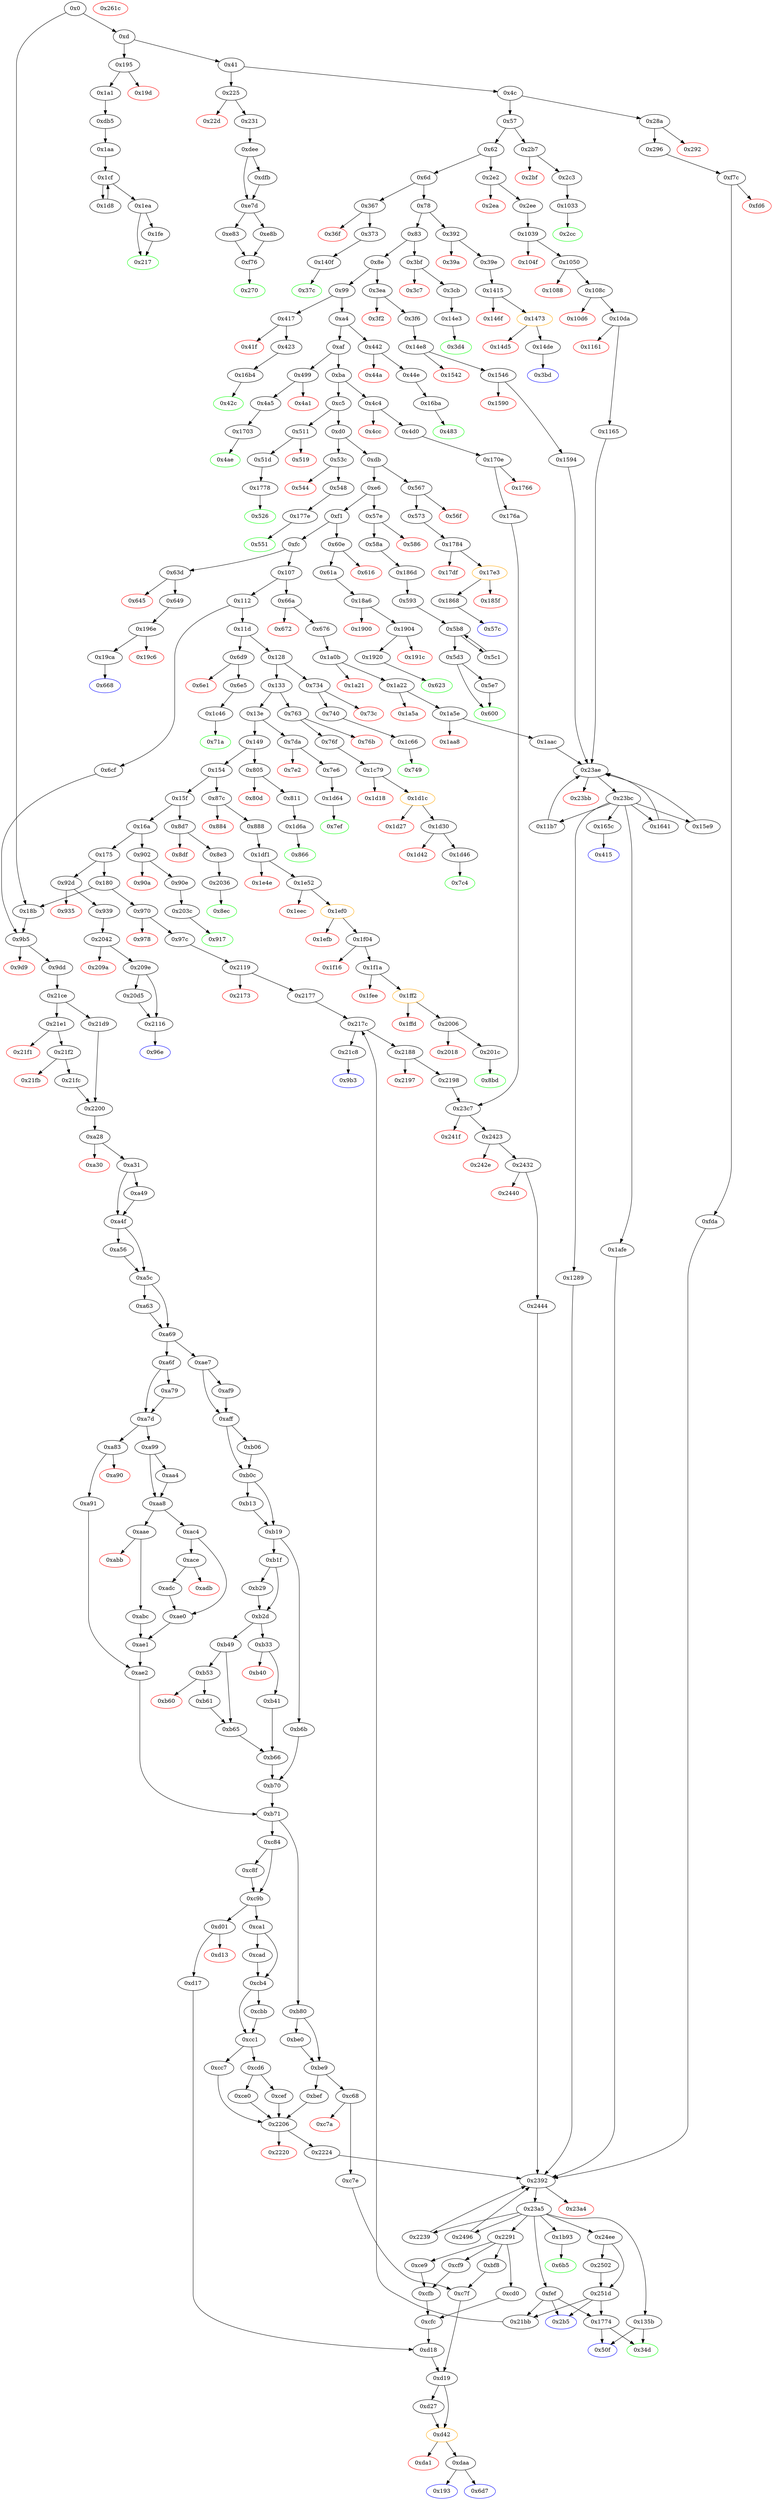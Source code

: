 strict digraph "" {
"0x73c" [color=red, fillcolor=white, id="0x73c", style=filled, tooltip="Block 0x73c\n[0x73c:0x73f]\n---\nPredecessors: [0x734]\nSuccessors: []\n---\n0x73c PUSH1 0x0\n0x73e DUP1\n0x73f REVERT\n---\n0x73c: V530 = 0x0\n0x73f: REVERT 0x0 0x0\n---\nEntry stack: [V11, V527]\nStack pops: 0\nStack additions: []\nExit stack: [V11, V527]\n\nDef sites:\nV11: {0xd.0x35}\nV527: {0x734.0x735}\n"];
"0x17e3" [color=orange, fillcolor=white, id="0x17e3", style=filled, tooltip="Block 0x17e3\n[0x17e3:0x185e]\n---\nPredecessors: [0x1784]\nSuccessors: [0x185f, 0x1868]\n---\n0x17e3 JUMPDEST\n0x17e4 ADDRESS\n0x17e5 SWAP2\n0x17e6 POP\n0x17e7 DUP2\n0x17e8 PUSH20 0xffffffffffffffffffffffffffffffffffffffff\n0x17fd AND\n0x17fe BALANCE\n0x17ff SWAP1\n0x1800 POP\n0x1801 PUSH1 0x1\n0x1803 PUSH1 0x0\n0x1805 SWAP1\n0x1806 SLOAD\n0x1807 SWAP1\n0x1808 PUSH2 0x100\n0x180b EXP\n0x180c SWAP1\n0x180d DIV\n0x180e PUSH20 0xffffffffffffffffffffffffffffffffffffffff\n0x1823 AND\n0x1824 PUSH20 0xffffffffffffffffffffffffffffffffffffffff\n0x1839 AND\n0x183a PUSH2 0x8fc\n0x183d DUP3\n0x183e SWAP1\n0x183f DUP2\n0x1840 ISZERO\n0x1841 MUL\n0x1842 SWAP1\n0x1843 PUSH1 0x40\n0x1845 MLOAD\n0x1846 PUSH1 0x0\n0x1848 PUSH1 0x40\n0x184a MLOAD\n0x184b DUP1\n0x184c DUP4\n0x184d SUB\n0x184e DUP2\n0x184f DUP6\n0x1850 DUP9\n0x1851 DUP9\n0x1852 CALL\n0x1853 SWAP4\n0x1854 POP\n0x1855 POP\n0x1856 POP\n0x1857 POP\n0x1858 ISZERO\n0x1859 DUP1\n0x185a ISZERO\n0x185b PUSH2 0x1868\n0x185e JUMPI\n---\n0x17e3: JUMPDEST \n0x17e4: V1562 = ADDRESS\n0x17e8: V1563 = 0xffffffffffffffffffffffffffffffffffffffff\n0x17fd: V1564 = AND 0xffffffffffffffffffffffffffffffffffffffff V1562\n0x17fe: V1565 = BALANCE V1564\n0x1801: V1566 = 0x1\n0x1803: V1567 = 0x0\n0x1806: V1568 = S[0x1]\n0x1808: V1569 = 0x100\n0x180b: V1570 = EXP 0x100 0x0\n0x180d: V1571 = DIV V1568 0x1\n0x180e: V1572 = 0xffffffffffffffffffffffffffffffffffffffff\n0x1823: V1573 = AND 0xffffffffffffffffffffffffffffffffffffffff V1571\n0x1824: V1574 = 0xffffffffffffffffffffffffffffffffffffffff\n0x1839: V1575 = AND 0xffffffffffffffffffffffffffffffffffffffff V1573\n0x183a: V1576 = 0x8fc\n0x1840: V1577 = ISZERO V1565\n0x1841: V1578 = MUL V1577 0x8fc\n0x1843: V1579 = 0x40\n0x1845: V1580 = M[0x40]\n0x1846: V1581 = 0x0\n0x1848: V1582 = 0x40\n0x184a: V1583 = M[0x40]\n0x184d: V1584 = SUB V1580 V1583\n0x1852: V1585 = CALL V1578 V1575 V1565 V1583 V1584 V1583 0x0\n0x1858: V1586 = ISZERO V1585\n0x185a: V1587 = ISZERO V1586\n0x185b: V1588 = 0x1868\n0x185e: JUMPI 0x1868 V1587\n---\nEntry stack: [V11, 0x57c, 0x0, 0x0]\nStack pops: 2\nStack additions: [V1562, V1565, V1586]\nExit stack: [V11, 0x57c, V1562, V1565, V1586]\n\nDef sites:\nV11: {0xd.0x35}\n0x57c: {0x573.0x575}\n0x0: {0x1784.0x1785}\n0x0: {0x1784.0x1785}\n"];
"0x14e3" [fillcolor=white, id="0x14e3", style=filled, tooltip="Block 0x14e3\n[0x14e3:0x14e7]\n---\nPredecessors: [0x3cb]\nSuccessors: [0x3d4]\n---\n0x14e3 JUMPDEST\n0x14e4 PUSH1 0x6\n0x14e6 DUP2\n0x14e7 JUMP\n---\n0x14e3: JUMPDEST \n0x14e4: V1408 = 0x6\n0x14e7: JUMP 0x3d4\n---\nEntry stack: [V11, 0x3d4]\nStack pops: 1\nStack additions: [S0, 0x6]\nExit stack: [V11, 0x3d4, 0x6]\n\nDef sites:\nV11: {0xd.0x35}\n0x3d4: {0x3cb.0x3cd}\n"];
"0x92d" [fillcolor=white, id="0x92d", style=filled, tooltip="Block 0x92d\n[0x92d:0x934]\n---\nPredecessors: [0x175]\nSuccessors: [0x935, 0x939]\n---\n0x92d JUMPDEST\n0x92e CALLVALUE\n0x92f DUP1\n0x930 ISZERO\n0x931 PUSH2 0x939\n0x934 JUMPI\n---\n0x92d: JUMPDEST \n0x92e: V663 = CALLVALUE\n0x930: V664 = ISZERO V663\n0x931: V665 = 0x939\n0x934: JUMPI 0x939 V664\n---\nEntry stack: [V11]\nStack pops: 0\nStack additions: [V663]\nExit stack: [V11, V663]\n\nDef sites:\nV11: {0xd.0x35}\n"];
"0x23a4" [color=red, fillcolor=white, id="0x23a4", style=filled, tooltip="Block 0x23a4\n[0x23a4:0x23a4]\n---\nPredecessors: [0x2392]\nSuccessors: []\n---\n0x23a4 INVALID\n---\n0x23a4: INVALID \n---\nEntry stack: [V11, {0x193, 0x6d7}, V732, V860, S13, S12, {0x9b3, 0xde0b6b3a7640000}, S10, S9, S8, S7, S6, S5, S4, {0xfef, 0x135b, 0x1b93, 0x2239, 0x2291, 0x2496, 0x24ee}, S2, S1, V2194]\nStack pops: 0\nStack additions: []\nExit stack: [V11, {0x193, 0x6d7}, V732, V860, S13, S12, {0x9b3, 0xde0b6b3a7640000}, S10, S9, S8, S7, S6, S5, S4, {0xfef, 0x135b, 0x1b93, 0x2239, 0x2291, 0x2496, 0x24ee}, S2, S1, V2194]\n\nDef sites:\nV11: {0xd.0x35}\n{0x193, 0x6d7}: {0x18b.0x18c, 0x6cf.0x6d0}\nV732: {0xa31.0xa32}\nV860: {0xb71.0xb74}\nS13: {0xb6b.0xb6c, 0x9dd.0x9e6, 0xadc.0xadd, 0xabc.0xabd, 0xa91.0xa92, 0xb41.0xb42, 0xb61.0xb62}\nS12: {0xd.0x35, 0x9dd.0x9ea}\n{0x9b3, 0xde0b6b3a7640000}: {0x9dd.0x9f5, 0x97c.0x97e}\nS10: {0xd.0x35, 0x9dd.0xa00, 0x97c.0x998}\nS9: {0xa31.0xa35, 0x4d0.0x4d2, 0xd.0x35, 0x97c.0x994, 0x2ee.0x2f0}\nS8: {0xb80.0xb80, 0x97c.0x9a3, 0x2ee.0x313, 0x4d0.0x4f5, 0x9b5.0x9bf, 0x676.0x678}\nS7: {0x21bb.0x21c0, 0x4d0.0x4ff, 0x2177.0x2178, 0x676.0x69b, 0xd.0x35, 0xbef.0xbef, 0x2ee.0x333, 0xcef.0xcf0, 0xce0.0xce0, 0xcc7.0xcc7}\nS6: {0x2188.0x2188, 0x176a.0x176b, 0x296.0x298, 0x2ee.0x33d, 0xa31.0xa35, 0x3f6.0x3f8, 0x676.0x6a5}\nS5: {0x1039.0x103a, 0x2198.0x21b5, 0xa31.0xa32, 0x4d0.0x4f5, 0xb71.0xb74, 0x3f6.0x405, 0x296.0x2a5, 0x1a0b.0x1a0c, 0xb80.0xb80}\nS4: {0x1039.0x103c, 0x2206_0xbef.0x2207, 0x2206_0xcc7.0x2207, 0xf7c.0xf7d, 0x97c.0x9a3, 0x2206_0xce0.0x2207, 0x2206_0xcef.0x2207, 0x4d0.0x4f5, 0x4d0.0x4ff, 0x1594.0x1595, 0x1a0b.0x1a0e}\n{0xfef, 0x135b, 0x1b93, 0x2239, 0x2291, 0x2496, 0x24ee}: {0x2239_0xbef.0x2240, 0x2239_0xcc7.0x2240, 0x2239_0xcef.0x2240, 0xfda.0xfdb, 0x2239_0xce0.0x2240, 0x2224_0xce0.0x2225, 0x2224_0xcef.0x2225, 0x1afe.0x1b42, 0x2224_0xbef.0x2225, 0x2224_0xcc7.0x2225, 0x2444_0x2198.0x2445, 0x2444_0x176a.0x2445, 0x2496.0x24da, 0x1289.0x130a}\nS2: {0xfda.0xfe1, 0x2239_0xce0.0x2283, 0x2239_0xbef.0x2283, 0x2239_0xcef.0x2283, 0x1afe.0x1b85, 0x2239_0xcc7.0x2283, 0x2444_0x176a.0x2488, 0x2444_0x2198.0x2488, 0x2224_0xce0.0x222b, 0x2224_0xcef.0x222b, 0x2496.0x24e0, 0x1289.0x134d, 0x2224_0xbef.0x222b, 0x2224_0xcc7.0x222b}\nS1: {0x2206_0xbef.0x2207, 0x2206_0xcc7.0x2207, 0x2206_0xce0.0x2207, 0x2206_0xcef.0x2207, 0x4d0.0x4f5, 0x4d0.0x4ff, 0x296.0x2a5, 0x1a0b.0x1a0e, 0xb80.0xb80, 0x1039.0x103c, 0xf7c.0xf7d, 0x97c.0x9a3, 0xa31.0xa32, 0xb71.0xb74, 0x676.0x6a5, 0x3f6.0x3f8, 0x2ee.0x33d}\nV2194: {0x2392.0x2397}\n"];
"0x61a" [fillcolor=white, id="0x61a", style=filled, tooltip="Block 0x61a\n[0x61a:0x622]\n---\nPredecessors: [0x60e]\nSuccessors: [0x18a6]\n---\n0x61a JUMPDEST\n0x61b POP\n0x61c PUSH2 0x623\n0x61f PUSH2 0x18a6\n0x622 JUMP\n---\n0x61a: JUMPDEST \n0x61c: V444 = 0x623\n0x61f: V445 = 0x18a6\n0x622: JUMP 0x18a6\n---\nEntry stack: [V11, V440]\nStack pops: 1\nStack additions: [0x623]\nExit stack: [V11, 0x623]\n\nDef sites:\nV11: {0xd.0x35}\nV440: {0x60e.0x60f}\n"];
"0x2018" [color=red, fillcolor=white, id="0x2018", style=filled, tooltip="Block 0x2018\n[0x2018:0x201b]\n---\nPredecessors: [0x2006]\nSuccessors: []\n---\n0x2018 PUSH1 0x0\n0x201a DUP1\n0x201b REVERT\n---\n0x2018: V2017 = 0x0\n0x201b: REVERT 0x0 0x0\n---\nEntry stack: [V11, 0x8bd, V622, 0x0, V622, V1961, V2011, V2012]\nStack pops: 0\nStack additions: []\nExit stack: [V11, 0x8bd, V622, 0x0, V622, V1961, V2011, V2012]\n\nDef sites:\nV11: {0xd.0x35}\n0x8bd: {0x888.0x88a}\nV622: {0x888.0x8ad}\n0x0: {0x1df1.0x1df2}\nV622: {0x888.0x8ad}\nV1961: {0x1f1a.0x1f20}\nV2011: {0x2006.0x200d}\nV2012: {0x2006.0x200e}\n"];
"0xc5" [fillcolor=white, id="0xc5", style=filled, tooltip="Block 0xc5\n[0xc5:0xcf]\n---\nPredecessors: [0xba]\nSuccessors: [0xd0, 0x511]\n---\n0xc5 DUP1\n0xc6 PUSH4 0x836e8180\n0xcb EQ\n0xcc PUSH2 0x511\n0xcf JUMPI\n---\n0xc6: V51 = 0x836e8180\n0xcb: V52 = EQ 0x836e8180 V11\n0xcc: V53 = 0x511\n0xcf: JUMPI 0x511 V52\n---\nEntry stack: [V11]\nStack pops: 1\nStack additions: [S0]\nExit stack: [V11]\n\nDef sites:\nV11: {0xd.0x35}\n"];
"0x57e" [fillcolor=white, id="0x57e", style=filled, tooltip="Block 0x57e\n[0x57e:0x585]\n---\nPredecessors: [0xe6]\nSuccessors: [0x586, 0x58a]\n---\n0x57e JUMPDEST\n0x57f CALLVALUE\n0x580 DUP1\n0x581 ISZERO\n0x582 PUSH2 0x58a\n0x585 JUMPI\n---\n0x57e: JUMPDEST \n0x57f: V393 = CALLVALUE\n0x581: V394 = ISZERO V393\n0x582: V395 = 0x58a\n0x585: JUMPI 0x58a V394\n---\nEntry stack: [V11]\nStack pops: 0\nStack additions: [V393]\nExit stack: [V11, V393]\n\nDef sites:\nV11: {0xd.0x35}\n"];
"0x9b5" [fillcolor=white, id="0x9b5", style=filled, tooltip="Block 0x9b5\n[0x9b5:0x9d8]\n---\nPredecessors: [0x18b, 0x6cf]\nSuccessors: [0x9d9, 0x9dd]\n---\n0x9b5 JUMPDEST\n0x9b6 PUSH1 0x0\n0x9b8 DUP1\n0x9b9 PUSH1 0x0\n0x9bb DUP1\n0x9bc PUSH1 0x0\n0x9be DUP1\n0x9bf PUSH1 0x0\n0x9c1 DUP1\n0x9c2 PUSH1 0xd\n0x9c4 PUSH1 0x14\n0x9c6 SWAP1\n0x9c7 SLOAD\n0x9c8 SWAP1\n0x9c9 PUSH2 0x100\n0x9cc EXP\n0x9cd SWAP1\n0x9ce DIV\n0x9cf PUSH1 0xff\n0x9d1 AND\n0x9d2 ISZERO\n0x9d3 ISZERO\n0x9d4 ISZERO\n0x9d5 PUSH2 0x9dd\n0x9d8 JUMPI\n---\n0x9b5: JUMPDEST \n0x9b6: V698 = 0x0\n0x9b9: V699 = 0x0\n0x9bc: V700 = 0x0\n0x9bf: V701 = 0x0\n0x9c2: V702 = 0xd\n0x9c4: V703 = 0x14\n0x9c7: V704 = S[0xd]\n0x9c9: V705 = 0x100\n0x9cc: V706 = EXP 0x100 0x14\n0x9ce: V707 = DIV V704 0x10000000000000000000000000000000000000000\n0x9cf: V708 = 0xff\n0x9d1: V709 = AND 0xff V707\n0x9d2: V710 = ISZERO V709\n0x9d3: V711 = ISZERO V710\n0x9d4: V712 = ISZERO V711\n0x9d5: V713 = 0x9dd\n0x9d8: JUMPI 0x9dd V712\n---\nEntry stack: [V11, {0x193, 0x6d7}]\nStack pops: 0\nStack additions: [0x0, 0x0, 0x0, 0x0, 0x0, 0x0, 0x0, 0x0]\nExit stack: [V11, {0x193, 0x6d7}, 0x0, 0x0, 0x0, 0x0, 0x0, 0x0, 0x0, 0x0]\n\nDef sites:\nV11: {0xd.0x35}\n{0x193, 0x6d7}: {0x18b.0x18c, 0x6cf.0x6d0}\n"];
"0x2e2" [fillcolor=white, id="0x2e2", style=filled, tooltip="Block 0x2e2\n[0x2e2:0x2e9]\n---\nPredecessors: [0x62]\nSuccessors: [0x2ea, 0x2ee]\n---\n0x2e2 JUMPDEST\n0x2e3 CALLVALUE\n0x2e4 DUP1\n0x2e5 ISZERO\n0x2e6 PUSH2 0x2ee\n0x2e9 JUMPI\n---\n0x2e2: JUMPDEST \n0x2e3: V209 = CALLVALUE\n0x2e5: V210 = ISZERO V209\n0x2e6: V211 = 0x2ee\n0x2e9: JUMPI 0x2ee V210\n---\nEntry stack: [V11]\nStack pops: 0\nStack additions: [V209]\nExit stack: [V11, V209]\n\nDef sites:\nV11: {0xd.0x35}\n"];
"0x176a" [fillcolor=white, id="0x176a", style=filled, tooltip="Block 0x176a\n[0x176a:0x1773]\n---\nPredecessors: [0x170e]\nSuccessors: [0x23c7]\n---\n0x176a JUMPDEST\n0x176b PUSH2 0x1774\n0x176e DUP3\n0x176f DUP3\n0x1770 PUSH2 0x23c7\n0x1773 JUMP\n---\n0x176a: JUMPDEST \n0x176b: V1537 = 0x1774\n0x1770: V1538 = 0x23c7\n0x1773: JUMP 0x23c7\n---\nEntry stack: [V11, 0x50f, V354, V357]\nStack pops: 2\nStack additions: [S1, S0, 0x1774, S1, S0]\nExit stack: [V11, 0x50f, V354, V357, 0x1774, V354, V357]\n\nDef sites:\nV11: {0xd.0x35}\n0x50f: {0x4d0.0x4d2}\nV354: {0x4d0.0x4f5}\nV357: {0x4d0.0x4ff}\n"];
"0x884" [color=red, fillcolor=white, id="0x884", style=filled, tooltip="Block 0x884\n[0x884:0x887]\n---\nPredecessors: [0x87c]\nSuccessors: []\n---\n0x884 PUSH1 0x0\n0x886 DUP1\n0x887 REVERT\n---\n0x884: V614 = 0x0\n0x887: REVERT 0x0 0x0\n---\nEntry stack: [V11, V611]\nStack pops: 0\nStack additions: []\nExit stack: [V11, V611]\n\nDef sites:\nV11: {0xd.0x35}\nV611: {0x87c.0x87d}\n"];
"0x544" [color=red, fillcolor=white, id="0x544", style=filled, tooltip="Block 0x544\n[0x544:0x547]\n---\nPredecessors: [0x53c]\nSuccessors: []\n---\n0x544 PUSH1 0x0\n0x546 DUP1\n0x547 REVERT\n---\n0x544: V377 = 0x0\n0x547: REVERT 0x0 0x0\n---\nEntry stack: [V11, V374]\nStack pops: 0\nStack additions: []\nExit stack: [V11, V374]\n\nDef sites:\nV11: {0xd.0x35}\nV374: {0x53c.0x53d}\n"];
"0xcad" [fillcolor=white, id="0xcad", style=filled, tooltip="Block 0xcad\n[0xcad:0xcb3]\n---\nPredecessors: [0xca1]\nSuccessors: [0xcb4]\n---\n0xcad POP\n0xcae PUSH1 0x7\n0xcb0 SLOAD\n0xcb1 TIMESTAMP\n0xcb2 LT\n0xcb3 ISZERO\n---\n0xcae: V960 = 0x7\n0xcb0: V961 = S[0x7]\n0xcb1: V962 = TIMESTAMP\n0xcb2: V963 = LT V962 V961\n0xcb3: V964 = ISZERO V963\n---\nEntry stack: [V11, {0x193, 0x6d7}, V732, V860, S6, 0x16345785d8a0000, 0xde0b6b3a7640000, 0x4563918244f40000, V733, 0x0, V957]\nStack pops: 1\nStack additions: [V964]\nExit stack: [V11, {0x193, 0x6d7}, V732, V860, S6, 0x16345785d8a0000, 0xde0b6b3a7640000, 0x4563918244f40000, V733, 0x0, V964]\n\nDef sites:\nV11: {0xd.0x35}\n{0x193, 0x6d7}: {0x18b.0x18c, 0x6cf.0x6d0}\nV732: {0xa31.0xa32}\nV860: {0xb71.0xb74}\nS6: {0xb6b.0xb6c, 0x9dd.0x9e6, 0xadc.0xadd, 0xabc.0xabd, 0xa91.0xa92, 0xb41.0xb42, 0xb61.0xb62}\n0x16345785d8a0000: {0x9dd.0x9ea}\n0xde0b6b3a7640000: {0x9dd.0x9f5}\n0x4563918244f40000: {0x9dd.0xa00}\nV733: {0xa31.0xa35}\n0x0: {0x9b5.0x9bf}\nV957: {0xca1.0xca6}\n"];
"0x209e" [fillcolor=white, id="0x209e", style=filled, tooltip="Block 0x209e\n[0x209e:0x20d4]\n---\nPredecessors: [0x2042]\nSuccessors: [0x20d5, 0x2116]\n---\n0x209e JUMPDEST\n0x209f PUSH1 0x0\n0x20a1 PUSH20 0xffffffffffffffffffffffffffffffffffffffff\n0x20b6 AND\n0x20b7 DUP2\n0x20b8 PUSH20 0xffffffffffffffffffffffffffffffffffffffff\n0x20cd AND\n0x20ce EQ\n0x20cf ISZERO\n0x20d0 ISZERO\n0x20d1 PUSH2 0x2116\n0x20d4 JUMPI\n---\n0x209e: JUMPDEST \n0x209f: V2044 = 0x0\n0x20a1: V2045 = 0xffffffffffffffffffffffffffffffffffffffff\n0x20b6: V2046 = AND 0xffffffffffffffffffffffffffffffffffffffff 0x0\n0x20b8: V2047 = 0xffffffffffffffffffffffffffffffffffffffff\n0x20cd: V2048 = AND 0xffffffffffffffffffffffffffffffffffffffff V674\n0x20ce: V2049 = EQ V2048 0x0\n0x20cf: V2050 = ISZERO V2049\n0x20d0: V2051 = ISZERO V2050\n0x20d1: V2052 = 0x2116\n0x20d4: JUMPI 0x2116 V2051\n---\nEntry stack: [V11, 0x96e, V674]\nStack pops: 1\nStack additions: [S0]\nExit stack: [V11, 0x96e, V674]\n\nDef sites:\nV11: {0xd.0x35}\n0x96e: {0x939.0x93b}\nV674: {0x939.0x95e}\n"];
"0x128" [fillcolor=white, id="0x128", style=filled, tooltip="Block 0x128\n[0x128:0x132]\n---\nPredecessors: [0x11d]\nSuccessors: [0x133, 0x734]\n---\n0x128 DUP1\n0x129 PUSH4 0xc108d542\n0x12e EQ\n0x12f PUSH2 0x734\n0x132 JUMPI\n---\n0x129: V78 = 0xc108d542\n0x12e: V79 = EQ 0xc108d542 V11\n0x12f: V80 = 0x734\n0x132: JUMPI 0x734 V79\n---\nEntry stack: [V11]\nStack pops: 1\nStack additions: [S0]\nExit stack: [V11]\n\nDef sites:\nV11: {0xd.0x35}\n"];
"0x1a5e" [fillcolor=white, id="0x1a5e", style=filled, tooltip="Block 0x1a5e\n[0x1a5e:0x1aa7]\n---\nPredecessors: [0x1a22]\nSuccessors: [0x1aa8, 0x1aac]\n---\n0x1a5e JUMPDEST\n0x1a5f PUSH1 0x2\n0x1a61 PUSH1 0x0\n0x1a63 CALLER\n0x1a64 PUSH20 0xffffffffffffffffffffffffffffffffffffffff\n0x1a79 AND\n0x1a7a PUSH20 0xffffffffffffffffffffffffffffffffffffffff\n0x1a8f AND\n0x1a90 DUP2\n0x1a91 MSTORE\n0x1a92 PUSH1 0x20\n0x1a94 ADD\n0x1a95 SWAP1\n0x1a96 DUP2\n0x1a97 MSTORE\n0x1a98 PUSH1 0x20\n0x1a9a ADD\n0x1a9b PUSH1 0x0\n0x1a9d SHA3\n0x1a9e SLOAD\n0x1a9f DUP4\n0x1aa0 GT\n0x1aa1 ISZERO\n0x1aa2 ISZERO\n0x1aa3 ISZERO\n0x1aa4 PUSH2 0x1aac\n0x1aa7 JUMPI\n---\n0x1a5e: JUMPDEST \n0x1a5f: V1703 = 0x2\n0x1a61: V1704 = 0x0\n0x1a63: V1705 = CALLER\n0x1a64: V1706 = 0xffffffffffffffffffffffffffffffffffffffff\n0x1a79: V1707 = AND 0xffffffffffffffffffffffffffffffffffffffff V1705\n0x1a7a: V1708 = 0xffffffffffffffffffffffffffffffffffffffff\n0x1a8f: V1709 = AND 0xffffffffffffffffffffffffffffffffffffffff V1707\n0x1a91: M[0x0] = V1709\n0x1a92: V1710 = 0x20\n0x1a94: V1711 = ADD 0x20 0x0\n0x1a97: M[0x20] = 0x2\n0x1a98: V1712 = 0x20\n0x1a9a: V1713 = ADD 0x20 0x20\n0x1a9b: V1714 = 0x0\n0x1a9d: V1715 = SHA3 0x0 0x40\n0x1a9e: V1716 = S[V1715]\n0x1aa0: V1717 = GT V484 V1716\n0x1aa1: V1718 = ISZERO V1717\n0x1aa2: V1719 = ISZERO V1718\n0x1aa3: V1720 = ISZERO V1719\n0x1aa4: V1721 = 0x1aac\n0x1aa7: JUMPI 0x1aac V1720\n---\nEntry stack: [V11, 0x6b5, V481, V484, 0x0, 0x40]\nStack pops: 3\nStack additions: [S2, S1, S0]\nExit stack: [V11, 0x6b5, V481, V484, 0x0, 0x40]\n\nDef sites:\nV11: {0xd.0x35}\n0x6b5: {0x676.0x678}\nV481: {0x676.0x69b}\nV484: {0x676.0x6a5}\n0x0: {0x1a0b.0x1a0c}\n0x40: {0x1a0b.0x1a0e}\n"];
"0xa31" [fillcolor=white, id="0xa31", style=filled, tooltip="Block 0xa31\n[0xa31:0xa48]\n---\nPredecessors: [0xa28]\nSuccessors: [0xa49, 0xa4f]\n---\n0xa31 JUMPDEST\n0xa32 DIV\n0xa33 SWAP8\n0xa34 POP\n0xa35 CALLER\n0xa36 SWAP2\n0xa37 POP\n0xa38 PUSH7 0x38d7ea4c68000\n0xa40 CALLVALUE\n0xa41 LT\n0xa42 ISZERO\n0xa43 DUP1\n0xa44 ISZERO\n0xa45 PUSH2 0xa4f\n0xa48 JUMPI\n---\n0xa31: JUMPDEST \n0xa32: V732 = DIV S0 0xde0b6b3a7640000\n0xa35: V733 = CALLER\n0xa38: V734 = 0x38d7ea4c68000\n0xa40: V735 = CALLVALUE\n0xa41: V736 = LT V735 0x38d7ea4c68000\n0xa42: V737 = ISZERO V736\n0xa44: V738 = ISZERO V737\n0xa45: V739 = 0xa4f\n0xa48: JUMPI 0xa4f V738\n---\nEntry stack: [V11, {0x193, 0x6d7}, 0x0, 0x0, 0x0, 0x16345785d8a0000, 0xde0b6b3a7640000, 0x4563918244f40000, 0x0, 0x0, 0xde0b6b3a7640000, S0]\nStack pops: 10\nStack additions: [V732, S8, S7, S6, S5, S4, V733, S2, V737]\nExit stack: [V11, {0x193, 0x6d7}, V732, 0x0, 0x0, 0x16345785d8a0000, 0xde0b6b3a7640000, 0x4563918244f40000, V733, 0x0, V737]\n\nDef sites:\nV11: {0xd.0x35}\n{0x193, 0x6d7}: {0x18b.0x18c, 0x6cf.0x6d0}\n0x0: {0x9dd.0x9de}\n0x0: {0x9dd.0x9e2}\n0x0: {0x9dd.0x9e6}\n0x16345785d8a0000: {0x9dd.0x9ea}\n0xde0b6b3a7640000: {0x9dd.0x9f5}\n0x4563918244f40000: {0x9dd.0xa00}\n0x0: {0x9b5.0x9bf}\n0x0: {0x9b5.0x9bf}\n0xde0b6b3a7640000: {0x9dd.0xa0b}\nS0: {0x21d9.0x21d9, 0x21e1.0x21e4}\n"];
"0xaa8" [fillcolor=white, id="0xaa8", style=filled, tooltip="Block 0xaa8\n[0xaa8:0xaad]\n---\nPredecessors: [0xa99, 0xaa4]\nSuccessors: [0xaae, 0xac4]\n---\n0xaa8 JUMPDEST\n0xaa9 ISZERO\n0xaaa PUSH2 0xac4\n0xaad JUMPI\n---\n0xaa8: JUMPDEST \n0xaa9: V782 = ISZERO S0\n0xaaa: V783 = 0xac4\n0xaad: JUMPI 0xac4 V782\n---\nEntry stack: [V11, {0x193, 0x6d7}, V732, 0x0, 0x0, 0x16345785d8a0000, 0xde0b6b3a7640000, 0x4563918244f40000, V733, 0x0, S0]\nStack pops: 1\nStack additions: []\nExit stack: [V11, {0x193, 0x6d7}, V732, 0x0, 0x0, 0x16345785d8a0000, 0xde0b6b3a7640000, 0x4563918244f40000, V733, 0x0]\n\nDef sites:\nV11: {0xd.0x35}\n{0x193, 0x6d7}: {0x18b.0x18c, 0x6cf.0x6d0}\nV732: {0xa31.0xa32}\n0x0: {0x9dd.0x9e2}\n0x0: {0x9dd.0x9e6}\n0x16345785d8a0000: {0x9dd.0x9ea}\n0xde0b6b3a7640000: {0x9dd.0x9f5}\n0x4563918244f40000: {0x9dd.0xa00}\nV733: {0xa31.0xa35}\n0x0: {0x9b5.0x9bf}\nS0: {0xa99.0xa9d, 0xaa4.0xaa7}\n"];
"0x57c" [color=blue, fillcolor=white, id="0x57c", style=filled, tooltip="Block 0x57c\n[0x57c:0x57d]\n---\nPredecessors: [0x1868]\nSuccessors: []\n---\n0x57c JUMPDEST\n0x57d STOP\n---\n0x57c: JUMPDEST \n0x57d: STOP \n---\nEntry stack: [V11]\nStack pops: 0\nStack additions: []\nExit stack: [V11]\n\nDef sites:\nV11: {0xd.0x35}\n"];
"0x8ec" [color=green, fillcolor=white, id="0x8ec", style=filled, tooltip="Block 0x8ec\n[0x8ec:0x901]\n---\nPredecessors: [0x2036]\nSuccessors: []\n---\n0x8ec JUMPDEST\n0x8ed PUSH1 0x40\n0x8ef MLOAD\n0x8f0 DUP1\n0x8f1 DUP3\n0x8f2 DUP2\n0x8f3 MSTORE\n0x8f4 PUSH1 0x20\n0x8f6 ADD\n0x8f7 SWAP2\n0x8f8 POP\n0x8f9 POP\n0x8fa PUSH1 0x40\n0x8fc MLOAD\n0x8fd DUP1\n0x8fe SWAP2\n0x8ff SUB\n0x900 SWAP1\n0x901 RETURN\n---\n0x8ec: JUMPDEST \n0x8ed: V643 = 0x40\n0x8ef: V644 = M[0x40]\n0x8f3: M[V644] = V2023\n0x8f4: V645 = 0x20\n0x8f6: V646 = ADD 0x20 V644\n0x8fa: V647 = 0x40\n0x8fc: V648 = M[0x40]\n0x8ff: V649 = SUB V646 V648\n0x901: RETURN V648 V649\n---\nEntry stack: [V11, 0x8ec, V2023]\nStack pops: 1\nStack additions: []\nExit stack: [V11, 0x8ec]\n\nDef sites:\nV11: {0xd.0x35}\n0x8ec: {0x8e3.0x8e5}\nV2023: {0x2036.0x2039}\n"];
"0x2496" [fillcolor=white, id="0x2496", style=filled, tooltip="Block 0x2496\n[0x2496:0x24ed]\n---\nPredecessors: [0x23a5]\nSuccessors: [0x2392]\n---\n0x2496 JUMPDEST\n0x2497 PUSH1 0x2\n0x2499 PUSH1 0x0\n0x249b DUP5\n0x249c PUSH20 0xffffffffffffffffffffffffffffffffffffffff\n0x24b1 AND\n0x24b2 PUSH20 0xffffffffffffffffffffffffffffffffffffffff\n0x24c7 AND\n0x24c8 DUP2\n0x24c9 MSTORE\n0x24ca PUSH1 0x20\n0x24cc ADD\n0x24cd SWAP1\n0x24ce DUP2\n0x24cf MSTORE\n0x24d0 PUSH1 0x20\n0x24d2 ADD\n0x24d3 PUSH1 0x0\n0x24d5 SHA3\n0x24d6 DUP2\n0x24d7 SWAP1\n0x24d8 SSTORE\n0x24d9 POP\n0x24da PUSH2 0x24ee\n0x24dd DUP2\n0x24de PUSH1 0x9\n0x24e0 SLOAD\n0x24e1 PUSH2 0x2392\n0x24e4 SWAP1\n0x24e5 SWAP2\n0x24e6 SWAP1\n0x24e7 PUSH4 0xffffffff\n0x24ec AND\n0x24ed JUMP\n---\n0x2496: JUMPDEST \n0x2497: V2257 = 0x2\n0x2499: V2258 = 0x0\n0x249c: V2259 = 0xffffffffffffffffffffffffffffffffffffffff\n0x24b1: V2260 = AND 0xffffffffffffffffffffffffffffffffffffffff S2\n0x24b2: V2261 = 0xffffffffffffffffffffffffffffffffffffffff\n0x24c7: V2262 = AND 0xffffffffffffffffffffffffffffffffffffffff V2260\n0x24c9: M[0x0] = V2262\n0x24ca: V2263 = 0x20\n0x24cc: V2264 = ADD 0x20 0x0\n0x24cf: M[0x20] = 0x2\n0x24d0: V2265 = 0x20\n0x24d2: V2266 = ADD 0x20 0x20\n0x24d3: V2267 = 0x0\n0x24d5: V2268 = SHA3 0x0 0x40\n0x24d8: S[V2268] = S0\n0x24da: V2269 = 0x24ee\n0x24de: V2270 = 0x9\n0x24e0: V2271 = S[0x9]\n0x24e1: V2272 = 0x2392\n0x24e7: V2273 = 0xffffffff\n0x24ec: V2274 = AND 0xffffffff 0x2392\n0x24ed: JUMP 0x2392\n---\nEntry stack: [V11, {0x193, 0x6d7}, V732, V860, S10, S9, {0x9b3, 0xde0b6b3a7640000}, S7, S6, S5, S4, S3, S2, S1, S0]\nStack pops: 3\nStack additions: [S2, S1, 0x24ee, V2271, S1]\nExit stack: [V11, {0x193, 0x6d7}, V732, V860, S10, S9, {0x9b3, 0xde0b6b3a7640000}, S7, S6, S5, S4, S3, S2, S1, 0x24ee, V2271, S1]\n\nDef sites:\nV11: {0xd.0x35}\n{0x193, 0x6d7}: {0x18b.0x18c, 0x6cf.0x6d0}\nV732: {0xa31.0xa32}\nV860: {0xb71.0xb74}\nS10: {0xb6b.0xb6c, 0x9dd.0x9e6, 0xadc.0xadd, 0xabc.0xabd, 0xa91.0xa92, 0xb41.0xb42, 0xb61.0xb62}\nS9: {0xd.0x35, 0x9dd.0x9ea}\n{0x9b3, 0xde0b6b3a7640000}: {0x9dd.0x9f5, 0x97c.0x97e}\nS7: {0x9dd.0xa00, 0xd.0x35, 0x97c.0x998}\nS6: {0xa31.0xa35, 0x4d0.0x4d2, 0xd.0x35, 0x97c.0x994, 0x2ee.0x2f0}\nS5: {0x97c.0x9a3, 0x4d0.0x4f5, 0x2ee.0x313, 0xb80.0xb80, 0x9b5.0x9bf, 0x676.0x678}\nS4: {0x21bb.0x21c0, 0x4d0.0x4ff, 0x2177.0x2178, 0x676.0x69b, 0xd.0x35, 0xbef.0xbef, 0x2ee.0x333, 0xcef.0xcf0, 0xce0.0xce0, 0xcc7.0xcc7}\nS3: {0x2188.0x2188, 0x176a.0x176b, 0x296.0x298, 0x2ee.0x33d, 0xa31.0xa35, 0x676.0x6a5}\nS2: {0x1039.0x103a, 0x2198.0x21b5, 0xa31.0xa32, 0x4d0.0x4f5, 0xb71.0xb74, 0x296.0x2a5, 0x1a0b.0x1a0c, 0xb80.0xb80}\nS1: {0x1039.0x103c, 0x2206_0xbef.0x2207, 0x2206_0xcc7.0x2207, 0xf7c.0xf7d, 0x97c.0x9a3, 0x2206_0xce0.0x2207, 0x2206_0xcef.0x2207, 0x4d0.0x4f5, 0x4d0.0x4ff, 0x1a0b.0x1a0e}\nS0: {0x2392_0x2496.0x2397, 0x2392_0x1289.0x2397, 0x2392_0xfda.0x2397, 0x2392_0x1afe.0x2397, 0x2392_0x2224_0xbef.0x2397, 0x2392_0x2224_0xcc7.0x2397, 0x2392_0x2224_0xce0.0x2397, 0x2392_0x2224_0xcef.0x2397, 0x2392_0x2239_0xbef.0x2397, 0x2392_0x2239_0xce0.0x2397, 0x2392_0x2239_0xcef.0x2397, 0x2392_0x2444_0x176a.0x2397, 0x2392_0x2444_0x2198.0x2397, 0x2392_0x2239_0xcc7.0x2397}\n"];
"0x60e" [fillcolor=white, id="0x60e", style=filled, tooltip="Block 0x60e\n[0x60e:0x615]\n---\nPredecessors: [0xf1]\nSuccessors: [0x616, 0x61a]\n---\n0x60e JUMPDEST\n0x60f CALLVALUE\n0x610 DUP1\n0x611 ISZERO\n0x612 PUSH2 0x61a\n0x615 JUMPI\n---\n0x60e: JUMPDEST \n0x60f: V440 = CALLVALUE\n0x611: V441 = ISZERO V440\n0x612: V442 = 0x61a\n0x615: JUMPI 0x61a V441\n---\nEntry stack: [V11]\nStack pops: 0\nStack additions: [V440]\nExit stack: [V11, V440]\n\nDef sites:\nV11: {0xd.0x35}\n"];
"0x170e" [fillcolor=white, id="0x170e", style=filled, tooltip="Block 0x170e\n[0x170e:0x1765]\n---\nPredecessors: [0x4d0]\nSuccessors: [0x1766, 0x176a]\n---\n0x170e JUMPDEST\n0x170f PUSH1 0x1\n0x1711 PUSH1 0x0\n0x1713 SWAP1\n0x1714 SLOAD\n0x1715 SWAP1\n0x1716 PUSH2 0x100\n0x1719 EXP\n0x171a SWAP1\n0x171b DIV\n0x171c PUSH20 0xffffffffffffffffffffffffffffffffffffffff\n0x1731 AND\n0x1732 PUSH20 0xffffffffffffffffffffffffffffffffffffffff\n0x1747 AND\n0x1748 CALLER\n0x1749 PUSH20 0xffffffffffffffffffffffffffffffffffffffff\n0x175e AND\n0x175f EQ\n0x1760 ISZERO\n0x1761 ISZERO\n0x1762 PUSH2 0x176a\n0x1765 JUMPI\n---\n0x170e: JUMPDEST \n0x170f: V1519 = 0x1\n0x1711: V1520 = 0x0\n0x1714: V1521 = S[0x1]\n0x1716: V1522 = 0x100\n0x1719: V1523 = EXP 0x100 0x0\n0x171b: V1524 = DIV V1521 0x1\n0x171c: V1525 = 0xffffffffffffffffffffffffffffffffffffffff\n0x1731: V1526 = AND 0xffffffffffffffffffffffffffffffffffffffff V1524\n0x1732: V1527 = 0xffffffffffffffffffffffffffffffffffffffff\n0x1747: V1528 = AND 0xffffffffffffffffffffffffffffffffffffffff V1526\n0x1748: V1529 = CALLER\n0x1749: V1530 = 0xffffffffffffffffffffffffffffffffffffffff\n0x175e: V1531 = AND 0xffffffffffffffffffffffffffffffffffffffff V1529\n0x175f: V1532 = EQ V1531 V1528\n0x1760: V1533 = ISZERO V1532\n0x1761: V1534 = ISZERO V1533\n0x1762: V1535 = 0x176a\n0x1765: JUMPI 0x176a V1534\n---\nEntry stack: [V11, 0x50f, V354, V357]\nStack pops: 0\nStack additions: []\nExit stack: [V11, 0x50f, V354, V357]\n\nDef sites:\nV11: {0xd.0x35}\n0x50f: {0x4d0.0x4d2}\nV354: {0x4d0.0x4f5}\nV357: {0x4d0.0x4ff}\n"];
"0xa49" [fillcolor=white, id="0xa49", style=filled, tooltip="Block 0xa49\n[0xa49:0xa4e]\n---\nPredecessors: [0xa31]\nSuccessors: [0xa4f]\n---\n0xa49 POP\n0xa4a PUSH1 0x5\n0xa4c SLOAD\n0xa4d TIMESTAMP\n0xa4e LT\n---\n0xa4a: V740 = 0x5\n0xa4c: V741 = S[0x5]\n0xa4d: V742 = TIMESTAMP\n0xa4e: V743 = LT V742 V741\n---\nEntry stack: [V11, {0x193, 0x6d7}, V732, 0x0, 0x0, 0x16345785d8a0000, 0xde0b6b3a7640000, 0x4563918244f40000, V733, 0x0, V737]\nStack pops: 1\nStack additions: [V743]\nExit stack: [V11, {0x193, 0x6d7}, V732, 0x0, 0x0, 0x16345785d8a0000, 0xde0b6b3a7640000, 0x4563918244f40000, V733, 0x0, V743]\n\nDef sites:\nV11: {0xd.0x35}\n{0x193, 0x6d7}: {0x18b.0x18c, 0x6cf.0x6d0}\nV732: {0xa31.0xa32}\n0x0: {0x9dd.0x9e2}\n0x0: {0x9dd.0x9e6}\n0x16345785d8a0000: {0x9dd.0x9ea}\n0xde0b6b3a7640000: {0x9dd.0x9f5}\n0x4563918244f40000: {0x9dd.0xa00}\nV733: {0xa31.0xa35}\n0x0: {0x9b5.0x9bf}\nV737: {0xa31.0xa42}\n"];
"0x16b4" [fillcolor=white, id="0x16b4", style=filled, tooltip="Block 0x16b4\n[0x16b4:0x16b9]\n---\nPredecessors: [0x423]\nSuccessors: [0x42c]\n---\n0x16b4 JUMPDEST\n0x16b5 PUSH1 0x6\n0x16b7 SLOAD\n0x16b8 DUP2\n0x16b9 JUMP\n---\n0x16b4: JUMPDEST \n0x16b5: V1502 = 0x6\n0x16b7: V1503 = S[0x6]\n0x16b9: JUMP 0x42c\n---\nEntry stack: [V11, 0x42c]\nStack pops: 1\nStack additions: [S0, V1503]\nExit stack: [V11, 0x42c, V1503]\n\nDef sites:\nV11: {0xd.0x35}\n0x42c: {0x423.0x425}\n"];
"0xf7c" [fillcolor=white, id="0xf7c", style=filled, tooltip="Block 0xf7c\n[0xf7c:0xfd5]\n---\nPredecessors: [0x296]\nSuccessors: [0xfd6, 0xfda]\n---\n0xf7c JUMPDEST\n0xf7d PUSH1 0x0\n0xf7f PUSH1 0x1\n0xf81 PUSH1 0x0\n0xf83 SWAP1\n0xf84 SLOAD\n0xf85 SWAP1\n0xf86 PUSH2 0x100\n0xf89 EXP\n0xf8a SWAP1\n0xf8b DIV\n0xf8c PUSH20 0xffffffffffffffffffffffffffffffffffffffff\n0xfa1 AND\n0xfa2 PUSH20 0xffffffffffffffffffffffffffffffffffffffff\n0xfb7 AND\n0xfb8 CALLER\n0xfb9 PUSH20 0xffffffffffffffffffffffffffffffffffffffff\n0xfce AND\n0xfcf EQ\n0xfd0 ISZERO\n0xfd1 ISZERO\n0xfd2 PUSH2 0xfda\n0xfd5 JUMPI\n---\n0xf7c: JUMPDEST \n0xf7d: V1128 = 0x0\n0xf7f: V1129 = 0x1\n0xf81: V1130 = 0x0\n0xf84: V1131 = S[0x1]\n0xf86: V1132 = 0x100\n0xf89: V1133 = EXP 0x100 0x0\n0xf8b: V1134 = DIV V1131 0x1\n0xf8c: V1135 = 0xffffffffffffffffffffffffffffffffffffffff\n0xfa1: V1136 = AND 0xffffffffffffffffffffffffffffffffffffffff V1134\n0xfa2: V1137 = 0xffffffffffffffffffffffffffffffffffffffff\n0xfb7: V1138 = AND 0xffffffffffffffffffffffffffffffffffffffff V1136\n0xfb8: V1139 = CALLER\n0xfb9: V1140 = 0xffffffffffffffffffffffffffffffffffffffff\n0xfce: V1141 = AND 0xffffffffffffffffffffffffffffffffffffffff V1139\n0xfcf: V1142 = EQ V1141 V1138\n0xfd0: V1143 = ISZERO V1142\n0xfd1: V1144 = ISZERO V1143\n0xfd2: V1145 = 0xfda\n0xfd5: JUMPI 0xfda V1144\n---\nEntry stack: [V11, 0x2b5, V192]\nStack pops: 0\nStack additions: [0x0]\nExit stack: [V11, 0x2b5, V192, 0x0]\n\nDef sites:\nV11: {0xd.0x35}\n0x2b5: {0x296.0x298}\nV192: {0x296.0x2a5}\n"];
"0x2188" [fillcolor=white, id="0x2188", style=filled, tooltip="Block 0x2188\n[0x2188:0x2196]\n---\nPredecessors: [0x217c]\nSuccessors: [0x2197, 0x2198]\n---\n0x2188 PUSH2 0x21bb\n0x218b DUP5\n0x218c DUP5\n0x218d DUP4\n0x218e DUP2\n0x218f DUP2\n0x2190 LT\n0x2191 ISZERO\n0x2192 ISZERO\n0x2193 PUSH2 0x2198\n0x2196 JUMPI\n---\n0x2188: V2089 = 0x21bb\n0x2190: V2090 = LT S0 S2\n0x2191: V2091 = ISZERO V2090\n0x2192: V2092 = ISZERO V2091\n0x2193: V2093 = 0x2198\n0x2196: JUMPI 0x2198 V2092\n---\nEntry stack: [V11, 0x9b3, S3, S2, S1, S0]\nStack pops: 4\nStack additions: [S3, S2, S1, S0, 0x21bb, S3, S2, S0]\nExit stack: [V11, 0x9b3, S3, S2, S1, S0, 0x21bb, S3, S2, S0]\n\nDef sites:\nV11: {0xd.0x35}\n0x9b3: {0x97c.0x97e}\nS3: {0xd.0x35, 0x97c.0x998}\nS2: {0x4d0.0x4d2, 0xd.0x35, 0x97c.0x994, 0x2ee.0x2f0}\nS1: {0x4d0.0x4f5, 0x97c.0x9a3, 0x2ee.0x313, 0x676.0x678}\nS0: {0x21bb.0x21c0, 0x2177.0x2178}\n"];
"0x193" [color=blue, fillcolor=white, id="0x193", style=filled, tooltip="Block 0x193\n[0x193:0x194]\n---\nPredecessors: [0xdaa]\nSuccessors: []\n---\n0x193 JUMPDEST\n0x194 STOP\n---\n0x193: JUMPDEST \n0x194: STOP \n---\nEntry stack: [V11]\nStack pops: 0\nStack additions: []\nExit stack: [V11]\n\nDef sites:\nV11: {0xd.0x35}\n"];
"0x23bc" [fillcolor=white, id="0x23bc", style=filled, tooltip="Block 0x23bc\n[0x23bc:0x23c6]\n---\nPredecessors: [0x23ae]\nSuccessors: [0x11b7, 0x1289, 0x15e9, 0x1641, 0x165c, 0x1afe]\n---\n0x23bc JUMPDEST\n0x23bd DUP2\n0x23be DUP4\n0x23bf SUB\n0x23c0 SWAP1\n0x23c1 POP\n0x23c2 SWAP3\n0x23c3 SWAP2\n0x23c4 POP\n0x23c5 POP\n0x23c6 JUMP\n---\n0x23bc: JUMPDEST \n0x23bf: V2206 = SUB S2 S1\n0x23c6: JUMP {0x11b7, 0x1289, 0x15e9, 0x1641, 0x165c, 0x1afe}\n---\nEntry stack: [V11, S9, S8, S7, S6, S5, S4, {0x11b7, 0x1289, 0x15e9, 0x1641, 0x165c, 0x1afe}, S2, S1, 0x0]\nStack pops: 4\nStack additions: [V2206]\nExit stack: [V11, S9, S8, S7, S6, S5, S4, V2206]\n\nDef sites:\nV11: {0xd.0x35}\nS9: {0xd.0x35, 0x2ee.0x2f0}\nS8: {0x676.0x678, 0x2ee.0x313}\nS7: {0x676.0x69b, 0xd.0x35, 0x2ee.0x333}\nS6: {0x676.0x6a5, 0x3f6.0x3f8, 0x2ee.0x33d}\nS5: {0x1039.0x103a, 0x1a0b.0x1a0c, 0x3f6.0x405}\nS4: {0x1039.0x103c, 0x1a0b.0x1a0e, 0x1594.0x1595}\n{0x11b7, 0x1289, 0x15e9, 0x1641, 0x165c, 0x1afe}: {0x15e9.0x162d, 0x1aac.0x1aad, 0x1641.0x1648, 0x1165.0x1166, 0x1594.0x1598, 0x11b7.0x11fb}\nS2: {0x15e9.0x1633, 0x1aac.0x1af0, 0x1641.0x164e, 0x1165.0x11a9, 0x1594.0x15db, 0x11b7.0x127b}\nS1: {0x1039.0x103a, 0x1a0b.0x1a0c, 0x3f6.0x405, 0x2ee.0x33d, 0x3f6.0x3f8, 0x676.0x6a5}\n0x0: {0x23ae.0x23af}\n"];
"0x511" [fillcolor=white, id="0x511", style=filled, tooltip="Block 0x511\n[0x511:0x518]\n---\nPredecessors: [0xc5]\nSuccessors: [0x519, 0x51d]\n---\n0x511 JUMPDEST\n0x512 CALLVALUE\n0x513 DUP1\n0x514 ISZERO\n0x515 PUSH2 0x51d\n0x518 JUMPI\n---\n0x511: JUMPDEST \n0x512: V361 = CALLVALUE\n0x514: V362 = ISZERO V361\n0x515: V363 = 0x51d\n0x518: JUMPI 0x51d V362\n---\nEntry stack: [V11]\nStack pops: 0\nStack additions: [V361]\nExit stack: [V11, V361]\n\nDef sites:\nV11: {0xd.0x35}\n"];
"0x1efb" [color=red, fillcolor=white, id="0x1efb", style=filled, tooltip="Block 0x1efb\n[0x1efb:0x1f03]\n---\nPredecessors: [0x1ef0]\nSuccessors: []\n---\n0x1efb RETURNDATASIZE\n0x1efc PUSH1 0x0\n0x1efe DUP1\n0x1eff RETURNDATACOPY\n0x1f00 RETURNDATASIZE\n0x1f01 PUSH1 0x0\n0x1f03 REVERT\n---\n0x1efb: V1948 = RETURNDATASIZE\n0x1efc: V1949 = 0x0\n0x1eff: RETURNDATACOPY 0x0 0x0 V1948\n0x1f00: V1950 = RETURNDATASIZE\n0x1f01: V1951 = 0x0\n0x1f03: REVERT 0x0 V1950\n---\nEntry stack: [V11, 0x8bd, V622, 0x0, V622, 0x0, V1916, 0x70a08231, V1932, V1945]\nStack pops: 0\nStack additions: []\nExit stack: [V11, 0x8bd, V622, 0x0, V622, 0x0, V1916, 0x70a08231, V1932, V1945]\n\nDef sites:\nV11: {0xd.0x35}\n0x8bd: {0x888.0x88a}\nV622: {0x888.0x8ad}\n0x0: {0x1df1.0x1df2}\nV622: {0x888.0x8ad}\n0x0: {0x1df1.0x1df5}\nV1916: {0x1e52.0x1e6c}\n0x70a08231: {0x1e52.0x1e6d}\nV1932: {0x1e52.0x1ed3}\nV1945: {0x1ef0.0x1ef4}\n"];
"0x2220" [color=red, fillcolor=white, id="0x2220", style=filled, tooltip="Block 0x2220\n[0x2220:0x2223]\n---\nPredecessors: [0x2206]\nSuccessors: []\n---\n0x2220 PUSH1 0x0\n0x2222 DUP1\n0x2223 REVERT\n---\n0x2220: V2132 = 0x0\n0x2223: REVERT 0x0 0x0\n---\nEntry stack: [V11, {0x193, 0x6d7}, V732, V860, S9, 0x16345785d8a0000, 0xde0b6b3a7640000, 0x4563918244f40000, V733, {0x0, 0xf4240}, {0xbf8, 0xcd0, 0xce9, 0xcf9}, V733, S1, 0x0]\nStack pops: 0\nStack additions: []\nExit stack: [V11, {0x193, 0x6d7}, V732, V860, S9, 0x16345785d8a0000, 0xde0b6b3a7640000, 0x4563918244f40000, V733, {0x0, 0xf4240}, {0xbf8, 0xcd0, 0xce9, 0xcf9}, V733, S1, 0x0]\n\nDef sites:\nV11: {0xd.0x35}\n{0x193, 0x6d7}: {0x18b.0x18c, 0x6cf.0x6d0}\nV732: {0xa31.0xa32}\nV860: {0xb71.0xb74}\nS9: {0xb6b.0xb6c, 0x9dd.0x9e6, 0xadc.0xadd, 0xabc.0xabd, 0xa91.0xa92, 0xb41.0xb42, 0xb61.0xb62}\n0x16345785d8a0000: {0x9dd.0x9ea}\n0xde0b6b3a7640000: {0x9dd.0x9f5}\n0x4563918244f40000: {0x9dd.0xa00}\nV733: {0xa31.0xa35}\n{0x0, 0xf4240}: {0xb80.0xb80, 0x9b5.0x9bf}\n{0xbf8, 0xcd0, 0xce9, 0xcf9}: {0xcef.0xcf0, 0xce0.0xce0, 0xbef.0xbef, 0xcc7.0xcc7}\nV733: {0xa31.0xa35}\nS1: {0xa31.0xa32, 0xb80.0xb80, 0xb71.0xb74}\n0x0: {0x2206.0x2207}\n"];
"0x2392" [fillcolor=white, id="0x2392", style=filled, tooltip="Block 0x2392\n[0x2392:0x23a3]\n---\nPredecessors: [0xfda, 0x1289, 0x1afe, 0x2224, 0x2239, 0x2444, 0x2496]\nSuccessors: [0x23a4, 0x23a5]\n---\n0x2392 JUMPDEST\n0x2393 PUSH1 0x0\n0x2395 DUP2\n0x2396 DUP4\n0x2397 ADD\n0x2398 SWAP1\n0x2399 POP\n0x239a DUP3\n0x239b DUP2\n0x239c LT\n0x239d ISZERO\n0x239e ISZERO\n0x239f ISZERO\n0x23a0 PUSH2 0x23a5\n0x23a3 JUMPI\n---\n0x2392: JUMPDEST \n0x2393: V2193 = 0x0\n0x2397: V2194 = ADD S1 S0\n0x239c: V2195 = LT V2194 S1\n0x239d: V2196 = ISZERO V2195\n0x239e: V2197 = ISZERO V2196\n0x239f: V2198 = ISZERO V2197\n0x23a0: V2199 = 0x23a5\n0x23a3: JUMPI 0x23a5 V2198\n---\nEntry stack: [V11, {0x193, 0x6d7}, V732, V860, S12, S11, {0x9b3, 0xde0b6b3a7640000}, S9, S8, S7, S6, S5, S4, S3, {0xfef, 0x135b, 0x1b93, 0x2239, 0x2291, 0x2496, 0x24ee}, S1, S0]\nStack pops: 2\nStack additions: [S1, S0, V2194]\nExit stack: [V11, {0x193, 0x6d7}, V732, V860, S12, S11, {0x9b3, 0xde0b6b3a7640000}, S9, S8, S7, S6, S5, S4, S3, {0xfef, 0x135b, 0x1b93, 0x2239, 0x2291, 0x2496, 0x24ee}, S1, S0, V2194]\n\nDef sites:\nV11: {0xd.0x35}\n{0x193, 0x6d7}: {0x18b.0x18c, 0x6cf.0x6d0}\nV732: {0xa31.0xa32}\nV860: {0xb71.0xb74}\nS12: {0xb6b.0xb6c, 0x9dd.0x9e6, 0xadc.0xadd, 0xabc.0xabd, 0xa91.0xa92, 0xb41.0xb42, 0xb61.0xb62}\nS11: {0xd.0x35, 0x9dd.0x9ea}\n{0x9b3, 0xde0b6b3a7640000}: {0x9dd.0x9f5, 0x97c.0x97e}\nS9: {0xd.0x35, 0x9dd.0xa00, 0x97c.0x998}\nS8: {0xa31.0xa35, 0x4d0.0x4d2, 0xd.0x35, 0x97c.0x994, 0x2ee.0x2f0}\nS7: {0xb80.0xb80, 0x97c.0x9a3, 0x2ee.0x313, 0x4d0.0x4f5, 0x9b5.0x9bf, 0x676.0x678}\nS6: {0x21bb.0x21c0, 0x4d0.0x4ff, 0x2177.0x2178, 0x676.0x69b, 0xd.0x35, 0xbef.0xbef, 0x2ee.0x333, 0xcef.0xcf0, 0xce0.0xce0, 0xcc7.0xcc7}\nS5: {0x2188.0x2188, 0x176a.0x176b, 0x2ee.0x33d, 0xa31.0xa35, 0x676.0x6a5, 0x3f6.0x3f8, 0x296.0x298}\nS4: {0x1039.0x103a, 0x2198.0x21b5, 0xa31.0xa32, 0x4d0.0x4f5, 0xb71.0xb74, 0x3f6.0x405, 0x296.0x2a5, 0x1a0b.0x1a0c, 0xb80.0xb80}\nS3: {0x1039.0x103c, 0x2206_0xbef.0x2207, 0x2206_0xcc7.0x2207, 0xf7c.0xf7d, 0x97c.0x9a3, 0x2206_0xce0.0x2207, 0x2206_0xcef.0x2207, 0x4d0.0x4f5, 0x4d0.0x4ff, 0x1594.0x1595, 0x1a0b.0x1a0e}\n{0xfef, 0x135b, 0x1b93, 0x2239, 0x2291, 0x2496, 0x24ee}: {0x1289.0x130a, 0xfda.0xfdb, 0x2239.0x2240, 0x1afe.0x1b42, 0x2444.0x2445, 0x2224.0x2225, 0x2496.0x24da}\nS1: {0x1289.0x134d, 0xfda.0xfe1, 0x2444.0x2488, 0x2239.0x2283, 0x2224.0x222b, 0x1afe.0x1b85, 0x2496.0x24e0}\nS0: {0x2198.0x21b5, 0x2206_0xbef.0x2207, 0x2206_0xcc7.0x2207, 0x2206_0xce0.0x2207, 0x2206_0xcef.0x2207, 0x4d0.0x4f5, 0x4d0.0x4ff, 0x296.0x2a5, 0x1a0b.0x1a0e, 0x1a0b.0x1a0c, 0xb80.0xb80, 0x1039.0x103c, 0x1039.0x103a, 0xf7c.0xf7d, 0x97c.0x9a3, 0xa31.0xa32, 0xb71.0xb74, 0x676.0x6a5, 0x3f6.0x3f8, 0x2ee.0x33d}\n"];
"0x5b8" [fillcolor=white, id="0x5b8", style=filled, tooltip="Block 0x5b8\n[0x5b8:0x5c0]\n---\nPredecessors: [0x593, 0x5c1]\nSuccessors: [0x5c1, 0x5d3]\n---\n0x5b8 JUMPDEST\n0x5b9 DUP4\n0x5ba DUP2\n0x5bb LT\n0x5bc ISZERO\n0x5bd PUSH2 0x5d3\n0x5c0 JUMPI\n---\n0x5b8: JUMPDEST \n0x5bb: V411 = LT S0 V407\n0x5bc: V412 = ISZERO V411\n0x5bd: V413 = 0x5d3\n0x5c0: JUMPI 0x5d3 V412\n---\nEntry stack: [V11, 0x593, V1594, V400, V400, V406, V409, V407, V407, V406, V409, S0]\nStack pops: 4\nStack additions: [S3, S2, S1, S0]\nExit stack: [V11, 0x593, V1594, V400, V400, V406, V409, V407, V407, V406, V409, S0]\n\nDef sites:\nV11: {0xd.0x35}\n0x593: {0x58a.0x58c}\nV1594: {0x186d.0x1871}\nV400: {0x593.0x596}\nV400: {0x593.0x596}\nV406: {0x593.0x5a9}\nV409: {0x593.0x5b1}\nV407: {0x593.0x5ad}\nV407: {0x593.0x5ad}\nV406: {0x593.0x5a9}\nV409: {0x593.0x5b1}\nS0: {0x5c1.0x5cc, 0x593.0x5b6}\n"];
"0x4a5" [fillcolor=white, id="0x4a5", style=filled, tooltip="Block 0x4a5\n[0x4a5:0x4ad]\n---\nPredecessors: [0x499]\nSuccessors: [0x1703]\n---\n0x4a5 JUMPDEST\n0x4a6 POP\n0x4a7 PUSH2 0x4ae\n0x4aa PUSH2 0x1703\n0x4ad JUMP\n---\n0x4a5: JUMPDEST \n0x4a7: V334 = 0x4ae\n0x4aa: V335 = 0x1703\n0x4ad: JUMP 0x1703\n---\nEntry stack: [V11, V330]\nStack pops: 1\nStack additions: [0x4ae]\nExit stack: [V11, 0x4ae]\n\nDef sites:\nV11: {0xd.0x35}\nV330: {0x499.0x49a}\n"];
"0x196e" [fillcolor=white, id="0x196e", style=filled, tooltip="Block 0x196e\n[0x196e:0x19c5]\n---\nPredecessors: [0x649]\nSuccessors: [0x19c6, 0x19ca]\n---\n0x196e JUMPDEST\n0x196f PUSH1 0x1\n0x1971 PUSH1 0x0\n0x1973 SWAP1\n0x1974 SLOAD\n0x1975 SWAP1\n0x1976 PUSH2 0x100\n0x1979 EXP\n0x197a SWAP1\n0x197b DIV\n0x197c PUSH20 0xffffffffffffffffffffffffffffffffffffffff\n0x1991 AND\n0x1992 PUSH20 0xffffffffffffffffffffffffffffffffffffffff\n0x19a7 AND\n0x19a8 CALLER\n0x19a9 PUSH20 0xffffffffffffffffffffffffffffffffffffffff\n0x19be AND\n0x19bf EQ\n0x19c0 ISZERO\n0x19c1 ISZERO\n0x19c2 PUSH2 0x19ca\n0x19c5 JUMPI\n---\n0x196e: JUMPDEST \n0x196f: V1654 = 0x1\n0x1971: V1655 = 0x0\n0x1974: V1656 = S[0x1]\n0x1976: V1657 = 0x100\n0x1979: V1658 = EXP 0x100 0x0\n0x197b: V1659 = DIV V1656 0x1\n0x197c: V1660 = 0xffffffffffffffffffffffffffffffffffffffff\n0x1991: V1661 = AND 0xffffffffffffffffffffffffffffffffffffffff V1659\n0x1992: V1662 = 0xffffffffffffffffffffffffffffffffffffffff\n0x19a7: V1663 = AND 0xffffffffffffffffffffffffffffffffffffffff V1661\n0x19a8: V1664 = CALLER\n0x19a9: V1665 = 0xffffffffffffffffffffffffffffffffffffffff\n0x19be: V1666 = AND 0xffffffffffffffffffffffffffffffffffffffff V1664\n0x19bf: V1667 = EQ V1666 V1663\n0x19c0: V1668 = ISZERO V1667\n0x19c1: V1669 = ISZERO V1668\n0x19c2: V1670 = 0x19ca\n0x19c5: JUMPI 0x19ca V1669\n---\nEntry stack: [V11, 0x668, V466]\nStack pops: 0\nStack additions: []\nExit stack: [V11, 0x668, V466]\n\nDef sites:\nV11: {0xd.0x35}\n0x668: {0x649.0x64b}\nV466: {0x649.0x658}\n"];
"0x593" [fillcolor=white, id="0x593", style=filled, tooltip="Block 0x593\n[0x593:0x5b7]\n---\nPredecessors: [0x186d]\nSuccessors: [0x5b8]\n---\n0x593 JUMPDEST\n0x594 PUSH1 0x40\n0x596 MLOAD\n0x597 DUP1\n0x598 DUP1\n0x599 PUSH1 0x20\n0x59b ADD\n0x59c DUP3\n0x59d DUP2\n0x59e SUB\n0x59f DUP3\n0x5a0 MSTORE\n0x5a1 DUP4\n0x5a2 DUP2\n0x5a3 DUP2\n0x5a4 MLOAD\n0x5a5 DUP2\n0x5a6 MSTORE\n0x5a7 PUSH1 0x20\n0x5a9 ADD\n0x5aa SWAP2\n0x5ab POP\n0x5ac DUP1\n0x5ad MLOAD\n0x5ae SWAP1\n0x5af PUSH1 0x20\n0x5b1 ADD\n0x5b2 SWAP1\n0x5b3 DUP1\n0x5b4 DUP4\n0x5b5 DUP4\n0x5b6 PUSH1 0x0\n---\n0x593: JUMPDEST \n0x594: V399 = 0x40\n0x596: V400 = M[0x40]\n0x599: V401 = 0x20\n0x59b: V402 = ADD 0x20 V400\n0x59e: V403 = SUB V402 V400\n0x5a0: M[V400] = V403\n0x5a4: V404 = M[V1594]\n0x5a6: M[V402] = V404\n0x5a7: V405 = 0x20\n0x5a9: V406 = ADD 0x20 V402\n0x5ad: V407 = M[V1594]\n0x5af: V408 = 0x20\n0x5b1: V409 = ADD 0x20 V1594\n0x5b6: V410 = 0x0\n---\nEntry stack: [V11, 0x593, V1594]\nStack pops: 1\nStack additions: [S0, V400, V400, V406, V409, V407, V407, V406, V409, 0x0]\nExit stack: [V11, 0x593, V1594, V400, V400, V406, V409, V407, V407, V406, V409, 0x0]\n\nDef sites:\nV11: {0xd.0x35}\n0x593: {0x58a.0x58c}\nV1594: {0x186d.0x1871}\n"];
"0xb1f" [fillcolor=white, id="0xb1f", style=filled, tooltip="Block 0xb1f\n[0xb1f:0xb28]\n---\nPredecessors: [0xb19]\nSuccessors: [0xb29, 0xb2d]\n---\n0xb1f DUP4\n0xb20 CALLVALUE\n0xb21 LT\n0xb22 ISZERO\n0xb23 DUP1\n0xb24 ISZERO\n0xb25 PUSH2 0xb2d\n0xb28 JUMPI\n---\n0xb20: V829 = CALLVALUE\n0xb21: V830 = LT V829 0xde0b6b3a7640000\n0xb22: V831 = ISZERO V830\n0xb24: V832 = ISZERO V831\n0xb25: V833 = 0xb2d\n0xb28: JUMPI 0xb2d V832\n---\nEntry stack: [V11, {0x193, 0x6d7}, V732, 0x0, 0x0, 0x16345785d8a0000, 0xde0b6b3a7640000, 0x4563918244f40000, V733, 0x0]\nStack pops: 4\nStack additions: [S3, S2, S1, S0, V831]\nExit stack: [V11, {0x193, 0x6d7}, V732, 0x0, 0x0, 0x16345785d8a0000, 0xde0b6b3a7640000, 0x4563918244f40000, V733, 0x0, V831]\n\nDef sites:\nV11: {0xd.0x35}\n{0x193, 0x6d7}: {0x18b.0x18c, 0x6cf.0x6d0}\nV732: {0xa31.0xa32}\n0x0: {0x9dd.0x9e2}\n0x0: {0x9dd.0x9e6}\n0x16345785d8a0000: {0x9dd.0x9ea}\n0xde0b6b3a7640000: {0x9dd.0x9f5}\n0x4563918244f40000: {0x9dd.0xa00}\nV733: {0xa31.0xa35}\n0x0: {0x9b5.0x9bf}\n"];
"0x44e" [fillcolor=white, id="0x44e", style=filled, tooltip="Block 0x44e\n[0x44e:0x482]\n---\nPredecessors: [0x442]\nSuccessors: [0x16ba]\n---\n0x44e JUMPDEST\n0x44f POP\n0x450 PUSH2 0x483\n0x453 PUSH1 0x4\n0x455 DUP1\n0x456 CALLDATASIZE\n0x457 SUB\n0x458 DUP2\n0x459 ADD\n0x45a SWAP1\n0x45b DUP1\n0x45c DUP1\n0x45d CALLDATALOAD\n0x45e PUSH20 0xffffffffffffffffffffffffffffffffffffffff\n0x473 AND\n0x474 SWAP1\n0x475 PUSH1 0x20\n0x477 ADD\n0x478 SWAP1\n0x479 SWAP3\n0x47a SWAP2\n0x47b SWAP1\n0x47c POP\n0x47d POP\n0x47e POP\n0x47f PUSH2 0x16ba\n0x482 JUMP\n---\n0x44e: JUMPDEST \n0x450: V312 = 0x483\n0x453: V313 = 0x4\n0x456: V314 = CALLDATASIZE\n0x457: V315 = SUB V314 0x4\n0x459: V316 = ADD 0x4 V315\n0x45d: V317 = CALLDATALOAD 0x4\n0x45e: V318 = 0xffffffffffffffffffffffffffffffffffffffff\n0x473: V319 = AND 0xffffffffffffffffffffffffffffffffffffffff V317\n0x475: V320 = 0x20\n0x477: V321 = ADD 0x20 0x4\n0x47f: V322 = 0x16ba\n0x482: JUMP 0x16ba\n---\nEntry stack: [V11, V308]\nStack pops: 1\nStack additions: [0x483, V319]\nExit stack: [V11, 0x483, V319]\n\nDef sites:\nV11: {0xd.0x35}\nV308: {0x442.0x443}\n"];
"0x2444" [fillcolor=white, id="0x2444", style=filled, tooltip="Block 0x2444\n[0x2444:0x2495]\n---\nPredecessors: [0x2432]\nSuccessors: [0x2392]\n---\n0x2444 JUMPDEST\n0x2445 PUSH2 0x2496\n0x2448 DUP2\n0x2449 PUSH1 0x2\n0x244b PUSH1 0x0\n0x244d DUP6\n0x244e PUSH20 0xffffffffffffffffffffffffffffffffffffffff\n0x2463 AND\n0x2464 PUSH20 0xffffffffffffffffffffffffffffffffffffffff\n0x2479 AND\n0x247a DUP2\n0x247b MSTORE\n0x247c PUSH1 0x20\n0x247e ADD\n0x247f SWAP1\n0x2480 DUP2\n0x2481 MSTORE\n0x2482 PUSH1 0x20\n0x2484 ADD\n0x2485 PUSH1 0x0\n0x2487 SHA3\n0x2488 SLOAD\n0x2489 PUSH2 0x2392\n0x248c SWAP1\n0x248d SWAP2\n0x248e SWAP1\n0x248f PUSH4 0xffffffff\n0x2494 AND\n0x2495 JUMP\n---\n0x2444: JUMPDEST \n0x2445: V2240 = 0x2496\n0x2449: V2241 = 0x2\n0x244b: V2242 = 0x0\n0x244e: V2243 = 0xffffffffffffffffffffffffffffffffffffffff\n0x2463: V2244 = AND 0xffffffffffffffffffffffffffffffffffffffff S1\n0x2464: V2245 = 0xffffffffffffffffffffffffffffffffffffffff\n0x2479: V2246 = AND 0xffffffffffffffffffffffffffffffffffffffff V2244\n0x247b: M[0x0] = V2246\n0x247c: V2247 = 0x20\n0x247e: V2248 = ADD 0x20 0x0\n0x2481: M[0x20] = 0x2\n0x2482: V2249 = 0x20\n0x2484: V2250 = ADD 0x20 0x20\n0x2485: V2251 = 0x0\n0x2487: V2252 = SHA3 0x0 0x40\n0x2488: V2253 = S[V2252]\n0x2489: V2254 = 0x2392\n0x248f: V2255 = 0xffffffff\n0x2494: V2256 = AND 0xffffffff 0x2392\n0x2495: JUMP 0x2392\n---\nEntry stack: [V11, 0x9b3, S6, S5, S4, S3, {0x1774, 0x21bb}, S1, S0]\nStack pops: 2\nStack additions: [S1, S0, 0x2496, V2253, S0]\nExit stack: [V11, 0x9b3, S6, S5, S4, S3, {0x1774, 0x21bb}, S1, S0, 0x2496, V2253, S0]\n\nDef sites:\nV11: {0xd.0x35}\n0x9b3: {0x97c.0x97e}\nS6: {0xd.0x35, 0x97c.0x998}\nS5: {0x4d0.0x4d2, 0x97c.0x994}\nS4: {0x4d0.0x4f5, 0x97c.0x9a3}\nS3: {0x4d0.0x4ff, 0x21bb.0x21c0, 0x2177.0x2178}\n{0x1774, 0x21bb}: {0x2188.0x2188, 0x176a.0x176b}\nS1: {0x2198.0x21b5, 0x4d0.0x4f5}\nS0: {0x4d0.0x4ff, 0x97c.0x9a3, 0x4d0.0x4f5}\n"];
"0x53c" [fillcolor=white, id="0x53c", style=filled, tooltip="Block 0x53c\n[0x53c:0x543]\n---\nPredecessors: [0xd0]\nSuccessors: [0x544, 0x548]\n---\n0x53c JUMPDEST\n0x53d CALLVALUE\n0x53e DUP1\n0x53f ISZERO\n0x540 PUSH2 0x548\n0x543 JUMPI\n---\n0x53c: JUMPDEST \n0x53d: V374 = CALLVALUE\n0x53f: V375 = ISZERO V374\n0x540: V376 = 0x548\n0x543: JUMPI 0x548 V375\n---\nEntry stack: [V11]\nStack pops: 0\nStack additions: [V374]\nExit stack: [V11, V374]\n\nDef sites:\nV11: {0xd.0x35}\n"];
"0x23c7" [fillcolor=white, id="0x23c7", style=filled, tooltip="Block 0x23c7\n[0x23c7:0x241e]\n---\nPredecessors: [0x176a, 0x2198]\nSuccessors: [0x241f, 0x2423]\n---\n0x23c7 JUMPDEST\n0x23c8 PUSH1 0x1\n0x23ca PUSH1 0x0\n0x23cc SWAP1\n0x23cd SLOAD\n0x23ce SWAP1\n0x23cf PUSH2 0x100\n0x23d2 EXP\n0x23d3 SWAP1\n0x23d4 DIV\n0x23d5 PUSH20 0xffffffffffffffffffffffffffffffffffffffff\n0x23ea AND\n0x23eb PUSH20 0xffffffffffffffffffffffffffffffffffffffff\n0x2400 AND\n0x2401 CALLER\n0x2402 PUSH20 0xffffffffffffffffffffffffffffffffffffffff\n0x2417 AND\n0x2418 EQ\n0x2419 ISZERO\n0x241a ISZERO\n0x241b PUSH2 0x2423\n0x241e JUMPI\n---\n0x23c7: JUMPDEST \n0x23c8: V2207 = 0x1\n0x23ca: V2208 = 0x0\n0x23cd: V2209 = S[0x1]\n0x23cf: V2210 = 0x100\n0x23d2: V2211 = EXP 0x100 0x0\n0x23d4: V2212 = DIV V2209 0x1\n0x23d5: V2213 = 0xffffffffffffffffffffffffffffffffffffffff\n0x23ea: V2214 = AND 0xffffffffffffffffffffffffffffffffffffffff V2212\n0x23eb: V2215 = 0xffffffffffffffffffffffffffffffffffffffff\n0x2400: V2216 = AND 0xffffffffffffffffffffffffffffffffffffffff V2214\n0x2401: V2217 = CALLER\n0x2402: V2218 = 0xffffffffffffffffffffffffffffffffffffffff\n0x2417: V2219 = AND 0xffffffffffffffffffffffffffffffffffffffff V2217\n0x2418: V2220 = EQ V2219 V2216\n0x2419: V2221 = ISZERO V2220\n0x241a: V2222 = ISZERO V2221\n0x241b: V2223 = 0x2423\n0x241e: JUMPI 0x2423 V2222\n---\nEntry stack: [V11, 0x9b3, S6, S5, S4, S3, {0x1774, 0x21bb}, S1, S0]\nStack pops: 0\nStack additions: []\nExit stack: [V11, 0x9b3, S6, S5, S4, S3, {0x1774, 0x21bb}, S1, S0]\n\nDef sites:\nV11: {0xd.0x35}\n0x9b3: {0x97c.0x97e}\nS6: {0xd.0x35, 0x97c.0x998}\nS5: {0x4d0.0x4d2, 0xd.0x35, 0x97c.0x994, 0x2ee.0x2f0}\nS4: {0x4d0.0x4f5, 0x676.0x678, 0x97c.0x9a3, 0x2ee.0x313}\nS3: {0x4d0.0x4ff, 0x21bb.0x21c0, 0x2177.0x2178}\n{0x1774, 0x21bb}: {0x2188.0x2188, 0x176a.0x176b}\nS1: {0x2198.0x21b5, 0x4d0.0x4f5}\nS0: {0x4d0.0x4ff, 0x676.0x678, 0x97c.0x9a3, 0x4d0.0x4f5, 0x2ee.0x313}\n"];
"0xb53" [fillcolor=white, id="0xb53", style=filled, tooltip="Block 0xb53\n[0xb53:0xb5f]\n---\nPredecessors: [0xb49]\nSuccessors: [0xb60, 0xb61]\n---\n0xb53 PUSH1 0x64\n0xb55 PUSH1 0xa\n0xb57 DUP10\n0xb58 MUL\n0xb59 DUP2\n0xb5a ISZERO\n0xb5b ISZERO\n0xb5c PUSH2 0xb61\n0xb5f JUMPI\n---\n0xb53: V851 = 0x64\n0xb55: V852 = 0xa\n0xb58: V853 = MUL V732 0xa\n0xb5a: V854 = ISZERO 0x64\n0xb5b: V855 = ISZERO 0x0\n0xb5c: V856 = 0xb61\n0xb5f: JUMPI 0xb61 0x1\n---\nEntry stack: [V11, {0x193, 0x6d7}, V732, 0x0, 0x0, 0x16345785d8a0000, 0xde0b6b3a7640000, 0x4563918244f40000, V733, 0x0]\nStack pops: 8\nStack additions: [S7, S6, S5, S4, S3, S2, S1, S0, 0x64, V853]\nExit stack: [V11, {0x193, 0x6d7}, V732, 0x0, 0x0, 0x16345785d8a0000, 0xde0b6b3a7640000, 0x4563918244f40000, V733, 0x0, 0x64, V853]\n\nDef sites:\nV11: {0xd.0x35}\n{0x193, 0x6d7}: {0x18b.0x18c, 0x6cf.0x6d0}\nV732: {0xa31.0xa32}\n0x0: {0x9dd.0x9e2}\n0x0: {0x9dd.0x9e6}\n0x16345785d8a0000: {0x9dd.0x9ea}\n0xde0b6b3a7640000: {0x9dd.0x9f5}\n0x4563918244f40000: {0x9dd.0xa00}\nV733: {0xa31.0xa35}\n0x0: {0x9b5.0x9bf}\n"];
"0x19ca" [fillcolor=white, id="0x19ca", style=filled, tooltip="Block 0x19ca\n[0x19ca:0x1a0a]\n---\nPredecessors: [0x196e]\nSuccessors: [0x668]\n---\n0x19ca JUMPDEST\n0x19cb DUP1\n0x19cc PUSH1 0xa\n0x19ce DUP2\n0x19cf SWAP1\n0x19d0 SSTORE\n0x19d1 POP\n0x19d2 PUSH32 0xf7729fa834bbef70b6d3257c2317a562aa88b56c81b544814f93dc5963a2c003\n0x19f3 DUP2\n0x19f4 PUSH1 0x40\n0x19f6 MLOAD\n0x19f7 DUP1\n0x19f8 DUP3\n0x19f9 DUP2\n0x19fa MSTORE\n0x19fb PUSH1 0x20\n0x19fd ADD\n0x19fe SWAP2\n0x19ff POP\n0x1a00 POP\n0x1a01 PUSH1 0x40\n0x1a03 MLOAD\n0x1a04 DUP1\n0x1a05 SWAP2\n0x1a06 SUB\n0x1a07 SWAP1\n0x1a08 LOG1\n0x1a09 POP\n0x1a0a JUMP\n---\n0x19ca: JUMPDEST \n0x19cc: V1672 = 0xa\n0x19d0: S[0xa] = V466\n0x19d2: V1673 = 0xf7729fa834bbef70b6d3257c2317a562aa88b56c81b544814f93dc5963a2c003\n0x19f4: V1674 = 0x40\n0x19f6: V1675 = M[0x40]\n0x19fa: M[V1675] = V466\n0x19fb: V1676 = 0x20\n0x19fd: V1677 = ADD 0x20 V1675\n0x1a01: V1678 = 0x40\n0x1a03: V1679 = M[0x40]\n0x1a06: V1680 = SUB V1677 V1679\n0x1a08: LOG V1679 V1680 0xf7729fa834bbef70b6d3257c2317a562aa88b56c81b544814f93dc5963a2c003\n0x1a0a: JUMP 0x668\n---\nEntry stack: [V11, 0x668, V466]\nStack pops: 2\nStack additions: []\nExit stack: [V11]\n\nDef sites:\nV11: {0xd.0x35}\n0x668: {0x649.0x64b}\nV466: {0x649.0x658}\n"];
"0xb40" [color=red, fillcolor=white, id="0xb40", style=filled, tooltip="Block 0xb40\n[0xb40:0xb40]\n---\nPredecessors: [0xb33]\nSuccessors: []\n---\n0xb40 INVALID\n---\n0xb40: INVALID \n---\nEntry stack: [V11, {0x193, 0x6d7}, V732, 0x0, 0x0, 0x16345785d8a0000, 0xde0b6b3a7640000, 0x4563918244f40000, V733, 0x0, 0x64, V840]\nStack pops: 0\nStack additions: []\nExit stack: [V11, {0x193, 0x6d7}, V732, 0x0, 0x0, 0x16345785d8a0000, 0xde0b6b3a7640000, 0x4563918244f40000, V733, 0x0, 0x64, V840]\n\nDef sites:\nV11: {0xd.0x35}\n{0x193, 0x6d7}: {0x18b.0x18c, 0x6cf.0x6d0}\nV732: {0xa31.0xa32}\n0x0: {0x9dd.0x9e2}\n0x0: {0x9dd.0x9e6}\n0x16345785d8a0000: {0x9dd.0x9ea}\n0xde0b6b3a7640000: {0x9dd.0x9f5}\n0x4563918244f40000: {0x9dd.0xa00}\nV733: {0xa31.0xa35}\n0x0: {0x9b5.0x9bf}\n0x64: {0xb33.0xb33}\nV840: {0xb33.0xb38}\n"];
"0xd19" [fillcolor=white, id="0xd19", style=filled, tooltip="Block 0xd19\n[0xd19:0xd26]\n---\nPredecessors: [0xc7f, 0xd18]\nSuccessors: [0xd27, 0xd42]\n---\n0xd19 JUMPDEST\n0xd1a PUSH1 0x8\n0xd1c SLOAD\n0xd1d PUSH1 0x9\n0xd1f SLOAD\n0xd20 LT\n0xd21 ISZERO\n0xd22 ISZERO\n0xd23 PUSH2 0xd42\n0xd26 JUMPI\n---\n0xd19: JUMPDEST \n0xd1a: V995 = 0x8\n0xd1c: V996 = S[0x8]\n0xd1d: V997 = 0x9\n0xd1f: V998 = S[0x9]\n0xd20: V999 = LT V998 V996\n0xd21: V1000 = ISZERO V999\n0xd22: V1001 = ISZERO V1000\n0xd23: V1002 = 0xd42\n0xd26: JUMPI 0xd42 V1001\n---\nEntry stack: [V11, {0x193, 0x6d7}, V732, V860, S5, S4, {0x9b3, 0xde0b6b3a7640000}, S2, S1, S0]\nStack pops: 0\nStack additions: []\nExit stack: [V11, {0x193, 0x6d7}, V732, V860, S5, S4, {0x9b3, 0xde0b6b3a7640000}, S2, S1, S0]\n\nDef sites:\nV11: {0xd.0x35}\n{0x193, 0x6d7}: {0x18b.0x18c, 0x6cf.0x6d0}\nV732: {0xa31.0xa32}\nV860: {0xb71.0xb74}\nS5: {0xb6b.0xb6c, 0x9dd.0x9e6, 0xadc.0xadd, 0xabc.0xabd, 0xa91.0xa92, 0xb41.0xb42, 0xb61.0xb62}\nS4: {0xd.0x35, 0x9dd.0x9ea}\n{0x9b3, 0xde0b6b3a7640000}: {0x9dd.0x9f5, 0x97c.0x97e}\nS2: {0xd.0x35, 0x9dd.0xa00, 0x97c.0x998}\nS1: {0xa31.0xa35, 0x4d0.0x4d2, 0xd.0x35, 0x97c.0x994, 0x2ee.0x2f0}\nS0: {0xb80.0xb80, 0x97c.0x9a3, 0x2ee.0x313, 0x4d0.0x4f5, 0x9b5.0x9bf, 0x676.0x678}\n"];
"0x573" [fillcolor=white, id="0x573", style=filled, tooltip="Block 0x573\n[0x573:0x57b]\n---\nPredecessors: [0x567]\nSuccessors: [0x1784]\n---\n0x573 JUMPDEST\n0x574 POP\n0x575 PUSH2 0x57c\n0x578 PUSH2 0x1784\n0x57b JUMP\n---\n0x573: JUMPDEST \n0x575: V391 = 0x57c\n0x578: V392 = 0x1784\n0x57b: JUMP 0x1784\n---\nEntry stack: [V11, V387]\nStack pops: 1\nStack additions: [0x57c]\nExit stack: [V11, 0x57c]\n\nDef sites:\nV11: {0xd.0x35}\nV387: {0x567.0x568}\n"];
"0x616" [color=red, fillcolor=white, id="0x616", style=filled, tooltip="Block 0x616\n[0x616:0x619]\n---\nPredecessors: [0x60e]\nSuccessors: []\n---\n0x616 PUSH1 0x0\n0x618 DUP1\n0x619 REVERT\n---\n0x616: V443 = 0x0\n0x619: REVERT 0x0 0x0\n---\nEntry stack: [V11, V440]\nStack pops: 0\nStack additions: []\nExit stack: [V11, V440]\n\nDef sites:\nV11: {0xd.0x35}\nV440: {0x60e.0x60f}\n"];
"0x62" [fillcolor=white, id="0x62", style=filled, tooltip="Block 0x62\n[0x62:0x6c]\n---\nPredecessors: [0x57]\nSuccessors: [0x6d, 0x2e2]\n---\n0x62 DUP1\n0x63 PUSH4 0x23b872dd\n0x68 EQ\n0x69 PUSH2 0x2e2\n0x6c JUMPI\n---\n0x63: V24 = 0x23b872dd\n0x68: V25 = EQ 0x23b872dd V11\n0x69: V26 = 0x2e2\n0x6c: JUMPI 0x2e2 V25\n---\nEntry stack: [V11]\nStack pops: 1\nStack additions: [S0]\nExit stack: [V11]\n\nDef sites:\nV11: {0xd.0x35}\n"];
"0x96e" [color=blue, fillcolor=white, id="0x96e", style=filled, tooltip="Block 0x96e\n[0x96e:0x96f]\n---\nPredecessors: [0x2116]\nSuccessors: []\n---\n0x96e JUMPDEST\n0x96f STOP\n---\n0x96e: JUMPDEST \n0x96f: STOP \n---\nEntry stack: [V11]\nStack pops: 0\nStack additions: []\nExit stack: [V11]\n\nDef sites:\nV11: {0xd.0x35}\n"];
"0xa30" [color=red, fillcolor=white, id="0xa30", style=filled, tooltip="Block 0xa30\n[0xa30:0xa30]\n---\nPredecessors: [0xa28]\nSuccessors: []\n---\n0xa30 INVALID\n---\n0xa30: INVALID \n---\nEntry stack: [V11, {0x193, 0x6d7}, 0x0, 0x0, 0x0, 0x16345785d8a0000, 0xde0b6b3a7640000, 0x4563918244f40000, 0x0, 0x0, 0xde0b6b3a7640000, S0]\nStack pops: 0\nStack additions: []\nExit stack: [V11, {0x193, 0x6d7}, 0x0, 0x0, 0x0, 0x16345785d8a0000, 0xde0b6b3a7640000, 0x4563918244f40000, 0x0, 0x0, 0xde0b6b3a7640000, S0]\n\nDef sites:\nV11: {0xd.0x35}\n{0x193, 0x6d7}: {0x18b.0x18c, 0x6cf.0x6d0}\n0x0: {0x9dd.0x9de}\n0x0: {0x9dd.0x9e2}\n0x0: {0x9dd.0x9e6}\n0x16345785d8a0000: {0x9dd.0x9ea}\n0xde0b6b3a7640000: {0x9dd.0x9f5}\n0x4563918244f40000: {0x9dd.0xa00}\n0x0: {0x9b5.0x9bf}\n0x0: {0x9b5.0x9bf}\n0xde0b6b3a7640000: {0x9dd.0xa0b}\nS0: {0x21d9.0x21d9, 0x21e1.0x21e4}\n"];
"0xf1" [fillcolor=white, id="0xf1", style=filled, tooltip="Block 0xf1\n[0xf1:0xfb]\n---\nPredecessors: [0xe6]\nSuccessors: [0xfc, 0x60e]\n---\n0xf1 DUP1\n0xf2 PUSH4 0x9b1cbccc\n0xf7 EQ\n0xf8 PUSH2 0x60e\n0xfb JUMPI\n---\n0xf2: V63 = 0x9b1cbccc\n0xf7: V64 = EQ 0x9b1cbccc V11\n0xf8: V65 = 0x60e\n0xfb: JUMPI 0x60e V64\n---\nEntry stack: [V11]\nStack pops: 1\nStack additions: [S0]\nExit stack: [V11]\n\nDef sites:\nV11: {0xd.0x35}\n"];
"0x939" [fillcolor=white, id="0x939", style=filled, tooltip="Block 0x939\n[0x939:0x96d]\n---\nPredecessors: [0x92d]\nSuccessors: [0x2042]\n---\n0x939 JUMPDEST\n0x93a POP\n0x93b PUSH2 0x96e\n0x93e PUSH1 0x4\n0x940 DUP1\n0x941 CALLDATASIZE\n0x942 SUB\n0x943 DUP2\n0x944 ADD\n0x945 SWAP1\n0x946 DUP1\n0x947 DUP1\n0x948 CALLDATALOAD\n0x949 PUSH20 0xffffffffffffffffffffffffffffffffffffffff\n0x95e AND\n0x95f SWAP1\n0x960 PUSH1 0x20\n0x962 ADD\n0x963 SWAP1\n0x964 SWAP3\n0x965 SWAP2\n0x966 SWAP1\n0x967 POP\n0x968 POP\n0x969 POP\n0x96a PUSH2 0x2042\n0x96d JUMP\n---\n0x939: JUMPDEST \n0x93b: V667 = 0x96e\n0x93e: V668 = 0x4\n0x941: V669 = CALLDATASIZE\n0x942: V670 = SUB V669 0x4\n0x944: V671 = ADD 0x4 V670\n0x948: V672 = CALLDATALOAD 0x4\n0x949: V673 = 0xffffffffffffffffffffffffffffffffffffffff\n0x95e: V674 = AND 0xffffffffffffffffffffffffffffffffffffffff V672\n0x960: V675 = 0x20\n0x962: V676 = ADD 0x20 0x4\n0x96a: V677 = 0x2042\n0x96d: JUMP 0x2042\n---\nEntry stack: [V11, V663]\nStack pops: 1\nStack additions: [0x96e, V674]\nExit stack: [V11, 0x96e, V674]\n\nDef sites:\nV11: {0xd.0x35}\nV663: {0x92d.0x92e}\n"];
"0x2200" [fillcolor=white, id="0x2200", style=filled, tooltip="Block 0x2200\n[0x2200:0x2205]\n---\nPredecessors: [0x21d9, 0x21fc]\nSuccessors: [0xa28]\n---\n0x2200 JUMPDEST\n0x2201 SWAP3\n0x2202 SWAP2\n0x2203 POP\n0x2204 POP\n0x2205 JUMP\n---\n0x2200: JUMPDEST \n0x2205: JUMP 0xa28\n---\nEntry stack: [V11, {0x193, 0x6d7}, 0x0, 0x0, 0x0, 0x16345785d8a0000, 0xde0b6b3a7640000, 0x4563918244f40000, 0x0, 0x0, 0xde0b6b3a7640000, 0xa28, V725, V723, S0]\nStack pops: 4\nStack additions: [S0]\nExit stack: [V11, {0x193, 0x6d7}, 0x0, 0x0, 0x0, 0x16345785d8a0000, 0xde0b6b3a7640000, 0x4563918244f40000, 0x0, 0x0, 0xde0b6b3a7640000, S0]\n\nDef sites:\nV11: {0xd.0x35}\n{0x193, 0x6d7}: {0x18b.0x18c, 0x6cf.0x6d0}\n0x0: {0x9dd.0x9de}\n0x0: {0x9dd.0x9e2}\n0x0: {0x9dd.0x9e6}\n0x16345785d8a0000: {0x9dd.0x9ea}\n0xde0b6b3a7640000: {0x9dd.0x9f5}\n0x4563918244f40000: {0x9dd.0xa00}\n0x0: {0x9b5.0x9bf}\n0x0: {0x9b5.0x9bf}\n0xde0b6b3a7640000: {0x9dd.0xa0b}\n0xa28: {0x9dd.0xa14}\nV725: {0x9dd.0xa1a}\nV723: {0x9dd.0xa17}\nS0: {0x21d9.0x21d9, 0x21e1.0x21e4}\n"];
"0x2206" [fillcolor=white, id="0x2206", style=filled, tooltip="Block 0x2206\n[0x2206:0x221f]\n---\nPredecessors: [0xbef, 0xcc7, 0xce0, 0xcef]\nSuccessors: [0x2220, 0x2224]\n---\n0x2206 JUMPDEST\n0x2207 PUSH1 0x0\n0x2209 PUSH1 0xd\n0x220b PUSH1 0x14\n0x220d SWAP1\n0x220e SLOAD\n0x220f SWAP1\n0x2210 PUSH2 0x100\n0x2213 EXP\n0x2214 SWAP1\n0x2215 DIV\n0x2216 PUSH1 0xff\n0x2218 AND\n0x2219 ISZERO\n0x221a ISZERO\n0x221b ISZERO\n0x221c PUSH2 0x2224\n0x221f JUMPI\n---\n0x2206: JUMPDEST \n0x2207: V2119 = 0x0\n0x2209: V2120 = 0xd\n0x220b: V2121 = 0x14\n0x220e: V2122 = S[0xd]\n0x2210: V2123 = 0x100\n0x2213: V2124 = EXP 0x100 0x14\n0x2215: V2125 = DIV V2122 0x10000000000000000000000000000000000000000\n0x2216: V2126 = 0xff\n0x2218: V2127 = AND 0xff V2125\n0x2219: V2128 = ISZERO V2127\n0x221a: V2129 = ISZERO V2128\n0x221b: V2130 = ISZERO V2129\n0x221c: V2131 = 0x2224\n0x221f: JUMPI 0x2224 V2130\n---\nEntry stack: [V11, {0x193, 0x6d7}, V732, V860, S8, 0x16345785d8a0000, 0xde0b6b3a7640000, 0x4563918244f40000, V733, {0x0, 0xf4240}, {0xbf8, 0xcd0, 0xce9, 0xcf9}, V733, S0]\nStack pops: 0\nStack additions: [0x0]\nExit stack: [V11, {0x193, 0x6d7}, V732, V860, S8, 0x16345785d8a0000, 0xde0b6b3a7640000, 0x4563918244f40000, V733, {0x0, 0xf4240}, {0xbf8, 0xcd0, 0xce9, 0xcf9}, V733, S0, 0x0]\n\nDef sites:\nV11: {0xd.0x35}\n{0x193, 0x6d7}: {0x18b.0x18c, 0x6cf.0x6d0}\nV732: {0xa31.0xa32}\nV860: {0xb71.0xb74}\nS8: {0xb6b.0xb6c, 0x9dd.0x9e6, 0xadc.0xadd, 0xabc.0xabd, 0xa91.0xa92, 0xb41.0xb42, 0xb61.0xb62}\n0x16345785d8a0000: {0x9dd.0x9ea}\n0xde0b6b3a7640000: {0x9dd.0x9f5}\n0x4563918244f40000: {0x9dd.0xa00}\nV733: {0xa31.0xa35}\n{0x0, 0xf4240}: {0xb80.0xb80, 0x9b5.0x9bf}\n{0xbf8, 0xcd0, 0xce9, 0xcf9}: {0xcef.0xcf0, 0xce0.0xce0, 0xbef.0xbef, 0xcc7.0xcc7}\nV733: {0xa31.0xa35}\nS0: {0xa31.0xa32, 0xb80.0xb80, 0xb71.0xb74}\n"];
"0x1e4e" [color=red, fillcolor=white, id="0x1e4e", style=filled, tooltip="Block 0x1e4e\n[0x1e4e:0x1e51]\n---\nPredecessors: [0x1df1]\nSuccessors: []\n---\n0x1e4e PUSH1 0x0\n0x1e50 DUP1\n0x1e51 REVERT\n---\n0x1e4e: V1914 = 0x0\n0x1e51: REVERT 0x0 0x0\n---\nEntry stack: [V11, 0x8bd, V622, 0x0, 0x0, 0x0]\nStack pops: 0\nStack additions: []\nExit stack: [V11, 0x8bd, V622, 0x0, 0x0, 0x0]\n\nDef sites:\nV11: {0xd.0x35}\n0x8bd: {0x888.0x88a}\nV622: {0x888.0x8ad}\n0x0: {0x1df1.0x1df2}\n0x0: {0x1df1.0x1df2}\n0x0: {0x1df1.0x1df5}\n"];
"0x2c3" [fillcolor=white, id="0x2c3", style=filled, tooltip="Block 0x2c3\n[0x2c3:0x2cb]\n---\nPredecessors: [0x2b7]\nSuccessors: [0x1033]\n---\n0x2c3 JUMPDEST\n0x2c4 POP\n0x2c5 PUSH2 0x2cc\n0x2c8 PUSH2 0x1033\n0x2cb JUMP\n---\n0x2c3: JUMPDEST \n0x2c5: V200 = 0x2cc\n0x2c8: V201 = 0x1033\n0x2cb: JUMP 0x1033\n---\nEntry stack: [V11, V196]\nStack pops: 1\nStack additions: [0x2cc]\nExit stack: [V11, 0x2cc]\n\nDef sites:\nV11: {0xd.0x35}\nV196: {0x2b7.0x2b8}\n"];
"0x1542" [color=red, fillcolor=white, id="0x1542", style=filled, tooltip="Block 0x1542\n[0x1542:0x1545]\n---\nPredecessors: [0x14e8]\nSuccessors: []\n---\n0x1542 PUSH1 0x0\n0x1544 DUP1\n0x1545 REVERT\n---\n0x1542: V1427 = 0x0\n0x1545: REVERT 0x0 0x0\n---\nEntry stack: [V11, 0x415, V291, 0x0]\nStack pops: 0\nStack additions: []\nExit stack: [V11, 0x415, V291, 0x0]\n\nDef sites:\nV11: {0xd.0x35}\n0x415: {0x3f6.0x3f8}\nV291: {0x3f6.0x405}\n0x0: {0x14e8.0x14e9}\n"];
"0x1afe" [fillcolor=white, id="0x1afe", style=filled, tooltip="Block 0x1afe\n[0x1afe:0x1b92]\n---\nPredecessors: [0x23bc]\nSuccessors: [0x2392]\n---\n0x1afe JUMPDEST\n0x1aff PUSH1 0x2\n0x1b01 PUSH1 0x0\n0x1b03 CALLER\n0x1b04 PUSH20 0xffffffffffffffffffffffffffffffffffffffff\n0x1b19 AND\n0x1b1a PUSH20 0xffffffffffffffffffffffffffffffffffffffff\n0x1b2f AND\n0x1b30 DUP2\n0x1b31 MSTORE\n0x1b32 PUSH1 0x20\n0x1b34 ADD\n0x1b35 SWAP1\n0x1b36 DUP2\n0x1b37 MSTORE\n0x1b38 PUSH1 0x20\n0x1b3a ADD\n0x1b3b PUSH1 0x0\n0x1b3d SHA3\n0x1b3e DUP2\n0x1b3f SWAP1\n0x1b40 SSTORE\n0x1b41 POP\n0x1b42 PUSH2 0x1b93\n0x1b45 DUP4\n0x1b46 PUSH1 0x2\n0x1b48 PUSH1 0x0\n0x1b4a DUP8\n0x1b4b PUSH20 0xffffffffffffffffffffffffffffffffffffffff\n0x1b60 AND\n0x1b61 PUSH20 0xffffffffffffffffffffffffffffffffffffffff\n0x1b76 AND\n0x1b77 DUP2\n0x1b78 MSTORE\n0x1b79 PUSH1 0x20\n0x1b7b ADD\n0x1b7c SWAP1\n0x1b7d DUP2\n0x1b7e MSTORE\n0x1b7f PUSH1 0x20\n0x1b81 ADD\n0x1b82 PUSH1 0x0\n0x1b84 SHA3\n0x1b85 SLOAD\n0x1b86 PUSH2 0x2392\n0x1b89 SWAP1\n0x1b8a SWAP2\n0x1b8b SWAP1\n0x1b8c PUSH4 0xffffffff\n0x1b91 AND\n0x1b92 JUMP\n---\n0x1afe: JUMPDEST \n0x1aff: V1741 = 0x2\n0x1b01: V1742 = 0x0\n0x1b03: V1743 = CALLER\n0x1b04: V1744 = 0xffffffffffffffffffffffffffffffffffffffff\n0x1b19: V1745 = AND 0xffffffffffffffffffffffffffffffffffffffff V1743\n0x1b1a: V1746 = 0xffffffffffffffffffffffffffffffffffffffff\n0x1b2f: V1747 = AND 0xffffffffffffffffffffffffffffffffffffffff V1745\n0x1b31: M[0x0] = V1747\n0x1b32: V1748 = 0x20\n0x1b34: V1749 = ADD 0x20 0x0\n0x1b37: M[0x20] = 0x2\n0x1b38: V1750 = 0x20\n0x1b3a: V1751 = ADD 0x20 0x20\n0x1b3b: V1752 = 0x0\n0x1b3d: V1753 = SHA3 0x0 0x40\n0x1b40: S[V1753] = V2206\n0x1b42: V1754 = 0x1b93\n0x1b46: V1755 = 0x2\n0x1b48: V1756 = 0x0\n0x1b4b: V1757 = 0xffffffffffffffffffffffffffffffffffffffff\n0x1b60: V1758 = AND 0xffffffffffffffffffffffffffffffffffffffff S4\n0x1b61: V1759 = 0xffffffffffffffffffffffffffffffffffffffff\n0x1b76: V1760 = AND 0xffffffffffffffffffffffffffffffffffffffff V1758\n0x1b78: M[0x0] = V1760\n0x1b79: V1761 = 0x20\n0x1b7b: V1762 = ADD 0x20 0x0\n0x1b7e: M[0x20] = 0x2\n0x1b7f: V1763 = 0x20\n0x1b81: V1764 = ADD 0x20 0x20\n0x1b82: V1765 = 0x0\n0x1b84: V1766 = SHA3 0x0 0x40\n0x1b85: V1767 = S[V1766]\n0x1b86: V1768 = 0x2392\n0x1b8c: V1769 = 0xffffffff\n0x1b91: V1770 = AND 0xffffffff 0x2392\n0x1b92: JUMP 0x2392\n---\nEntry stack: [V11, S6, S5, S4, S3, S2, S1, V2206]\nStack pops: 5\nStack additions: [S4, S3, S2, S1, 0x1b93, V1767, S3]\nExit stack: [V11, S6, S5, S4, S3, S2, S1, 0x1b93, V1767, S3]\n\nDef sites:\nV11: {0xd.0x35}\nS6: {0xd.0x35, 0x2ee.0x2f0}\nS5: {0x676.0x678, 0x2ee.0x313}\nS4: {0x676.0x69b, 0xd.0x35, 0x2ee.0x333}\nS3: {0x676.0x6a5, 0x3f6.0x3f8, 0x2ee.0x33d}\nS2: {0x1039.0x103a, 0x1a0b.0x1a0c, 0x3f6.0x405}\nS1: {0x1039.0x103c, 0x1a0b.0x1a0e, 0x1594.0x1595}\nV2206: {0x23bc.0x23bf}\n"];
"0x42c" [color=green, fillcolor=white, id="0x42c", style=filled, tooltip="Block 0x42c\n[0x42c:0x441]\n---\nPredecessors: [0x16b4]\nSuccessors: []\n---\n0x42c JUMPDEST\n0x42d PUSH1 0x40\n0x42f MLOAD\n0x430 DUP1\n0x431 DUP3\n0x432 DUP2\n0x433 MSTORE\n0x434 PUSH1 0x20\n0x436 ADD\n0x437 SWAP2\n0x438 POP\n0x439 POP\n0x43a PUSH1 0x40\n0x43c MLOAD\n0x43d DUP1\n0x43e SWAP2\n0x43f SUB\n0x440 SWAP1\n0x441 RETURN\n---\n0x42c: JUMPDEST \n0x42d: V301 = 0x40\n0x42f: V302 = M[0x40]\n0x433: M[V302] = V1503\n0x434: V303 = 0x20\n0x436: V304 = ADD 0x20 V302\n0x43a: V305 = 0x40\n0x43c: V306 = M[0x40]\n0x43f: V307 = SUB V304 V306\n0x441: RETURN V306 V307\n---\nEntry stack: [V11, 0x42c, V1503]\nStack pops: 1\nStack additions: []\nExit stack: [V11, 0x42c]\n\nDef sites:\nV11: {0xd.0x35}\n0x42c: {0x423.0x425}\nV1503: {0x16b4.0x16b7}\n"];
"0x1a21" [color=red, fillcolor=white, id="0x1a21", style=filled, tooltip="Block 0x1a21\n[0x1a21:0x1a21]\n---\nPredecessors: [0x1a0b]\nSuccessors: []\n---\n0x1a21 INVALID\n---\n0x1a21: INVALID \n---\nEntry stack: [V11, 0x6b5, V481, V484, 0x0, 0x40]\nStack pops: 0\nStack additions: []\nExit stack: [V11, 0x6b5, V481, V484, 0x0, 0x40]\n\nDef sites:\nV11: {0xd.0x35}\n0x6b5: {0x676.0x678}\nV481: {0x676.0x69b}\nV484: {0x676.0x6a5}\n0x0: {0x1a0b.0x1a0c}\n0x40: {0x1a0b.0x1a0e}\n"];
"0x51d" [fillcolor=white, id="0x51d", style=filled, tooltip="Block 0x51d\n[0x51d:0x525]\n---\nPredecessors: [0x511]\nSuccessors: [0x1778]\n---\n0x51d JUMPDEST\n0x51e POP\n0x51f PUSH2 0x526\n0x522 PUSH2 0x1778\n0x525 JUMP\n---\n0x51d: JUMPDEST \n0x51f: V365 = 0x526\n0x522: V366 = 0x1778\n0x525: JUMP 0x1778\n---\nEntry stack: [V11, V361]\nStack pops: 1\nStack additions: [0x526]\nExit stack: [V11, 0x526]\n\nDef sites:\nV11: {0xd.0x35}\nV361: {0x511.0x512}\n"];
"0x1c79" [fillcolor=white, id="0x1c79", style=filled, tooltip="Block 0x1c79\n[0x1c79:0x1d17]\n---\nPredecessors: [0x76f]\nSuccessors: [0x1d18, 0x1d1c]\n---\n0x1c79 JUMPDEST\n0x1c7a PUSH1 0x0\n0x1c7c DUP1\n0x1c7d PUSH1 0x0\n0x1c7f DUP5\n0x1c80 SWAP2\n0x1c81 POP\n0x1c82 DUP2\n0x1c83 PUSH20 0xffffffffffffffffffffffffffffffffffffffff\n0x1c98 AND\n0x1c99 PUSH4 0x70a08231\n0x1c9e DUP6\n0x1c9f PUSH1 0x40\n0x1ca1 MLOAD\n0x1ca2 DUP3\n0x1ca3 PUSH4 0xffffffff\n0x1ca8 AND\n0x1ca9 PUSH29 0x100000000000000000000000000000000000000000000000000000000\n0x1cc7 MUL\n0x1cc8 DUP2\n0x1cc9 MSTORE\n0x1cca PUSH1 0x4\n0x1ccc ADD\n0x1ccd DUP1\n0x1cce DUP3\n0x1ccf PUSH20 0xffffffffffffffffffffffffffffffffffffffff\n0x1ce4 AND\n0x1ce5 PUSH20 0xffffffffffffffffffffffffffffffffffffffff\n0x1cfa AND\n0x1cfb DUP2\n0x1cfc MSTORE\n0x1cfd PUSH1 0x20\n0x1cff ADD\n0x1d00 SWAP2\n0x1d01 POP\n0x1d02 POP\n0x1d03 PUSH1 0x20\n0x1d05 PUSH1 0x40\n0x1d07 MLOAD\n0x1d08 DUP1\n0x1d09 DUP4\n0x1d0a SUB\n0x1d0b DUP2\n0x1d0c PUSH1 0x0\n0x1d0e DUP8\n0x1d0f DUP1\n0x1d10 EXTCODESIZE\n0x1d11 ISZERO\n0x1d12 DUP1\n0x1d13 ISZERO\n0x1d14 PUSH2 0x1d1c\n0x1d17 JUMPI\n---\n0x1c79: JUMPDEST \n0x1c7a: V1818 = 0x0\n0x1c7d: V1819 = 0x0\n0x1c83: V1820 = 0xffffffffffffffffffffffffffffffffffffffff\n0x1c98: V1821 = AND 0xffffffffffffffffffffffffffffffffffffffff V555\n0x1c99: V1822 = 0x70a08231\n0x1c9f: V1823 = 0x40\n0x1ca1: V1824 = M[0x40]\n0x1ca3: V1825 = 0xffffffff\n0x1ca8: V1826 = AND 0xffffffff 0x70a08231\n0x1ca9: V1827 = 0x100000000000000000000000000000000000000000000000000000000\n0x1cc7: V1828 = MUL 0x100000000000000000000000000000000000000000000000000000000 0x70a08231\n0x1cc9: M[V1824] = 0x70a0823100000000000000000000000000000000000000000000000000000000\n0x1cca: V1829 = 0x4\n0x1ccc: V1830 = ADD 0x4 V1824\n0x1ccf: V1831 = 0xffffffffffffffffffffffffffffffffffffffff\n0x1ce4: V1832 = AND 0xffffffffffffffffffffffffffffffffffffffff V560\n0x1ce5: V1833 = 0xffffffffffffffffffffffffffffffffffffffff\n0x1cfa: V1834 = AND 0xffffffffffffffffffffffffffffffffffffffff V1832\n0x1cfc: M[V1830] = V1834\n0x1cfd: V1835 = 0x20\n0x1cff: V1836 = ADD 0x20 V1830\n0x1d03: V1837 = 0x20\n0x1d05: V1838 = 0x40\n0x1d07: V1839 = M[0x40]\n0x1d0a: V1840 = SUB V1836 V1839\n0x1d0c: V1841 = 0x0\n0x1d10: V1842 = EXTCODESIZE V1821\n0x1d11: V1843 = ISZERO V1842\n0x1d13: V1844 = ISZERO V1843\n0x1d14: V1845 = 0x1d1c\n0x1d17: JUMPI 0x1d1c V1844\n---\nEntry stack: [V11, 0x7c4, V555, V560]\nStack pops: 2\nStack additions: [S1, S0, 0x0, S1, 0x0, V1821, 0x70a08231, V1836, 0x20, V1839, V1840, V1839, 0x0, V1821, V1843]\nExit stack: [V11, 0x7c4, V555, V560, 0x0, V555, 0x0, V1821, 0x70a08231, V1836, 0x20, V1839, V1840, V1839, 0x0, V1821, V1843]\n\nDef sites:\nV11: {0xd.0x35}\n0x7c4: {0x76f.0x771}\nV555: {0x76f.0x794}\nV560: {0x76f.0x7b4}\n"];
"0x1d8" [fillcolor=white, id="0x1d8", style=filled, tooltip="Block 0x1d8\n[0x1d8:0x1e9]\n---\nPredecessors: [0x1cf]\nSuccessors: [0x1cf]\n---\n0x1d8 DUP1\n0x1d9 DUP3\n0x1da ADD\n0x1db MLOAD\n0x1dc DUP2\n0x1dd DUP5\n0x1de ADD\n0x1df MSTORE\n0x1e0 PUSH1 0x20\n0x1e2 DUP2\n0x1e3 ADD\n0x1e4 SWAP1\n0x1e5 POP\n0x1e6 PUSH2 0x1cf\n0x1e9 JUMP\n---\n0x1da: V128 = ADD V123 S0\n0x1db: V129 = M[V128]\n0x1de: V130 = ADD V120 S0\n0x1df: M[V130] = V129\n0x1e0: V131 = 0x20\n0x1e3: V132 = ADD S0 0x20\n0x1e6: V133 = 0x1cf\n0x1e9: JUMP 0x1cf\n---\nEntry stack: [V11, 0x1aa, V1046, V114, V114, V120, V123, V121, V121, V120, V123, S0]\nStack pops: 3\nStack additions: [S2, S1, V132]\nExit stack: [V11, 0x1aa, V1046, V114, V114, V120, V123, V121, V121, V120, V123, V132]\n\nDef sites:\nV11: {0xd.0x35}\n0x1aa: {0x1a1.0x1a3}\nV1046: {0xdb5.0xdb9}\nV114: {0x1aa.0x1ad}\nV114: {0x1aa.0x1ad}\nV120: {0x1aa.0x1c0}\nV123: {0x1aa.0x1c8}\nV121: {0x1aa.0x1c4}\nV121: {0x1aa.0x1c4}\nV120: {0x1aa.0x1c0}\nV123: {0x1aa.0x1c8}\nS0: {0x1d8.0x1e3, 0x1aa.0x1cd}\n"];
"0x9dd" [fillcolor=white, id="0x9dd", style=filled, tooltip="Block 0x9dd\n[0x9dd:0xa27]\n---\nPredecessors: [0x9b5]\nSuccessors: [0x21ce]\n---\n0x9dd JUMPDEST\n0x9de PUSH1 0x0\n0x9e0 SWAP8\n0x9e1 POP\n0x9e2 PUSH1 0x0\n0x9e4 SWAP7\n0x9e5 POP\n0x9e6 PUSH1 0x0\n0x9e8 SWAP6\n0x9e9 POP\n0x9ea PUSH8 0x16345785d8a0000\n0x9f3 SWAP5\n0x9f4 POP\n0x9f5 PUSH8 0xde0b6b3a7640000\n0x9fe SWAP4\n0x9ff POP\n0xa00 PUSH8 0x4563918244f40000\n0xa09 SWAP3\n0xa0a POP\n0xa0b PUSH8 0xde0b6b3a7640000\n0xa14 PUSH2 0xa28\n0xa17 CALLVALUE\n0xa18 PUSH1 0xa\n0xa1a SLOAD\n0xa1b PUSH2 0x21ce\n0xa1e SWAP1\n0xa1f SWAP2\n0xa20 SWAP1\n0xa21 PUSH4 0xffffffff\n0xa26 AND\n0xa27 JUMP\n---\n0x9dd: JUMPDEST \n0x9de: V715 = 0x0\n0x9e2: V716 = 0x0\n0x9e6: V717 = 0x0\n0x9ea: V718 = 0x16345785d8a0000\n0x9f5: V719 = 0xde0b6b3a7640000\n0xa00: V720 = 0x4563918244f40000\n0xa0b: V721 = 0xde0b6b3a7640000\n0xa14: V722 = 0xa28\n0xa17: V723 = CALLVALUE\n0xa18: V724 = 0xa\n0xa1a: V725 = S[0xa]\n0xa1b: V726 = 0x21ce\n0xa21: V727 = 0xffffffff\n0xa26: V728 = AND 0xffffffff 0x21ce\n0xa27: JUMP 0x21ce\n---\nEntry stack: [V11, {0x193, 0x6d7}, 0x0, 0x0, 0x0, 0x0, 0x0, 0x0, 0x0, 0x0]\nStack pops: 8\nStack additions: [0x0, 0x0, 0x0, 0x16345785d8a0000, 0xde0b6b3a7640000, 0x4563918244f40000, S1, S0, 0xde0b6b3a7640000, 0xa28, V725, V723]\nExit stack: [V11, {0x193, 0x6d7}, 0x0, 0x0, 0x0, 0x16345785d8a0000, 0xde0b6b3a7640000, 0x4563918244f40000, 0x0, 0x0, 0xde0b6b3a7640000, 0xa28, V725, V723]\n\nDef sites:\nV11: {0xd.0x35}\n{0x193, 0x6d7}: {0x18b.0x18c, 0x6cf.0x6d0}\n0x0: {0x9b5.0x9b6}\n0x0: {0x9b5.0x9b6}\n0x0: {0x9b5.0x9b9}\n0x0: {0x9b5.0x9b9}\n0x0: {0x9b5.0x9bc}\n0x0: {0x9b5.0x9bc}\n0x0: {0x9b5.0x9bf}\n0x0: {0x9b5.0x9bf}\n"];
"0x672" [color=red, fillcolor=white, id="0x672", style=filled, tooltip="Block 0x672\n[0x672:0x675]\n---\nPredecessors: [0x66a]\nSuccessors: []\n---\n0x672 PUSH1 0x0\n0x674 DUP1\n0x675 REVERT\n---\n0x672: V473 = 0x0\n0x675: REVERT 0x0 0x0\n---\nEntry stack: [V11, V470]\nStack pops: 0\nStack additions: []\nExit stack: [V11, V470]\n\nDef sites:\nV11: {0xd.0x35}\nV470: {0x66a.0x66b}\n"];
"0x1546" [fillcolor=white, id="0x1546", style=filled, tooltip="Block 0x1546\n[0x1546:0x158f]\n---\nPredecessors: [0x14e8]\nSuccessors: [0x1590, 0x1594]\n---\n0x1546 JUMPDEST\n0x1547 PUSH1 0x2\n0x1549 PUSH1 0x0\n0x154b CALLER\n0x154c PUSH20 0xffffffffffffffffffffffffffffffffffffffff\n0x1561 AND\n0x1562 PUSH20 0xffffffffffffffffffffffffffffffffffffffff\n0x1577 AND\n0x1578 DUP2\n0x1579 MSTORE\n0x157a PUSH1 0x20\n0x157c ADD\n0x157d SWAP1\n0x157e DUP2\n0x157f MSTORE\n0x1580 PUSH1 0x20\n0x1582 ADD\n0x1583 PUSH1 0x0\n0x1585 SHA3\n0x1586 SLOAD\n0x1587 DUP3\n0x1588 GT\n0x1589 ISZERO\n0x158a ISZERO\n0x158b ISZERO\n0x158c PUSH2 0x1594\n0x158f JUMPI\n---\n0x1546: JUMPDEST \n0x1547: V1428 = 0x2\n0x1549: V1429 = 0x0\n0x154b: V1430 = CALLER\n0x154c: V1431 = 0xffffffffffffffffffffffffffffffffffffffff\n0x1561: V1432 = AND 0xffffffffffffffffffffffffffffffffffffffff V1430\n0x1562: V1433 = 0xffffffffffffffffffffffffffffffffffffffff\n0x1577: V1434 = AND 0xffffffffffffffffffffffffffffffffffffffff V1432\n0x1579: M[0x0] = V1434\n0x157a: V1435 = 0x20\n0x157c: V1436 = ADD 0x20 0x0\n0x157f: M[0x20] = 0x2\n0x1580: V1437 = 0x20\n0x1582: V1438 = ADD 0x20 0x20\n0x1583: V1439 = 0x0\n0x1585: V1440 = SHA3 0x0 0x40\n0x1586: V1441 = S[V1440]\n0x1588: V1442 = GT V291 V1441\n0x1589: V1443 = ISZERO V1442\n0x158a: V1444 = ISZERO V1443\n0x158b: V1445 = ISZERO V1444\n0x158c: V1446 = 0x1594\n0x158f: JUMPI 0x1594 V1445\n---\nEntry stack: [V11, 0x415, V291, 0x0]\nStack pops: 2\nStack additions: [S1, S0]\nExit stack: [V11, 0x415, V291, 0x0]\n\nDef sites:\nV11: {0xd.0x35}\n0x415: {0x3f6.0x3f8}\nV291: {0x3f6.0x405}\n0x0: {0x14e8.0x14e9}\n"];
"0x649" [fillcolor=white, id="0x649", style=filled, tooltip="Block 0x649\n[0x649:0x667]\n---\nPredecessors: [0x63d]\nSuccessors: [0x196e]\n---\n0x649 JUMPDEST\n0x64a POP\n0x64b PUSH2 0x668\n0x64e PUSH1 0x4\n0x650 DUP1\n0x651 CALLDATASIZE\n0x652 SUB\n0x653 DUP2\n0x654 ADD\n0x655 SWAP1\n0x656 DUP1\n0x657 DUP1\n0x658 CALLDATALOAD\n0x659 SWAP1\n0x65a PUSH1 0x20\n0x65c ADD\n0x65d SWAP1\n0x65e SWAP3\n0x65f SWAP2\n0x660 SWAP1\n0x661 POP\n0x662 POP\n0x663 POP\n0x664 PUSH2 0x196e\n0x667 JUMP\n---\n0x649: JUMPDEST \n0x64b: V461 = 0x668\n0x64e: V462 = 0x4\n0x651: V463 = CALLDATASIZE\n0x652: V464 = SUB V463 0x4\n0x654: V465 = ADD 0x4 V464\n0x658: V466 = CALLDATALOAD 0x4\n0x65a: V467 = 0x20\n0x65c: V468 = ADD 0x20 0x4\n0x664: V469 = 0x196e\n0x667: JUMP 0x196e\n---\nEntry stack: [V11, V457]\nStack pops: 1\nStack additions: [0x668, V466]\nExit stack: [V11, 0x668, V466]\n\nDef sites:\nV11: {0xd.0x35}\nV457: {0x63d.0x63e}\n"];
"0x57" [fillcolor=white, id="0x57", style=filled, tooltip="Block 0x57\n[0x57:0x61]\n---\nPredecessors: [0x4c]\nSuccessors: [0x62, 0x2b7]\n---\n0x57 DUP1\n0x58 PUSH4 0x18160ddd\n0x5d EQ\n0x5e PUSH2 0x2b7\n0x61 JUMPI\n---\n0x58: V21 = 0x18160ddd\n0x5d: V22 = EQ 0x18160ddd V11\n0x5e: V23 = 0x2b7\n0x61: JUMPI 0x2b7 V22\n---\nEntry stack: [V11]\nStack pops: 1\nStack additions: [S0]\nExit stack: [V11]\n\nDef sites:\nV11: {0xd.0x35}\n"];
"0x1f16" [color=red, fillcolor=white, id="0x1f16", style=filled, tooltip="Block 0x1f16\n[0x1f16:0x1f19]\n---\nPredecessors: [0x1f04]\nSuccessors: []\n---\n0x1f16 PUSH1 0x0\n0x1f18 DUP1\n0x1f19 REVERT\n---\n0x1f16: V1959 = 0x0\n0x1f19: REVERT 0x0 0x0\n---\nEntry stack: [V11, 0x8bd, V622, 0x0, V622, 0x0, V1953, V1954]\nStack pops: 0\nStack additions: []\nExit stack: [V11, 0x8bd, V622, 0x0, V622, 0x0, V1953, V1954]\n\nDef sites:\nV11: {0xd.0x35}\n0x8bd: {0x888.0x88a}\nV622: {0x888.0x8ad}\n0x0: {0x1df1.0x1df2}\nV622: {0x888.0x8ad}\n0x0: {0x1df1.0x1df5}\nV1953: {0x1f04.0x1f0b}\nV1954: {0x1f04.0x1f0c}\n"];
"0x242e" [color=red, fillcolor=white, id="0x242e", style=filled, tooltip="Block 0x242e\n[0x242e:0x2431]\n---\nPredecessors: [0x2423]\nSuccessors: []\n---\n0x242e PUSH1 0x0\n0x2430 DUP1\n0x2431 REVERT\n---\n0x242e: V2230 = 0x0\n0x2431: REVERT 0x0 0x0\n---\nEntry stack: [V11, 0x9b3, S6, S5, S4, S3, {0x1774, 0x21bb}, S1, S0]\nStack pops: 0\nStack additions: []\nExit stack: [V11, 0x9b3, S6, S5, S4, S3, {0x1774, 0x21bb}, S1, S0]\n\nDef sites:\nV11: {0xd.0x35}\n0x9b3: {0x97c.0x97e}\nS6: {0xd.0x35, 0x97c.0x998}\nS5: {0x4d0.0x4d2, 0x97c.0x994}\nS4: {0x4d0.0x4f5, 0x97c.0x9a3}\nS3: {0x4d0.0x4ff, 0x21bb.0x21c0, 0x2177.0x2178}\n{0x1774, 0x21bb}: {0x2188.0x2188, 0x176a.0x176b}\nS1: {0x2198.0x21b5, 0x4d0.0x4f5}\nS0: {0x4d0.0x4ff, 0x97c.0x9a3, 0x4d0.0x4f5}\n"];
"0xa7d" [fillcolor=white, id="0xa7d", style=filled, tooltip="Block 0xa7d\n[0xa7d:0xa82]\n---\nPredecessors: [0xa6f, 0xa79]\nSuccessors: [0xa83, 0xa99]\n---\n0xa7d JUMPDEST\n0xa7e ISZERO\n0xa7f PUSH2 0xa99\n0xa82 JUMPI\n---\n0xa7d: JUMPDEST \n0xa7e: V765 = ISZERO S0\n0xa7f: V766 = 0xa99\n0xa82: JUMPI 0xa99 V765\n---\nEntry stack: [V11, {0x193, 0x6d7}, V732, 0x0, 0x0, 0x16345785d8a0000, 0xde0b6b3a7640000, 0x4563918244f40000, V733, 0x0, S0]\nStack pops: 1\nStack additions: []\nExit stack: [V11, {0x193, 0x6d7}, V732, 0x0, 0x0, 0x16345785d8a0000, 0xde0b6b3a7640000, 0x4563918244f40000, V733, 0x0]\n\nDef sites:\nV11: {0xd.0x35}\n{0x193, 0x6d7}: {0x18b.0x18c, 0x6cf.0x6d0}\nV732: {0xa31.0xa32}\n0x0: {0x9dd.0x9e2}\n0x0: {0x9dd.0x9e6}\n0x16345785d8a0000: {0x9dd.0x9ea}\n0xde0b6b3a7640000: {0x9dd.0x9f5}\n0x4563918244f40000: {0x9dd.0xa00}\nV733: {0xa31.0xa35}\n0x0: {0x9b5.0x9bf}\nS0: {0xa79.0xa7c, 0xa6f.0xa72}\n"];
"0xb80" [fillcolor=white, id="0xb80", style=filled, tooltip="Block 0xb80\n[0xb80:0xbdf]\n---\nPredecessors: [0xb71]\nSuccessors: [0xbe0, 0xbe9]\n---\n0xb80 PUSH3 0xf4240\n0xb84 SWAP1\n0xb85 POP\n0xb86 PUSH1 0x0\n0xb88 ISZERO\n0xb89 ISZERO\n0xb8a PUSH1 0x4\n0xb8c PUSH1 0x0\n0xb8e DUP5\n0xb8f PUSH20 0xffffffffffffffffffffffffffffffffffffffff\n0xba4 AND\n0xba5 PUSH20 0xffffffffffffffffffffffffffffffffffffffff\n0xbba AND\n0xbbb DUP2\n0xbbc MSTORE\n0xbbd PUSH1 0x20\n0xbbf ADD\n0xbc0 SWAP1\n0xbc1 DUP2\n0xbc2 MSTORE\n0xbc3 PUSH1 0x20\n0xbc5 ADD\n0xbc6 PUSH1 0x0\n0xbc8 SHA3\n0xbc9 PUSH1 0x0\n0xbcb SWAP1\n0xbcc SLOAD\n0xbcd SWAP1\n0xbce PUSH2 0x100\n0xbd1 EXP\n0xbd2 SWAP1\n0xbd3 DIV\n0xbd4 PUSH1 0xff\n0xbd6 AND\n0xbd7 ISZERO\n0xbd8 ISZERO\n0xbd9 EQ\n0xbda DUP1\n0xbdb ISZERO\n0xbdc PUSH2 0xbe9\n0xbdf JUMPI\n---\n0xb80: V865 = 0xf4240\n0xb86: V866 = 0x0\n0xb88: V867 = ISZERO 0x0\n0xb89: V868 = ISZERO 0x1\n0xb8a: V869 = 0x4\n0xb8c: V870 = 0x0\n0xb8f: V871 = 0xffffffffffffffffffffffffffffffffffffffff\n0xba4: V872 = AND 0xffffffffffffffffffffffffffffffffffffffff V733\n0xba5: V873 = 0xffffffffffffffffffffffffffffffffffffffff\n0xbba: V874 = AND 0xffffffffffffffffffffffffffffffffffffffff V872\n0xbbc: M[0x0] = V874\n0xbbd: V875 = 0x20\n0xbbf: V876 = ADD 0x20 0x0\n0xbc2: M[0x20] = 0x4\n0xbc3: V877 = 0x20\n0xbc5: V878 = ADD 0x20 0x20\n0xbc6: V879 = 0x0\n0xbc8: V880 = SHA3 0x0 0x40\n0xbc9: V881 = 0x0\n0xbcc: V882 = S[V880]\n0xbce: V883 = 0x100\n0xbd1: V884 = EXP 0x100 0x0\n0xbd3: V885 = DIV V882 0x1\n0xbd4: V886 = 0xff\n0xbd6: V887 = AND 0xff V885\n0xbd7: V888 = ISZERO V887\n0xbd8: V889 = ISZERO V888\n0xbd9: V890 = EQ V889 0x0\n0xbdb: V891 = ISZERO V890\n0xbdc: V892 = 0xbe9\n0xbdf: JUMPI 0xbe9 V891\n---\nEntry stack: [V11, {0x193, 0x6d7}, V732, V860, S5, 0x16345785d8a0000, 0xde0b6b3a7640000, 0x4563918244f40000, V733, 0x0]\nStack pops: 2\nStack additions: [S1, 0xf4240, V890]\nExit stack: [V11, {0x193, 0x6d7}, V732, V860, S5, 0x16345785d8a0000, 0xde0b6b3a7640000, 0x4563918244f40000, V733, 0xf4240, V890]\n\nDef sites:\nV11: {0xd.0x35}\n{0x193, 0x6d7}: {0x18b.0x18c, 0x6cf.0x6d0}\nV732: {0xa31.0xa32}\nV860: {0xb71.0xb74}\nS5: {0xb6b.0xb6c, 0x9dd.0x9e6, 0xadc.0xadd, 0xabc.0xabd, 0xa91.0xa92, 0xb41.0xb42, 0xb61.0xb62}\n0x16345785d8a0000: {0x9dd.0x9ea}\n0xde0b6b3a7640000: {0x9dd.0x9f5}\n0x4563918244f40000: {0x9dd.0xa00}\nV733: {0xa31.0xa35}\n0x0: {0x9b5.0x9bf}\n"];
"0x209a" [color=red, fillcolor=white, id="0x209a", style=filled, tooltip="Block 0x209a\n[0x209a:0x209d]\n---\nPredecessors: [0x2042]\nSuccessors: []\n---\n0x209a PUSH1 0x0\n0x209c DUP1\n0x209d REVERT\n---\n0x209a: V2043 = 0x0\n0x209d: REVERT 0x0 0x0\n---\nEntry stack: [V11, 0x96e, V674]\nStack pops: 0\nStack additions: []\nExit stack: [V11, 0x96e, V674]\n\nDef sites:\nV11: {0xd.0x35}\n0x96e: {0x939.0x93b}\nV674: {0x939.0x95e}\n"];
"0x66a" [fillcolor=white, id="0x66a", style=filled, tooltip="Block 0x66a\n[0x66a:0x671]\n---\nPredecessors: [0x107]\nSuccessors: [0x672, 0x676]\n---\n0x66a JUMPDEST\n0x66b CALLVALUE\n0x66c DUP1\n0x66d ISZERO\n0x66e PUSH2 0x676\n0x671 JUMPI\n---\n0x66a: JUMPDEST \n0x66b: V470 = CALLVALUE\n0x66d: V471 = ISZERO V470\n0x66e: V472 = 0x676\n0x671: JUMPI 0x676 V471\n---\nEntry stack: [V11]\nStack pops: 0\nStack additions: [V470]\nExit stack: [V11, V470]\n\nDef sites:\nV11: {0xd.0x35}\n"];
"0x805" [fillcolor=white, id="0x805", style=filled, tooltip="Block 0x805\n[0x805:0x80c]\n---\nPredecessors: [0x149]\nSuccessors: [0x80d, 0x811]\n---\n0x805 JUMPDEST\n0x806 CALLVALUE\n0x807 DUP1\n0x808 ISZERO\n0x809 PUSH2 0x811\n0x80c JUMPI\n---\n0x805: JUMPDEST \n0x806: V584 = CALLVALUE\n0x808: V585 = ISZERO V584\n0x809: V586 = 0x811\n0x80c: JUMPI 0x811 V585\n---\nEntry stack: [V11]\nStack pops: 0\nStack additions: [V584]\nExit stack: [V11, V584]\n\nDef sites:\nV11: {0xd.0x35}\n"];
"0xdb" [fillcolor=white, id="0xdb", style=filled, tooltip="Block 0xdb\n[0xdb:0xe5]\n---\nPredecessors: [0xd0]\nSuccessors: [0xe6, 0x567]\n---\n0xdb DUP1\n0xdc PUSH4 0x853828b6\n0xe1 EQ\n0xe2 PUSH2 0x567\n0xe5 JUMPI\n---\n0xdc: V57 = 0x853828b6\n0xe1: V58 = EQ 0x853828b6 V11\n0xe2: V59 = 0x567\n0xe5: JUMPI 0x567 V58\n---\nEntry stack: [V11]\nStack pops: 1\nStack additions: [S0]\nExit stack: [V11]\n\nDef sites:\nV11: {0xd.0x35}\n"];
"0x19c6" [color=red, fillcolor=white, id="0x19c6", style=filled, tooltip="Block 0x19c6\n[0x19c6:0x19c9]\n---\nPredecessors: [0x196e]\nSuccessors: []\n---\n0x19c6 PUSH1 0x0\n0x19c8 DUP1\n0x19c9 REVERT\n---\n0x19c6: V1671 = 0x0\n0x19c9: REVERT 0x0 0x0\n---\nEntry stack: [V11, 0x668, V466]\nStack pops: 0\nStack additions: []\nExit stack: [V11, 0x668, V466]\n\nDef sites:\nV11: {0xd.0x35}\n0x668: {0x649.0x64b}\nV466: {0x649.0x658}\n"];
"0x15f" [fillcolor=white, id="0x15f", style=filled, tooltip="Block 0x15f\n[0x15f:0x169]\n---\nPredecessors: [0x154]\nSuccessors: [0x16a, 0x8d7]\n---\n0x15f DUP1\n0x160 PUSH4 0xe6a092f5\n0x165 EQ\n0x166 PUSH2 0x8d7\n0x169 JUMPI\n---\n0x160: V93 = 0xe6a092f5\n0x165: V94 = EQ 0xe6a092f5 V11\n0x166: V95 = 0x8d7\n0x169: JUMPI 0x8d7 V94\n---\nEntry stack: [V11]\nStack pops: 1\nStack additions: [S0]\nExit stack: [V11]\n\nDef sites:\nV11: {0xd.0x35}\n"];
"0xbef" [fillcolor=white, id="0xbef", style=filled, tooltip="Block 0xbef\n[0xbef:0xbf7]\n---\nPredecessors: [0xbe9]\nSuccessors: [0x2206]\n---\n0xbef PUSH2 0xbf8\n0xbf2 DUP3\n0xbf3 DUP3\n0xbf4 PUSH2 0x2206\n0xbf7 JUMP\n---\n0xbef: V901 = 0xbf8\n0xbf4: V902 = 0x2206\n0xbf7: JUMP 0x2206\n---\nEntry stack: [V11, {0x193, 0x6d7}, V732, V860, S5, 0x16345785d8a0000, 0xde0b6b3a7640000, 0x4563918244f40000, V733, 0xf4240]\nStack pops: 2\nStack additions: [S1, S0, 0xbf8, S1, S0]\nExit stack: [V11, {0x193, 0x6d7}, V732, V860, S5, 0x16345785d8a0000, 0xde0b6b3a7640000, 0x4563918244f40000, V733, 0xf4240, 0xbf8, V733, 0xf4240]\n\nDef sites:\nV11: {0xd.0x35}\n{0x193, 0x6d7}: {0x18b.0x18c, 0x6cf.0x6d0}\nV732: {0xa31.0xa32}\nV860: {0xb71.0xb74}\nS5: {0xb6b.0xb6c, 0x9dd.0x9e6, 0xadc.0xadd, 0xabc.0xabd, 0xa91.0xa92, 0xb41.0xb42, 0xb61.0xb62}\n0x16345785d8a0000: {0x9dd.0x9ea}\n0xde0b6b3a7640000: {0x9dd.0x9f5}\n0x4563918244f40000: {0x9dd.0xa00}\nV733: {0xa31.0xa35}\n0xf4240: {0xb80.0xb80}\n"];
"0x44a" [color=red, fillcolor=white, id="0x44a", style=filled, tooltip="Block 0x44a\n[0x44a:0x44d]\n---\nPredecessors: [0x442]\nSuccessors: []\n---\n0x44a PUSH1 0x0\n0x44c DUP1\n0x44d REVERT\n---\n0x44a: V311 = 0x0\n0x44d: REVERT 0x0 0x0\n---\nEntry stack: [V11, V308]\nStack pops: 0\nStack additions: []\nExit stack: [V11, V308]\n\nDef sites:\nV11: {0xd.0x35}\nV308: {0x442.0x443}\n"];
"0x195" [fillcolor=white, id="0x195", style=filled, tooltip="Block 0x195\n[0x195:0x19c]\n---\nPredecessors: [0xd]\nSuccessors: [0x19d, 0x1a1]\n---\n0x195 JUMPDEST\n0x196 CALLVALUE\n0x197 DUP1\n0x198 ISZERO\n0x199 PUSH2 0x1a1\n0x19c JUMPI\n---\n0x195: JUMPDEST \n0x196: V107 = CALLVALUE\n0x198: V108 = ISZERO V107\n0x199: V109 = 0x1a1\n0x19c: JUMPI 0x1a1 V108\n---\nEntry stack: [V11]\nStack pops: 0\nStack additions: [V107]\nExit stack: [V11, V107]\n\nDef sites:\nV11: {0xd.0x35}\n"];
"0x734" [fillcolor=white, id="0x734", style=filled, tooltip="Block 0x734\n[0x734:0x73b]\n---\nPredecessors: [0x128]\nSuccessors: [0x73c, 0x740]\n---\n0x734 JUMPDEST\n0x735 CALLVALUE\n0x736 DUP1\n0x737 ISZERO\n0x738 PUSH2 0x740\n0x73b JUMPI\n---\n0x734: JUMPDEST \n0x735: V527 = CALLVALUE\n0x737: V528 = ISZERO V527\n0x738: V529 = 0x740\n0x73b: JUMPI 0x740 V528\n---\nEntry stack: [V11]\nStack pops: 0\nStack additions: [V527]\nExit stack: [V11, V527]\n\nDef sites:\nV11: {0xd.0x35}\n"];
"0x676" [fillcolor=white, id="0x676", style=filled, tooltip="Block 0x676\n[0x676:0x6b4]\n---\nPredecessors: [0x66a]\nSuccessors: [0x1a0b]\n---\n0x676 JUMPDEST\n0x677 POP\n0x678 PUSH2 0x6b5\n0x67b PUSH1 0x4\n0x67d DUP1\n0x67e CALLDATASIZE\n0x67f SUB\n0x680 DUP2\n0x681 ADD\n0x682 SWAP1\n0x683 DUP1\n0x684 DUP1\n0x685 CALLDATALOAD\n0x686 PUSH20 0xffffffffffffffffffffffffffffffffffffffff\n0x69b AND\n0x69c SWAP1\n0x69d PUSH1 0x20\n0x69f ADD\n0x6a0 SWAP1\n0x6a1 SWAP3\n0x6a2 SWAP2\n0x6a3 SWAP1\n0x6a4 DUP1\n0x6a5 CALLDATALOAD\n0x6a6 SWAP1\n0x6a7 PUSH1 0x20\n0x6a9 ADD\n0x6aa SWAP1\n0x6ab SWAP3\n0x6ac SWAP2\n0x6ad SWAP1\n0x6ae POP\n0x6af POP\n0x6b0 POP\n0x6b1 PUSH2 0x1a0b\n0x6b4 JUMP\n---\n0x676: JUMPDEST \n0x678: V474 = 0x6b5\n0x67b: V475 = 0x4\n0x67e: V476 = CALLDATASIZE\n0x67f: V477 = SUB V476 0x4\n0x681: V478 = ADD 0x4 V477\n0x685: V479 = CALLDATALOAD 0x4\n0x686: V480 = 0xffffffffffffffffffffffffffffffffffffffff\n0x69b: V481 = AND 0xffffffffffffffffffffffffffffffffffffffff V479\n0x69d: V482 = 0x20\n0x69f: V483 = ADD 0x20 0x4\n0x6a5: V484 = CALLDATALOAD 0x24\n0x6a7: V485 = 0x20\n0x6a9: V486 = ADD 0x20 0x24\n0x6b1: V487 = 0x1a0b\n0x6b4: JUMP 0x1a0b\n---\nEntry stack: [V11, V470]\nStack pops: 1\nStack additions: [0x6b5, V481, V484]\nExit stack: [V11, 0x6b5, V481, V484]\n\nDef sites:\nV11: {0xd.0x35}\nV470: {0x66a.0x66b}\n"];
"0x58a" [fillcolor=white, id="0x58a", style=filled, tooltip="Block 0x58a\n[0x58a:0x592]\n---\nPredecessors: [0x57e]\nSuccessors: [0x186d]\n---\n0x58a JUMPDEST\n0x58b POP\n0x58c PUSH2 0x593\n0x58f PUSH2 0x186d\n0x592 JUMP\n---\n0x58a: JUMPDEST \n0x58c: V397 = 0x593\n0x58f: V398 = 0x186d\n0x592: JUMP 0x186d\n---\nEntry stack: [V11, V393]\nStack pops: 1\nStack additions: [0x593]\nExit stack: [V11, 0x593]\n\nDef sites:\nV11: {0xd.0x35}\nV393: {0x57e.0x57f}\n"];
"0x90a" [color=red, fillcolor=white, id="0x90a", style=filled, tooltip="Block 0x90a\n[0x90a:0x90d]\n---\nPredecessors: [0x902]\nSuccessors: []\n---\n0x90a PUSH1 0x0\n0x90c DUP1\n0x90d REVERT\n---\n0x90a: V653 = 0x0\n0x90d: REVERT 0x0 0x0\n---\nEntry stack: [V11, V650]\nStack pops: 0\nStack additions: []\nExit stack: [V11, V650]\n\nDef sites:\nV11: {0xd.0x35}\nV650: {0x902.0x903}\n"];
"0x225" [fillcolor=white, id="0x225", style=filled, tooltip="Block 0x225\n[0x225:0x22c]\n---\nPredecessors: [0x41]\nSuccessors: [0x22d, 0x231]\n---\n0x225 JUMPDEST\n0x226 CALLVALUE\n0x227 DUP1\n0x228 ISZERO\n0x229 PUSH2 0x231\n0x22c JUMPI\n---\n0x225: JUMPDEST \n0x226: V154 = CALLVALUE\n0x228: V155 = ISZERO V154\n0x229: V156 = 0x231\n0x22c: JUMPI 0x231 V155\n---\nEntry stack: [V11]\nStack pops: 0\nStack additions: [V154]\nExit stack: [V11, V154]\n\nDef sites:\nV11: {0xd.0x35}\n"];
"0x133" [fillcolor=white, id="0x133", style=filled, tooltip="Block 0x133\n[0x133:0x13d]\n---\nPredecessors: [0x128]\nSuccessors: [0x13e, 0x763]\n---\n0x133 DUP1\n0x134 PUSH4 0xc489744b\n0x139 EQ\n0x13a PUSH2 0x763\n0x13d JUMPI\n---\n0x134: V81 = 0xc489744b\n0x139: V82 = EQ 0xc489744b V11\n0x13a: V83 = 0x763\n0x13d: JUMPI 0x763 V82\n---\nEntry stack: [V11]\nStack pops: 1\nStack additions: [S0]\nExit stack: [V11]\n\nDef sites:\nV11: {0xd.0x35}\n"];
"0x548" [fillcolor=white, id="0x548", style=filled, tooltip="Block 0x548\n[0x548:0x550]\n---\nPredecessors: [0x53c]\nSuccessors: [0x177e]\n---\n0x548 JUMPDEST\n0x549 POP\n0x54a PUSH2 0x551\n0x54d PUSH2 0x177e\n0x550 JUMP\n---\n0x548: JUMPDEST \n0x54a: V378 = 0x551\n0x54d: V379 = 0x177e\n0x550: JUMP 0x177e\n---\nEntry stack: [V11, V374]\nStack pops: 1\nStack additions: [0x551]\nExit stack: [V11, 0x551]\n\nDef sites:\nV11: {0xd.0x35}\nV374: {0x53c.0x53d}\n"];
"0x18a6" [fillcolor=white, id="0x18a6", style=filled, tooltip="Block 0x18a6\n[0x18a6:0x18ff]\n---\nPredecessors: [0x61a]\nSuccessors: [0x1900, 0x1904]\n---\n0x18a6 JUMPDEST\n0x18a7 PUSH1 0x0\n0x18a9 PUSH1 0x1\n0x18ab PUSH1 0x0\n0x18ad SWAP1\n0x18ae SLOAD\n0x18af SWAP1\n0x18b0 PUSH2 0x100\n0x18b3 EXP\n0x18b4 SWAP1\n0x18b5 DIV\n0x18b6 PUSH20 0xffffffffffffffffffffffffffffffffffffffff\n0x18cb AND\n0x18cc PUSH20 0xffffffffffffffffffffffffffffffffffffffff\n0x18e1 AND\n0x18e2 CALLER\n0x18e3 PUSH20 0xffffffffffffffffffffffffffffffffffffffff\n0x18f8 AND\n0x18f9 EQ\n0x18fa ISZERO\n0x18fb ISZERO\n0x18fc PUSH2 0x1904\n0x18ff JUMPI\n---\n0x18a6: JUMPDEST \n0x18a7: V1601 = 0x0\n0x18a9: V1602 = 0x1\n0x18ab: V1603 = 0x0\n0x18ae: V1604 = S[0x1]\n0x18b0: V1605 = 0x100\n0x18b3: V1606 = EXP 0x100 0x0\n0x18b5: V1607 = DIV V1604 0x1\n0x18b6: V1608 = 0xffffffffffffffffffffffffffffffffffffffff\n0x18cb: V1609 = AND 0xffffffffffffffffffffffffffffffffffffffff V1607\n0x18cc: V1610 = 0xffffffffffffffffffffffffffffffffffffffff\n0x18e1: V1611 = AND 0xffffffffffffffffffffffffffffffffffffffff V1609\n0x18e2: V1612 = CALLER\n0x18e3: V1613 = 0xffffffffffffffffffffffffffffffffffffffff\n0x18f8: V1614 = AND 0xffffffffffffffffffffffffffffffffffffffff V1612\n0x18f9: V1615 = EQ V1614 V1611\n0x18fa: V1616 = ISZERO V1615\n0x18fb: V1617 = ISZERO V1616\n0x18fc: V1618 = 0x1904\n0x18ff: JUMPI 0x1904 V1617\n---\nEntry stack: [V11, 0x623]\nStack pops: 0\nStack additions: [0x0]\nExit stack: [V11, 0x623, 0x0]\n\nDef sites:\nV11: {0xd.0x35}\n0x623: {0x61a.0x61c}\n"];
"0x1fe" [fillcolor=white, id="0x1fe", style=filled, tooltip="Block 0x1fe\n[0x1fe:0x216]\n---\nPredecessors: [0x1ea]\nSuccessors: [0x217]\n---\n0x1fe DUP1\n0x1ff DUP3\n0x200 SUB\n0x201 DUP1\n0x202 MLOAD\n0x203 PUSH1 0x1\n0x205 DUP4\n0x206 PUSH1 0x20\n0x208 SUB\n0x209 PUSH2 0x100\n0x20c EXP\n0x20d SUB\n0x20e NOT\n0x20f AND\n0x210 DUP2\n0x211 MSTORE\n0x212 PUSH1 0x20\n0x214 ADD\n0x215 SWAP2\n0x216 POP\n---\n0x200: V139 = SUB V134 V136\n0x202: V140 = M[V139]\n0x203: V141 = 0x1\n0x206: V142 = 0x20\n0x208: V143 = SUB 0x20 V136\n0x209: V144 = 0x100\n0x20c: V145 = EXP 0x100 V143\n0x20d: V146 = SUB V145 0x1\n0x20e: V147 = NOT V146\n0x20f: V148 = AND V147 V140\n0x211: M[V139] = V148\n0x212: V149 = 0x20\n0x214: V150 = ADD 0x20 V139\n---\nEntry stack: [V11, 0x1aa, V1046, V114, V114, V134, V136]\nStack pops: 2\nStack additions: [V150, S0]\nExit stack: [V11, 0x1aa, V1046, V114, V114, V150, V136]\n\nDef sites:\nV11: {0xd.0x35}\n0x1aa: {0x1a1.0x1a3}\nV1046: {0xdb5.0xdb9}\nV114: {0x1aa.0x1ad}\nV114: {0x1aa.0x1ad}\nV134: {0x1ea.0x1f3}\nV136: {0x1ea.0x1f7}\n"];
"0x21f1" [color=red, fillcolor=white, id="0x21f1", style=filled, tooltip="Block 0x21f1\n[0x21f1:0x21f1]\n---\nPredecessors: [0x21e1]\nSuccessors: []\n---\n0x21f1 INVALID\n---\n0x21f1: INVALID \n---\nEntry stack: [V11, {0x193, 0x6d7}, 0x0, 0x0, 0x0, 0x16345785d8a0000, 0xde0b6b3a7640000, 0x4563918244f40000, 0x0, 0x0, 0xde0b6b3a7640000, 0xa28, V725, V723, V2110, V723, V725, V2110]\nStack pops: 0\nStack additions: []\nExit stack: [V11, {0x193, 0x6d7}, 0x0, 0x0, 0x0, 0x16345785d8a0000, 0xde0b6b3a7640000, 0x4563918244f40000, 0x0, 0x0, 0xde0b6b3a7640000, 0xa28, V725, V723, V2110, V723, V725, V2110]\n\nDef sites:\nV11: {0xd.0x35}\n{0x193, 0x6d7}: {0x18b.0x18c, 0x6cf.0x6d0}\n0x0: {0x9dd.0x9de}\n0x0: {0x9dd.0x9e2}\n0x0: {0x9dd.0x9e6}\n0x16345785d8a0000: {0x9dd.0x9ea}\n0xde0b6b3a7640000: {0x9dd.0x9f5}\n0x4563918244f40000: {0x9dd.0xa00}\n0x0: {0x9b5.0x9bf}\n0x0: {0x9b5.0x9bf}\n0xde0b6b3a7640000: {0x9dd.0xa0b}\n0xa28: {0x9dd.0xa14}\nV725: {0x9dd.0xa1a}\nV723: {0x9dd.0xa17}\nV2110: {0x21e1.0x21e4}\nV723: {0x9dd.0xa17}\nV725: {0x9dd.0xa1a}\nV2110: {0x21e1.0x21e4}\n"];
"0x10da" [fillcolor=white, id="0x10da", style=filled, tooltip="Block 0x10da\n[0x10da:0x1160]\n---\nPredecessors: [0x108c]\nSuccessors: [0x1161, 0x1165]\n---\n0x10da JUMPDEST\n0x10db PUSH1 0x3\n0x10dd PUSH1 0x0\n0x10df DUP7\n0x10e0 PUSH20 0xffffffffffffffffffffffffffffffffffffffff\n0x10f5 AND\n0x10f6 PUSH20 0xffffffffffffffffffffffffffffffffffffffff\n0x110b AND\n0x110c DUP2\n0x110d MSTORE\n0x110e PUSH1 0x20\n0x1110 ADD\n0x1111 SWAP1\n0x1112 DUP2\n0x1113 MSTORE\n0x1114 PUSH1 0x20\n0x1116 ADD\n0x1117 PUSH1 0x0\n0x1119 SHA3\n0x111a PUSH1 0x0\n0x111c CALLER\n0x111d PUSH20 0xffffffffffffffffffffffffffffffffffffffff\n0x1132 AND\n0x1133 PUSH20 0xffffffffffffffffffffffffffffffffffffffff\n0x1148 AND\n0x1149 DUP2\n0x114a MSTORE\n0x114b PUSH1 0x20\n0x114d ADD\n0x114e SWAP1\n0x114f DUP2\n0x1150 MSTORE\n0x1151 PUSH1 0x20\n0x1153 ADD\n0x1154 PUSH1 0x0\n0x1156 SHA3\n0x1157 SLOAD\n0x1158 DUP4\n0x1159 GT\n0x115a ISZERO\n0x115b ISZERO\n0x115c ISZERO\n0x115d PUSH2 0x1165\n0x1160 JUMPI\n---\n0x10da: JUMPDEST \n0x10db: V1205 = 0x3\n0x10dd: V1206 = 0x0\n0x10e0: V1207 = 0xffffffffffffffffffffffffffffffffffffffff\n0x10f5: V1208 = AND 0xffffffffffffffffffffffffffffffffffffffff V220\n0x10f6: V1209 = 0xffffffffffffffffffffffffffffffffffffffff\n0x110b: V1210 = AND 0xffffffffffffffffffffffffffffffffffffffff V1208\n0x110d: M[0x0] = V1210\n0x110e: V1211 = 0x20\n0x1110: V1212 = ADD 0x20 0x0\n0x1113: M[0x20] = 0x3\n0x1114: V1213 = 0x20\n0x1116: V1214 = ADD 0x20 0x20\n0x1117: V1215 = 0x0\n0x1119: V1216 = SHA3 0x0 0x40\n0x111a: V1217 = 0x0\n0x111c: V1218 = CALLER\n0x111d: V1219 = 0xffffffffffffffffffffffffffffffffffffffff\n0x1132: V1220 = AND 0xffffffffffffffffffffffffffffffffffffffff V1218\n0x1133: V1221 = 0xffffffffffffffffffffffffffffffffffffffff\n0x1148: V1222 = AND 0xffffffffffffffffffffffffffffffffffffffff V1220\n0x114a: M[0x0] = V1222\n0x114b: V1223 = 0x20\n0x114d: V1224 = ADD 0x20 0x0\n0x1150: M[0x20] = V1216\n0x1151: V1225 = 0x20\n0x1153: V1226 = ADD 0x20 0x20\n0x1154: V1227 = 0x0\n0x1156: V1228 = SHA3 0x0 0x40\n0x1157: V1229 = S[V1228]\n0x1159: V1230 = GT V228 V1229\n0x115a: V1231 = ISZERO V1230\n0x115b: V1232 = ISZERO V1231\n0x115c: V1233 = ISZERO V1232\n0x115d: V1234 = 0x1165\n0x1160: JUMPI 0x1165 V1233\n---\nEntry stack: [V11, 0x34d, V220, V225, V228, 0x0, 0x60]\nStack pops: 5\nStack additions: [S4, S3, S2, S1, S0]\nExit stack: [V11, 0x34d, V220, V225, V228, 0x0, 0x60]\n\nDef sites:\nV11: {0xd.0x35}\n0x34d: {0x2ee.0x2f0}\nV220: {0x2ee.0x313}\nV225: {0x2ee.0x333}\nV228: {0x2ee.0x33d}\n0x0: {0x1039.0x103a}\n0x60: {0x1039.0x103c}\n"];
"0xa6f" [fillcolor=white, id="0xa6f", style=filled, tooltip="Block 0xa6f\n[0xa6f:0xa78]\n---\nPredecessors: [0xa69]\nSuccessors: [0xa79, 0xa7d]\n---\n0xa6f DUP5\n0xa70 CALLVALUE\n0xa71 LT\n0xa72 ISZERO\n0xa73 DUP1\n0xa74 ISZERO\n0xa75 PUSH2 0xa7d\n0xa78 JUMPI\n---\n0xa70: V758 = CALLVALUE\n0xa71: V759 = LT V758 0x16345785d8a0000\n0xa72: V760 = ISZERO V759\n0xa74: V761 = ISZERO V760\n0xa75: V762 = 0xa7d\n0xa78: JUMPI 0xa7d V761\n---\nEntry stack: [V11, {0x193, 0x6d7}, V732, 0x0, 0x0, 0x16345785d8a0000, 0xde0b6b3a7640000, 0x4563918244f40000, V733, 0x0]\nStack pops: 5\nStack additions: [S4, S3, S2, S1, S0, V760]\nExit stack: [V11, {0x193, 0x6d7}, V732, 0x0, 0x0, 0x16345785d8a0000, 0xde0b6b3a7640000, 0x4563918244f40000, V733, 0x0, V760]\n\nDef sites:\nV11: {0xd.0x35}\n{0x193, 0x6d7}: {0x18b.0x18c, 0x6cf.0x6d0}\nV732: {0xa31.0xa32}\n0x0: {0x9dd.0x9e2}\n0x0: {0x9dd.0x9e6}\n0x16345785d8a0000: {0x9dd.0x9ea}\n0xde0b6b3a7640000: {0x9dd.0x9f5}\n0x4563918244f40000: {0x9dd.0xa00}\nV733: {0xa31.0xa35}\n0x0: {0x9b5.0x9bf}\n"];
"0x2291" [fillcolor=white, id="0x2291", style=filled, tooltip="Block 0x2291\n[0x2291:0x2391]\n---\nPredecessors: [0x23a5]\nSuccessors: [0xbf8, 0xcd0, 0xce9, 0xcf9]\n---\n0x2291 JUMPDEST\n0x2292 PUSH1 0x2\n0x2294 PUSH1 0x0\n0x2296 DUP6\n0x2297 PUSH20 0xffffffffffffffffffffffffffffffffffffffff\n0x22ac AND\n0x22ad PUSH20 0xffffffffffffffffffffffffffffffffffffffff\n0x22c2 AND\n0x22c3 DUP2\n0x22c4 MSTORE\n0x22c5 PUSH1 0x20\n0x22c7 ADD\n0x22c8 SWAP1\n0x22c9 DUP2\n0x22ca MSTORE\n0x22cb PUSH1 0x20\n0x22cd ADD\n0x22ce PUSH1 0x0\n0x22d0 SHA3\n0x22d1 DUP2\n0x22d2 SWAP1\n0x22d3 SSTORE\n0x22d4 POP\n0x22d5 DUP3\n0x22d6 PUSH20 0xffffffffffffffffffffffffffffffffffffffff\n0x22eb AND\n0x22ec PUSH32 0x8940c4b8e215f8822c5c8f0056c12652c746cbc57eedbd2a440b175971d47a77\n0x230d DUP4\n0x230e PUSH1 0x40\n0x2310 MLOAD\n0x2311 DUP1\n0x2312 DUP3\n0x2313 DUP2\n0x2314 MSTORE\n0x2315 PUSH1 0x20\n0x2317 ADD\n0x2318 SWAP2\n0x2319 POP\n0x231a POP\n0x231b PUSH1 0x40\n0x231d MLOAD\n0x231e DUP1\n0x231f SWAP2\n0x2320 SUB\n0x2321 SWAP1\n0x2322 LOG2\n0x2323 DUP3\n0x2324 PUSH20 0xffffffffffffffffffffffffffffffffffffffff\n0x2339 AND\n0x233a PUSH1 0x0\n0x233c PUSH20 0xffffffffffffffffffffffffffffffffffffffff\n0x2351 AND\n0x2352 PUSH32 0xddf252ad1be2c89b69c2b068fc378daa952ba7f163c4a11628f55a4df523b3ef\n0x2373 DUP5\n0x2374 PUSH1 0x40\n0x2376 MLOAD\n0x2377 DUP1\n0x2378 DUP3\n0x2379 DUP2\n0x237a MSTORE\n0x237b PUSH1 0x20\n0x237d ADD\n0x237e SWAP2\n0x237f POP\n0x2380 POP\n0x2381 PUSH1 0x40\n0x2383 MLOAD\n0x2384 DUP1\n0x2385 SWAP2\n0x2386 SUB\n0x2387 SWAP1\n0x2388 LOG3\n0x2389 PUSH1 0x1\n0x238b SWAP1\n0x238c POP\n0x238d SWAP3\n0x238e SWAP2\n0x238f POP\n0x2390 POP\n0x2391 JUMP\n---\n0x2291: JUMPDEST \n0x2292: V2157 = 0x2\n0x2294: V2158 = 0x0\n0x2297: V2159 = 0xffffffffffffffffffffffffffffffffffffffff\n0x22ac: V2160 = AND 0xffffffffffffffffffffffffffffffffffffffff S3\n0x22ad: V2161 = 0xffffffffffffffffffffffffffffffffffffffff\n0x22c2: V2162 = AND 0xffffffffffffffffffffffffffffffffffffffff V2160\n0x22c4: M[0x0] = V2162\n0x22c5: V2163 = 0x20\n0x22c7: V2164 = ADD 0x20 0x0\n0x22ca: M[0x20] = 0x2\n0x22cb: V2165 = 0x20\n0x22cd: V2166 = ADD 0x20 0x20\n0x22ce: V2167 = 0x0\n0x22d0: V2168 = SHA3 0x0 0x40\n0x22d3: S[V2168] = V2194\n0x22d6: V2169 = 0xffffffffffffffffffffffffffffffffffffffff\n0x22eb: V2170 = AND 0xffffffffffffffffffffffffffffffffffffffff S3\n0x22ec: V2171 = 0x8940c4b8e215f8822c5c8f0056c12652c746cbc57eedbd2a440b175971d47a77\n0x230e: V2172 = 0x40\n0x2310: V2173 = M[0x40]\n0x2314: M[V2173] = S2\n0x2315: V2174 = 0x20\n0x2317: V2175 = ADD 0x20 V2173\n0x231b: V2176 = 0x40\n0x231d: V2177 = M[0x40]\n0x2320: V2178 = SUB V2175 V2177\n0x2322: LOG V2177 V2178 0x8940c4b8e215f8822c5c8f0056c12652c746cbc57eedbd2a440b175971d47a77 V2170\n0x2324: V2179 = 0xffffffffffffffffffffffffffffffffffffffff\n0x2339: V2180 = AND 0xffffffffffffffffffffffffffffffffffffffff S3\n0x233a: V2181 = 0x0\n0x233c: V2182 = 0xffffffffffffffffffffffffffffffffffffffff\n0x2351: V2183 = AND 0xffffffffffffffffffffffffffffffffffffffff 0x0\n0x2352: V2184 = 0xddf252ad1be2c89b69c2b068fc378daa952ba7f163c4a11628f55a4df523b3ef\n0x2374: V2185 = 0x40\n0x2376: V2186 = M[0x40]\n0x237a: M[V2186] = S2\n0x237b: V2187 = 0x20\n0x237d: V2188 = ADD 0x20 V2186\n0x2381: V2189 = 0x40\n0x2383: V2190 = M[0x40]\n0x2386: V2191 = SUB V2188 V2190\n0x2388: LOG V2190 V2191 0xddf252ad1be2c89b69c2b068fc378daa952ba7f163c4a11628f55a4df523b3ef 0x0 V2180\n0x2389: V2192 = 0x1\n0x2391: JUMP S4\n---\nEntry stack: [V11, {0x193, 0x6d7}, V732, V860, S10, S9, {0x9b3, 0xde0b6b3a7640000}, S7, S6, S5, S4, S3, S2, S1, V2194]\nStack pops: 5\nStack additions: [0x1]\nExit stack: [V11, {0x193, 0x6d7}, V732, V860, S10, S9, {0x9b3, 0xde0b6b3a7640000}, S7, S6, S5, 0x1]\n\nDef sites:\nV11: {0xd.0x35}\n{0x193, 0x6d7}: {0x18b.0x18c, 0x6cf.0x6d0}\nV732: {0xa31.0xa32}\nV860: {0xb71.0xb74}\nS10: {0xb6b.0xb6c, 0x9dd.0x9e6, 0xadc.0xadd, 0xabc.0xabd, 0xa91.0xa92, 0xb41.0xb42, 0xb61.0xb62}\nS9: {0xd.0x35, 0x9dd.0x9ea}\n{0x9b3, 0xde0b6b3a7640000}: {0x9dd.0x9f5, 0x97c.0x97e}\nS7: {0xd.0x35, 0x9dd.0xa00, 0x97c.0x998}\nS6: {0xa31.0xa35, 0x4d0.0x4d2, 0xd.0x35, 0x97c.0x994, 0x2ee.0x2f0}\nS5: {0xb80.0xb80, 0x97c.0x9a3, 0x2ee.0x313, 0x4d0.0x4f5, 0x9b5.0x9bf, 0x676.0x678}\nS4: {0x21bb.0x21c0, 0x4d0.0x4ff, 0x2177.0x2178, 0x676.0x69b, 0xd.0x35, 0xbef.0xbef, 0x2ee.0x333, 0xcef.0xcf0, 0xce0.0xce0, 0xcc7.0xcc7}\nS3: {0x2188.0x2188, 0x176a.0x176b, 0x296.0x298, 0x2ee.0x33d, 0xa31.0xa35, 0x3f6.0x3f8, 0x676.0x6a5}\nS2: {0x1039.0x103a, 0x2198.0x21b5, 0xa31.0xa32, 0x4d0.0x4f5, 0xb71.0xb74, 0x3f6.0x405, 0x296.0x2a5, 0x1a0b.0x1a0c, 0xb80.0xb80}\nS1: {0x1039.0x103c, 0x2206_0xbef.0x2207, 0x2206_0xcc7.0x2207, 0xf7c.0xf7d, 0x97c.0x9a3, 0x2206_0xce0.0x2207, 0x2206_0xcef.0x2207, 0x4d0.0x4f5, 0x4d0.0x4ff, 0x1594.0x1595, 0x1a0b.0x1a0e}\nV2194: {0x2392.0x2397}\n"];
"0xabc" [fillcolor=white, id="0xabc", style=filled, tooltip="Block 0xabc\n[0xabc:0xac3]\n---\nPredecessors: [0xaae]\nSuccessors: [0xae1]\n---\n0xabc JUMPDEST\n0xabd DIV\n0xabe SWAP6\n0xabf POP\n0xac0 PUSH2 0xae1\n0xac3 JUMP\n---\n0xabc: JUMPDEST \n0xabd: V790 = DIV V786 0x64\n0xac0: V791 = 0xae1\n0xac3: JUMP 0xae1\n---\nEntry stack: [V11, {0x193, 0x6d7}, V732, 0x0, 0x0, 0x16345785d8a0000, 0xde0b6b3a7640000, 0x4563918244f40000, V733, 0x0, 0x64, V786]\nStack pops: 8\nStack additions: [V790, S6, S5, S4, S3, S2]\nExit stack: [V11, {0x193, 0x6d7}, V732, 0x0, V790, 0x16345785d8a0000, 0xde0b6b3a7640000, 0x4563918244f40000, V733, 0x0]\n\nDef sites:\nV11: {0xd.0x35}\n{0x193, 0x6d7}: {0x18b.0x18c, 0x6cf.0x6d0}\nV732: {0xa31.0xa32}\n0x0: {0x9dd.0x9e2}\n0x0: {0x9dd.0x9e6}\n0x16345785d8a0000: {0x9dd.0x9ea}\n0xde0b6b3a7640000: {0x9dd.0x9f5}\n0x4563918244f40000: {0x9dd.0xa00}\nV733: {0xa31.0xa35}\n0x0: {0x9b5.0x9bf}\n0x64: {0xaae.0xaae}\nV786: {0xaae.0xab3}\n"];
"0xa63" [fillcolor=white, id="0xa63", style=filled, tooltip="Block 0xa63\n[0xa63:0xa68]\n---\nPredecessors: [0xa5c]\nSuccessors: [0xa69]\n---\n0xa63 POP\n0xa64 PUSH1 0x6\n0xa66 SLOAD\n0xa67 TIMESTAMP\n0xa68 LT\n---\n0xa64: V752 = 0x6\n0xa66: V753 = S[0x6]\n0xa67: V754 = TIMESTAMP\n0xa68: V755 = LT V754 V753\n---\nEntry stack: [V11, {0x193, 0x6d7}, V732, 0x0, 0x0, 0x16345785d8a0000, 0xde0b6b3a7640000, 0x4563918244f40000, V733, 0x0, S0]\nStack pops: 1\nStack additions: [V755]\nExit stack: [V11, {0x193, 0x6d7}, V732, 0x0, 0x0, 0x16345785d8a0000, 0xde0b6b3a7640000, 0x4563918244f40000, V733, 0x0, V755]\n\nDef sites:\nV11: {0xd.0x35}\n{0x193, 0x6d7}: {0x18b.0x18c, 0x6cf.0x6d0}\nV732: {0xa31.0xa32}\n0x0: {0x9dd.0x9e2}\n0x0: {0x9dd.0x9e6}\n0x16345785d8a0000: {0x9dd.0x9ea}\n0xde0b6b3a7640000: {0x9dd.0x9f5}\n0x4563918244f40000: {0x9dd.0xa00}\nV733: {0xa31.0xa35}\n0x0: {0x9b5.0x9bf}\nS0: {0xa31.0xa42, 0xa49.0xa4e, 0xa56.0xa5b}\n"];
"0x3bf" [fillcolor=white, id="0x3bf", style=filled, tooltip="Block 0x3bf\n[0x3bf:0x3c6]\n---\nPredecessors: [0x83]\nSuccessors: [0x3c7, 0x3cb]\n---\n0x3bf JUMPDEST\n0x3c0 CALLVALUE\n0x3c1 DUP1\n0x3c2 ISZERO\n0x3c3 PUSH2 0x3cb\n0x3c6 JUMPI\n---\n0x3bf: JUMPDEST \n0x3c0: V269 = CALLVALUE\n0x3c2: V270 = ISZERO V269\n0x3c3: V271 = 0x3cb\n0x3c6: JUMPI 0x3cb V270\n---\nEntry stack: [V11]\nStack pops: 0\nStack additions: [V269]\nExit stack: [V11, V269]\n\nDef sites:\nV11: {0xd.0x35}\n"];
"0xcfc" [fillcolor=white, id="0xcfc", style=filled, tooltip="Block 0xcfc\n[0xcfc:0xd00]\n---\nPredecessors: [0xcd0, 0xcfb]\nSuccessors: [0xd18]\n---\n0xcfc JUMPDEST\n0xcfd PUSH2 0xd18\n0xd00 JUMP\n---\n0xcfc: JUMPDEST \n0xcfd: V986 = 0xd18\n0xd00: JUMP 0xd18\n---\nEntry stack: [V11, {0x193, 0x6d7}, V732, V860, S5, S4, {0x9b3, 0xde0b6b3a7640000}, S2, S1, S0]\nStack pops: 0\nStack additions: []\nExit stack: [V11, {0x193, 0x6d7}, V732, V860, S5, S4, {0x9b3, 0xde0b6b3a7640000}, S2, S1, S0]\n\nDef sites:\nV11: {0xd.0x35}\n{0x193, 0x6d7}: {0x18b.0x18c, 0x6cf.0x6d0}\nV732: {0xa31.0xa32}\nV860: {0xb71.0xb74}\nS5: {0xb6b.0xb6c, 0x9dd.0x9e6, 0xadc.0xadd, 0xabc.0xabd, 0xa91.0xa92, 0xb41.0xb42, 0xb61.0xb62}\nS4: {0xd.0x35, 0x9dd.0x9ea}\n{0x9b3, 0xde0b6b3a7640000}: {0x9dd.0x9f5, 0x97c.0x97e}\nS2: {0xd.0x35, 0x9dd.0xa00, 0x97c.0x998}\nS1: {0xa31.0xa35, 0x4d0.0x4d2, 0xd.0x35, 0x97c.0x994, 0x2ee.0x2f0}\nS0: {0xb80.0xb80, 0x97c.0x9a3, 0x2ee.0x313, 0x4d0.0x4f5, 0x9b5.0x9bf, 0x676.0x678}\n"];
"0xb49" [fillcolor=white, id="0xb49", style=filled, tooltip="Block 0xb49\n[0xb49:0xb52]\n---\nPredecessors: [0xb2d]\nSuccessors: [0xb53, 0xb65]\n---\n0xb49 JUMPDEST\n0xb4a DUP3\n0xb4b CALLVALUE\n0xb4c LT\n0xb4d ISZERO\n0xb4e ISZERO\n0xb4f PUSH2 0xb65\n0xb52 JUMPI\n---\n0xb49: JUMPDEST \n0xb4b: V846 = CALLVALUE\n0xb4c: V847 = LT V846 0x4563918244f40000\n0xb4d: V848 = ISZERO V847\n0xb4e: V849 = ISZERO V848\n0xb4f: V850 = 0xb65\n0xb52: JUMPI 0xb65 V849\n---\nEntry stack: [V11, {0x193, 0x6d7}, V732, 0x0, 0x0, 0x16345785d8a0000, 0xde0b6b3a7640000, 0x4563918244f40000, V733, 0x0]\nStack pops: 3\nStack additions: [S2, S1, S0]\nExit stack: [V11, {0x193, 0x6d7}, V732, 0x0, 0x0, 0x16345785d8a0000, 0xde0b6b3a7640000, 0x4563918244f40000, V733, 0x0]\n\nDef sites:\nV11: {0xd.0x35}\n{0x193, 0x6d7}: {0x18b.0x18c, 0x6cf.0x6d0}\nV732: {0xa31.0xa32}\n0x0: {0x9dd.0x9e2}\n0x0: {0x9dd.0x9e6}\n0x16345785d8a0000: {0x9dd.0x9ea}\n0xde0b6b3a7640000: {0x9dd.0x9f5}\n0x4563918244f40000: {0x9dd.0xa00}\nV733: {0xa31.0xa35}\n0x0: {0x9b5.0x9bf}\n"];
"0xb65" [fillcolor=white, id="0xb65", style=filled, tooltip="Block 0xb65\n[0xb65:0xb65]\n---\nPredecessors: [0xb49, 0xb61]\nSuccessors: [0xb66]\n---\n0xb65 JUMPDEST\n---\n0xb65: JUMPDEST \n---\nEntry stack: [V11, {0x193, 0x6d7}, V732, 0x0, S5, 0x16345785d8a0000, 0xde0b6b3a7640000, 0x4563918244f40000, V733, 0x0]\nStack pops: 0\nStack additions: []\nExit stack: [V11, {0x193, 0x6d7}, V732, 0x0, S5, 0x16345785d8a0000, 0xde0b6b3a7640000, 0x4563918244f40000, V733, 0x0]\n\nDef sites:\nV11: {0xd.0x35}\n{0x193, 0x6d7}: {0x18b.0x18c, 0x6cf.0x6d0}\nV732: {0xa31.0xa32}\n0x0: {0x9dd.0x9e2}\nS5: {0xb61.0xb62, 0x9dd.0x9e6}\n0x16345785d8a0000: {0x9dd.0x9ea}\n0xde0b6b3a7640000: {0x9dd.0x9f5}\n0x4563918244f40000: {0x9dd.0xa00}\nV733: {0xa31.0xa35}\n0x0: {0x9b5.0x9bf}\n"];
"0x2173" [color=red, fillcolor=white, id="0x2173", style=filled, tooltip="Block 0x2173\n[0x2173:0x2176]\n---\nPredecessors: [0x2119]\nSuccessors: []\n---\n0x2173 PUSH1 0x0\n0x2175 DUP1\n0x2176 REVERT\n---\n0x2173: V2084 = 0x0\n0x2176: REVERT 0x0 0x0\n---\nEntry stack: [V11, 0x9b3, V693, V691, V694, 0x0]\nStack pops: 0\nStack additions: []\nExit stack: [V11, 0x9b3, V693, V691, V694, 0x0]\n\nDef sites:\nV11: {0xd.0x35}\n0x9b3: {0x97c.0x97e}\nV693: {0x97c.0x998}\nV691: {0x97c.0x994}\nV694: {0x97c.0x9a3}\n0x0: {0x2119.0x211a}\n"];
"0xc84" [fillcolor=white, id="0xc84", style=filled, tooltip="Block 0xc84\n[0xc84:0xc8e]\n---\nPredecessors: [0xb71]\nSuccessors: [0xc8f, 0xc9b]\n---\n0xc84 JUMPDEST\n0xc85 PUSH1 0x0\n0xc87 DUP9\n0xc88 GT\n0xc89 DUP1\n0xc8a ISZERO\n0xc8b PUSH2 0xc9b\n0xc8e JUMPI\n---\n0xc84: JUMPDEST \n0xc85: V943 = 0x0\n0xc88: V944 = GT V732 0x0\n0xc8a: V945 = ISZERO V944\n0xc8b: V946 = 0xc9b\n0xc8e: JUMPI 0xc9b V945\n---\nEntry stack: [V11, {0x193, 0x6d7}, V732, V860, S5, 0x16345785d8a0000, 0xde0b6b3a7640000, 0x4563918244f40000, V733, 0x0]\nStack pops: 8\nStack additions: [S7, S6, S5, S4, S3, S2, S1, S0, V944]\nExit stack: [V11, {0x193, 0x6d7}, V732, V860, S5, 0x16345785d8a0000, 0xde0b6b3a7640000, 0x4563918244f40000, V733, 0x0, V944]\n\nDef sites:\nV11: {0xd.0x35}\n{0x193, 0x6d7}: {0x18b.0x18c, 0x6cf.0x6d0}\nV732: {0xa31.0xa32}\nV860: {0xb71.0xb74}\nS5: {0xb6b.0xb6c, 0x9dd.0x9e6, 0xadc.0xadd, 0xabc.0xabd, 0xa91.0xa92, 0xb41.0xb42, 0xb61.0xb62}\n0x16345785d8a0000: {0x9dd.0x9ea}\n0xde0b6b3a7640000: {0x9dd.0x9f5}\n0x4563918244f40000: {0x9dd.0xa00}\nV733: {0xa31.0xa35}\n0x0: {0x9b5.0x9bf}\n"];
"0x39a" [color=red, fillcolor=white, id="0x39a", style=filled, tooltip="Block 0x39a\n[0x39a:0x39d]\n---\nPredecessors: [0x392]\nSuccessors: []\n---\n0x39a PUSH1 0x0\n0x39c DUP1\n0x39d REVERT\n---\n0x39a: V259 = 0x0\n0x39d: REVERT 0x0 0x0\n---\nEntry stack: [V11, V256]\nStack pops: 0\nStack additions: []\nExit stack: [V11, V256]\n\nDef sites:\nV11: {0xd.0x35}\nV256: {0x392.0x393}\n"];
"0x1590" [color=red, fillcolor=white, id="0x1590", style=filled, tooltip="Block 0x1590\n[0x1590:0x1593]\n---\nPredecessors: [0x1546]\nSuccessors: []\n---\n0x1590 PUSH1 0x0\n0x1592 DUP1\n0x1593 REVERT\n---\n0x1590: V1447 = 0x0\n0x1593: REVERT 0x0 0x0\n---\nEntry stack: [V11, 0x415, V291, 0x0]\nStack pops: 0\nStack additions: []\nExit stack: [V11, 0x415, V291, 0x0]\n\nDef sites:\nV11: {0xd.0x35}\n0x415: {0x3f6.0x3f8}\nV291: {0x3f6.0x405}\n0x0: {0x14e8.0x14e9}\n"];
"0x6e5" [fillcolor=white, id="0x6e5", style=filled, tooltip="Block 0x6e5\n[0x6e5:0x719]\n---\nPredecessors: [0x6d9]\nSuccessors: [0x1c46]\n---\n0x6e5 JUMPDEST\n0x6e6 POP\n0x6e7 PUSH2 0x71a\n0x6ea PUSH1 0x4\n0x6ec DUP1\n0x6ed CALLDATASIZE\n0x6ee SUB\n0x6ef DUP2\n0x6f0 ADD\n0x6f1 SWAP1\n0x6f2 DUP1\n0x6f3 DUP1\n0x6f4 CALLDATALOAD\n0x6f5 PUSH20 0xffffffffffffffffffffffffffffffffffffffff\n0x70a AND\n0x70b SWAP1\n0x70c PUSH1 0x20\n0x70e ADD\n0x70f SWAP1\n0x710 SWAP3\n0x711 SWAP2\n0x712 SWAP1\n0x713 POP\n0x714 POP\n0x715 POP\n0x716 PUSH2 0x1c46\n0x719 JUMP\n---\n0x6e5: JUMPDEST \n0x6e7: V505 = 0x71a\n0x6ea: V506 = 0x4\n0x6ed: V507 = CALLDATASIZE\n0x6ee: V508 = SUB V507 0x4\n0x6f0: V509 = ADD 0x4 V508\n0x6f4: V510 = CALLDATALOAD 0x4\n0x6f5: V511 = 0xffffffffffffffffffffffffffffffffffffffff\n0x70a: V512 = AND 0xffffffffffffffffffffffffffffffffffffffff V510\n0x70c: V513 = 0x20\n0x70e: V514 = ADD 0x20 0x4\n0x716: V515 = 0x1c46\n0x719: JUMP 0x1c46\n---\nEntry stack: [V11, V501]\nStack pops: 1\nStack additions: [0x71a, V512]\nExit stack: [V11, 0x71a, V512]\n\nDef sites:\nV11: {0xd.0x35}\nV501: {0x6d9.0x6da}\n"];
"0x3f2" [color=red, fillcolor=white, id="0x3f2", style=filled, tooltip="Block 0x3f2\n[0x3f2:0x3f5]\n---\nPredecessors: [0x3ea]\nSuccessors: []\n---\n0x3f2 PUSH1 0x0\n0x3f4 DUP1\n0x3f5 REVERT\n---\n0x3f2: V285 = 0x0\n0x3f5: REVERT 0x0 0x0\n---\nEntry stack: [V11, V282]\nStack pops: 0\nStack additions: []\nExit stack: [V11, V282]\n\nDef sites:\nV11: {0xd.0x35}\nV282: {0x3ea.0x3eb}\n"];
"0x108c" [fillcolor=white, id="0x108c", style=filled, tooltip="Block 0x108c\n[0x108c:0x10d5]\n---\nPredecessors: [0x1050]\nSuccessors: [0x10d6, 0x10da]\n---\n0x108c JUMPDEST\n0x108d PUSH1 0x2\n0x108f PUSH1 0x0\n0x1091 DUP7\n0x1092 PUSH20 0xffffffffffffffffffffffffffffffffffffffff\n0x10a7 AND\n0x10a8 PUSH20 0xffffffffffffffffffffffffffffffffffffffff\n0x10bd AND\n0x10be DUP2\n0x10bf MSTORE\n0x10c0 PUSH1 0x20\n0x10c2 ADD\n0x10c3 SWAP1\n0x10c4 DUP2\n0x10c5 MSTORE\n0x10c6 PUSH1 0x20\n0x10c8 ADD\n0x10c9 PUSH1 0x0\n0x10cb SHA3\n0x10cc SLOAD\n0x10cd DUP4\n0x10ce GT\n0x10cf ISZERO\n0x10d0 ISZERO\n0x10d1 ISZERO\n0x10d2 PUSH2 0x10da\n0x10d5 JUMPI\n---\n0x108c: JUMPDEST \n0x108d: V1186 = 0x2\n0x108f: V1187 = 0x0\n0x1092: V1188 = 0xffffffffffffffffffffffffffffffffffffffff\n0x10a7: V1189 = AND 0xffffffffffffffffffffffffffffffffffffffff V220\n0x10a8: V1190 = 0xffffffffffffffffffffffffffffffffffffffff\n0x10bd: V1191 = AND 0xffffffffffffffffffffffffffffffffffffffff V1189\n0x10bf: M[0x0] = V1191\n0x10c0: V1192 = 0x20\n0x10c2: V1193 = ADD 0x20 0x0\n0x10c5: M[0x20] = 0x2\n0x10c6: V1194 = 0x20\n0x10c8: V1195 = ADD 0x20 0x20\n0x10c9: V1196 = 0x0\n0x10cb: V1197 = SHA3 0x0 0x40\n0x10cc: V1198 = S[V1197]\n0x10ce: V1199 = GT V228 V1198\n0x10cf: V1200 = ISZERO V1199\n0x10d0: V1201 = ISZERO V1200\n0x10d1: V1202 = ISZERO V1201\n0x10d2: V1203 = 0x10da\n0x10d5: JUMPI 0x10da V1202\n---\nEntry stack: [V11, 0x34d, V220, V225, V228, 0x0, 0x60]\nStack pops: 5\nStack additions: [S4, S3, S2, S1, S0]\nExit stack: [V11, 0x34d, V220, V225, V228, 0x0, 0x60]\n\nDef sites:\nV11: {0xd.0x35}\n0x34d: {0x2ee.0x2f0}\nV220: {0x2ee.0x313}\nV225: {0x2ee.0x333}\nV228: {0x2ee.0x33d}\n0x0: {0x1039.0x103a}\n0x60: {0x1039.0x103c}\n"];
"0x1d27" [color=red, fillcolor=white, id="0x1d27", style=filled, tooltip="Block 0x1d27\n[0x1d27:0x1d2f]\n---\nPredecessors: [0x1d1c]\nSuccessors: []\n---\n0x1d27 RETURNDATASIZE\n0x1d28 PUSH1 0x0\n0x1d2a DUP1\n0x1d2b RETURNDATACOPY\n0x1d2c RETURNDATASIZE\n0x1d2d PUSH1 0x0\n0x1d2f REVERT\n---\n0x1d27: V1852 = RETURNDATASIZE\n0x1d28: V1853 = 0x0\n0x1d2b: RETURNDATACOPY 0x0 0x0 V1852\n0x1d2c: V1854 = RETURNDATASIZE\n0x1d2d: V1855 = 0x0\n0x1d2f: REVERT 0x0 V1854\n---\nEntry stack: [V11, 0x7c4, V555, V560, 0x0, V555, 0x0, V1821, 0x70a08231, V1836, V1849]\nStack pops: 0\nStack additions: []\nExit stack: [V11, 0x7c4, V555, V560, 0x0, V555, 0x0, V1821, 0x70a08231, V1836, V1849]\n\nDef sites:\nV11: {0xd.0x35}\n0x7c4: {0x76f.0x771}\nV555: {0x76f.0x794}\nV560: {0x76f.0x7b4}\n0x0: {0x1c79.0x1c7a}\nV555: {0x76f.0x794}\n0x0: {0x1c79.0x1c7d}\nV1821: {0x1c79.0x1c98}\n0x70a08231: {0x1c79.0x1c99}\nV1836: {0x1c79.0x1cff}\nV1849: {0x1d1c.0x1d20}\n"];
"0xd01" [fillcolor=white, id="0xd01", style=filled, tooltip="Block 0xd01\n[0xd01:0xd12]\n---\nPredecessors: [0xc9b]\nSuccessors: [0xd13, 0xd17]\n---\n0xd01 JUMPDEST\n0xd02 PUSH7 0x38d7ea4c68000\n0xd0a CALLVALUE\n0xd0b LT\n0xd0c ISZERO\n0xd0d ISZERO\n0xd0e ISZERO\n0xd0f PUSH2 0xd17\n0xd12 JUMPI\n---\n0xd01: JUMPDEST \n0xd02: V987 = 0x38d7ea4c68000\n0xd0a: V988 = CALLVALUE\n0xd0b: V989 = LT V988 0x38d7ea4c68000\n0xd0c: V990 = ISZERO V989\n0xd0d: V991 = ISZERO V990\n0xd0e: V992 = ISZERO V991\n0xd0f: V993 = 0xd17\n0xd12: JUMPI 0xd17 V992\n---\nEntry stack: [V11, {0x193, 0x6d7}, V732, V860, S5, 0x16345785d8a0000, 0xde0b6b3a7640000, 0x4563918244f40000, V733, 0x0]\nStack pops: 0\nStack additions: []\nExit stack: [V11, {0x193, 0x6d7}, V732, V860, S5, 0x16345785d8a0000, 0xde0b6b3a7640000, 0x4563918244f40000, V733, 0x0]\n\nDef sites:\nV11: {0xd.0x35}\n{0x193, 0x6d7}: {0x18b.0x18c, 0x6cf.0x6d0}\nV732: {0xa31.0xa32}\nV860: {0xb71.0xb74}\nS5: {0xb6b.0xb6c, 0x9dd.0x9e6, 0xadc.0xadd, 0xabc.0xabd, 0xa91.0xa92, 0xb41.0xb42, 0xb61.0xb62}\n0x16345785d8a0000: {0x9dd.0x9ea}\n0xde0b6b3a7640000: {0x9dd.0x9f5}\n0x4563918244f40000: {0x9dd.0xa00}\nV733: {0xa31.0xa35}\n0x0: {0x9b5.0x9bf}\n"];
"0xfef" [fillcolor=white, id="0xfef", style=filled, tooltip="Block 0xfef\n[0xfef:0x1032]\n---\nPredecessors: [0x23a5]\nSuccessors: [0x2b5, 0x1774, 0x21bb]\n---\n0xfef JUMPDEST\n0xff0 SWAP1\n0xff1 POP\n0xff2 DUP1\n0xff3 PUSH1 0x8\n0xff5 DUP2\n0xff6 SWAP1\n0xff7 SSTORE\n0xff8 POP\n0xff9 PUSH32 0x90f1f758f0e2b40929b1fd48df7ebe10afc272a362e1f0d63a90b8b4715d799f\n0x101a DUP3\n0x101b PUSH1 0x40\n0x101d MLOAD\n0x101e DUP1\n0x101f DUP3\n0x1020 DUP2\n0x1021 MSTORE\n0x1022 PUSH1 0x20\n0x1024 ADD\n0x1025 SWAP2\n0x1026 POP\n0x1027 POP\n0x1028 PUSH1 0x40\n0x102a MLOAD\n0x102b DUP1\n0x102c SWAP2\n0x102d SUB\n0x102e SWAP1\n0x102f LOG1\n0x1030 POP\n0x1031 POP\n0x1032 JUMP\n---\n0xfef: JUMPDEST \n0xff3: V1153 = 0x8\n0xff7: S[0x8] = S0\n0xff9: V1154 = 0x90f1f758f0e2b40929b1fd48df7ebe10afc272a362e1f0d63a90b8b4715d799f\n0x101b: V1155 = 0x40\n0x101d: V1156 = M[0x40]\n0x1021: M[V1156] = S2\n0x1022: V1157 = 0x20\n0x1024: V1158 = ADD 0x20 V1156\n0x1028: V1159 = 0x40\n0x102a: V1160 = M[0x40]\n0x102d: V1161 = SUB V1158 V1160\n0x102f: LOG V1160 V1161 0x90f1f758f0e2b40929b1fd48df7ebe10afc272a362e1f0d63a90b8b4715d799f\n0x1032: JUMP S3\n---\nEntry stack: [V11, {0x193, 0x6d7}, V732, V860, S10, S9, {0x9b3, 0xde0b6b3a7640000}, S7, S6, S5, S4, S3, S2, S1, S0]\nStack pops: 4\nStack additions: []\nExit stack: [V11, {0x193, 0x6d7}, V732, V860, S10, S9, {0x9b3, 0xde0b6b3a7640000}, S7, S6, S5, S4]\n\nDef sites:\nV11: {0xd.0x35}\n{0x193, 0x6d7}: {0x18b.0x18c, 0x6cf.0x6d0}\nV732: {0xa31.0xa32}\nV860: {0xb71.0xb74}\nS10: {0xb6b.0xb6c, 0x9dd.0x9e6, 0xadc.0xadd, 0xabc.0xabd, 0xa91.0xa92, 0xb41.0xb42, 0xb61.0xb62}\nS9: {0xd.0x35, 0x9dd.0x9ea}\n{0x9b3, 0xde0b6b3a7640000}: {0x9dd.0x9f5, 0x97c.0x97e}\nS7: {0x9dd.0xa00, 0xd.0x35, 0x97c.0x998}\nS6: {0xa31.0xa35, 0x4d0.0x4d2, 0xd.0x35, 0x97c.0x994, 0x2ee.0x2f0}\nS5: {0x97c.0x9a3, 0x4d0.0x4f5, 0x2ee.0x313, 0xb80.0xb80, 0x9b5.0x9bf, 0x676.0x678}\nS4: {0x21bb.0x21c0, 0x4d0.0x4ff, 0x2177.0x2178, 0x676.0x69b, 0xd.0x35, 0xbef.0xbef, 0x2ee.0x333, 0xcef.0xcf0, 0xce0.0xce0, 0xcc7.0xcc7}\nS3: {0x2188.0x2188, 0x176a.0x176b, 0x296.0x298, 0x2ee.0x33d, 0xa31.0xa35, 0x676.0x6a5}\nS2: {0x1039.0x103a, 0x2198.0x21b5, 0xa31.0xa32, 0x4d0.0x4f5, 0xb71.0xb74, 0x296.0x2a5, 0x1a0b.0x1a0c, 0xb80.0xb80}\nS1: {0x1039.0x103c, 0x2206_0xbef.0x2207, 0x2206_0xcc7.0x2207, 0xf7c.0xf7d, 0x97c.0x9a3, 0x2206_0xce0.0x2207, 0x2206_0xcef.0x2207, 0x4d0.0x4f5, 0x4d0.0x4ff, 0x1a0b.0x1a0e}\nS0: {0x2392_0x2496.0x2397, 0x2392_0x1289.0x2397, 0x2392_0xfda.0x2397, 0x2392_0x1afe.0x2397, 0x2392_0x2224_0xbef.0x2397, 0x2392_0x2224_0xcc7.0x2397, 0x2392_0x2224_0xce0.0x2397, 0x2392_0x2224_0xcef.0x2397, 0x2392_0x2239_0xbef.0x2397, 0x2392_0x2239_0xce0.0x2397, 0x2392_0x2239_0xcef.0x2397, 0x2392_0x2444_0x176a.0x2397, 0x2392_0x2444_0x2198.0x2397, 0x2392_0x2239_0xcc7.0x2397}\n"];
"0xf76" [fillcolor=white, id="0xf76", style=filled, tooltip="Block 0xf76\n[0xf76:0xf7b]\n---\nPredecessors: [0xe83, 0xe8b]\nSuccessors: [0x270]\n---\n0xf76 JUMPDEST\n0xf77 SWAP3\n0xf78 SWAP2\n0xf79 POP\n0xf7a POP\n0xf7b JUMP\n---\n0xf76: JUMPDEST \n0xf7b: JUMP 0x270\n---\nEntry stack: [V11, 0x270, V165, V168, {0x0, 0x1}]\nStack pops: 4\nStack additions: [S0]\nExit stack: [V11, {0x0, 0x1}]\n\nDef sites:\nV11: {0xd.0x35}\n0x270: {0x231.0x233}\nV165: {0x231.0x256}\nV168: {0x231.0x260}\n{0x0, 0x1}: {0xe83.0xe83, 0xe8b.0xf72}\n"];
"0x87c" [fillcolor=white, id="0x87c", style=filled, tooltip="Block 0x87c\n[0x87c:0x883]\n---\nPredecessors: [0x154]\nSuccessors: [0x884, 0x888]\n---\n0x87c JUMPDEST\n0x87d CALLVALUE\n0x87e DUP1\n0x87f ISZERO\n0x880 PUSH2 0x888\n0x883 JUMPI\n---\n0x87c: JUMPDEST \n0x87d: V611 = CALLVALUE\n0x87f: V612 = ISZERO V611\n0x880: V613 = 0x888\n0x883: JUMPI 0x888 V612\n---\nEntry stack: [V11]\nStack pops: 0\nStack additions: [V611]\nExit stack: [V11, V611]\n\nDef sites:\nV11: {0xd.0x35}\n"];
"0x1ef0" [color=orange, fillcolor=white, id="0x1ef0", style=filled, tooltip="Block 0x1ef0\n[0x1ef0:0x1efa]\n---\nPredecessors: [0x1e52]\nSuccessors: [0x1efb, 0x1f04]\n---\n0x1ef0 JUMPDEST\n0x1ef1 POP\n0x1ef2 GAS\n0x1ef3 CALL\n0x1ef4 ISZERO\n0x1ef5 DUP1\n0x1ef6 ISZERO\n0x1ef7 PUSH2 0x1f04\n0x1efa JUMPI\n---\n0x1ef0: JUMPDEST \n0x1ef2: V1943 = GAS\n0x1ef3: V1944 = CALL V1943 V1916 0x0 V1935 V1936 V1935 0x20\n0x1ef4: V1945 = ISZERO V1944\n0x1ef6: V1946 = ISZERO V1945\n0x1ef7: V1947 = 0x1f04\n0x1efa: JUMPI 0x1f04 V1946\n---\nEntry stack: [V11, 0x8bd, V622, 0x0, V622, 0x0, V1916, 0x70a08231, V1932, 0x20, V1935, V1936, V1935, 0x0, V1916, V1939]\nStack pops: 7\nStack additions: [V1945]\nExit stack: [V11, 0x8bd, V622, 0x0, V622, 0x0, V1916, 0x70a08231, V1932, V1945]\n\nDef sites:\nV11: {0xd.0x35}\n0x8bd: {0x888.0x88a}\nV622: {0x888.0x8ad}\n0x0: {0x1df1.0x1df2}\nV622: {0x888.0x8ad}\n0x0: {0x1df1.0x1df5}\nV1916: {0x1e52.0x1e6c}\n0x70a08231: {0x1e52.0x1e6d}\nV1932: {0x1e52.0x1ed3}\n0x20: {0x1e52.0x1ed7}\nV1935: {0x1e52.0x1edb}\nV1936: {0x1e52.0x1ede}\nV1935: {0x1e52.0x1edb}\n0x0: {0x1e52.0x1ee0}\nV1916: {0x1e52.0x1e6c}\nV1939: {0x1e52.0x1ee5}\n"];
"0x292" [color=red, fillcolor=white, id="0x292", style=filled, tooltip="Block 0x292\n[0x292:0x295]\n---\nPredecessors: [0x28a]\nSuccessors: []\n---\n0x292 PUSH1 0x0\n0x294 DUP1\n0x295 REVERT\n---\n0x292: V186 = 0x0\n0x295: REVERT 0x0 0x0\n---\nEntry stack: [V11, V183]\nStack pops: 0\nStack additions: []\nExit stack: [V11, V183]\n\nDef sites:\nV11: {0xd.0x35}\nV183: {0x28a.0x28b}\n"];
"0x1a0b" [fillcolor=white, id="0x1a0b", style=filled, tooltip="Block 0x1a0b\n[0x1a0b:0x1a20]\n---\nPredecessors: [0x676]\nSuccessors: [0x1a21, 0x1a22]\n---\n0x1a0b JUMPDEST\n0x1a0c PUSH1 0x0\n0x1a0e PUSH1 0x40\n0x1a10 PUSH1 0x4\n0x1a12 DUP2\n0x1a13 ADD\n0x1a14 PUSH1 0x0\n0x1a16 CALLDATASIZE\n0x1a17 SWAP1\n0x1a18 POP\n0x1a19 LT\n0x1a1a ISZERO\n0x1a1b ISZERO\n0x1a1c ISZERO\n0x1a1d PUSH2 0x1a22\n0x1a20 JUMPI\n---\n0x1a0b: JUMPDEST \n0x1a0c: V1681 = 0x0\n0x1a0e: V1682 = 0x40\n0x1a10: V1683 = 0x4\n0x1a13: V1684 = ADD 0x40 0x4\n0x1a14: V1685 = 0x0\n0x1a16: V1686 = CALLDATASIZE\n0x1a19: V1687 = LT V1686 0x44\n0x1a1a: V1688 = ISZERO V1687\n0x1a1b: V1689 = ISZERO V1688\n0x1a1c: V1690 = ISZERO V1689\n0x1a1d: V1691 = 0x1a22\n0x1a20: JUMPI 0x1a22 V1690\n---\nEntry stack: [V11, 0x6b5, V481, V484]\nStack pops: 0\nStack additions: [0x0, 0x40]\nExit stack: [V11, 0x6b5, V481, V484, 0x0, 0x40]\n\nDef sites:\nV11: {0xd.0x35}\n0x6b5: {0x676.0x678}\nV481: {0x676.0x69b}\nV484: {0x676.0x6a5}\n"];
"0xae7" [fillcolor=white, id="0xae7", style=filled, tooltip="Block 0xae7\n[0xae7:0xaf8]\n---\nPredecessors: [0xa69]\nSuccessors: [0xaf9, 0xaff]\n---\n0xae7 JUMPDEST\n0xae8 PUSH7 0x38d7ea4c68000\n0xaf0 CALLVALUE\n0xaf1 LT\n0xaf2 ISZERO\n0xaf3 DUP1\n0xaf4 ISZERO\n0xaf5 PUSH2 0xaff\n0xaf8 JUMPI\n---\n0xae7: JUMPDEST \n0xae8: V805 = 0x38d7ea4c68000\n0xaf0: V806 = CALLVALUE\n0xaf1: V807 = LT V806 0x38d7ea4c68000\n0xaf2: V808 = ISZERO V807\n0xaf4: V809 = ISZERO V808\n0xaf5: V810 = 0xaff\n0xaf8: JUMPI 0xaff V809\n---\nEntry stack: [V11, {0x193, 0x6d7}, V732, 0x0, 0x0, 0x16345785d8a0000, 0xde0b6b3a7640000, 0x4563918244f40000, V733, 0x0]\nStack pops: 0\nStack additions: [V808]\nExit stack: [V11, {0x193, 0x6d7}, V732, 0x0, 0x0, 0x16345785d8a0000, 0xde0b6b3a7640000, 0x4563918244f40000, V733, 0x0, V808]\n\nDef sites:\nV11: {0xd.0x35}\n{0x193, 0x6d7}: {0x18b.0x18c, 0x6cf.0x6d0}\nV732: {0xa31.0xa32}\n0x0: {0x9dd.0x9e2}\n0x0: {0x9dd.0x9e6}\n0x16345785d8a0000: {0x9dd.0x9ea}\n0xde0b6b3a7640000: {0x9dd.0x9f5}\n0x4563918244f40000: {0x9dd.0xa00}\nV733: {0xa31.0xa35}\n0x0: {0x9b5.0x9bf}\n"];
"0x2239" [fillcolor=white, id="0x2239", style=filled, tooltip="Block 0x2239\n[0x2239:0x2290]\n---\nPredecessors: [0x23a5]\nSuccessors: [0x2392]\n---\n0x2239 JUMPDEST\n0x223a PUSH1 0x9\n0x223c DUP2\n0x223d SWAP1\n0x223e SSTORE\n0x223f POP\n0x2240 PUSH2 0x2291\n0x2243 DUP3\n0x2244 PUSH1 0x2\n0x2246 PUSH1 0x0\n0x2248 DUP7\n0x2249 PUSH20 0xffffffffffffffffffffffffffffffffffffffff\n0x225e AND\n0x225f PUSH20 0xffffffffffffffffffffffffffffffffffffffff\n0x2274 AND\n0x2275 DUP2\n0x2276 MSTORE\n0x2277 PUSH1 0x20\n0x2279 ADD\n0x227a SWAP1\n0x227b DUP2\n0x227c MSTORE\n0x227d PUSH1 0x20\n0x227f ADD\n0x2280 PUSH1 0x0\n0x2282 SHA3\n0x2283 SLOAD\n0x2284 PUSH2 0x2392\n0x2287 SWAP1\n0x2288 SWAP2\n0x2289 SWAP1\n0x228a PUSH4 0xffffffff\n0x228f AND\n0x2290 JUMP\n---\n0x2239: JUMPDEST \n0x223a: V2139 = 0x9\n0x223e: S[0x9] = V2194\n0x2240: V2140 = 0x2291\n0x2244: V2141 = 0x2\n0x2246: V2142 = 0x0\n0x2249: V2143 = 0xffffffffffffffffffffffffffffffffffffffff\n0x225e: V2144 = AND 0xffffffffffffffffffffffffffffffffffffffff S3\n0x225f: V2145 = 0xffffffffffffffffffffffffffffffffffffffff\n0x2274: V2146 = AND 0xffffffffffffffffffffffffffffffffffffffff V2144\n0x2276: M[0x0] = V2146\n0x2277: V2147 = 0x20\n0x2279: V2148 = ADD 0x20 0x0\n0x227c: M[0x20] = 0x2\n0x227d: V2149 = 0x20\n0x227f: V2150 = ADD 0x20 0x20\n0x2280: V2151 = 0x0\n0x2282: V2152 = SHA3 0x0 0x40\n0x2283: V2153 = S[V2152]\n0x2284: V2154 = 0x2392\n0x228a: V2155 = 0xffffffff\n0x228f: V2156 = AND 0xffffffff 0x2392\n0x2290: JUMP 0x2392\n---\nEntry stack: [V11, {0x193, 0x6d7}, V732, V860, S10, S9, {0x9b3, 0xde0b6b3a7640000}, S7, S6, S5, S4, S3, S2, S1, V2194]\nStack pops: 4\nStack additions: [S3, S2, S1, 0x2291, V2153, S2]\nExit stack: [V11, {0x193, 0x6d7}, V732, V860, S10, S9, {0x9b3, 0xde0b6b3a7640000}, S7, S6, S5, S4, S3, S2, S1, 0x2291, V2153, S2]\n\nDef sites:\nV11: {0xd.0x35}\n{0x193, 0x6d7}: {0x18b.0x18c, 0x6cf.0x6d0}\nV732: {0xa31.0xa32}\nV860: {0xb71.0xb74}\nS10: {0xb6b.0xb6c, 0x9dd.0x9e6, 0xadc.0xadd, 0xabc.0xabd, 0xa91.0xa92, 0xb41.0xb42, 0xb61.0xb62}\nS9: {0xd.0x35, 0x9dd.0x9ea}\n{0x9b3, 0xde0b6b3a7640000}: {0x9dd.0x9f5, 0x97c.0x97e}\nS7: {0xd.0x35, 0x9dd.0xa00, 0x97c.0x998}\nS6: {0xa31.0xa35, 0x4d0.0x4d2, 0xd.0x35, 0x97c.0x994, 0x2ee.0x2f0}\nS5: {0xb80.0xb80, 0x97c.0x9a3, 0x2ee.0x313, 0x4d0.0x4f5, 0x9b5.0x9bf, 0x676.0x678}\nS4: {0x21bb.0x21c0, 0x4d0.0x4ff, 0x2177.0x2178, 0x676.0x69b, 0xd.0x35, 0xbef.0xbef, 0x2ee.0x333, 0xcef.0xcf0, 0xce0.0xce0, 0xcc7.0xcc7}\nS3: {0x2188.0x2188, 0x176a.0x176b, 0x296.0x298, 0x2ee.0x33d, 0xa31.0xa35, 0x3f6.0x3f8, 0x676.0x6a5}\nS2: {0x1039.0x103a, 0x2198.0x21b5, 0xa31.0xa32, 0x4d0.0x4f5, 0xb71.0xb74, 0x3f6.0x405, 0x296.0x2a5, 0x1a0b.0x1a0c, 0xb80.0xb80}\nS1: {0x1039.0x103c, 0x2206_0xbef.0x2207, 0x2206_0xcc7.0x2207, 0xf7c.0xf7d, 0x97c.0x9a3, 0x2206_0xce0.0x2207, 0x2206_0xcef.0x2207, 0x4d0.0x4f5, 0x4d0.0x4ff, 0x1594.0x1595, 0x1a0b.0x1a0e}\nV2194: {0x2392.0x2397}\n"];
"0x1473" [color=orange, fillcolor=white, id="0x1473", style=filled, tooltip="Block 0x1473\n[0x1473:0x14d4]\n---\nPredecessors: [0x1415]\nSuccessors: [0x14d5, 0x14de]\n---\n0x1473 JUMPDEST\n0x1474 DUP2\n0x1475 SWAP1\n0x1476 POP\n0x1477 PUSH1 0x1\n0x1479 PUSH1 0x0\n0x147b SWAP1\n0x147c SLOAD\n0x147d SWAP1\n0x147e PUSH2 0x100\n0x1481 EXP\n0x1482 SWAP1\n0x1483 DIV\n0x1484 PUSH20 0xffffffffffffffffffffffffffffffffffffffff\n0x1499 AND\n0x149a PUSH20 0xffffffffffffffffffffffffffffffffffffffff\n0x14af AND\n0x14b0 PUSH2 0x8fc\n0x14b3 DUP3\n0x14b4 SWAP1\n0x14b5 DUP2\n0x14b6 ISZERO\n0x14b7 MUL\n0x14b8 SWAP1\n0x14b9 PUSH1 0x40\n0x14bb MLOAD\n0x14bc PUSH1 0x0\n0x14be PUSH1 0x40\n0x14c0 MLOAD\n0x14c1 DUP1\n0x14c2 DUP4\n0x14c3 SUB\n0x14c4 DUP2\n0x14c5 DUP6\n0x14c6 DUP9\n0x14c7 DUP9\n0x14c8 CALL\n0x14c9 SWAP4\n0x14ca POP\n0x14cb POP\n0x14cc POP\n0x14cd POP\n0x14ce ISZERO\n0x14cf DUP1\n0x14d0 ISZERO\n0x14d1 PUSH2 0x14de\n0x14d4 JUMPI\n---\n0x1473: JUMPDEST \n0x1477: V1381 = 0x1\n0x1479: V1382 = 0x0\n0x147c: V1383 = S[0x1]\n0x147e: V1384 = 0x100\n0x1481: V1385 = EXP 0x100 0x0\n0x1483: V1386 = DIV V1383 0x1\n0x1484: V1387 = 0xffffffffffffffffffffffffffffffffffffffff\n0x1499: V1388 = AND 0xffffffffffffffffffffffffffffffffffffffff V1386\n0x149a: V1389 = 0xffffffffffffffffffffffffffffffffffffffff\n0x14af: V1390 = AND 0xffffffffffffffffffffffffffffffffffffffff V1388\n0x14b0: V1391 = 0x8fc\n0x14b6: V1392 = ISZERO V265\n0x14b7: V1393 = MUL V1392 0x8fc\n0x14b9: V1394 = 0x40\n0x14bb: V1395 = M[0x40]\n0x14bc: V1396 = 0x0\n0x14be: V1397 = 0x40\n0x14c0: V1398 = M[0x40]\n0x14c3: V1399 = SUB V1395 V1398\n0x14c8: V1400 = CALL V1393 V1390 V265 V1398 V1399 V1398 0x0\n0x14ce: V1401 = ISZERO V1400\n0x14d0: V1402 = ISZERO V1401\n0x14d1: V1403 = 0x14de\n0x14d4: JUMPI 0x14de V1402\n---\nEntry stack: [V11, 0x3bd, V265, 0x0]\nStack pops: 2\nStack additions: [S1, S1, V1401]\nExit stack: [V11, 0x3bd, V265, V265, V1401]\n\nDef sites:\nV11: {0xd.0x35}\n0x3bd: {0x39e.0x3a0}\nV265: {0x39e.0x3ad}\n0x0: {0x1415.0x1416}\n"];
"0xbe9" [fillcolor=white, id="0xbe9", style=filled, tooltip="Block 0xbe9\n[0xbe9:0xbee]\n---\nPredecessors: [0xb80, 0xbe0]\nSuccessors: [0xbef, 0xc68]\n---\n0xbe9 JUMPDEST\n0xbea ISZERO\n0xbeb PUSH2 0xc68\n0xbee JUMPI\n---\n0xbe9: JUMPDEST \n0xbea: V899 = ISZERO S0\n0xbeb: V900 = 0xc68\n0xbee: JUMPI 0xc68 V899\n---\nEntry stack: [V11, {0x193, 0x6d7}, V732, V860, S6, 0x16345785d8a0000, 0xde0b6b3a7640000, 0x4563918244f40000, V733, 0xf4240, S0]\nStack pops: 1\nStack additions: []\nExit stack: [V11, {0x193, 0x6d7}, V732, V860, S6, 0x16345785d8a0000, 0xde0b6b3a7640000, 0x4563918244f40000, V733, 0xf4240]\n\nDef sites:\nV11: {0xd.0x35}\n{0x193, 0x6d7}: {0x18b.0x18c, 0x6cf.0x6d0}\nV732: {0xa31.0xa32}\nV860: {0xb71.0xb74}\nS6: {0xb6b.0xb6c, 0x9dd.0x9e6, 0xadc.0xadd, 0xabc.0xabd, 0xa91.0xa92, 0xb41.0xb42, 0xb61.0xb62}\n0x16345785d8a0000: {0x9dd.0x9ea}\n0xde0b6b3a7640000: {0x9dd.0x9f5}\n0x4563918244f40000: {0x9dd.0xa00}\nV733: {0xa31.0xa35}\n0xf4240: {0xb80.0xb80}\nS0: {0xb80.0xbd9, 0xbe0.0xbe8}\n"];
"0x9b3" [color=blue, fillcolor=white, id="0x9b3", style=filled, tooltip="Block 0x9b3\n[0x9b3:0x9b4]\n---\nPredecessors: [0x21c8]\nSuccessors: []\n---\n0x9b3 JUMPDEST\n0x9b4 STOP\n---\n0x9b3: JUMPDEST \n0x9b4: STOP \n---\nEntry stack: [V11]\nStack pops: 0\nStack additions: []\nExit stack: [V11]\n\nDef sites:\nV11: {0xd.0x35}\n"];
"0x1f04" [fillcolor=white, id="0x1f04", style=filled, tooltip="Block 0x1f04\n[0x1f04:0x1f15]\n---\nPredecessors: [0x1ef0]\nSuccessors: [0x1f16, 0x1f1a]\n---\n0x1f04 JUMPDEST\n0x1f05 POP\n0x1f06 POP\n0x1f07 POP\n0x1f08 POP\n0x1f09 PUSH1 0x40\n0x1f0b MLOAD\n0x1f0c RETURNDATASIZE\n0x1f0d PUSH1 0x20\n0x1f0f DUP2\n0x1f10 LT\n0x1f11 ISZERO\n0x1f12 PUSH2 0x1f1a\n0x1f15 JUMPI\n---\n0x1f04: JUMPDEST \n0x1f09: V1952 = 0x40\n0x1f0b: V1953 = M[0x40]\n0x1f0c: V1954 = RETURNDATASIZE\n0x1f0d: V1955 = 0x20\n0x1f10: V1956 = LT V1954 0x20\n0x1f11: V1957 = ISZERO V1956\n0x1f12: V1958 = 0x1f1a\n0x1f15: JUMPI 0x1f1a V1957\n---\nEntry stack: [V11, 0x8bd, V622, 0x0, V622, 0x0, V1916, 0x70a08231, V1932, V1945]\nStack pops: 4\nStack additions: [V1953, V1954]\nExit stack: [V11, 0x8bd, V622, 0x0, V622, 0x0, V1953, V1954]\n\nDef sites:\nV11: {0xd.0x35}\n0x8bd: {0x888.0x88a}\nV622: {0x888.0x8ad}\n0x0: {0x1df1.0x1df2}\nV622: {0x888.0x8ad}\n0x0: {0x1df1.0x1df5}\nV1916: {0x1e52.0x1e6c}\n0x70a08231: {0x1e52.0x1e6d}\nV1932: {0x1e52.0x1ed3}\nV1945: {0x1ef0.0x1ef4}\n"];
"0x1f1a" [fillcolor=white, id="0x1f1a", style=filled, tooltip="Block 0x1f1a\n[0x1f1a:0x1fed]\n---\nPredecessors: [0x1f04]\nSuccessors: [0x1fee, 0x1ff2]\n---\n0x1f1a JUMPDEST\n0x1f1b DUP2\n0x1f1c ADD\n0x1f1d SWAP1\n0x1f1e DUP1\n0x1f1f DUP1\n0x1f20 MLOAD\n0x1f21 SWAP1\n0x1f22 PUSH1 0x20\n0x1f24 ADD\n0x1f25 SWAP1\n0x1f26 SWAP3\n0x1f27 SWAP2\n0x1f28 SWAP1\n0x1f29 POP\n0x1f2a POP\n0x1f2b POP\n0x1f2c SWAP1\n0x1f2d POP\n0x1f2e DUP2\n0x1f2f PUSH20 0xffffffffffffffffffffffffffffffffffffffff\n0x1f44 AND\n0x1f45 PUSH4 0xa9059cbb\n0x1f4a PUSH1 0x1\n0x1f4c PUSH1 0x0\n0x1f4e SWAP1\n0x1f4f SLOAD\n0x1f50 SWAP1\n0x1f51 PUSH2 0x100\n0x1f54 EXP\n0x1f55 SWAP1\n0x1f56 DIV\n0x1f57 PUSH20 0xffffffffffffffffffffffffffffffffffffffff\n0x1f6c AND\n0x1f6d DUP4\n0x1f6e PUSH1 0x40\n0x1f70 MLOAD\n0x1f71 DUP4\n0x1f72 PUSH4 0xffffffff\n0x1f77 AND\n0x1f78 PUSH29 0x100000000000000000000000000000000000000000000000000000000\n0x1f96 MUL\n0x1f97 DUP2\n0x1f98 MSTORE\n0x1f99 PUSH1 0x4\n0x1f9b ADD\n0x1f9c DUP1\n0x1f9d DUP4\n0x1f9e PUSH20 0xffffffffffffffffffffffffffffffffffffffff\n0x1fb3 AND\n0x1fb4 PUSH20 0xffffffffffffffffffffffffffffffffffffffff\n0x1fc9 AND\n0x1fca DUP2\n0x1fcb MSTORE\n0x1fcc PUSH1 0x20\n0x1fce ADD\n0x1fcf DUP3\n0x1fd0 DUP2\n0x1fd1 MSTORE\n0x1fd2 PUSH1 0x20\n0x1fd4 ADD\n0x1fd5 SWAP3\n0x1fd6 POP\n0x1fd7 POP\n0x1fd8 POP\n0x1fd9 PUSH1 0x20\n0x1fdb PUSH1 0x40\n0x1fdd MLOAD\n0x1fde DUP1\n0x1fdf DUP4\n0x1fe0 SUB\n0x1fe1 DUP2\n0x1fe2 PUSH1 0x0\n0x1fe4 DUP8\n0x1fe5 DUP1\n0x1fe6 EXTCODESIZE\n0x1fe7 ISZERO\n0x1fe8 DUP1\n0x1fe9 ISZERO\n0x1fea PUSH2 0x1ff2\n0x1fed JUMPI\n---\n0x1f1a: JUMPDEST \n0x1f1c: V1960 = ADD V1953 V1954\n0x1f20: V1961 = M[V1953]\n0x1f22: V1962 = 0x20\n0x1f24: V1963 = ADD 0x20 V1953\n0x1f2f: V1964 = 0xffffffffffffffffffffffffffffffffffffffff\n0x1f44: V1965 = AND 0xffffffffffffffffffffffffffffffffffffffff V622\n0x1f45: V1966 = 0xa9059cbb\n0x1f4a: V1967 = 0x1\n0x1f4c: V1968 = 0x0\n0x1f4f: V1969 = S[0x1]\n0x1f51: V1970 = 0x100\n0x1f54: V1971 = EXP 0x100 0x0\n0x1f56: V1972 = DIV V1969 0x1\n0x1f57: V1973 = 0xffffffffffffffffffffffffffffffffffffffff\n0x1f6c: V1974 = AND 0xffffffffffffffffffffffffffffffffffffffff V1972\n0x1f6e: V1975 = 0x40\n0x1f70: V1976 = M[0x40]\n0x1f72: V1977 = 0xffffffff\n0x1f77: V1978 = AND 0xffffffff 0xa9059cbb\n0x1f78: V1979 = 0x100000000000000000000000000000000000000000000000000000000\n0x1f96: V1980 = MUL 0x100000000000000000000000000000000000000000000000000000000 0xa9059cbb\n0x1f98: M[V1976] = 0xa9059cbb00000000000000000000000000000000000000000000000000000000\n0x1f99: V1981 = 0x4\n0x1f9b: V1982 = ADD 0x4 V1976\n0x1f9e: V1983 = 0xffffffffffffffffffffffffffffffffffffffff\n0x1fb3: V1984 = AND 0xffffffffffffffffffffffffffffffffffffffff V1974\n0x1fb4: V1985 = 0xffffffffffffffffffffffffffffffffffffffff\n0x1fc9: V1986 = AND 0xffffffffffffffffffffffffffffffffffffffff V1984\n0x1fcb: M[V1982] = V1986\n0x1fcc: V1987 = 0x20\n0x1fce: V1988 = ADD 0x20 V1982\n0x1fd1: M[V1988] = V1961\n0x1fd2: V1989 = 0x20\n0x1fd4: V1990 = ADD 0x20 V1988\n0x1fd9: V1991 = 0x20\n0x1fdb: V1992 = 0x40\n0x1fdd: V1993 = M[0x40]\n0x1fe0: V1994 = SUB V1990 V1993\n0x1fe2: V1995 = 0x0\n0x1fe6: V1996 = EXTCODESIZE V1965\n0x1fe7: V1997 = ISZERO V1996\n0x1fe9: V1998 = ISZERO V1997\n0x1fea: V1999 = 0x1ff2\n0x1fed: JUMPI 0x1ff2 V1998\n---\nEntry stack: [V11, 0x8bd, V622, 0x0, V622, 0x0, V1953, V1954]\nStack pops: 4\nStack additions: [S3, V1961, V1965, 0xa9059cbb, V1990, 0x20, V1993, V1994, V1993, 0x0, V1965, V1997]\nExit stack: [V11, 0x8bd, V622, 0x0, V622, V1961, V1965, 0xa9059cbb, V1990, 0x20, V1993, V1994, V1993, 0x0, V1965, V1997]\n\nDef sites:\nV11: {0xd.0x35}\n0x8bd: {0x888.0x88a}\nV622: {0x888.0x8ad}\n0x0: {0x1df1.0x1df2}\nV622: {0x888.0x8ad}\n0x0: {0x1df1.0x1df5}\nV1953: {0x1f04.0x1f0b}\nV1954: {0x1f04.0x1f0c}\n"];
"0x135b" [fillcolor=white, id="0x135b", style=filled, tooltip="Block 0x135b\n[0x135b:0x140e]\n---\nPredecessors: [0x23a5]\nSuccessors: [0x34d, 0x50f]\n---\n0x135b JUMPDEST\n0x135c PUSH1 0x2\n0x135e PUSH1 0x0\n0x1360 DUP7\n0x1361 PUSH20 0xffffffffffffffffffffffffffffffffffffffff\n0x1376 AND\n0x1377 PUSH20 0xffffffffffffffffffffffffffffffffffffffff\n0x138c AND\n0x138d DUP2\n0x138e MSTORE\n0x138f PUSH1 0x20\n0x1391 ADD\n0x1392 SWAP1\n0x1393 DUP2\n0x1394 MSTORE\n0x1395 PUSH1 0x20\n0x1397 ADD\n0x1398 PUSH1 0x0\n0x139a SHA3\n0x139b DUP2\n0x139c SWAP1\n0x139d SSTORE\n0x139e POP\n0x139f DUP4\n0x13a0 PUSH20 0xffffffffffffffffffffffffffffffffffffffff\n0x13b5 AND\n0x13b6 DUP6\n0x13b7 PUSH20 0xffffffffffffffffffffffffffffffffffffffff\n0x13cc AND\n0x13cd PUSH32 0xddf252ad1be2c89b69c2b068fc378daa952ba7f163c4a11628f55a4df523b3ef\n0x13ee DUP6\n0x13ef PUSH1 0x40\n0x13f1 MLOAD\n0x13f2 DUP1\n0x13f3 DUP3\n0x13f4 DUP2\n0x13f5 MSTORE\n0x13f6 PUSH1 0x20\n0x13f8 ADD\n0x13f9 SWAP2\n0x13fa POP\n0x13fb POP\n0x13fc PUSH1 0x40\n0x13fe MLOAD\n0x13ff DUP1\n0x1400 SWAP2\n0x1401 SUB\n0x1402 SWAP1\n0x1403 LOG3\n0x1404 PUSH1 0x1\n0x1406 SWAP2\n0x1407 POP\n0x1408 POP\n0x1409 SWAP4\n0x140a SWAP3\n0x140b POP\n0x140c POP\n0x140d POP\n0x140e JUMP\n---\n0x135b: JUMPDEST \n0x135c: V1335 = 0x2\n0x135e: V1336 = 0x0\n0x1361: V1337 = 0xffffffffffffffffffffffffffffffffffffffff\n0x1376: V1338 = AND 0xffffffffffffffffffffffffffffffffffffffff S4\n0x1377: V1339 = 0xffffffffffffffffffffffffffffffffffffffff\n0x138c: V1340 = AND 0xffffffffffffffffffffffffffffffffffffffff V1338\n0x138e: M[0x0] = V1340\n0x138f: V1341 = 0x20\n0x1391: V1342 = ADD 0x20 0x0\n0x1394: M[0x20] = 0x2\n0x1395: V1343 = 0x20\n0x1397: V1344 = ADD 0x20 0x20\n0x1398: V1345 = 0x0\n0x139a: V1346 = SHA3 0x0 0x40\n0x139d: S[V1346] = S0\n0x13a0: V1347 = 0xffffffffffffffffffffffffffffffffffffffff\n0x13b5: V1348 = AND 0xffffffffffffffffffffffffffffffffffffffff S4\n0x13b7: V1349 = 0xffffffffffffffffffffffffffffffffffffffff\n0x13cc: V1350 = AND 0xffffffffffffffffffffffffffffffffffffffff S5\n0x13cd: V1351 = 0xddf252ad1be2c89b69c2b068fc378daa952ba7f163c4a11628f55a4df523b3ef\n0x13ef: V1352 = 0x40\n0x13f1: V1353 = M[0x40]\n0x13f5: M[V1353] = S3\n0x13f6: V1354 = 0x20\n0x13f8: V1355 = ADD 0x20 V1353\n0x13fc: V1356 = 0x40\n0x13fe: V1357 = M[0x40]\n0x1401: V1358 = SUB V1355 V1357\n0x1403: LOG V1357 V1358 0xddf252ad1be2c89b69c2b068fc378daa952ba7f163c4a11628f55a4df523b3ef V1350 V1348\n0x1404: V1359 = 0x1\n0x140e: JUMP S6\n---\nEntry stack: [V11, {0x193, 0x6d7}, V732, V860, S10, S9, {0x9b3, 0xde0b6b3a7640000}, S7, S6, S5, S4, S3, S2, S1, S0]\nStack pops: 7\nStack additions: [0x1]\nExit stack: [V11, {0x193, 0x6d7}, V732, V860, S10, S9, {0x9b3, 0xde0b6b3a7640000}, S7, 0x1]\n\nDef sites:\nV11: {0xd.0x35}\n{0x193, 0x6d7}: {0x18b.0x18c, 0x6cf.0x6d0}\nV732: {0xa31.0xa32}\nV860: {0xb71.0xb74}\nS10: {0xb6b.0xb6c, 0x9dd.0x9e6, 0xadc.0xadd, 0xabc.0xabd, 0xa91.0xa92, 0xb41.0xb42, 0xb61.0xb62}\nS9: {0xd.0x35, 0x9dd.0x9ea}\n{0x9b3, 0xde0b6b3a7640000}: {0x9dd.0x9f5, 0x97c.0x97e}\nS7: {0x9dd.0xa00, 0xd.0x35, 0x97c.0x998}\nS6: {0xa31.0xa35, 0x4d0.0x4d2, 0xd.0x35, 0x97c.0x994, 0x2ee.0x2f0}\nS5: {0x97c.0x9a3, 0x4d0.0x4f5, 0x2ee.0x313, 0xb80.0xb80, 0x9b5.0x9bf, 0x676.0x678}\nS4: {0x21bb.0x21c0, 0x4d0.0x4ff, 0x2177.0x2178, 0x676.0x69b, 0xd.0x35, 0xbef.0xbef, 0x2ee.0x333, 0xcef.0xcf0, 0xce0.0xce0, 0xcc7.0xcc7}\nS3: {0x2188.0x2188, 0x176a.0x176b, 0x296.0x298, 0x2ee.0x33d, 0xa31.0xa35, 0x676.0x6a5}\nS2: {0x1039.0x103a, 0x2198.0x21b5, 0xa31.0xa32, 0x4d0.0x4f5, 0xb71.0xb74, 0x296.0x2a5, 0x1a0b.0x1a0c, 0xb80.0xb80}\nS1: {0x1039.0x103c, 0x2206_0xbef.0x2207, 0x2206_0xcc7.0x2207, 0xf7c.0xf7d, 0x97c.0x9a3, 0x2206_0xce0.0x2207, 0x2206_0xcef.0x2207, 0x4d0.0x4f5, 0x4d0.0x4ff, 0x1a0b.0x1a0e}\nS0: {0x2392_0x2496.0x2397, 0x2392_0x1289.0x2397, 0x2392_0xfda.0x2397, 0x2392_0x1afe.0x2397, 0x2392_0x2224_0xbef.0x2397, 0x2392_0x2224_0xcc7.0x2397, 0x2392_0x2224_0xce0.0x2397, 0x2392_0x2224_0xcef.0x2397, 0x2392_0x2239_0xbef.0x2397, 0x2392_0x2239_0xce0.0x2397, 0x2392_0x2239_0xcef.0x2397, 0x2392_0x2444_0x176a.0x2397, 0x2392_0x2444_0x2198.0x2397, 0x2392_0x2239_0xcc7.0x2397}\n"];
"0x71a" [color=green, fillcolor=white, id="0x71a", style=filled, tooltip="Block 0x71a\n[0x71a:0x733]\n---\nPredecessors: [0x1c46]\nSuccessors: []\n---\n0x71a JUMPDEST\n0x71b PUSH1 0x40\n0x71d MLOAD\n0x71e DUP1\n0x71f DUP3\n0x720 ISZERO\n0x721 ISZERO\n0x722 ISZERO\n0x723 ISZERO\n0x724 DUP2\n0x725 MSTORE\n0x726 PUSH1 0x20\n0x728 ADD\n0x729 SWAP2\n0x72a POP\n0x72b POP\n0x72c PUSH1 0x40\n0x72e MLOAD\n0x72f DUP1\n0x730 SWAP2\n0x731 SUB\n0x732 SWAP1\n0x733 RETURN\n---\n0x71a: JUMPDEST \n0x71b: V516 = 0x40\n0x71d: V517 = M[0x40]\n0x720: V518 = ISZERO V1809\n0x721: V519 = ISZERO V518\n0x722: V520 = ISZERO V519\n0x723: V521 = ISZERO V520\n0x725: M[V517] = V521\n0x726: V522 = 0x20\n0x728: V523 = ADD 0x20 V517\n0x72c: V524 = 0x40\n0x72e: V525 = M[0x40]\n0x731: V526 = SUB V523 V525\n0x733: RETURN V525 V526\n---\nEntry stack: [V11, 0x71a, V1809]\nStack pops: 1\nStack additions: []\nExit stack: [V11, 0x71a]\n\nDef sites:\nV11: {0xd.0x35}\n0x71a: {0x6e5.0x6e7}\nV1809: {0x1c46.0x1c63}\n"];
"0x600" [color=green, fillcolor=white, id="0x600", style=filled, tooltip="Block 0x600\n[0x600:0x60d]\n---\nPredecessors: [0x5d3, 0x5e7]\nSuccessors: []\n---\n0x600 JUMPDEST\n0x601 POP\n0x602 SWAP3\n0x603 POP\n0x604 POP\n0x605 POP\n0x606 PUSH1 0x40\n0x608 MLOAD\n0x609 DUP1\n0x60a SWAP2\n0x60b SUB\n0x60c SWAP1\n0x60d RETURN\n---\n0x600: JUMPDEST \n0x606: V437 = 0x40\n0x608: V438 = M[0x40]\n0x60b: V439 = SUB S1 V438\n0x60d: RETURN V438 V439\n---\nEntry stack: [V11, 0x593, V1594, V400, V400, S1, V422]\nStack pops: 5\nStack additions: []\nExit stack: [V11, 0x593]\n\nDef sites:\nV11: {0xd.0x35}\n0x593: {0x58a.0x58c}\nV1594: {0x186d.0x1871}\nV400: {0x593.0x596}\nV400: {0x593.0x596}\nS1: {0x5d3.0x5dc, 0x5e7.0x5fd}\nV422: {0x5d3.0x5e0}\n"];
"0xcef" [fillcolor=white, id="0xcef", style=filled, tooltip="Block 0xcef\n[0xcef:0xcf8]\n---\nPredecessors: [0xcd6]\nSuccessors: [0x2206]\n---\n0xcef JUMPDEST\n0xcf0 PUSH2 0xcf9\n0xcf3 DUP3\n0xcf4 DUP10\n0xcf5 PUSH2 0x2206\n0xcf8 JUMP\n---\n0xcef: JUMPDEST \n0xcf0: V984 = 0xcf9\n0xcf5: V985 = 0x2206\n0xcf8: JUMP 0x2206\n---\nEntry stack: [V11, {0x193, 0x6d7}, V732, V860, S5, 0x16345785d8a0000, 0xde0b6b3a7640000, 0x4563918244f40000, V733, 0x0]\nStack pops: 8\nStack additions: [S7, S6, S5, S4, S3, S2, S1, S0, 0xcf9, S1, S7]\nExit stack: [V11, {0x193, 0x6d7}, V732, V860, S5, 0x16345785d8a0000, 0xde0b6b3a7640000, 0x4563918244f40000, V733, 0x0, 0xcf9, V733, V732]\n\nDef sites:\nV11: {0xd.0x35}\n{0x193, 0x6d7}: {0x18b.0x18c, 0x6cf.0x6d0}\nV732: {0xa31.0xa32}\nV860: {0xb71.0xb74}\nS5: {0xb6b.0xb6c, 0x9dd.0x9e6, 0xadc.0xadd, 0xabc.0xabd, 0xa91.0xa92, 0xb41.0xb42, 0xb61.0xb62}\n0x16345785d8a0000: {0x9dd.0x9ea}\n0xde0b6b3a7640000: {0x9dd.0x9f5}\n0x4563918244f40000: {0x9dd.0xa00}\nV733: {0xa31.0xa35}\n0x0: {0x9b5.0x9bf}\n"];
"0x1c66" [fillcolor=white, id="0x1c66", style=filled, tooltip="Block 0x1c66\n[0x1c66:0x1c78]\n---\nPredecessors: [0x740]\nSuccessors: [0x749]\n---\n0x1c66 JUMPDEST\n0x1c67 PUSH1 0xd\n0x1c69 PUSH1 0x14\n0x1c6b SWAP1\n0x1c6c SLOAD\n0x1c6d SWAP1\n0x1c6e PUSH2 0x100\n0x1c71 EXP\n0x1c72 SWAP1\n0x1c73 DIV\n0x1c74 PUSH1 0xff\n0x1c76 AND\n0x1c77 DUP2\n0x1c78 JUMP\n---\n0x1c66: JUMPDEST \n0x1c67: V1810 = 0xd\n0x1c69: V1811 = 0x14\n0x1c6c: V1812 = S[0xd]\n0x1c6e: V1813 = 0x100\n0x1c71: V1814 = EXP 0x100 0x14\n0x1c73: V1815 = DIV V1812 0x10000000000000000000000000000000000000000\n0x1c74: V1816 = 0xff\n0x1c76: V1817 = AND 0xff V1815\n0x1c78: JUMP 0x749\n---\nEntry stack: [V11, 0x749]\nStack pops: 1\nStack additions: [S0, V1817]\nExit stack: [V11, 0x749, V1817]\n\nDef sites:\nV11: {0xd.0x35}\n0x749: {0x740.0x742}\n"];
"0x2432" [fillcolor=white, id="0x2432", style=filled, tooltip="Block 0x2432\n[0x2432:0x243f]\n---\nPredecessors: [0x2423]\nSuccessors: [0x2440, 0x2444]\n---\n0x2432 JUMPDEST\n0x2433 PUSH1 0x8\n0x2435 SLOAD\n0x2436 PUSH1 0x9\n0x2438 SLOAD\n0x2439 LT\n0x243a ISZERO\n0x243b ISZERO\n0x243c PUSH2 0x2444\n0x243f JUMPI\n---\n0x2432: JUMPDEST \n0x2433: V2231 = 0x8\n0x2435: V2232 = S[0x8]\n0x2436: V2233 = 0x9\n0x2438: V2234 = S[0x9]\n0x2439: V2235 = LT V2234 V2232\n0x243a: V2236 = ISZERO V2235\n0x243b: V2237 = ISZERO V2236\n0x243c: V2238 = 0x2444\n0x243f: JUMPI 0x2444 V2237\n---\nEntry stack: [V11, 0x9b3, S6, S5, S4, S3, {0x1774, 0x21bb}, S1, S0]\nStack pops: 0\nStack additions: []\nExit stack: [V11, 0x9b3, S6, S5, S4, S3, {0x1774, 0x21bb}, S1, S0]\n\nDef sites:\nV11: {0xd.0x35}\n0x9b3: {0x97c.0x97e}\nS6: {0xd.0x35, 0x97c.0x998}\nS5: {0x4d0.0x4d2, 0x97c.0x994}\nS4: {0x4d0.0x4f5, 0x97c.0x9a3}\nS3: {0x4d0.0x4ff, 0x21bb.0x21c0, 0x2177.0x2178}\n{0x1774, 0x21bb}: {0x2188.0x2188, 0x176a.0x176b}\nS1: {0x2198.0x21b5, 0x4d0.0x4f5}\nS0: {0x4d0.0x4ff, 0x97c.0x9a3, 0x4d0.0x4f5}\n"];
"0xbf8" [fillcolor=white, id="0xbf8", style=filled, tooltip="Block 0xbf8\n[0xbf8:0xc67]\n---\nPredecessors: [0x2291]\nSuccessors: [0xc7f]\n---\n0xbf8 JUMPDEST\n0xbf9 POP\n0xbfa PUSH1 0x1\n0xbfc PUSH1 0x4\n0xbfe PUSH1 0x0\n0xc00 DUP5\n0xc01 PUSH20 0xffffffffffffffffffffffffffffffffffffffff\n0xc16 AND\n0xc17 PUSH20 0xffffffffffffffffffffffffffffffffffffffff\n0xc2c AND\n0xc2d DUP2\n0xc2e MSTORE\n0xc2f PUSH1 0x20\n0xc31 ADD\n0xc32 SWAP1\n0xc33 DUP2\n0xc34 MSTORE\n0xc35 PUSH1 0x20\n0xc37 ADD\n0xc38 PUSH1 0x0\n0xc3a SHA3\n0xc3b PUSH1 0x0\n0xc3d PUSH2 0x100\n0xc40 EXP\n0xc41 DUP2\n0xc42 SLOAD\n0xc43 DUP2\n0xc44 PUSH1 0xff\n0xc46 MUL\n0xc47 NOT\n0xc48 AND\n0xc49 SWAP1\n0xc4a DUP4\n0xc4b ISZERO\n0xc4c ISZERO\n0xc4d MUL\n0xc4e OR\n0xc4f SWAP1\n0xc50 SSTORE\n0xc51 POP\n0xc52 PUSH1 0xc\n0xc54 PUSH1 0x0\n0xc56 DUP2\n0xc57 SLOAD\n0xc58 DUP1\n0xc59 SWAP3\n0xc5a SWAP2\n0xc5b SWAP1\n0xc5c PUSH1 0x1\n0xc5e ADD\n0xc5f SWAP2\n0xc60 SWAP1\n0xc61 POP\n0xc62 SSTORE\n0xc63 POP\n0xc64 PUSH2 0xc7f\n0xc67 JUMP\n---\n0xbf8: JUMPDEST \n0xbfa: V903 = 0x1\n0xbfc: V904 = 0x4\n0xbfe: V905 = 0x0\n0xc01: V906 = 0xffffffffffffffffffffffffffffffffffffffff\n0xc16: V907 = AND 0xffffffffffffffffffffffffffffffffffffffff S2\n0xc17: V908 = 0xffffffffffffffffffffffffffffffffffffffff\n0xc2c: V909 = AND 0xffffffffffffffffffffffffffffffffffffffff V907\n0xc2e: M[0x0] = V909\n0xc2f: V910 = 0x20\n0xc31: V911 = ADD 0x20 0x0\n0xc34: M[0x20] = 0x4\n0xc35: V912 = 0x20\n0xc37: V913 = ADD 0x20 0x20\n0xc38: V914 = 0x0\n0xc3a: V915 = SHA3 0x0 0x40\n0xc3b: V916 = 0x0\n0xc3d: V917 = 0x100\n0xc40: V918 = EXP 0x100 0x0\n0xc42: V919 = S[V915]\n0xc44: V920 = 0xff\n0xc46: V921 = MUL 0xff 0x1\n0xc47: V922 = NOT 0xff\n0xc48: V923 = AND 0xffffffffffffffffffffffffffffffffffffffffffffffffffffffffffffff00 V919\n0xc4b: V924 = ISZERO 0x1\n0xc4c: V925 = ISZERO 0x0\n0xc4d: V926 = MUL 0x1 0x1\n0xc4e: V927 = OR 0x1 V923\n0xc50: S[V915] = V927\n0xc52: V928 = 0xc\n0xc54: V929 = 0x0\n0xc57: V930 = S[0xc]\n0xc5c: V931 = 0x1\n0xc5e: V932 = ADD 0x1 V930\n0xc62: S[0xc] = V932\n0xc64: V933 = 0xc7f\n0xc67: JUMP 0xc7f\n---\nEntry stack: [V11, {0x193, 0x6d7}, V732, V860, S6, S5, {0x9b3, 0xde0b6b3a7640000}, S3, S2, S1, 0x1]\nStack pops: 3\nStack additions: [S2, S1]\nExit stack: [V11, {0x193, 0x6d7}, V732, V860, S6, S5, {0x9b3, 0xde0b6b3a7640000}, S3, S2, S1]\n\nDef sites:\nV11: {0xd.0x35}\n{0x193, 0x6d7}: {0x18b.0x18c, 0x6cf.0x6d0}\nV732: {0xa31.0xa32}\nV860: {0xb71.0xb74}\nS6: {0xb6b.0xb6c, 0x9dd.0x9e6, 0xadc.0xadd, 0xabc.0xabd, 0xa91.0xa92, 0xb41.0xb42, 0xb61.0xb62}\nS5: {0xd.0x35, 0x9dd.0x9ea}\n{0x9b3, 0xde0b6b3a7640000}: {0x9dd.0x9f5, 0x97c.0x97e}\nS3: {0x9dd.0xa00, 0xd.0x35, 0x97c.0x998}\nS2: {0xa31.0xa35, 0x4d0.0x4d2, 0xd.0x35, 0x97c.0x994, 0x2ee.0x2f0}\nS1: {0x97c.0x9a3, 0x4d0.0x4f5, 0x2ee.0x313, 0xb80.0xb80, 0x9b5.0x9bf, 0x676.0x678}\n0x1: {0x2291.0x2389}\n"];
"0x76f" [fillcolor=white, id="0x76f", style=filled, tooltip="Block 0x76f\n[0x76f:0x7c3]\n---\nPredecessors: [0x763]\nSuccessors: [0x1c79]\n---\n0x76f JUMPDEST\n0x770 POP\n0x771 PUSH2 0x7c4\n0x774 PUSH1 0x4\n0x776 DUP1\n0x777 CALLDATASIZE\n0x778 SUB\n0x779 DUP2\n0x77a ADD\n0x77b SWAP1\n0x77c DUP1\n0x77d DUP1\n0x77e CALLDATALOAD\n0x77f PUSH20 0xffffffffffffffffffffffffffffffffffffffff\n0x794 AND\n0x795 SWAP1\n0x796 PUSH1 0x20\n0x798 ADD\n0x799 SWAP1\n0x79a SWAP3\n0x79b SWAP2\n0x79c SWAP1\n0x79d DUP1\n0x79e CALLDATALOAD\n0x79f PUSH20 0xffffffffffffffffffffffffffffffffffffffff\n0x7b4 AND\n0x7b5 SWAP1\n0x7b6 PUSH1 0x20\n0x7b8 ADD\n0x7b9 SWAP1\n0x7ba SWAP3\n0x7bb SWAP2\n0x7bc SWAP1\n0x7bd POP\n0x7be POP\n0x7bf POP\n0x7c0 PUSH2 0x1c79\n0x7c3 JUMP\n---\n0x76f: JUMPDEST \n0x771: V548 = 0x7c4\n0x774: V549 = 0x4\n0x777: V550 = CALLDATASIZE\n0x778: V551 = SUB V550 0x4\n0x77a: V552 = ADD 0x4 V551\n0x77e: V553 = CALLDATALOAD 0x4\n0x77f: V554 = 0xffffffffffffffffffffffffffffffffffffffff\n0x794: V555 = AND 0xffffffffffffffffffffffffffffffffffffffff V553\n0x796: V556 = 0x20\n0x798: V557 = ADD 0x20 0x4\n0x79e: V558 = CALLDATALOAD 0x24\n0x79f: V559 = 0xffffffffffffffffffffffffffffffffffffffff\n0x7b4: V560 = AND 0xffffffffffffffffffffffffffffffffffffffff V558\n0x7b6: V561 = 0x20\n0x7b8: V562 = ADD 0x20 0x24\n0x7c0: V563 = 0x1c79\n0x7c3: JUMP 0x1c79\n---\nEntry stack: [V11, V544]\nStack pops: 1\nStack additions: [0x7c4, V555, V560]\nExit stack: [V11, 0x7c4, V555, V560]\n\nDef sites:\nV11: {0xd.0x35}\nV544: {0x763.0x764}\n"];
"0xa4" [fillcolor=white, id="0xa4", style=filled, tooltip="Block 0xa4\n[0xa4:0xae]\n---\nPredecessors: [0x99]\nSuccessors: [0xaf, 0x442]\n---\n0xa4 DUP1\n0xa5 PUSH4 0x70a08231\n0xaa EQ\n0xab PUSH2 0x442\n0xae JUMPI\n---\n0xa5: V42 = 0x70a08231\n0xaa: V43 = EQ 0x70a08231 V11\n0xab: V44 = 0x442\n0xae: JUMPI 0x442 V43\n---\nEntry stack: [V11]\nStack pops: 1\nStack additions: [S0]\nExit stack: [V11]\n\nDef sites:\nV11: {0xd.0x35}\n"];
"0x6cf" [fillcolor=white, id="0x6cf", style=filled, tooltip="Block 0x6cf\n[0x6cf:0x6d6]\n---\nPredecessors: [0x112]\nSuccessors: [0x9b5]\n---\n0x6cf JUMPDEST\n0x6d0 PUSH2 0x6d7\n0x6d3 PUSH2 0x9b5\n0x6d6 JUMP\n---\n0x6cf: JUMPDEST \n0x6d0: V499 = 0x6d7\n0x6d3: V500 = 0x9b5\n0x6d6: JUMP 0x9b5\n---\nEntry stack: [V11]\nStack pops: 0\nStack additions: [0x6d7]\nExit stack: [V11, 0x6d7]\n\nDef sites:\nV11: {0xd.0x35}\n"];
"0x7e2" [color=red, fillcolor=white, id="0x7e2", style=filled, tooltip="Block 0x7e2\n[0x7e2:0x7e5]\n---\nPredecessors: [0x7da]\nSuccessors: []\n---\n0x7e2 PUSH1 0x0\n0x7e4 DUP1\n0x7e5 REVERT\n---\n0x7e2: V574 = 0x0\n0x7e5: REVERT 0x0 0x0\n---\nEntry stack: [V11, V571]\nStack pops: 0\nStack additions: []\nExit stack: [V11, V571]\n\nDef sites:\nV11: {0xd.0x35}\nV571: {0x7da.0x7db}\n"];
"0x0" [fillcolor=white, id="0x0", style=filled, tooltip="Block 0x0\n[0x0:0xc]\n---\nPredecessors: []\nSuccessors: [0xd, 0x18b]\n---\n0x0 PUSH1 0x80\n0x2 PUSH1 0x40\n0x4 MSTORE\n0x5 PUSH1 0x4\n0x7 CALLDATASIZE\n0x8 LT\n0x9 PUSH2 0x18b\n0xc JUMPI\n---\n0x0: V0 = 0x80\n0x2: V1 = 0x40\n0x4: M[0x40] = 0x80\n0x5: V2 = 0x4\n0x7: V3 = CALLDATASIZE\n0x8: V4 = LT V3 0x4\n0x9: V5 = 0x18b\n0xc: JUMPI 0x18b V4\n---\nEntry stack: []\nStack pops: 0\nStack additions: []\nExit stack: []\n\nDef sites:\n"];
"0x888" [fillcolor=white, id="0x888", style=filled, tooltip="Block 0x888\n[0x888:0x8bc]\n---\nPredecessors: [0x87c]\nSuccessors: [0x1df1]\n---\n0x888 JUMPDEST\n0x889 POP\n0x88a PUSH2 0x8bd\n0x88d PUSH1 0x4\n0x88f DUP1\n0x890 CALLDATASIZE\n0x891 SUB\n0x892 DUP2\n0x893 ADD\n0x894 SWAP1\n0x895 DUP1\n0x896 DUP1\n0x897 CALLDATALOAD\n0x898 PUSH20 0xffffffffffffffffffffffffffffffffffffffff\n0x8ad AND\n0x8ae SWAP1\n0x8af PUSH1 0x20\n0x8b1 ADD\n0x8b2 SWAP1\n0x8b3 SWAP3\n0x8b4 SWAP2\n0x8b5 SWAP1\n0x8b6 POP\n0x8b7 POP\n0x8b8 POP\n0x8b9 PUSH2 0x1df1\n0x8bc JUMP\n---\n0x888: JUMPDEST \n0x88a: V615 = 0x8bd\n0x88d: V616 = 0x4\n0x890: V617 = CALLDATASIZE\n0x891: V618 = SUB V617 0x4\n0x893: V619 = ADD 0x4 V618\n0x897: V620 = CALLDATALOAD 0x4\n0x898: V621 = 0xffffffffffffffffffffffffffffffffffffffff\n0x8ad: V622 = AND 0xffffffffffffffffffffffffffffffffffffffff V620\n0x8af: V623 = 0x20\n0x8b1: V624 = ADD 0x20 0x4\n0x8b9: V625 = 0x1df1\n0x8bc: JUMP 0x1df1\n---\nEntry stack: [V11, V611]\nStack pops: 1\nStack additions: [0x8bd, V622]\nExit stack: [V11, 0x8bd, V622]\n\nDef sites:\nV11: {0xd.0x35}\nV611: {0x87c.0x87d}\n"];
"0xb29" [fillcolor=white, id="0xb29", style=filled, tooltip="Block 0xb29\n[0xb29:0xb2c]\n---\nPredecessors: [0xb1f]\nSuccessors: [0xb2d]\n---\n0xb29 POP\n0xb2a DUP3\n0xb2b CALLVALUE\n0xb2c LT\n---\n0xb2b: V834 = CALLVALUE\n0xb2c: V835 = LT V834 0x4563918244f40000\n---\nEntry stack: [V11, {0x193, 0x6d7}, V732, 0x0, 0x0, 0x16345785d8a0000, 0xde0b6b3a7640000, 0x4563918244f40000, V733, 0x0, V831]\nStack pops: 4\nStack additions: [S3, S2, S1, V835]\nExit stack: [V11, {0x193, 0x6d7}, V732, 0x0, 0x0, 0x16345785d8a0000, 0xde0b6b3a7640000, 0x4563918244f40000, V733, 0x0, V835]\n\nDef sites:\nV11: {0xd.0x35}\n{0x193, 0x6d7}: {0x18b.0x18c, 0x6cf.0x6d0}\nV732: {0xa31.0xa32}\n0x0: {0x9dd.0x9e2}\n0x0: {0x9dd.0x9e6}\n0x16345785d8a0000: {0x9dd.0x9ea}\n0xde0b6b3a7640000: {0x9dd.0x9f5}\n0x4563918244f40000: {0x9dd.0xa00}\nV733: {0xa31.0xa35}\n0x0: {0x9b5.0x9bf}\nV831: {0xb1f.0xb22}\n"];
"0x1641" [fillcolor=white, id="0x1641", style=filled, tooltip="Block 0x1641\n[0x1641:0x165b]\n---\nPredecessors: [0x23bc]\nSuccessors: [0x23ae]\n---\n0x1641 JUMPDEST\n0x1642 PUSH1 0x8\n0x1644 DUP2\n0x1645 SWAP1\n0x1646 SSTORE\n0x1647 POP\n0x1648 PUSH2 0x165c\n0x164b DUP3\n0x164c PUSH1 0x9\n0x164e SLOAD\n0x164f PUSH2 0x23ae\n0x1652 SWAP1\n0x1653 SWAP2\n0x1654 SWAP1\n0x1655 PUSH4 0xffffffff\n0x165a AND\n0x165b JUMP\n---\n0x1641: JUMPDEST \n0x1642: V1484 = 0x8\n0x1646: S[0x8] = V2206\n0x1648: V1485 = 0x165c\n0x164c: V1486 = 0x9\n0x164e: V1487 = S[0x9]\n0x164f: V1488 = 0x23ae\n0x1655: V1489 = 0xffffffff\n0x165a: V1490 = AND 0xffffffff 0x23ae\n0x165b: JUMP 0x23ae\n---\nEntry stack: [V11, S6, S5, S4, S3, S2, S1, V2206]\nStack pops: 3\nStack additions: [S2, S1, 0x165c, V1487, S2]\nExit stack: [V11, S6, S5, S4, S3, S2, S1, 0x165c, V1487, S2]\n\nDef sites:\nV11: {0xd.0x35}\nS6: {0xd.0x35, 0x2ee.0x2f0}\nS5: {0x676.0x678, 0x2ee.0x313}\nS4: {0x676.0x69b, 0xd.0x35, 0x2ee.0x333}\nS3: {0x676.0x6a5, 0x3f6.0x3f8, 0x2ee.0x33d}\nS2: {0x1039.0x103a, 0x1a0b.0x1a0c, 0x3f6.0x405}\nS1: {0x1039.0x103c, 0x1a0b.0x1a0e, 0x1594.0x1595}\nV2206: {0x23bc.0x23bf}\n"];
"0xae0" [fillcolor=white, id="0xae0", style=filled, tooltip="Block 0xae0\n[0xae0:0xae0]\n---\nPredecessors: [0xac4, 0xadc]\nSuccessors: [0xae1]\n---\n0xae0 JUMPDEST\n---\n0xae0: JUMPDEST \n---\nEntry stack: [V11, {0x193, 0x6d7}, V732, 0x0, S5, 0x16345785d8a0000, 0xde0b6b3a7640000, 0x4563918244f40000, V733, 0x0]\nStack pops: 0\nStack additions: []\nExit stack: [V11, {0x193, 0x6d7}, V732, 0x0, S5, 0x16345785d8a0000, 0xde0b6b3a7640000, 0x4563918244f40000, V733, 0x0]\n\nDef sites:\nV11: {0xd.0x35}\n{0x193, 0x6d7}: {0x18b.0x18c, 0x6cf.0x6d0}\nV732: {0xa31.0xa32}\n0x0: {0x9dd.0x9e2}\nS5: {0x9dd.0x9e6, 0xadc.0xadd}\n0x16345785d8a0000: {0x9dd.0x9ea}\n0xde0b6b3a7640000: {0x9dd.0x9f5}\n0x4563918244f40000: {0x9dd.0xa00}\nV733: {0xa31.0xa35}\n0x0: {0x9b5.0x9bf}\n"];
"0x80d" [color=red, fillcolor=white, id="0x80d", style=filled, tooltip="Block 0x80d\n[0x80d:0x810]\n---\nPredecessors: [0x805]\nSuccessors: []\n---\n0x80d PUSH1 0x0\n0x80f DUP1\n0x810 REVERT\n---\n0x80d: V587 = 0x0\n0x810: REVERT 0x0 0x0\n---\nEntry stack: [V11, V584]\nStack pops: 0\nStack additions: []\nExit stack: [V11, V584]\n\nDef sites:\nV11: {0xd.0x35}\nV584: {0x805.0x806}\n"];
"0x2423" [fillcolor=white, id="0x2423", style=filled, tooltip="Block 0x2423\n[0x2423:0x242d]\n---\nPredecessors: [0x23c7]\nSuccessors: [0x242e, 0x2432]\n---\n0x2423 JUMPDEST\n0x2424 PUSH1 0x0\n0x2426 DUP2\n0x2427 GT\n0x2428 ISZERO\n0x2429 ISZERO\n0x242a PUSH2 0x2432\n0x242d JUMPI\n---\n0x2423: JUMPDEST \n0x2424: V2225 = 0x0\n0x2427: V2226 = GT S0 0x0\n0x2428: V2227 = ISZERO V2226\n0x2429: V2228 = ISZERO V2227\n0x242a: V2229 = 0x2432\n0x242d: JUMPI 0x2432 V2228\n---\nEntry stack: [V11, 0x9b3, S6, S5, S4, S3, {0x1774, 0x21bb}, S1, S0]\nStack pops: 1\nStack additions: [S0]\nExit stack: [V11, 0x9b3, S6, S5, S4, S3, {0x1774, 0x21bb}, S1, S0]\n\nDef sites:\nV11: {0xd.0x35}\n0x9b3: {0x97c.0x97e}\nS6: {0xd.0x35, 0x97c.0x998}\nS5: {0x4d0.0x4d2, 0x97c.0x994}\nS4: {0x4d0.0x4f5, 0x97c.0x9a3}\nS3: {0x4d0.0x4ff, 0x21bb.0x21c0, 0x2177.0x2178}\n{0x1774, 0x21bb}: {0x2188.0x2188, 0x176a.0x176b}\nS1: {0x2198.0x21b5, 0x4d0.0x4f5}\nS0: {0x4d0.0x4ff, 0x97c.0x9a3, 0x4d0.0x4f5}\n"];
"0x1aa" [fillcolor=white, id="0x1aa", style=filled, tooltip="Block 0x1aa\n[0x1aa:0x1ce]\n---\nPredecessors: [0xdb5]\nSuccessors: [0x1cf]\n---\n0x1aa JUMPDEST\n0x1ab PUSH1 0x40\n0x1ad MLOAD\n0x1ae DUP1\n0x1af DUP1\n0x1b0 PUSH1 0x20\n0x1b2 ADD\n0x1b3 DUP3\n0x1b4 DUP2\n0x1b5 SUB\n0x1b6 DUP3\n0x1b7 MSTORE\n0x1b8 DUP4\n0x1b9 DUP2\n0x1ba DUP2\n0x1bb MLOAD\n0x1bc DUP2\n0x1bd MSTORE\n0x1be PUSH1 0x20\n0x1c0 ADD\n0x1c1 SWAP2\n0x1c2 POP\n0x1c3 DUP1\n0x1c4 MLOAD\n0x1c5 SWAP1\n0x1c6 PUSH1 0x20\n0x1c8 ADD\n0x1c9 SWAP1\n0x1ca DUP1\n0x1cb DUP4\n0x1cc DUP4\n0x1cd PUSH1 0x0\n---\n0x1aa: JUMPDEST \n0x1ab: V113 = 0x40\n0x1ad: V114 = M[0x40]\n0x1b0: V115 = 0x20\n0x1b2: V116 = ADD 0x20 V114\n0x1b5: V117 = SUB V116 V114\n0x1b7: M[V114] = V117\n0x1bb: V118 = M[V1046]\n0x1bd: M[V116] = V118\n0x1be: V119 = 0x20\n0x1c0: V120 = ADD 0x20 V116\n0x1c4: V121 = M[V1046]\n0x1c6: V122 = 0x20\n0x1c8: V123 = ADD 0x20 V1046\n0x1cd: V124 = 0x0\n---\nEntry stack: [V11, 0x1aa, V1046]\nStack pops: 1\nStack additions: [S0, V114, V114, V120, V123, V121, V121, V120, V123, 0x0]\nExit stack: [V11, 0x1aa, V1046, V114, V114, V120, V123, V121, V121, V120, V123, 0x0]\n\nDef sites:\nV11: {0xd.0x35}\n0x1aa: {0x1a1.0x1a3}\nV1046: {0xdb5.0xdb9}\n"];
"0xfd6" [color=red, fillcolor=white, id="0xfd6", style=filled, tooltip="Block 0xfd6\n[0xfd6:0xfd9]\n---\nPredecessors: [0xf7c]\nSuccessors: []\n---\n0xfd6 PUSH1 0x0\n0xfd8 DUP1\n0xfd9 REVERT\n---\n0xfd6: V1146 = 0x0\n0xfd9: REVERT 0x0 0x0\n---\nEntry stack: [V11, 0x2b5, V192, 0x0]\nStack pops: 0\nStack additions: []\nExit stack: [V11, 0x2b5, V192, 0x0]\n\nDef sites:\nV11: {0xd.0x35}\n0x2b5: {0x296.0x298}\nV192: {0x296.0x2a5}\n0x0: {0xf7c.0xf7d}\n"];
"0x296" [fillcolor=white, id="0x296", style=filled, tooltip="Block 0x296\n[0x296:0x2b4]\n---\nPredecessors: [0x28a]\nSuccessors: [0xf7c]\n---\n0x296 JUMPDEST\n0x297 POP\n0x298 PUSH2 0x2b5\n0x29b PUSH1 0x4\n0x29d DUP1\n0x29e CALLDATASIZE\n0x29f SUB\n0x2a0 DUP2\n0x2a1 ADD\n0x2a2 SWAP1\n0x2a3 DUP1\n0x2a4 DUP1\n0x2a5 CALLDATALOAD\n0x2a6 SWAP1\n0x2a7 PUSH1 0x20\n0x2a9 ADD\n0x2aa SWAP1\n0x2ab SWAP3\n0x2ac SWAP2\n0x2ad SWAP1\n0x2ae POP\n0x2af POP\n0x2b0 POP\n0x2b1 PUSH2 0xf7c\n0x2b4 JUMP\n---\n0x296: JUMPDEST \n0x298: V187 = 0x2b5\n0x29b: V188 = 0x4\n0x29e: V189 = CALLDATASIZE\n0x29f: V190 = SUB V189 0x4\n0x2a1: V191 = ADD 0x4 V190\n0x2a5: V192 = CALLDATALOAD 0x4\n0x2a7: V193 = 0x20\n0x2a9: V194 = ADD 0x20 0x4\n0x2b1: V195 = 0xf7c\n0x2b4: JUMP 0xf7c\n---\nEntry stack: [V11, V183]\nStack pops: 1\nStack additions: [0x2b5, V192]\nExit stack: [V11, 0x2b5, V192]\n\nDef sites:\nV11: {0xd.0x35}\nV183: {0x28a.0x28b}\n"];
"0xe8b" [fillcolor=white, id="0xe8b", style=filled, tooltip="Block 0xe8b\n[0xe8b:0xf75]\n---\nPredecessors: [0xe7d]\nSuccessors: [0xf76]\n---\n0xe8b JUMPDEST\n0xe8c DUP2\n0xe8d PUSH1 0x3\n0xe8f PUSH1 0x0\n0xe91 CALLER\n0xe92 PUSH20 0xffffffffffffffffffffffffffffffffffffffff\n0xea7 AND\n0xea8 PUSH20 0xffffffffffffffffffffffffffffffffffffffff\n0xebd AND\n0xebe DUP2\n0xebf MSTORE\n0xec0 PUSH1 0x20\n0xec2 ADD\n0xec3 SWAP1\n0xec4 DUP2\n0xec5 MSTORE\n0xec6 PUSH1 0x20\n0xec8 ADD\n0xec9 PUSH1 0x0\n0xecb SHA3\n0xecc PUSH1 0x0\n0xece DUP6\n0xecf PUSH20 0xffffffffffffffffffffffffffffffffffffffff\n0xee4 AND\n0xee5 PUSH20 0xffffffffffffffffffffffffffffffffffffffff\n0xefa AND\n0xefb DUP2\n0xefc MSTORE\n0xefd PUSH1 0x20\n0xeff ADD\n0xf00 SWAP1\n0xf01 DUP2\n0xf02 MSTORE\n0xf03 PUSH1 0x20\n0xf05 ADD\n0xf06 PUSH1 0x0\n0xf08 SHA3\n0xf09 DUP2\n0xf0a SWAP1\n0xf0b SSTORE\n0xf0c POP\n0xf0d DUP3\n0xf0e PUSH20 0xffffffffffffffffffffffffffffffffffffffff\n0xf23 AND\n0xf24 CALLER\n0xf25 PUSH20 0xffffffffffffffffffffffffffffffffffffffff\n0xf3a AND\n0xf3b PUSH32 0x8c5be1e5ebec7d5bd14f71427d1e84f3dd0314c0f7b2291e5b200ac8c7c3b925\n0xf5c DUP5\n0xf5d PUSH1 0x40\n0xf5f MLOAD\n0xf60 DUP1\n0xf61 DUP3\n0xf62 DUP2\n0xf63 MSTORE\n0xf64 PUSH1 0x20\n0xf66 ADD\n0xf67 SWAP2\n0xf68 POP\n0xf69 POP\n0xf6a PUSH1 0x40\n0xf6c MLOAD\n0xf6d DUP1\n0xf6e SWAP2\n0xf6f SUB\n0xf70 SWAP1\n0xf71 LOG3\n0xf72 PUSH1 0x1\n0xf74 SWAP1\n0xf75 POP\n---\n0xe8b: JUMPDEST \n0xe8d: V1090 = 0x3\n0xe8f: V1091 = 0x0\n0xe91: V1092 = CALLER\n0xe92: V1093 = 0xffffffffffffffffffffffffffffffffffffffff\n0xea7: V1094 = AND 0xffffffffffffffffffffffffffffffffffffffff V1092\n0xea8: V1095 = 0xffffffffffffffffffffffffffffffffffffffff\n0xebd: V1096 = AND 0xffffffffffffffffffffffffffffffffffffffff V1094\n0xebf: M[0x0] = V1096\n0xec0: V1097 = 0x20\n0xec2: V1098 = ADD 0x20 0x0\n0xec5: M[0x20] = 0x3\n0xec6: V1099 = 0x20\n0xec8: V1100 = ADD 0x20 0x20\n0xec9: V1101 = 0x0\n0xecb: V1102 = SHA3 0x0 0x40\n0xecc: V1103 = 0x0\n0xecf: V1104 = 0xffffffffffffffffffffffffffffffffffffffff\n0xee4: V1105 = AND 0xffffffffffffffffffffffffffffffffffffffff V165\n0xee5: V1106 = 0xffffffffffffffffffffffffffffffffffffffff\n0xefa: V1107 = AND 0xffffffffffffffffffffffffffffffffffffffff V1105\n0xefc: M[0x0] = V1107\n0xefd: V1108 = 0x20\n0xeff: V1109 = ADD 0x20 0x0\n0xf02: M[0x20] = V1102\n0xf03: V1110 = 0x20\n0xf05: V1111 = ADD 0x20 0x20\n0xf06: V1112 = 0x0\n0xf08: V1113 = SHA3 0x0 0x40\n0xf0b: S[V1113] = V168\n0xf0e: V1114 = 0xffffffffffffffffffffffffffffffffffffffff\n0xf23: V1115 = AND 0xffffffffffffffffffffffffffffffffffffffff V165\n0xf24: V1116 = CALLER\n0xf25: V1117 = 0xffffffffffffffffffffffffffffffffffffffff\n0xf3a: V1118 = AND 0xffffffffffffffffffffffffffffffffffffffff V1116\n0xf3b: V1119 = 0x8c5be1e5ebec7d5bd14f71427d1e84f3dd0314c0f7b2291e5b200ac8c7c3b925\n0xf5d: V1120 = 0x40\n0xf5f: V1121 = M[0x40]\n0xf63: M[V1121] = V168\n0xf64: V1122 = 0x20\n0xf66: V1123 = ADD 0x20 V1121\n0xf6a: V1124 = 0x40\n0xf6c: V1125 = M[0x40]\n0xf6f: V1126 = SUB V1123 V1125\n0xf71: LOG V1125 V1126 0x8c5be1e5ebec7d5bd14f71427d1e84f3dd0314c0f7b2291e5b200ac8c7c3b925 V1118 V1115\n0xf72: V1127 = 0x1\n---\nEntry stack: [V11, 0x270, V165, V168, 0x0]\nStack pops: 3\nStack additions: [S2, S1, 0x1]\nExit stack: [V11, 0x270, V165, V168, 0x1]\n\nDef sites:\nV11: {0xd.0x35}\n0x270: {0x231.0x233}\nV165: {0x231.0x256}\nV168: {0x231.0x260}\n0x0: {0xdee.0xdef}\n"];
"0xce0" [fillcolor=white, id="0xce0", style=filled, tooltip="Block 0xce0\n[0xce0:0xce8]\n---\nPredecessors: [0xcd6]\nSuccessors: [0x2206]\n---\n0xce0 PUSH2 0xce9\n0xce3 DUP3\n0xce4 DUP9\n0xce5 PUSH2 0x2206\n0xce8 JUMP\n---\n0xce0: V981 = 0xce9\n0xce5: V982 = 0x2206\n0xce8: JUMP 0x2206\n---\nEntry stack: [V11, {0x193, 0x6d7}, V732, V860, S5, 0x16345785d8a0000, 0xde0b6b3a7640000, 0x4563918244f40000, V733, 0x0]\nStack pops: 7\nStack additions: [S6, S5, S4, S3, S2, S1, S0, 0xce9, S1, S6]\nExit stack: [V11, {0x193, 0x6d7}, V732, V860, S5, 0x16345785d8a0000, 0xde0b6b3a7640000, 0x4563918244f40000, V733, 0x0, 0xce9, V733, V860]\n\nDef sites:\nV11: {0xd.0x35}\n{0x193, 0x6d7}: {0x18b.0x18c, 0x6cf.0x6d0}\nV732: {0xa31.0xa32}\nV860: {0xb71.0xb74}\nS5: {0xb6b.0xb6c, 0x9dd.0x9e6, 0xadc.0xadd, 0xabc.0xabd, 0xa91.0xa92, 0xb41.0xb42, 0xb61.0xb62}\n0x16345785d8a0000: {0x9dd.0x9ea}\n0xde0b6b3a7640000: {0x9dd.0x9f5}\n0x4563918244f40000: {0x9dd.0xa00}\nV733: {0xa31.0xa35}\n0x0: {0x9b5.0x9bf}\n"];
"0x7e6" [fillcolor=white, id="0x7e6", style=filled, tooltip="Block 0x7e6\n[0x7e6:0x7ee]\n---\nPredecessors: [0x7da]\nSuccessors: [0x1d64]\n---\n0x7e6 JUMPDEST\n0x7e7 POP\n0x7e8 PUSH2 0x7ef\n0x7eb PUSH2 0x1d64\n0x7ee JUMP\n---\n0x7e6: JUMPDEST \n0x7e8: V575 = 0x7ef\n0x7eb: V576 = 0x1d64\n0x7ee: JUMP 0x1d64\n---\nEntry stack: [V11, V571]\nStack pops: 1\nStack additions: [0x7ef]\nExit stack: [V11, 0x7ef]\n\nDef sites:\nV11: {0xd.0x35}\nV571: {0x7da.0x7db}\n"];
"0x1050" [fillcolor=white, id="0x1050", style=filled, tooltip="Block 0x1050\n[0x1050:0x1087]\n---\nPredecessors: [0x1039]\nSuccessors: [0x1088, 0x108c]\n---\n0x1050 JUMPDEST\n0x1051 PUSH1 0x0\n0x1053 PUSH20 0xffffffffffffffffffffffffffffffffffffffff\n0x1068 AND\n0x1069 DUP5\n0x106a PUSH20 0xffffffffffffffffffffffffffffffffffffffff\n0x107f AND\n0x1080 EQ\n0x1081 ISZERO\n0x1082 ISZERO\n0x1083 ISZERO\n0x1084 PUSH2 0x108c\n0x1087 JUMPI\n---\n0x1050: JUMPDEST \n0x1051: V1175 = 0x0\n0x1053: V1176 = 0xffffffffffffffffffffffffffffffffffffffff\n0x1068: V1177 = AND 0xffffffffffffffffffffffffffffffffffffffff 0x0\n0x106a: V1178 = 0xffffffffffffffffffffffffffffffffffffffff\n0x107f: V1179 = AND 0xffffffffffffffffffffffffffffffffffffffff V225\n0x1080: V1180 = EQ V1179 0x0\n0x1081: V1181 = ISZERO V1180\n0x1082: V1182 = ISZERO V1181\n0x1083: V1183 = ISZERO V1182\n0x1084: V1184 = 0x108c\n0x1087: JUMPI 0x108c V1183\n---\nEntry stack: [V11, 0x34d, V220, V225, V228, 0x0, 0x60]\nStack pops: 4\nStack additions: [S3, S2, S1, S0]\nExit stack: [V11, 0x34d, V220, V225, V228, 0x0, 0x60]\n\nDef sites:\nV11: {0xd.0x35}\n0x34d: {0x2ee.0x2f0}\nV220: {0x2ee.0x313}\nV225: {0x2ee.0x333}\nV228: {0x2ee.0x33d}\n0x0: {0x1039.0x103a}\n0x60: {0x1039.0x103c}\n"];
"0x1766" [color=red, fillcolor=white, id="0x1766", style=filled, tooltip="Block 0x1766\n[0x1766:0x1769]\n---\nPredecessors: [0x170e]\nSuccessors: []\n---\n0x1766 PUSH1 0x0\n0x1768 DUP1\n0x1769 REVERT\n---\n0x1766: V1536 = 0x0\n0x1769: REVERT 0x0 0x0\n---\nEntry stack: [V11, 0x50f, V354, V357]\nStack pops: 0\nStack additions: []\nExit stack: [V11, 0x50f, V354, V357]\n\nDef sites:\nV11: {0xd.0x35}\n0x50f: {0x4d0.0x4d2}\nV354: {0x4d0.0x4f5}\nV357: {0x4d0.0x4ff}\n"];
"0x8e3" [fillcolor=white, id="0x8e3", style=filled, tooltip="Block 0x8e3\n[0x8e3:0x8eb]\n---\nPredecessors: [0x8d7]\nSuccessors: [0x2036]\n---\n0x8e3 JUMPDEST\n0x8e4 POP\n0x8e5 PUSH2 0x8ec\n0x8e8 PUSH2 0x2036\n0x8eb JUMP\n---\n0x8e3: JUMPDEST \n0x8e5: V641 = 0x8ec\n0x8e8: V642 = 0x2036\n0x8eb: JUMP 0x2036\n---\nEntry stack: [V11, V637]\nStack pops: 1\nStack additions: [0x8ec]\nExit stack: [V11, 0x8ec]\n\nDef sites:\nV11: {0xd.0x35}\nV637: {0x8d7.0x8d8}\n"];
"0x19d" [color=red, fillcolor=white, id="0x19d", style=filled, tooltip="Block 0x19d\n[0x19d:0x1a0]\n---\nPredecessors: [0x195]\nSuccessors: []\n---\n0x19d PUSH1 0x0\n0x19f DUP1\n0x1a0 REVERT\n---\n0x19d: V110 = 0x0\n0x1a0: REVERT 0x0 0x0\n---\nEntry stack: [V11, V107]\nStack pops: 0\nStack additions: []\nExit stack: [V11, V107]\n\nDef sites:\nV11: {0xd.0x35}\nV107: {0x195.0x196}\n"];
"0x1a1" [fillcolor=white, id="0x1a1", style=filled, tooltip="Block 0x1a1\n[0x1a1:0x1a9]\n---\nPredecessors: [0x195]\nSuccessors: [0xdb5]\n---\n0x1a1 JUMPDEST\n0x1a2 POP\n0x1a3 PUSH2 0x1aa\n0x1a6 PUSH2 0xdb5\n0x1a9 JUMP\n---\n0x1a1: JUMPDEST \n0x1a3: V111 = 0x1aa\n0x1a6: V112 = 0xdb5\n0x1a9: JUMP 0xdb5\n---\nEntry stack: [V11, V107]\nStack pops: 1\nStack additions: [0x1aa]\nExit stack: [V11, 0x1aa]\n\nDef sites:\nV11: {0xd.0x35}\nV107: {0x195.0x196}\n"];
"0xb13" [fillcolor=white, id="0xb13", style=filled, tooltip="Block 0xb13\n[0xb13:0xb18]\n---\nPredecessors: [0xb0c]\nSuccessors: [0xb19]\n---\n0xb13 POP\n0xb14 PUSH1 0x6\n0xb16 SLOAD\n0xb17 TIMESTAMP\n0xb18 LT\n---\n0xb14: V823 = 0x6\n0xb16: V824 = S[0x6]\n0xb17: V825 = TIMESTAMP\n0xb18: V826 = LT V825 V824\n---\nEntry stack: [V11, {0x193, 0x6d7}, V732, 0x0, 0x0, 0x16345785d8a0000, 0xde0b6b3a7640000, 0x4563918244f40000, V733, 0x0, S0]\nStack pops: 1\nStack additions: [V826]\nExit stack: [V11, {0x193, 0x6d7}, V732, 0x0, 0x0, 0x16345785d8a0000, 0xde0b6b3a7640000, 0x4563918244f40000, V733, 0x0, V826]\n\nDef sites:\nV11: {0xd.0x35}\n{0x193, 0x6d7}: {0x18b.0x18c, 0x6cf.0x6d0}\nV732: {0xa31.0xa32}\n0x0: {0x9dd.0x9e2}\n0x0: {0x9dd.0x9e6}\n0x16345785d8a0000: {0x9dd.0x9ea}\n0xde0b6b3a7640000: {0x9dd.0x9f5}\n0x4563918244f40000: {0x9dd.0xa00}\nV733: {0xa31.0xa35}\n0x0: {0x9b5.0x9bf}\nS0: {0xaf9.0xafe, 0xae7.0xaf2, 0xb06.0xb0b}\n"];
"0x2036" [fillcolor=white, id="0x2036", style=filled, tooltip="Block 0x2036\n[0x2036:0x203b]\n---\nPredecessors: [0x8e3]\nSuccessors: [0x8ec]\n---\n0x2036 JUMPDEST\n0x2037 PUSH1 0xb\n0x2039 SLOAD\n0x203a DUP2\n0x203b JUMP\n---\n0x2036: JUMPDEST \n0x2037: V2022 = 0xb\n0x2039: V2023 = S[0xb]\n0x203b: JUMP 0x8ec\n---\nEntry stack: [V11, 0x8ec]\nStack pops: 1\nStack additions: [S0, V2023]\nExit stack: [V11, 0x8ec, V2023]\n\nDef sites:\nV11: {0xd.0x35}\n0x8ec: {0x8e3.0x8e5}\n"];
"0x2ee" [fillcolor=white, id="0x2ee", style=filled, tooltip="Block 0x2ee\n[0x2ee:0x34c]\n---\nPredecessors: [0x2e2]\nSuccessors: [0x1039]\n---\n0x2ee JUMPDEST\n0x2ef POP\n0x2f0 PUSH2 0x34d\n0x2f3 PUSH1 0x4\n0x2f5 DUP1\n0x2f6 CALLDATASIZE\n0x2f7 SUB\n0x2f8 DUP2\n0x2f9 ADD\n0x2fa SWAP1\n0x2fb DUP1\n0x2fc DUP1\n0x2fd CALLDATALOAD\n0x2fe PUSH20 0xffffffffffffffffffffffffffffffffffffffff\n0x313 AND\n0x314 SWAP1\n0x315 PUSH1 0x20\n0x317 ADD\n0x318 SWAP1\n0x319 SWAP3\n0x31a SWAP2\n0x31b SWAP1\n0x31c DUP1\n0x31d CALLDATALOAD\n0x31e PUSH20 0xffffffffffffffffffffffffffffffffffffffff\n0x333 AND\n0x334 SWAP1\n0x335 PUSH1 0x20\n0x337 ADD\n0x338 SWAP1\n0x339 SWAP3\n0x33a SWAP2\n0x33b SWAP1\n0x33c DUP1\n0x33d CALLDATALOAD\n0x33e SWAP1\n0x33f PUSH1 0x20\n0x341 ADD\n0x342 SWAP1\n0x343 SWAP3\n0x344 SWAP2\n0x345 SWAP1\n0x346 POP\n0x347 POP\n0x348 POP\n0x349 PUSH2 0x1039\n0x34c JUMP\n---\n0x2ee: JUMPDEST \n0x2f0: V213 = 0x34d\n0x2f3: V214 = 0x4\n0x2f6: V215 = CALLDATASIZE\n0x2f7: V216 = SUB V215 0x4\n0x2f9: V217 = ADD 0x4 V216\n0x2fd: V218 = CALLDATALOAD 0x4\n0x2fe: V219 = 0xffffffffffffffffffffffffffffffffffffffff\n0x313: V220 = AND 0xffffffffffffffffffffffffffffffffffffffff V218\n0x315: V221 = 0x20\n0x317: V222 = ADD 0x20 0x4\n0x31d: V223 = CALLDATALOAD 0x24\n0x31e: V224 = 0xffffffffffffffffffffffffffffffffffffffff\n0x333: V225 = AND 0xffffffffffffffffffffffffffffffffffffffff V223\n0x335: V226 = 0x20\n0x337: V227 = ADD 0x20 0x24\n0x33d: V228 = CALLDATALOAD 0x44\n0x33f: V229 = 0x20\n0x341: V230 = ADD 0x20 0x44\n0x349: V231 = 0x1039\n0x34c: JUMP 0x1039\n---\nEntry stack: [V11, V209]\nStack pops: 1\nStack additions: [0x34d, V220, V225, V228]\nExit stack: [V11, 0x34d, V220, V225, V228]\n\nDef sites:\nV11: {0xd.0x35}\nV209: {0x2e2.0x2e3}\n"];
"0x1fee" [color=red, fillcolor=white, id="0x1fee", style=filled, tooltip="Block 0x1fee\n[0x1fee:0x1ff1]\n---\nPredecessors: [0x1f1a]\nSuccessors: []\n---\n0x1fee PUSH1 0x0\n0x1ff0 DUP1\n0x1ff1 REVERT\n---\n0x1fee: V2000 = 0x0\n0x1ff1: REVERT 0x0 0x0\n---\nEntry stack: [V11, 0x8bd, V622, 0x0, V622, V1961, V1965, 0xa9059cbb, V1990, 0x20, V1993, V1994, V1993, 0x0, V1965, V1997]\nStack pops: 0\nStack additions: []\nExit stack: [V11, 0x8bd, V622, 0x0, V622, V1961, V1965, 0xa9059cbb, V1990, 0x20, V1993, V1994, V1993, 0x0, V1965, V1997]\n\nDef sites:\nV11: {0xd.0x35}\n0x8bd: {0x888.0x88a}\nV622: {0x888.0x8ad}\n0x0: {0x1df1.0x1df2}\nV622: {0x888.0x8ad}\nV1961: {0x1f1a.0x1f20}\nV1965: {0x1f1a.0x1f44}\n0xa9059cbb: {0x1f1a.0x1f45}\nV1990: {0x1f1a.0x1fd4}\n0x20: {0x1f1a.0x1fd9}\nV1993: {0x1f1a.0x1fdd}\nV1994: {0x1f1a.0x1fe0}\nV1993: {0x1f1a.0x1fdd}\n0x0: {0x1f1a.0x1fe2}\nV1965: {0x1f1a.0x1f44}\nV1997: {0x1f1a.0x1fe7}\n"];
"0x1088" [color=red, fillcolor=white, id="0x1088", style=filled, tooltip="Block 0x1088\n[0x1088:0x108b]\n---\nPredecessors: [0x1050]\nSuccessors: []\n---\n0x1088 PUSH1 0x0\n0x108a DUP1\n0x108b REVERT\n---\n0x1088: V1185 = 0x0\n0x108b: REVERT 0x0 0x0\n---\nEntry stack: [V11, 0x34d, V220, V225, V228, 0x0, 0x60]\nStack pops: 0\nStack additions: []\nExit stack: [V11, 0x34d, V220, V225, V228, 0x0, 0x60]\n\nDef sites:\nV11: {0xd.0x35}\n0x34d: {0x2ee.0x2f0}\nV220: {0x2ee.0x313}\nV225: {0x2ee.0x333}\nV228: {0x2ee.0x33d}\n0x0: {0x1039.0x103a}\n0x60: {0x1039.0x103c}\n"];
"0x37c" [color=green, fillcolor=white, id="0x37c", style=filled, tooltip="Block 0x37c\n[0x37c:0x391]\n---\nPredecessors: [0x140f]\nSuccessors: []\n---\n0x37c JUMPDEST\n0x37d PUSH1 0x40\n0x37f MLOAD\n0x380 DUP1\n0x381 DUP3\n0x382 DUP2\n0x383 MSTORE\n0x384 PUSH1 0x20\n0x386 ADD\n0x387 SWAP2\n0x388 POP\n0x389 POP\n0x38a PUSH1 0x40\n0x38c MLOAD\n0x38d DUP1\n0x38e SWAP2\n0x38f SUB\n0x390 SWAP1\n0x391 RETURN\n---\n0x37c: JUMPDEST \n0x37d: V249 = 0x40\n0x37f: V250 = M[0x40]\n0x383: M[V250] = V1361\n0x384: V251 = 0x20\n0x386: V252 = ADD 0x20 V250\n0x38a: V253 = 0x40\n0x38c: V254 = M[0x40]\n0x38f: V255 = SUB V252 V254\n0x391: RETURN V254 V255\n---\nEntry stack: [V11, 0x37c, V1361]\nStack pops: 1\nStack additions: []\nExit stack: [V11, 0x37c]\n\nDef sites:\nV11: {0xd.0x35}\n0x37c: {0x373.0x375}\nV1361: {0x140f.0x1412}\n"];
"0x140f" [fillcolor=white, id="0x140f", style=filled, tooltip="Block 0x140f\n[0x140f:0x1414]\n---\nPredecessors: [0x373]\nSuccessors: [0x37c]\n---\n0x140f JUMPDEST\n0x1410 PUSH1 0x5\n0x1412 SLOAD\n0x1413 DUP2\n0x1414 JUMP\n---\n0x140f: JUMPDEST \n0x1410: V1360 = 0x5\n0x1412: V1361 = S[0x5]\n0x1414: JUMP 0x37c\n---\nEntry stack: [V11, 0x37c]\nStack pops: 1\nStack additions: [S0, V1361]\nExit stack: [V11, 0x37c, V1361]\n\nDef sites:\nV11: {0xd.0x35}\n0x37c: {0x373.0x375}\n"];
"0xb60" [color=red, fillcolor=white, id="0xb60", style=filled, tooltip="Block 0xb60\n[0xb60:0xb60]\n---\nPredecessors: [0xb53]\nSuccessors: []\n---\n0xb60 INVALID\n---\n0xb60: INVALID \n---\nEntry stack: [V11, {0x193, 0x6d7}, V732, 0x0, 0x0, 0x16345785d8a0000, 0xde0b6b3a7640000, 0x4563918244f40000, V733, 0x0, 0x64, V853]\nStack pops: 0\nStack additions: []\nExit stack: [V11, {0x193, 0x6d7}, V732, 0x0, 0x0, 0x16345785d8a0000, 0xde0b6b3a7640000, 0x4563918244f40000, V733, 0x0, 0x64, V853]\n\nDef sites:\nV11: {0xd.0x35}\n{0x193, 0x6d7}: {0x18b.0x18c, 0x6cf.0x6d0}\nV732: {0xa31.0xa32}\n0x0: {0x9dd.0x9e2}\n0x0: {0x9dd.0x9e6}\n0x16345785d8a0000: {0x9dd.0x9ea}\n0xde0b6b3a7640000: {0x9dd.0x9f5}\n0x4563918244f40000: {0x9dd.0xa00}\nV733: {0xa31.0xa35}\n0x0: {0x9b5.0x9bf}\n0x64: {0xb53.0xb53}\nV853: {0xb53.0xb58}\n"];
"0x107" [fillcolor=white, id="0x107", style=filled, tooltip="Block 0x107\n[0x107:0x111]\n---\nPredecessors: [0xfc]\nSuccessors: [0x112, 0x66a]\n---\n0x107 DUP1\n0x108 PUSH4 0xa9059cbb\n0x10d EQ\n0x10e PUSH2 0x66a\n0x111 JUMPI\n---\n0x108: V69 = 0xa9059cbb\n0x10d: V70 = EQ 0xa9059cbb V11\n0x10e: V71 = 0x66a\n0x111: JUMPI 0x66a V70\n---\nEntry stack: [V11]\nStack pops: 1\nStack additions: [S0]\nExit stack: [V11]\n\nDef sites:\nV11: {0xd.0x35}\n"];
"0x90e" [fillcolor=white, id="0x90e", style=filled, tooltip="Block 0x90e\n[0x90e:0x916]\n---\nPredecessors: [0x902]\nSuccessors: [0x203c]\n---\n0x90e JUMPDEST\n0x90f POP\n0x910 PUSH2 0x917\n0x913 PUSH2 0x203c\n0x916 JUMP\n---\n0x90e: JUMPDEST \n0x910: V654 = 0x917\n0x913: V655 = 0x203c\n0x916: JUMP 0x203c\n---\nEntry stack: [V11, V650]\nStack pops: 1\nStack additions: [0x917]\nExit stack: [V11, 0x917]\n\nDef sites:\nV11: {0xd.0x35}\nV650: {0x902.0x903}\n"];
"0xa90" [color=red, fillcolor=white, id="0xa90", style=filled, tooltip="Block 0xa90\n[0xa90:0xa90]\n---\nPredecessors: [0xa83]\nSuccessors: []\n---\n0xa90 INVALID\n---\n0xa90: INVALID \n---\nEntry stack: [V11, {0x193, 0x6d7}, V732, 0x0, 0x0, 0x16345785d8a0000, 0xde0b6b3a7640000, 0x4563918244f40000, V733, 0x0, 0x64, V769]\nStack pops: 0\nStack additions: []\nExit stack: [V11, {0x193, 0x6d7}, V732, 0x0, 0x0, 0x16345785d8a0000, 0xde0b6b3a7640000, 0x4563918244f40000, V733, 0x0, 0x64, V769]\n\nDef sites:\nV11: {0xd.0x35}\n{0x193, 0x6d7}: {0x18b.0x18c, 0x6cf.0x6d0}\nV732: {0xa31.0xa32}\n0x0: {0x9dd.0x9e2}\n0x0: {0x9dd.0x9e6}\n0x16345785d8a0000: {0x9dd.0x9ea}\n0xde0b6b3a7640000: {0x9dd.0x9f5}\n0x4563918244f40000: {0x9dd.0xa00}\nV733: {0xa31.0xa35}\n0x0: {0x9b5.0x9bf}\n0x64: {0xa83.0xa83}\nV769: {0xa83.0xa88}\n"];
"0xb6b" [fillcolor=white, id="0xb6b", style=filled, tooltip="Block 0xb6b\n[0xb6b:0xb6f]\n---\nPredecessors: [0xb19]\nSuccessors: [0xb70]\n---\n0xb6b JUMPDEST\n0xb6c PUSH1 0x0\n0xb6e SWAP6\n0xb6f POP\n---\n0xb6b: JUMPDEST \n0xb6c: V859 = 0x0\n---\nEntry stack: [V11, {0x193, 0x6d7}, V732, 0x0, 0x0, 0x16345785d8a0000, 0xde0b6b3a7640000, 0x4563918244f40000, V733, 0x0]\nStack pops: 6\nStack additions: [0x0, S4, S3, S2, S1, S0]\nExit stack: [V11, {0x193, 0x6d7}, V732, 0x0, 0x0, 0x16345785d8a0000, 0xde0b6b3a7640000, 0x4563918244f40000, V733, 0x0]\n\nDef sites:\nV11: {0xd.0x35}\n{0x193, 0x6d7}: {0x18b.0x18c, 0x6cf.0x6d0}\nV732: {0xa31.0xa32}\n0x0: {0x9dd.0x9e2}\n0x0: {0x9dd.0x9e6}\n0x16345785d8a0000: {0x9dd.0x9ea}\n0xde0b6b3a7640000: {0x9dd.0x9f5}\n0x4563918244f40000: {0x9dd.0xa00}\nV733: {0xa31.0xa35}\n0x0: {0x9b5.0x9bf}\n"];
"0x4cc" [color=red, fillcolor=white, id="0x4cc", style=filled, tooltip="Block 0x4cc\n[0x4cc:0x4cf]\n---\nPredecessors: [0x4c4]\nSuccessors: []\n---\n0x4cc PUSH1 0x0\n0x4ce DUP1\n0x4cf REVERT\n---\n0x4cc: V346 = 0x0\n0x4cf: REVERT 0x0 0x0\n---\nEntry stack: [V11, V343]\nStack pops: 0\nStack additions: []\nExit stack: [V11, V343]\n\nDef sites:\nV11: {0xd.0x35}\nV343: {0x4c4.0x4c5}\n"];
"0x2b7" [fillcolor=white, id="0x2b7", style=filled, tooltip="Block 0x2b7\n[0x2b7:0x2be]\n---\nPredecessors: [0x57]\nSuccessors: [0x2bf, 0x2c3]\n---\n0x2b7 JUMPDEST\n0x2b8 CALLVALUE\n0x2b9 DUP1\n0x2ba ISZERO\n0x2bb PUSH2 0x2c3\n0x2be JUMPI\n---\n0x2b7: JUMPDEST \n0x2b8: V196 = CALLVALUE\n0x2ba: V197 = ISZERO V196\n0x2bb: V198 = 0x2c3\n0x2be: JUMPI 0x2c3 V197\n---\nEntry stack: [V11]\nStack pops: 0\nStack additions: [V196]\nExit stack: [V11, V196]\n\nDef sites:\nV11: {0xd.0x35}\n"];
"0x1a22" [fillcolor=white, id="0x1a22", style=filled, tooltip="Block 0x1a22\n[0x1a22:0x1a59]\n---\nPredecessors: [0x1a0b]\nSuccessors: [0x1a5a, 0x1a5e]\n---\n0x1a22 JUMPDEST\n0x1a23 PUSH1 0x0\n0x1a25 PUSH20 0xffffffffffffffffffffffffffffffffffffffff\n0x1a3a AND\n0x1a3b DUP5\n0x1a3c PUSH20 0xffffffffffffffffffffffffffffffffffffffff\n0x1a51 AND\n0x1a52 EQ\n0x1a53 ISZERO\n0x1a54 ISZERO\n0x1a55 ISZERO\n0x1a56 PUSH2 0x1a5e\n0x1a59 JUMPI\n---\n0x1a22: JUMPDEST \n0x1a23: V1692 = 0x0\n0x1a25: V1693 = 0xffffffffffffffffffffffffffffffffffffffff\n0x1a3a: V1694 = AND 0xffffffffffffffffffffffffffffffffffffffff 0x0\n0x1a3c: V1695 = 0xffffffffffffffffffffffffffffffffffffffff\n0x1a51: V1696 = AND 0xffffffffffffffffffffffffffffffffffffffff V481\n0x1a52: V1697 = EQ V1696 0x0\n0x1a53: V1698 = ISZERO V1697\n0x1a54: V1699 = ISZERO V1698\n0x1a55: V1700 = ISZERO V1699\n0x1a56: V1701 = 0x1a5e\n0x1a59: JUMPI 0x1a5e V1700\n---\nEntry stack: [V11, 0x6b5, V481, V484, 0x0, 0x40]\nStack pops: 4\nStack additions: [S3, S2, S1, S0]\nExit stack: [V11, 0x6b5, V481, V484, 0x0, 0x40]\n\nDef sites:\nV11: {0xd.0x35}\n0x6b5: {0x676.0x678}\nV481: {0x676.0x69b}\nV484: {0x676.0x6a5}\n0x0: {0x1a0b.0x1a0c}\n0x40: {0x1a0b.0x1a0e}\n"];
"0x50f" [color=blue, fillcolor=white, id="0x50f", style=filled, tooltip="Block 0x50f\n[0x50f:0x510]\n---\nPredecessors: [0x135b, 0x1774]\nSuccessors: []\n---\n0x50f JUMPDEST\n0x510 STOP\n---\n0x50f: JUMPDEST \n0x510: STOP \n---\nEntry stack: [V11, {0x193, 0x6d7}, V732, V860, S3, S2, {0x9b3, 0xde0b6b3a7640000}, S0]\nStack pops: 0\nStack additions: []\nExit stack: [V11, {0x193, 0x6d7}, V732, V860, S3, S2, {0x9b3, 0xde0b6b3a7640000}, S0]\n\nDef sites:\nV11: {0xd.0x35}\n{0x193, 0x6d7}: {0x18b.0x18c, 0x6cf.0x6d0}\nV732: {0xa31.0xa32}\nV860: {0xb71.0xb74}\nS3: {0xb6b.0xb6c, 0x9dd.0x9e6, 0xadc.0xadd, 0xabc.0xabd, 0xa91.0xa92, 0xb41.0xb42, 0xb61.0xb62}\nS2: {0xd.0x35, 0x9dd.0x9ea}\n{0x9b3, 0xde0b6b3a7640000}: {0x9dd.0x9f5, 0x97c.0x97e}\nS0: {0xd.0x35, 0x9dd.0xa00, 0x97c.0x998}\n"];
"0x392" [fillcolor=white, id="0x392", style=filled, tooltip="Block 0x392\n[0x392:0x399]\n---\nPredecessors: [0x78]\nSuccessors: [0x39a, 0x39e]\n---\n0x392 JUMPDEST\n0x393 CALLVALUE\n0x394 DUP1\n0x395 ISZERO\n0x396 PUSH2 0x39e\n0x399 JUMPI\n---\n0x392: JUMPDEST \n0x393: V256 = CALLVALUE\n0x395: V257 = ISZERO V256\n0x396: V258 = 0x39e\n0x399: JUMPI 0x39e V257\n---\nEntry stack: [V11]\nStack pops: 0\nStack additions: [V256]\nExit stack: [V11, V256]\n\nDef sites:\nV11: {0xd.0x35}\n"];
"0x63d" [fillcolor=white, id="0x63d", style=filled, tooltip="Block 0x63d\n[0x63d:0x644]\n---\nPredecessors: [0xfc]\nSuccessors: [0x645, 0x649]\n---\n0x63d JUMPDEST\n0x63e CALLVALUE\n0x63f DUP1\n0x640 ISZERO\n0x641 PUSH2 0x649\n0x644 JUMPI\n---\n0x63d: JUMPDEST \n0x63e: V457 = CALLVALUE\n0x640: V458 = ISZERO V457\n0x641: V459 = 0x649\n0x644: JUMPI 0x649 V458\n---\nEntry stack: [V11]\nStack pops: 0\nStack additions: [V457]\nExit stack: [V11, V457]\n\nDef sites:\nV11: {0xd.0x35}\n"];
"0x24ee" [fillcolor=white, id="0x24ee", style=filled, tooltip="Block 0x24ee\n[0x24ee:0x2501]\n---\nPredecessors: [0x23a5]\nSuccessors: [0x2502, 0x251d]\n---\n0x24ee JUMPDEST\n0x24ef PUSH1 0x9\n0x24f1 DUP2\n0x24f2 SWAP1\n0x24f3 SSTORE\n0x24f4 POP\n0x24f5 PUSH1 0x8\n0x24f7 SLOAD\n0x24f8 PUSH1 0x9\n0x24fa SLOAD\n0x24fb LT\n0x24fc ISZERO\n0x24fd ISZERO\n0x24fe PUSH2 0x251d\n0x2501 JUMPI\n---\n0x24ee: JUMPDEST \n0x24ef: V2275 = 0x9\n0x24f3: S[0x9] = S0\n0x24f5: V2276 = 0x8\n0x24f7: V2277 = S[0x8]\n0x24f8: V2278 = 0x9\n0x24fa: V2279 = S[0x9]\n0x24fb: V2280 = LT V2279 V2277\n0x24fc: V2281 = ISZERO V2280\n0x24fd: V2282 = ISZERO V2281\n0x24fe: V2283 = 0x251d\n0x2501: JUMPI 0x251d V2282\n---\nEntry stack: [V11, {0x193, 0x6d7}, V732, V860, S10, S9, {0x9b3, 0xde0b6b3a7640000}, S7, S6, S5, S4, S3, S2, S1, S0]\nStack pops: 1\nStack additions: []\nExit stack: [V11, {0x193, 0x6d7}, V732, V860, S10, S9, {0x9b3, 0xde0b6b3a7640000}, S7, S6, S5, S4, S3, S2, S1]\n\nDef sites:\nV11: {0xd.0x35}\n{0x193, 0x6d7}: {0x18b.0x18c, 0x6cf.0x6d0}\nV732: {0xa31.0xa32}\nV860: {0xb71.0xb74}\nS10: {0xb6b.0xb6c, 0x9dd.0x9e6, 0xadc.0xadd, 0xabc.0xabd, 0xa91.0xa92, 0xb41.0xb42, 0xb61.0xb62}\nS9: {0xd.0x35, 0x9dd.0x9ea}\n{0x9b3, 0xde0b6b3a7640000}: {0x9dd.0x9f5, 0x97c.0x97e}\nS7: {0x9dd.0xa00, 0xd.0x35, 0x97c.0x998}\nS6: {0xa31.0xa35, 0x4d0.0x4d2, 0xd.0x35, 0x97c.0x994, 0x2ee.0x2f0}\nS5: {0x97c.0x9a3, 0x4d0.0x4f5, 0x2ee.0x313, 0xb80.0xb80, 0x9b5.0x9bf, 0x676.0x678}\nS4: {0x21bb.0x21c0, 0x4d0.0x4ff, 0x2177.0x2178, 0x676.0x69b, 0xd.0x35, 0xbef.0xbef, 0x2ee.0x333, 0xcef.0xcf0, 0xce0.0xce0, 0xcc7.0xcc7}\nS3: {0x2188.0x2188, 0x176a.0x176b, 0x296.0x298, 0x2ee.0x33d, 0xa31.0xa35, 0x676.0x6a5}\nS2: {0x1039.0x103a, 0x2198.0x21b5, 0xa31.0xa32, 0x4d0.0x4f5, 0xb71.0xb74, 0x296.0x2a5, 0x1a0b.0x1a0c, 0xb80.0xb80}\nS1: {0x1039.0x103c, 0x2206_0xbef.0x2207, 0x2206_0xcc7.0x2207, 0xf7c.0xf7d, 0x97c.0x9a3, 0x2206_0xce0.0x2207, 0x2206_0xcef.0x2207, 0x4d0.0x4f5, 0x4d0.0x4ff, 0x1a0b.0x1a0e}\nS0: {0x2392_0x2496.0x2397, 0x2392_0x1289.0x2397, 0x2392_0xfda.0x2397, 0x2392_0x1afe.0x2397, 0x2392_0x2224_0xbef.0x2397, 0x2392_0x2224_0xcc7.0x2397, 0x2392_0x2224_0xce0.0x2397, 0x2392_0x2224_0xcef.0x2397, 0x2392_0x2239_0xbef.0x2397, 0x2392_0x2239_0xce0.0x2397, 0x2392_0x2239_0xcef.0x2397, 0x2392_0x2444_0x176a.0x2397, 0x2392_0x2444_0x2198.0x2397, 0x2392_0x2239_0xcc7.0x2397}\n"];
"0x104f" [color=red, fillcolor=white, id="0x104f", style=filled, tooltip="Block 0x104f\n[0x104f:0x104f]\n---\nPredecessors: [0x1039]\nSuccessors: []\n---\n0x104f INVALID\n---\n0x104f: INVALID \n---\nEntry stack: [V11, 0x34d, V220, V225, V228, 0x0, 0x60]\nStack pops: 0\nStack additions: []\nExit stack: [V11, 0x34d, V220, V225, V228, 0x0, 0x60]\n\nDef sites:\nV11: {0xd.0x35}\n0x34d: {0x2ee.0x2f0}\nV220: {0x2ee.0x313}\nV225: {0x2ee.0x333}\nV228: {0x2ee.0x33d}\n0x0: {0x1039.0x103a}\n0x60: {0x1039.0x103c}\n"];
"0x14e8" [fillcolor=white, id="0x14e8", style=filled, tooltip="Block 0x14e8\n[0x14e8:0x1541]\n---\nPredecessors: [0x3f6]\nSuccessors: [0x1542, 0x1546]\n---\n0x14e8 JUMPDEST\n0x14e9 PUSH1 0x0\n0x14eb PUSH1 0x1\n0x14ed PUSH1 0x0\n0x14ef SWAP1\n0x14f0 SLOAD\n0x14f1 SWAP1\n0x14f2 PUSH2 0x100\n0x14f5 EXP\n0x14f6 SWAP1\n0x14f7 DIV\n0x14f8 PUSH20 0xffffffffffffffffffffffffffffffffffffffff\n0x150d AND\n0x150e PUSH20 0xffffffffffffffffffffffffffffffffffffffff\n0x1523 AND\n0x1524 CALLER\n0x1525 PUSH20 0xffffffffffffffffffffffffffffffffffffffff\n0x153a AND\n0x153b EQ\n0x153c ISZERO\n0x153d ISZERO\n0x153e PUSH2 0x1546\n0x1541 JUMPI\n---\n0x14e8: JUMPDEST \n0x14e9: V1409 = 0x0\n0x14eb: V1410 = 0x1\n0x14ed: V1411 = 0x0\n0x14f0: V1412 = S[0x1]\n0x14f2: V1413 = 0x100\n0x14f5: V1414 = EXP 0x100 0x0\n0x14f7: V1415 = DIV V1412 0x1\n0x14f8: V1416 = 0xffffffffffffffffffffffffffffffffffffffff\n0x150d: V1417 = AND 0xffffffffffffffffffffffffffffffffffffffff V1415\n0x150e: V1418 = 0xffffffffffffffffffffffffffffffffffffffff\n0x1523: V1419 = AND 0xffffffffffffffffffffffffffffffffffffffff V1417\n0x1524: V1420 = CALLER\n0x1525: V1421 = 0xffffffffffffffffffffffffffffffffffffffff\n0x153a: V1422 = AND 0xffffffffffffffffffffffffffffffffffffffff V1420\n0x153b: V1423 = EQ V1422 V1419\n0x153c: V1424 = ISZERO V1423\n0x153d: V1425 = ISZERO V1424\n0x153e: V1426 = 0x1546\n0x1541: JUMPI 0x1546 V1425\n---\nEntry stack: [V11, 0x415, V291]\nStack pops: 0\nStack additions: [0x0]\nExit stack: [V11, 0x415, V291, 0x0]\n\nDef sites:\nV11: {0xd.0x35}\n0x415: {0x3f6.0x3f8}\nV291: {0x3f6.0x405}\n"];
"0x3c7" [color=red, fillcolor=white, id="0x3c7", style=filled, tooltip="Block 0x3c7\n[0x3c7:0x3ca]\n---\nPredecessors: [0x3bf]\nSuccessors: []\n---\n0x3c7 PUSH1 0x0\n0x3c9 DUP1\n0x3ca REVERT\n---\n0x3c7: V272 = 0x0\n0x3ca: REVERT 0x0 0x0\n---\nEntry stack: [V11, V269]\nStack pops: 0\nStack additions: []\nExit stack: [V11, V269]\n\nDef sites:\nV11: {0xd.0x35}\nV269: {0x3bf.0x3c0}\n"];
"0x2119" [fillcolor=white, id="0x2119", style=filled, tooltip="Block 0x2119\n[0x2119:0x2172]\n---\nPredecessors: [0x97c]\nSuccessors: [0x2173, 0x2177]\n---\n0x2119 JUMPDEST\n0x211a PUSH1 0x0\n0x211c PUSH1 0x1\n0x211e PUSH1 0x0\n0x2120 SWAP1\n0x2121 SLOAD\n0x2122 SWAP1\n0x2123 PUSH2 0x100\n0x2126 EXP\n0x2127 SWAP1\n0x2128 DIV\n0x2129 PUSH20 0xffffffffffffffffffffffffffffffffffffffff\n0x213e AND\n0x213f PUSH20 0xffffffffffffffffffffffffffffffffffffffff\n0x2154 AND\n0x2155 CALLER\n0x2156 PUSH20 0xffffffffffffffffffffffffffffffffffffffff\n0x216b AND\n0x216c EQ\n0x216d ISZERO\n0x216e ISZERO\n0x216f PUSH2 0x2177\n0x2172 JUMPI\n---\n0x2119: JUMPDEST \n0x211a: V2066 = 0x0\n0x211c: V2067 = 0x1\n0x211e: V2068 = 0x0\n0x2121: V2069 = S[0x1]\n0x2123: V2070 = 0x100\n0x2126: V2071 = EXP 0x100 0x0\n0x2128: V2072 = DIV V2069 0x1\n0x2129: V2073 = 0xffffffffffffffffffffffffffffffffffffffff\n0x213e: V2074 = AND 0xffffffffffffffffffffffffffffffffffffffff V2072\n0x213f: V2075 = 0xffffffffffffffffffffffffffffffffffffffff\n0x2154: V2076 = AND 0xffffffffffffffffffffffffffffffffffffffff V2074\n0x2155: V2077 = CALLER\n0x2156: V2078 = 0xffffffffffffffffffffffffffffffffffffffff\n0x216b: V2079 = AND 0xffffffffffffffffffffffffffffffffffffffff V2077\n0x216c: V2080 = EQ V2079 V2076\n0x216d: V2081 = ISZERO V2080\n0x216e: V2082 = ISZERO V2081\n0x216f: V2083 = 0x2177\n0x2172: JUMPI 0x2177 V2082\n---\nEntry stack: [V11, 0x9b3, V693, V691, V694]\nStack pops: 0\nStack additions: [0x0]\nExit stack: [V11, 0x9b3, V693, V691, V694, 0x0]\n\nDef sites:\nV11: {0xd.0x35}\n0x9b3: {0x97c.0x97e}\nV693: {0x97c.0x998}\nV691: {0x97c.0x994}\nV694: {0x97c.0x9a3}\n"];
"0xbe0" [fillcolor=white, id="0xbe0", style=filled, tooltip="Block 0xbe0\n[0xbe0:0xbe8]\n---\nPredecessors: [0xb80]\nSuccessors: [0xbe9]\n---\n0xbe0 POP\n0xbe1 PUSH1 0xb\n0xbe3 SLOAD\n0xbe4 PUSH1 0xc\n0xbe6 SLOAD\n0xbe7 GT\n0xbe8 ISZERO\n---\n0xbe1: V893 = 0xb\n0xbe3: V894 = S[0xb]\n0xbe4: V895 = 0xc\n0xbe6: V896 = S[0xc]\n0xbe7: V897 = GT V896 V894\n0xbe8: V898 = ISZERO V897\n---\nEntry stack: [V11, {0x193, 0x6d7}, V732, V860, S6, 0x16345785d8a0000, 0xde0b6b3a7640000, 0x4563918244f40000, V733, 0xf4240, V890]\nStack pops: 1\nStack additions: [V898]\nExit stack: [V11, {0x193, 0x6d7}, V732, V860, S6, 0x16345785d8a0000, 0xde0b6b3a7640000, 0x4563918244f40000, V733, 0xf4240, V898]\n\nDef sites:\nV11: {0xd.0x35}\n{0x193, 0x6d7}: {0x18b.0x18c, 0x6cf.0x6d0}\nV732: {0xa31.0xa32}\nV860: {0xb71.0xb74}\nS6: {0xb6b.0xb6c, 0x9dd.0x9e6, 0xadc.0xadd, 0xabc.0xabd, 0xa91.0xa92, 0xb41.0xb42, 0xb61.0xb62}\n0x16345785d8a0000: {0x9dd.0x9ea}\n0xde0b6b3a7640000: {0x9dd.0x9f5}\n0x4563918244f40000: {0x9dd.0xa00}\nV733: {0xa31.0xa35}\n0xf4240: {0xb80.0xb80}\nV890: {0xb80.0xbd9}\n"];
"0x970" [fillcolor=white, id="0x970", style=filled, tooltip="Block 0x970\n[0x970:0x977]\n---\nPredecessors: [0x180]\nSuccessors: [0x978, 0x97c]\n---\n0x970 JUMPDEST\n0x971 CALLVALUE\n0x972 DUP1\n0x973 ISZERO\n0x974 PUSH2 0x97c\n0x977 JUMPI\n---\n0x970: JUMPDEST \n0x971: V678 = CALLVALUE\n0x973: V679 = ISZERO V678\n0x974: V680 = 0x97c\n0x977: JUMPI 0x97c V679\n---\nEntry stack: [V11]\nStack pops: 0\nStack additions: [V678]\nExit stack: [V11, V678]\n\nDef sites:\nV11: {0xd.0x35}\n"];
"0xfda" [fillcolor=white, id="0xfda", style=filled, tooltip="Block 0xfda\n[0xfda:0xfee]\n---\nPredecessors: [0xf7c]\nSuccessors: [0x2392]\n---\n0xfda JUMPDEST\n0xfdb PUSH2 0xfef\n0xfde DUP3\n0xfdf PUSH1 0x8\n0xfe1 SLOAD\n0xfe2 PUSH2 0x2392\n0xfe5 SWAP1\n0xfe6 SWAP2\n0xfe7 SWAP1\n0xfe8 PUSH4 0xffffffff\n0xfed AND\n0xfee JUMP\n---\n0xfda: JUMPDEST \n0xfdb: V1147 = 0xfef\n0xfdf: V1148 = 0x8\n0xfe1: V1149 = S[0x8]\n0xfe2: V1150 = 0x2392\n0xfe8: V1151 = 0xffffffff\n0xfed: V1152 = AND 0xffffffff 0x2392\n0xfee: JUMP 0x2392\n---\nEntry stack: [V11, 0x2b5, V192, 0x0]\nStack pops: 2\nStack additions: [S1, S0, 0xfef, V1149, S1]\nExit stack: [V11, 0x2b5, V192, 0x0, 0xfef, V1149, V192]\n\nDef sites:\nV11: {0xd.0x35}\n0x2b5: {0x296.0x298}\nV192: {0x296.0x2a5}\n0x0: {0xf7c.0xf7d}\n"];
"0x866" [color=green, fillcolor=white, id="0x866", style=filled, tooltip="Block 0x866\n[0x866:0x87b]\n---\nPredecessors: [0x1d6a]\nSuccessors: []\n---\n0x866 JUMPDEST\n0x867 PUSH1 0x40\n0x869 MLOAD\n0x86a DUP1\n0x86b DUP3\n0x86c DUP2\n0x86d MSTORE\n0x86e PUSH1 0x20\n0x870 ADD\n0x871 SWAP2\n0x872 POP\n0x873 POP\n0x874 PUSH1 0x40\n0x876 MLOAD\n0x877 DUP1\n0x878 SWAP2\n0x879 SUB\n0x87a SWAP1\n0x87b RETURN\n---\n0x866: JUMPDEST \n0x867: V604 = 0x40\n0x869: V605 = M[0x40]\n0x86d: M[V605] = V1894\n0x86e: V606 = 0x20\n0x870: V607 = ADD 0x20 V605\n0x874: V608 = 0x40\n0x876: V609 = M[0x40]\n0x879: V610 = SUB V607 V609\n0x87b: RETURN V609 V610\n---\nEntry stack: [V11, V1894]\nStack pops: 1\nStack additions: []\nExit stack: [V11]\n\nDef sites:\nV11: {0xd.0x35}\nV1894: {0x1d6a.0x1de9}\n"];
"0x8e" [fillcolor=white, id="0x8e", style=filled, tooltip="Block 0x8e\n[0x8e:0x98]\n---\nPredecessors: [0x83]\nSuccessors: [0x99, 0x3ea]\n---\n0x8e DUP1\n0x8f PUSH4 0x42966c68\n0x94 EQ\n0x95 PUSH2 0x3ea\n0x98 JUMPI\n---\n0x8f: V36 = 0x42966c68\n0x94: V37 = EQ 0x42966c68 V11\n0x95: V38 = 0x3ea\n0x98: JUMPI 0x3ea V37\n---\nEntry stack: [V11]\nStack pops: 1\nStack additions: [S0]\nExit stack: [V11]\n\nDef sites:\nV11: {0xd.0x35}\n"];
"0xc7a" [color=red, fillcolor=white, id="0xc7a", style=filled, tooltip="Block 0xc7a\n[0xc7a:0xc7d]\n---\nPredecessors: [0xc68]\nSuccessors: []\n---\n0xc7a PUSH1 0x0\n0xc7c DUP1\n0xc7d REVERT\n---\n0xc7a: V941 = 0x0\n0xc7d: REVERT 0x0 0x0\n---\nEntry stack: [V11, {0x193, 0x6d7}, V732, V860, S5, 0x16345785d8a0000, 0xde0b6b3a7640000, 0x4563918244f40000, V733, 0xf4240]\nStack pops: 0\nStack additions: []\nExit stack: [V11, {0x193, 0x6d7}, V732, V860, S5, 0x16345785d8a0000, 0xde0b6b3a7640000, 0x4563918244f40000, V733, 0xf4240]\n\nDef sites:\nV11: {0xd.0x35}\n{0x193, 0x6d7}: {0x18b.0x18c, 0x6cf.0x6d0}\nV732: {0xa31.0xa32}\nV860: {0xb71.0xb74}\nS5: {0xb6b.0xb6c, 0x9dd.0x9e6, 0xadc.0xadd, 0xabc.0xabd, 0xa91.0xa92, 0xb41.0xb42, 0xb61.0xb62}\n0x16345785d8a0000: {0x9dd.0x9ea}\n0xde0b6b3a7640000: {0x9dd.0x9f5}\n0x4563918244f40000: {0x9dd.0xa00}\nV733: {0xa31.0xa35}\n0xf4240: {0xb80.0xb80}\n"];
"0x1d6a" [fillcolor=white, id="0x1d6a", style=filled, tooltip="Block 0x1d6a\n[0x1d6a:0x1df0]\n---\nPredecessors: [0x811]\nSuccessors: [0x866]\n---\n0x1d6a JUMPDEST\n0x1d6b PUSH1 0x0\n0x1d6d PUSH1 0x3\n0x1d6f PUSH1 0x0\n0x1d71 DUP5\n0x1d72 PUSH20 0xffffffffffffffffffffffffffffffffffffffff\n0x1d87 AND\n0x1d88 PUSH20 0xffffffffffffffffffffffffffffffffffffffff\n0x1d9d AND\n0x1d9e DUP2\n0x1d9f MSTORE\n0x1da0 PUSH1 0x20\n0x1da2 ADD\n0x1da3 SWAP1\n0x1da4 DUP2\n0x1da5 MSTORE\n0x1da6 PUSH1 0x20\n0x1da8 ADD\n0x1da9 PUSH1 0x0\n0x1dab SHA3\n0x1dac PUSH1 0x0\n0x1dae DUP4\n0x1daf PUSH20 0xffffffffffffffffffffffffffffffffffffffff\n0x1dc4 AND\n0x1dc5 PUSH20 0xffffffffffffffffffffffffffffffffffffffff\n0x1dda AND\n0x1ddb DUP2\n0x1ddc MSTORE\n0x1ddd PUSH1 0x20\n0x1ddf ADD\n0x1de0 SWAP1\n0x1de1 DUP2\n0x1de2 MSTORE\n0x1de3 PUSH1 0x20\n0x1de5 ADD\n0x1de6 PUSH1 0x0\n0x1de8 SHA3\n0x1de9 SLOAD\n0x1dea SWAP1\n0x1deb POP\n0x1dec SWAP3\n0x1ded SWAP2\n0x1dee POP\n0x1def POP\n0x1df0 JUMP\n---\n0x1d6a: JUMPDEST \n0x1d6b: V1870 = 0x0\n0x1d6d: V1871 = 0x3\n0x1d6f: V1872 = 0x0\n0x1d72: V1873 = 0xffffffffffffffffffffffffffffffffffffffff\n0x1d87: V1874 = AND 0xffffffffffffffffffffffffffffffffffffffff V595\n0x1d88: V1875 = 0xffffffffffffffffffffffffffffffffffffffff\n0x1d9d: V1876 = AND 0xffffffffffffffffffffffffffffffffffffffff V1874\n0x1d9f: M[0x0] = V1876\n0x1da0: V1877 = 0x20\n0x1da2: V1878 = ADD 0x20 0x0\n0x1da5: M[0x20] = 0x3\n0x1da6: V1879 = 0x20\n0x1da8: V1880 = ADD 0x20 0x20\n0x1da9: V1881 = 0x0\n0x1dab: V1882 = SHA3 0x0 0x40\n0x1dac: V1883 = 0x0\n0x1daf: V1884 = 0xffffffffffffffffffffffffffffffffffffffff\n0x1dc4: V1885 = AND 0xffffffffffffffffffffffffffffffffffffffff V600\n0x1dc5: V1886 = 0xffffffffffffffffffffffffffffffffffffffff\n0x1dda: V1887 = AND 0xffffffffffffffffffffffffffffffffffffffff V1885\n0x1ddc: M[0x0] = V1887\n0x1ddd: V1888 = 0x20\n0x1ddf: V1889 = ADD 0x20 0x0\n0x1de2: M[0x20] = V1882\n0x1de3: V1890 = 0x20\n0x1de5: V1891 = ADD 0x20 0x20\n0x1de6: V1892 = 0x0\n0x1de8: V1893 = SHA3 0x0 0x40\n0x1de9: V1894 = S[V1893]\n0x1df0: JUMP 0x866\n---\nEntry stack: [V11, 0x866, V595, V600]\nStack pops: 3\nStack additions: [V1894]\nExit stack: [V11, V1894]\n\nDef sites:\nV11: {0xd.0x35}\n0x866: {0x811.0x813}\nV595: {0x811.0x836}\nV600: {0x811.0x856}\n"];
"0x1df1" [fillcolor=white, id="0x1df1", style=filled, tooltip="Block 0x1df1\n[0x1df1:0x1e4d]\n---\nPredecessors: [0x888]\nSuccessors: [0x1e4e, 0x1e52]\n---\n0x1df1 JUMPDEST\n0x1df2 PUSH1 0x0\n0x1df4 DUP1\n0x1df5 PUSH1 0x0\n0x1df7 PUSH1 0x1\n0x1df9 PUSH1 0x0\n0x1dfb SWAP1\n0x1dfc SLOAD\n0x1dfd SWAP1\n0x1dfe PUSH2 0x100\n0x1e01 EXP\n0x1e02 SWAP1\n0x1e03 DIV\n0x1e04 PUSH20 0xffffffffffffffffffffffffffffffffffffffff\n0x1e19 AND\n0x1e1a PUSH20 0xffffffffffffffffffffffffffffffffffffffff\n0x1e2f AND\n0x1e30 CALLER\n0x1e31 PUSH20 0xffffffffffffffffffffffffffffffffffffffff\n0x1e46 AND\n0x1e47 EQ\n0x1e48 ISZERO\n0x1e49 ISZERO\n0x1e4a PUSH2 0x1e52\n0x1e4d JUMPI\n---\n0x1df1: JUMPDEST \n0x1df2: V1895 = 0x0\n0x1df5: V1896 = 0x0\n0x1df7: V1897 = 0x1\n0x1df9: V1898 = 0x0\n0x1dfc: V1899 = S[0x1]\n0x1dfe: V1900 = 0x100\n0x1e01: V1901 = EXP 0x100 0x0\n0x1e03: V1902 = DIV V1899 0x1\n0x1e04: V1903 = 0xffffffffffffffffffffffffffffffffffffffff\n0x1e19: V1904 = AND 0xffffffffffffffffffffffffffffffffffffffff V1902\n0x1e1a: V1905 = 0xffffffffffffffffffffffffffffffffffffffff\n0x1e2f: V1906 = AND 0xffffffffffffffffffffffffffffffffffffffff V1904\n0x1e30: V1907 = CALLER\n0x1e31: V1908 = 0xffffffffffffffffffffffffffffffffffffffff\n0x1e46: V1909 = AND 0xffffffffffffffffffffffffffffffffffffffff V1907\n0x1e47: V1910 = EQ V1909 V1906\n0x1e48: V1911 = ISZERO V1910\n0x1e49: V1912 = ISZERO V1911\n0x1e4a: V1913 = 0x1e52\n0x1e4d: JUMPI 0x1e52 V1912\n---\nEntry stack: [V11, 0x8bd, V622]\nStack pops: 0\nStack additions: [0x0, 0x0, 0x0]\nExit stack: [V11, 0x8bd, V622, 0x0, 0x0, 0x0]\n\nDef sites:\nV11: {0xd.0x35}\n0x8bd: {0x888.0x88a}\nV622: {0x888.0x8ad}\n"];
"0x21c8" [fillcolor=white, id="0x21c8", style=filled, tooltip="Block 0x21c8\n[0x21c8:0x21cd]\n---\nPredecessors: [0x217c]\nSuccessors: [0x9b3]\n---\n0x21c8 JUMPDEST\n0x21c9 POP\n0x21ca POP\n0x21cb POP\n0x21cc POP\n0x21cd JUMP\n---\n0x21c8: JUMPDEST \n0x21cd: JUMP 0x9b3\n---\nEntry stack: [V11, 0x9b3, S3, S2, S1, S0]\nStack pops: 5\nStack additions: []\nExit stack: [V11]\n\nDef sites:\nV11: {0xd.0x35}\n0x9b3: {0x97c.0x97e}\nS3: {0xd.0x35, 0x97c.0x998}\nS2: {0x4d0.0x4d2, 0xd.0x35, 0x97c.0x994, 0x2ee.0x2f0}\nS1: {0x4d0.0x4f5, 0x97c.0x9a3, 0x2ee.0x313, 0x676.0x678}\nS0: {0x21bb.0x21c0, 0x2177.0x2178}\n"];
"0x3bd" [color=blue, fillcolor=white, id="0x3bd", style=filled, tooltip="Block 0x3bd\n[0x3bd:0x3be]\n---\nPredecessors: [0x14de]\nSuccessors: []\n---\n0x3bd JUMPDEST\n0x3be STOP\n---\n0x3bd: JUMPDEST \n0x3be: STOP \n---\nEntry stack: [V11]\nStack pops: 0\nStack additions: []\nExit stack: [V11]\n\nDef sites:\nV11: {0xd.0x35}\n"];
"0x1a5a" [color=red, fillcolor=white, id="0x1a5a", style=filled, tooltip="Block 0x1a5a\n[0x1a5a:0x1a5d]\n---\nPredecessors: [0x1a22]\nSuccessors: []\n---\n0x1a5a PUSH1 0x0\n0x1a5c DUP1\n0x1a5d REVERT\n---\n0x1a5a: V1702 = 0x0\n0x1a5d: REVERT 0x0 0x0\n---\nEntry stack: [V11, 0x6b5, V481, V484, 0x0, 0x40]\nStack pops: 0\nStack additions: []\nExit stack: [V11, 0x6b5, V481, V484, 0x0, 0x40]\n\nDef sites:\nV11: {0xd.0x35}\n0x6b5: {0x676.0x678}\nV481: {0x676.0x69b}\nV484: {0x676.0x6a5}\n0x0: {0x1a0b.0x1a0c}\n0x40: {0x1a0b.0x1a0e}\n"];
"0x15e9" [fillcolor=white, id="0x15e9", style=filled, tooltip="Block 0x15e9\n[0x15e9:0x1640]\n---\nPredecessors: [0x23bc]\nSuccessors: [0x23ae]\n---\n0x15e9 JUMPDEST\n0x15ea PUSH1 0x2\n0x15ec PUSH1 0x0\n0x15ee DUP4\n0x15ef PUSH20 0xffffffffffffffffffffffffffffffffffffffff\n0x1604 AND\n0x1605 PUSH20 0xffffffffffffffffffffffffffffffffffffffff\n0x161a AND\n0x161b DUP2\n0x161c MSTORE\n0x161d PUSH1 0x20\n0x161f ADD\n0x1620 SWAP1\n0x1621 DUP2\n0x1622 MSTORE\n0x1623 PUSH1 0x20\n0x1625 ADD\n0x1626 PUSH1 0x0\n0x1628 SHA3\n0x1629 DUP2\n0x162a SWAP1\n0x162b SSTORE\n0x162c POP\n0x162d PUSH2 0x1641\n0x1630 DUP3\n0x1631 PUSH1 0x8\n0x1633 SLOAD\n0x1634 PUSH2 0x23ae\n0x1637 SWAP1\n0x1638 SWAP2\n0x1639 SWAP1\n0x163a PUSH4 0xffffffff\n0x163f AND\n0x1640 JUMP\n---\n0x15e9: JUMPDEST \n0x15ea: V1466 = 0x2\n0x15ec: V1467 = 0x0\n0x15ef: V1468 = 0xffffffffffffffffffffffffffffffffffffffff\n0x1604: V1469 = AND 0xffffffffffffffffffffffffffffffffffffffff S1\n0x1605: V1470 = 0xffffffffffffffffffffffffffffffffffffffff\n0x161a: V1471 = AND 0xffffffffffffffffffffffffffffffffffffffff V1469\n0x161c: M[0x0] = V1471\n0x161d: V1472 = 0x20\n0x161f: V1473 = ADD 0x20 0x0\n0x1622: M[0x20] = 0x2\n0x1623: V1474 = 0x20\n0x1625: V1475 = ADD 0x20 0x20\n0x1626: V1476 = 0x0\n0x1628: V1477 = SHA3 0x0 0x40\n0x162b: S[V1477] = V2206\n0x162d: V1478 = 0x1641\n0x1631: V1479 = 0x8\n0x1633: V1480 = S[0x8]\n0x1634: V1481 = 0x23ae\n0x163a: V1482 = 0xffffffff\n0x163f: V1483 = AND 0xffffffff 0x23ae\n0x1640: JUMP 0x23ae\n---\nEntry stack: [V11, S6, S5, S4, S3, S2, S1, V2206]\nStack pops: 3\nStack additions: [S2, S1, 0x1641, V1480, S2]\nExit stack: [V11, S6, S5, S4, S3, S2, S1, 0x1641, V1480, S2]\n\nDef sites:\nV11: {0xd.0x35}\nS6: {0xd.0x35, 0x2ee.0x2f0}\nS5: {0x676.0x678, 0x2ee.0x313}\nS4: {0x676.0x69b, 0xd.0x35, 0x2ee.0x333}\nS3: {0x676.0x6a5, 0x3f6.0x3f8, 0x2ee.0x33d}\nS2: {0x1039.0x103a, 0x1a0b.0x1a0c, 0x3f6.0x405}\nS1: {0x1039.0x103c, 0x1a0b.0x1a0e, 0x1594.0x1595}\nV2206: {0x23bc.0x23bf}\n"];
"0xb19" [fillcolor=white, id="0xb19", style=filled, tooltip="Block 0xb19\n[0xb19:0xb1e]\n---\nPredecessors: [0xb0c, 0xb13]\nSuccessors: [0xb1f, 0xb6b]\n---\n0xb19 JUMPDEST\n0xb1a ISZERO\n0xb1b PUSH2 0xb6b\n0xb1e JUMPI\n---\n0xb19: JUMPDEST \n0xb1a: V827 = ISZERO S0\n0xb1b: V828 = 0xb6b\n0xb1e: JUMPI 0xb6b V827\n---\nEntry stack: [V11, {0x193, 0x6d7}, V732, 0x0, 0x0, 0x16345785d8a0000, 0xde0b6b3a7640000, 0x4563918244f40000, V733, 0x0, S0]\nStack pops: 1\nStack additions: []\nExit stack: [V11, {0x193, 0x6d7}, V732, 0x0, 0x0, 0x16345785d8a0000, 0xde0b6b3a7640000, 0x4563918244f40000, V733, 0x0]\n\nDef sites:\nV11: {0xd.0x35}\n{0x193, 0x6d7}: {0x18b.0x18c, 0x6cf.0x6d0}\nV732: {0xa31.0xa32}\n0x0: {0x9dd.0x9e2}\n0x0: {0x9dd.0x9e6}\n0x16345785d8a0000: {0x9dd.0x9ea}\n0xde0b6b3a7640000: {0x9dd.0x9f5}\n0x4563918244f40000: {0x9dd.0xa00}\nV733: {0xa31.0xa35}\n0x0: {0x9b5.0x9bf}\nS0: {0xaf9.0xafe, 0xb13.0xb18, 0xae7.0xaf2, 0xb06.0xb0b}\n"];
"0xe83" [fillcolor=white, id="0xe83", style=filled, tooltip="Block 0xe83\n[0xe83:0xe8a]\n---\nPredecessors: [0xe7d]\nSuccessors: [0xf76]\n---\n0xe83 PUSH1 0x0\n0xe85 SWAP1\n0xe86 POP\n0xe87 PUSH2 0xf76\n0xe8a JUMP\n---\n0xe83: V1088 = 0x0\n0xe87: V1089 = 0xf76\n0xe8a: JUMP 0xf76\n---\nEntry stack: [V11, 0x270, V165, V168, 0x0]\nStack pops: 1\nStack additions: [0x0]\nExit stack: [V11, 0x270, V165, V168, 0x0]\n\nDef sites:\nV11: {0xd.0x35}\n0x270: {0x231.0x233}\nV165: {0x231.0x256}\nV168: {0x231.0x260}\n0x0: {0xdee.0xdef}\n"];
"0x3cb" [fillcolor=white, id="0x3cb", style=filled, tooltip="Block 0x3cb\n[0x3cb:0x3d3]\n---\nPredecessors: [0x3bf]\nSuccessors: [0x14e3]\n---\n0x3cb JUMPDEST\n0x3cc POP\n0x3cd PUSH2 0x3d4\n0x3d0 PUSH2 0x14e3\n0x3d3 JUMP\n---\n0x3cb: JUMPDEST \n0x3cd: V273 = 0x3d4\n0x3d0: V274 = 0x14e3\n0x3d3: JUMP 0x14e3\n---\nEntry stack: [V11, V269]\nStack pops: 1\nStack additions: [0x3d4]\nExit stack: [V11, 0x3d4]\n\nDef sites:\nV11: {0xd.0x35}\nV269: {0x3bf.0x3c0}\n"];
"0xc7e" [fillcolor=white, id="0xc7e", style=filled, tooltip="Block 0xc7e\n[0xc7e:0xc7e]\n---\nPredecessors: [0xc68]\nSuccessors: [0xc7f]\n---\n0xc7e JUMPDEST\n---\n0xc7e: JUMPDEST \n---\nEntry stack: [V11, {0x193, 0x6d7}, V732, V860, S5, 0x16345785d8a0000, 0xde0b6b3a7640000, 0x4563918244f40000, V733, 0xf4240]\nStack pops: 0\nStack additions: []\nExit stack: [V11, {0x193, 0x6d7}, V732, V860, S5, 0x16345785d8a0000, 0xde0b6b3a7640000, 0x4563918244f40000, V733, 0xf4240]\n\nDef sites:\nV11: {0xd.0x35}\n{0x193, 0x6d7}: {0x18b.0x18c, 0x6cf.0x6d0}\nV732: {0xa31.0xa32}\nV860: {0xb71.0xb74}\nS5: {0xb6b.0xb6c, 0x9dd.0x9e6, 0xadc.0xadd, 0xabc.0xabd, 0xa91.0xa92, 0xb41.0xb42, 0xb61.0xb62}\n0x16345785d8a0000: {0x9dd.0x9ea}\n0xde0b6b3a7640000: {0x9dd.0x9f5}\n0x4563918244f40000: {0x9dd.0xa00}\nV733: {0xa31.0xa35}\n0xf4240: {0xb80.0xb80}\n"];
"0xa83" [fillcolor=white, id="0xa83", style=filled, tooltip="Block 0xa83\n[0xa83:0xa8f]\n---\nPredecessors: [0xa7d]\nSuccessors: [0xa90, 0xa91]\n---\n0xa83 PUSH1 0x64\n0xa85 PUSH1 0x5\n0xa87 DUP10\n0xa88 MUL\n0xa89 DUP2\n0xa8a ISZERO\n0xa8b ISZERO\n0xa8c PUSH2 0xa91\n0xa8f JUMPI\n---\n0xa83: V767 = 0x64\n0xa85: V768 = 0x5\n0xa88: V769 = MUL V732 0x5\n0xa8a: V770 = ISZERO 0x64\n0xa8b: V771 = ISZERO 0x0\n0xa8c: V772 = 0xa91\n0xa8f: JUMPI 0xa91 0x1\n---\nEntry stack: [V11, {0x193, 0x6d7}, V732, 0x0, 0x0, 0x16345785d8a0000, 0xde0b6b3a7640000, 0x4563918244f40000, V733, 0x0]\nStack pops: 8\nStack additions: [S7, S6, S5, S4, S3, S2, S1, S0, 0x64, V769]\nExit stack: [V11, {0x193, 0x6d7}, V732, 0x0, 0x0, 0x16345785d8a0000, 0xde0b6b3a7640000, 0x4563918244f40000, V733, 0x0, 0x64, V769]\n\nDef sites:\nV11: {0xd.0x35}\n{0x193, 0x6d7}: {0x18b.0x18c, 0x6cf.0x6d0}\nV732: {0xa31.0xa32}\n0x0: {0x9dd.0x9e2}\n0x0: {0x9dd.0x9e6}\n0x16345785d8a0000: {0x9dd.0x9ea}\n0xde0b6b3a7640000: {0x9dd.0x9f5}\n0x4563918244f40000: {0x9dd.0xa00}\nV733: {0xa31.0xa35}\n0x0: {0x9b5.0x9bf}\n"];
"0x935" [color=red, fillcolor=white, id="0x935", style=filled, tooltip="Block 0x935\n[0x935:0x938]\n---\nPredecessors: [0x92d]\nSuccessors: []\n---\n0x935 PUSH1 0x0\n0x937 DUP1\n0x938 REVERT\n---\n0x935: V666 = 0x0\n0x938: REVERT 0x0 0x0\n---\nEntry stack: [V11, V663]\nStack pops: 0\nStack additions: []\nExit stack: [V11, V663]\n\nDef sites:\nV11: {0xd.0x35}\nV663: {0x92d.0x92e}\n"];
"0xa56" [fillcolor=white, id="0xa56", style=filled, tooltip="Block 0xa56\n[0xa56:0xa5b]\n---\nPredecessors: [0xa4f]\nSuccessors: [0xa5c]\n---\n0xa56 POP\n0xa57 PUSH1 0x7\n0xa59 SLOAD\n0xa5a TIMESTAMP\n0xa5b LT\n---\n0xa57: V746 = 0x7\n0xa59: V747 = S[0x7]\n0xa5a: V748 = TIMESTAMP\n0xa5b: V749 = LT V748 V747\n---\nEntry stack: [V11, {0x193, 0x6d7}, V732, 0x0, 0x0, 0x16345785d8a0000, 0xde0b6b3a7640000, 0x4563918244f40000, V733, 0x0, S0]\nStack pops: 1\nStack additions: [V749]\nExit stack: [V11, {0x193, 0x6d7}, V732, 0x0, 0x0, 0x16345785d8a0000, 0xde0b6b3a7640000, 0x4563918244f40000, V733, 0x0, V749]\n\nDef sites:\nV11: {0xd.0x35}\n{0x193, 0x6d7}: {0x18b.0x18c, 0x6cf.0x6d0}\nV732: {0xa31.0xa32}\n0x0: {0x9dd.0x9e2}\n0x0: {0x9dd.0x9e6}\n0x16345785d8a0000: {0x9dd.0x9ea}\n0xde0b6b3a7640000: {0x9dd.0x9f5}\n0x4563918244f40000: {0x9dd.0xa00}\nV733: {0xa31.0xa35}\n0x0: {0x9b5.0x9bf}\nS0: {0xa31.0xa42, 0xa49.0xa4e}\n"];
"0xac4" [fillcolor=white, id="0xac4", style=filled, tooltip="Block 0xac4\n[0xac4:0xacd]\n---\nPredecessors: [0xaa8]\nSuccessors: [0xace, 0xae0]\n---\n0xac4 JUMPDEST\n0xac5 DUP3\n0xac6 CALLVALUE\n0xac7 LT\n0xac8 ISZERO\n0xac9 ISZERO\n0xaca PUSH2 0xae0\n0xacd JUMPI\n---\n0xac4: JUMPDEST \n0xac6: V792 = CALLVALUE\n0xac7: V793 = LT V792 0x4563918244f40000\n0xac8: V794 = ISZERO V793\n0xac9: V795 = ISZERO V794\n0xaca: V796 = 0xae0\n0xacd: JUMPI 0xae0 V795\n---\nEntry stack: [V11, {0x193, 0x6d7}, V732, 0x0, 0x0, 0x16345785d8a0000, 0xde0b6b3a7640000, 0x4563918244f40000, V733, 0x0]\nStack pops: 3\nStack additions: [S2, S1, S0]\nExit stack: [V11, {0x193, 0x6d7}, V732, 0x0, 0x0, 0x16345785d8a0000, 0xde0b6b3a7640000, 0x4563918244f40000, V733, 0x0]\n\nDef sites:\nV11: {0xd.0x35}\n{0x193, 0x6d7}: {0x18b.0x18c, 0x6cf.0x6d0}\nV732: {0xa31.0xa32}\n0x0: {0x9dd.0x9e2}\n0x0: {0x9dd.0x9e6}\n0x16345785d8a0000: {0x9dd.0x9ea}\n0xde0b6b3a7640000: {0x9dd.0x9f5}\n0x4563918244f40000: {0x9dd.0xa00}\nV733: {0xa31.0xa35}\n0x0: {0x9b5.0x9bf}\n"];
"0xa99" [fillcolor=white, id="0xa99", style=filled, tooltip="Block 0xa99\n[0xa99:0xaa3]\n---\nPredecessors: [0xa7d]\nSuccessors: [0xaa4, 0xaa8]\n---\n0xa99 JUMPDEST\n0xa9a DUP4\n0xa9b CALLVALUE\n0xa9c LT\n0xa9d ISZERO\n0xa9e DUP1\n0xa9f ISZERO\n0xaa0 PUSH2 0xaa8\n0xaa3 JUMPI\n---\n0xa99: JUMPDEST \n0xa9b: V775 = CALLVALUE\n0xa9c: V776 = LT V775 0xde0b6b3a7640000\n0xa9d: V777 = ISZERO V776\n0xa9f: V778 = ISZERO V777\n0xaa0: V779 = 0xaa8\n0xaa3: JUMPI 0xaa8 V778\n---\nEntry stack: [V11, {0x193, 0x6d7}, V732, 0x0, 0x0, 0x16345785d8a0000, 0xde0b6b3a7640000, 0x4563918244f40000, V733, 0x0]\nStack pops: 4\nStack additions: [S3, S2, S1, S0, V777]\nExit stack: [V11, {0x193, 0x6d7}, V732, 0x0, 0x0, 0x16345785d8a0000, 0xde0b6b3a7640000, 0x4563918244f40000, V733, 0x0, V777]\n\nDef sites:\nV11: {0xd.0x35}\n{0x193, 0x6d7}: {0x18b.0x18c, 0x6cf.0x6d0}\nV732: {0xa31.0xa32}\n0x0: {0x9dd.0x9e2}\n0x0: {0x9dd.0x9e6}\n0x16345785d8a0000: {0x9dd.0x9ea}\n0xde0b6b3a7640000: {0x9dd.0x9f5}\n0x4563918244f40000: {0x9dd.0xa00}\nV733: {0xa31.0xa35}\n0x0: {0x9b5.0x9bf}\n"];
"0x180" [fillcolor=white, id="0x180", style=filled, tooltip="Block 0x180\n[0x180:0x18a]\n---\nPredecessors: [0x175]\nSuccessors: [0x18b, 0x970]\n---\n0x180 DUP1\n0x181 PUSH4 0xf3ccb401\n0x186 EQ\n0x187 PUSH2 0x970\n0x18a JUMPI\n---\n0x181: V102 = 0xf3ccb401\n0x186: V103 = EQ 0xf3ccb401 V11\n0x187: V104 = 0x970\n0x18a: JUMPI 0x970 V103\n---\nEntry stack: [V11]\nStack pops: 1\nStack additions: [S0]\nExit stack: [V11]\n\nDef sites:\nV11: {0xd.0x35}\n"];
"0xd13" [color=red, fillcolor=white, id="0xd13", style=filled, tooltip="Block 0xd13\n[0xd13:0xd16]\n---\nPredecessors: [0xd01]\nSuccessors: []\n---\n0xd13 PUSH1 0x0\n0xd15 DUP1\n0xd16 REVERT\n---\n0xd13: V994 = 0x0\n0xd16: REVERT 0x0 0x0\n---\nEntry stack: [V11, {0x193, 0x6d7}, V732, V860, S5, 0x16345785d8a0000, 0xde0b6b3a7640000, 0x4563918244f40000, V733, 0x0]\nStack pops: 0\nStack additions: []\nExit stack: [V11, {0x193, 0x6d7}, V732, V860, S5, 0x16345785d8a0000, 0xde0b6b3a7640000, 0x4563918244f40000, V733, 0x0]\n\nDef sites:\nV11: {0xd.0x35}\n{0x193, 0x6d7}: {0x18b.0x18c, 0x6cf.0x6d0}\nV732: {0xa31.0xa32}\nV860: {0xb71.0xb74}\nS5: {0xb6b.0xb6c, 0x9dd.0x9e6, 0xadc.0xadd, 0xabc.0xabd, 0xa91.0xa92, 0xb41.0xb42, 0xb61.0xb62}\n0x16345785d8a0000: {0x9dd.0x9ea}\n0xde0b6b3a7640000: {0x9dd.0x9f5}\n0x4563918244f40000: {0x9dd.0xa00}\nV733: {0xa31.0xa35}\n0x0: {0x9b5.0x9bf}\n"];
"0x367" [fillcolor=white, id="0x367", style=filled, tooltip="Block 0x367\n[0x367:0x36e]\n---\nPredecessors: [0x6d]\nSuccessors: [0x36f, 0x373]\n---\n0x367 JUMPDEST\n0x368 CALLVALUE\n0x369 DUP1\n0x36a ISZERO\n0x36b PUSH2 0x373\n0x36e JUMPI\n---\n0x367: JUMPDEST \n0x368: V243 = CALLVALUE\n0x36a: V244 = ISZERO V243\n0x36b: V245 = 0x373\n0x36e: JUMPI 0x373 V244\n---\nEntry stack: [V11]\nStack pops: 0\nStack additions: [V243]\nExit stack: [V11, V243]\n\nDef sites:\nV11: {0xd.0x35}\n"];
"0x1d1c" [color=orange, fillcolor=white, id="0x1d1c", style=filled, tooltip="Block 0x1d1c\n[0x1d1c:0x1d26]\n---\nPredecessors: [0x1c79]\nSuccessors: [0x1d27, 0x1d30]\n---\n0x1d1c JUMPDEST\n0x1d1d POP\n0x1d1e GAS\n0x1d1f CALL\n0x1d20 ISZERO\n0x1d21 DUP1\n0x1d22 ISZERO\n0x1d23 PUSH2 0x1d30\n0x1d26 JUMPI\n---\n0x1d1c: JUMPDEST \n0x1d1e: V1847 = GAS\n0x1d1f: V1848 = CALL V1847 V1821 0x0 V1839 V1840 V1839 0x20\n0x1d20: V1849 = ISZERO V1848\n0x1d22: V1850 = ISZERO V1849\n0x1d23: V1851 = 0x1d30\n0x1d26: JUMPI 0x1d30 V1850\n---\nEntry stack: [V11, 0x7c4, V555, V560, 0x0, V555, 0x0, V1821, 0x70a08231, V1836, 0x20, V1839, V1840, V1839, 0x0, V1821, V1843]\nStack pops: 7\nStack additions: [V1849]\nExit stack: [V11, 0x7c4, V555, V560, 0x0, V555, 0x0, V1821, 0x70a08231, V1836, V1849]\n\nDef sites:\nV11: {0xd.0x35}\n0x7c4: {0x76f.0x771}\nV555: {0x76f.0x794}\nV560: {0x76f.0x7b4}\n0x0: {0x1c79.0x1c7a}\nV555: {0x76f.0x794}\n0x0: {0x1c79.0x1c7d}\nV1821: {0x1c79.0x1c98}\n0x70a08231: {0x1c79.0x1c99}\nV1836: {0x1c79.0x1cff}\n0x20: {0x1c79.0x1d03}\nV1839: {0x1c79.0x1d07}\nV1840: {0x1c79.0x1d0a}\nV1839: {0x1c79.0x1d07}\n0x0: {0x1c79.0x1d0c}\nV1821: {0x1c79.0x1c98}\nV1843: {0x1c79.0x1d11}\n"];
"0x415" [color=blue, fillcolor=white, id="0x415", style=filled, tooltip="Block 0x415\n[0x415:0x416]\n---\nPredecessors: [0x165c]\nSuccessors: []\n---\n0x415 JUMPDEST\n0x416 STOP\n---\n0x415: JUMPDEST \n0x416: STOP \n---\nEntry stack: [V11, S2, S1, S0]\nStack pops: 0\nStack additions: []\nExit stack: [V11, S2, S1, S0]\n\nDef sites:\nV11: {0xd.0x35}\nS2: {0xd.0x35, 0x2ee.0x2f0}\nS1: {0x676.0x678, 0x2ee.0x313}\nS0: {0x676.0x69b, 0xd.0x35, 0x2ee.0x333}\n"];
"0x112" [fillcolor=white, id="0x112", style=filled, tooltip="Block 0x112\n[0x112:0x11c]\n---\nPredecessors: [0x107]\nSuccessors: [0x11d, 0x6cf]\n---\n0x112 DUP1\n0x113 PUSH4 0xaa6ca808\n0x118 EQ\n0x119 PUSH2 0x6cf\n0x11c JUMPI\n---\n0x113: V72 = 0xaa6ca808\n0x118: V73 = EQ 0xaa6ca808 V11\n0x119: V74 = 0x6cf\n0x11c: JUMPI 0x6cf V73\n---\nEntry stack: [V11]\nStack pops: 1\nStack additions: [S0]\nExit stack: [V11]\n\nDef sites:\nV11: {0xd.0x35}\n"];
"0xadc" [fillcolor=white, id="0xadc", style=filled, tooltip="Block 0xadc\n[0xadc:0xadf]\n---\nPredecessors: [0xace]\nSuccessors: [0xae0]\n---\n0xadc JUMPDEST\n0xadd DIV\n0xade SWAP6\n0xadf POP\n---\n0xadc: JUMPDEST \n0xadd: V803 = DIV V799 0x64\n---\nEntry stack: [V11, {0x193, 0x6d7}, V732, 0x0, 0x0, 0x16345785d8a0000, 0xde0b6b3a7640000, 0x4563918244f40000, V733, 0x0, 0x64, V799]\nStack pops: 8\nStack additions: [V803, S6, S5, S4, S3, S2]\nExit stack: [V11, {0x193, 0x6d7}, V732, 0x0, V803, 0x16345785d8a0000, 0xde0b6b3a7640000, 0x4563918244f40000, V733, 0x0]\n\nDef sites:\nV11: {0xd.0x35}\n{0x193, 0x6d7}: {0x18b.0x18c, 0x6cf.0x6d0}\nV732: {0xa31.0xa32}\n0x0: {0x9dd.0x9e2}\n0x0: {0x9dd.0x9e6}\n0x16345785d8a0000: {0x9dd.0x9ea}\n0xde0b6b3a7640000: {0x9dd.0x9f5}\n0x4563918244f40000: {0x9dd.0xa00}\nV733: {0xa31.0xa35}\n0x0: {0x9b5.0x9bf}\n0x64: {0xace.0xace}\nV799: {0xace.0xad3}\n"];
"0xb71" [fillcolor=white, id="0xb71", style=filled, tooltip="Block 0xb71\n[0xb71:0xb7f]\n---\nPredecessors: [0xae2, 0xb70]\nSuccessors: [0xb80, 0xc84]\n---\n0xb71 JUMPDEST\n0xb72 DUP6\n0xb73 DUP9\n0xb74 ADD\n0xb75 SWAP7\n0xb76 POP\n0xb77 PUSH1 0x0\n0xb79 DUP9\n0xb7a EQ\n0xb7b ISZERO\n0xb7c PUSH2 0xc84\n0xb7f JUMPI\n---\n0xb71: JUMPDEST \n0xb74: V860 = ADD V732 S5\n0xb77: V861 = 0x0\n0xb7a: V862 = EQ V732 0x0\n0xb7b: V863 = ISZERO V862\n0xb7c: V864 = 0xc84\n0xb7f: JUMPI 0xc84 V863\n---\nEntry stack: [V11, {0x193, 0x6d7}, V732, 0x0, S5, 0x16345785d8a0000, 0xde0b6b3a7640000, 0x4563918244f40000, V733, 0x0]\nStack pops: 8\nStack additions: [S7, V860, S5, S4, S3, S2, S1, S0]\nExit stack: [V11, {0x193, 0x6d7}, V732, V860, S5, 0x16345785d8a0000, 0xde0b6b3a7640000, 0x4563918244f40000, V733, 0x0]\n\nDef sites:\nV11: {0xd.0x35}\n{0x193, 0x6d7}: {0x18b.0x18c, 0x6cf.0x6d0}\nV732: {0xa31.0xa32}\n0x0: {0x9dd.0x9e2}\nS5: {0xb6b.0xb6c, 0x9dd.0x9e6, 0xadc.0xadd, 0xabc.0xabd, 0xa91.0xa92, 0xb41.0xb42, 0xb61.0xb62}\n0x16345785d8a0000: {0x9dd.0x9ea}\n0xde0b6b3a7640000: {0x9dd.0x9f5}\n0x4563918244f40000: {0x9dd.0xa00}\nV733: {0xa31.0xa35}\n0x0: {0x9b5.0x9bf}\n"];
"0xdee" [fillcolor=white, id="0xdee", style=filled, tooltip="Block 0xdee\n[0xdee:0xdfa]\n---\nPredecessors: [0x231]\nSuccessors: [0xdfb, 0xe7d]\n---\n0xdee JUMPDEST\n0xdef PUSH1 0x0\n0xdf1 DUP1\n0xdf2 DUP3\n0xdf3 EQ\n0xdf4 ISZERO\n0xdf5 DUP1\n0xdf6 ISZERO\n0xdf7 PUSH2 0xe7d\n0xdfa JUMPI\n---\n0xdee: JUMPDEST \n0xdef: V1053 = 0x0\n0xdf3: V1054 = EQ V168 0x0\n0xdf4: V1055 = ISZERO V1054\n0xdf6: V1056 = ISZERO V1055\n0xdf7: V1057 = 0xe7d\n0xdfa: JUMPI 0xe7d V1056\n---\nEntry stack: [V11, 0x270, V165, V168]\nStack pops: 1\nStack additions: [S0, 0x0, V1055]\nExit stack: [V11, 0x270, V165, V168, 0x0, V1055]\n\nDef sites:\nV11: {0xd.0x35}\n0x270: {0x231.0x233}\nV165: {0x231.0x256}\nV168: {0x231.0x260}\n"];
"0x483" [color=green, fillcolor=white, id="0x483", style=filled, tooltip="Block 0x483\n[0x483:0x498]\n---\nPredecessors: [0x16ba]\nSuccessors: []\n---\n0x483 JUMPDEST\n0x484 PUSH1 0x40\n0x486 MLOAD\n0x487 DUP1\n0x488 DUP3\n0x489 DUP2\n0x48a MSTORE\n0x48b PUSH1 0x20\n0x48d ADD\n0x48e SWAP2\n0x48f POP\n0x490 POP\n0x491 PUSH1 0x40\n0x493 MLOAD\n0x494 DUP1\n0x495 SWAP2\n0x496 SUB\n0x497 SWAP1\n0x498 RETURN\n---\n0x483: JUMPDEST \n0x484: V323 = 0x40\n0x486: V324 = M[0x40]\n0x48a: M[V324] = V1517\n0x48b: V325 = 0x20\n0x48d: V326 = ADD 0x20 V324\n0x491: V327 = 0x40\n0x493: V328 = M[0x40]\n0x496: V329 = SUB V326 V328\n0x498: RETURN V328 V329\n---\nEntry stack: [V11, V1517]\nStack pops: 1\nStack additions: []\nExit stack: [V11]\n\nDef sites:\nV11: {0xd.0x35}\nV1517: {0x16ba.0x16fc}\n"];
"0x6d7" [color=blue, fillcolor=white, id="0x6d7", style=filled, tooltip="Block 0x6d7\n[0x6d7:0x6d8]\n---\nPredecessors: [0xdaa]\nSuccessors: []\n---\n0x6d7 JUMPDEST\n0x6d8 STOP\n---\n0x6d7: JUMPDEST \n0x6d8: STOP \n---\nEntry stack: [V11]\nStack pops: 0\nStack additions: []\nExit stack: [V11]\n\nDef sites:\nV11: {0xd.0x35}\n"];
"0x623" [color=green, fillcolor=white, id="0x623", style=filled, tooltip="Block 0x623\n[0x623:0x63c]\n---\nPredecessors: [0x1920]\nSuccessors: []\n---\n0x623 JUMPDEST\n0x624 PUSH1 0x40\n0x626 MLOAD\n0x627 DUP1\n0x628 DUP3\n0x629 ISZERO\n0x62a ISZERO\n0x62b ISZERO\n0x62c ISZERO\n0x62d DUP2\n0x62e MSTORE\n0x62f PUSH1 0x20\n0x631 ADD\n0x632 SWAP2\n0x633 POP\n0x634 POP\n0x635 PUSH1 0x40\n0x637 MLOAD\n0x638 DUP1\n0x639 SWAP2\n0x63a SUB\n0x63b SWAP1\n0x63c RETURN\n---\n0x623: JUMPDEST \n0x624: V446 = 0x40\n0x626: V447 = M[0x40]\n0x629: V448 = ISZERO 0x1\n0x62a: V449 = ISZERO 0x0\n0x62b: V450 = ISZERO 0x1\n0x62c: V451 = ISZERO 0x0\n0x62e: M[V447] = 0x1\n0x62f: V452 = 0x20\n0x631: V453 = ADD 0x20 V447\n0x635: V454 = 0x40\n0x637: V455 = M[0x40]\n0x63a: V456 = SUB V453 V455\n0x63c: RETURN V455 V456\n---\nEntry stack: [V11, 0x1]\nStack pops: 1\nStack additions: []\nExit stack: [V11]\n\nDef sites:\nV11: {0xd.0x35}\n0x1: {0x1920.0x1968}\n"];
"0xb2d" [fillcolor=white, id="0xb2d", style=filled, tooltip="Block 0xb2d\n[0xb2d:0xb32]\n---\nPredecessors: [0xb1f, 0xb29]\nSuccessors: [0xb33, 0xb49]\n---\n0xb2d JUMPDEST\n0xb2e ISZERO\n0xb2f PUSH2 0xb49\n0xb32 JUMPI\n---\n0xb2d: JUMPDEST \n0xb2e: V836 = ISZERO S0\n0xb2f: V837 = 0xb49\n0xb32: JUMPI 0xb49 V836\n---\nEntry stack: [V11, {0x193, 0x6d7}, V732, 0x0, 0x0, 0x16345785d8a0000, 0xde0b6b3a7640000, 0x4563918244f40000, V733, 0x0, S0]\nStack pops: 1\nStack additions: []\nExit stack: [V11, {0x193, 0x6d7}, V732, 0x0, 0x0, 0x16345785d8a0000, 0xde0b6b3a7640000, 0x4563918244f40000, V733, 0x0]\n\nDef sites:\nV11: {0xd.0x35}\n{0x193, 0x6d7}: {0x18b.0x18c, 0x6cf.0x6d0}\nV732: {0xa31.0xa32}\n0x0: {0x9dd.0x9e2}\n0x0: {0x9dd.0x9e6}\n0x16345785d8a0000: {0x9dd.0x9ea}\n0xde0b6b3a7640000: {0x9dd.0x9f5}\n0x4563918244f40000: {0x9dd.0xa00}\nV733: {0xa31.0xa35}\n0x0: {0x9b5.0x9bf}\nS0: {0xb29.0xb2c, 0xb1f.0xb22}\n"];
"0x4c" [fillcolor=white, id="0x4c", style=filled, tooltip="Block 0x4c\n[0x4c:0x56]\n---\nPredecessors: [0x41]\nSuccessors: [0x57, 0x28a]\n---\n0x4c DUP1\n0x4d PUSH4 0x1003e2d2\n0x52 EQ\n0x53 PUSH2 0x28a\n0x56 JUMPI\n---\n0x4d: V18 = 0x1003e2d2\n0x52: V19 = EQ 0x1003e2d2 V11\n0x53: V20 = 0x28a\n0x56: JUMPI 0x28a V19\n---\nEntry stack: [V11]\nStack pops: 1\nStack additions: [S0]\nExit stack: [V11]\n\nDef sites:\nV11: {0xd.0x35}\n"];
"0x1161" [color=red, fillcolor=white, id="0x1161", style=filled, tooltip="Block 0x1161\n[0x1161:0x1164]\n---\nPredecessors: [0x10da]\nSuccessors: []\n---\n0x1161 PUSH1 0x0\n0x1163 DUP1\n0x1164 REVERT\n---\n0x1161: V1235 = 0x0\n0x1164: REVERT 0x0 0x0\n---\nEntry stack: [V11, 0x34d, V220, V225, V228, 0x0, 0x60]\nStack pops: 0\nStack additions: []\nExit stack: [V11, 0x34d, V220, V225, V228, 0x0, 0x60]\n\nDef sites:\nV11: {0xd.0x35}\n0x34d: {0x2ee.0x2f0}\nV220: {0x2ee.0x313}\nV225: {0x2ee.0x333}\nV228: {0x2ee.0x33d}\n0x0: {0x1039.0x103a}\n0x60: {0x1039.0x103c}\n"];
"0xa69" [fillcolor=white, id="0xa69", style=filled, tooltip="Block 0xa69\n[0xa69:0xa6e]\n---\nPredecessors: [0xa5c, 0xa63]\nSuccessors: [0xa6f, 0xae7]\n---\n0xa69 JUMPDEST\n0xa6a ISZERO\n0xa6b PUSH2 0xae7\n0xa6e JUMPI\n---\n0xa69: JUMPDEST \n0xa6a: V756 = ISZERO S0\n0xa6b: V757 = 0xae7\n0xa6e: JUMPI 0xae7 V756\n---\nEntry stack: [V11, {0x193, 0x6d7}, V732, 0x0, 0x0, 0x16345785d8a0000, 0xde0b6b3a7640000, 0x4563918244f40000, V733, 0x0, S0]\nStack pops: 1\nStack additions: []\nExit stack: [V11, {0x193, 0x6d7}, V732, 0x0, 0x0, 0x16345785d8a0000, 0xde0b6b3a7640000, 0x4563918244f40000, V733, 0x0]\n\nDef sites:\nV11: {0xd.0x35}\n{0x193, 0x6d7}: {0x18b.0x18c, 0x6cf.0x6d0}\nV732: {0xa31.0xa32}\n0x0: {0x9dd.0x9e2}\n0x0: {0x9dd.0x9e6}\n0x16345785d8a0000: {0x9dd.0x9ea}\n0xde0b6b3a7640000: {0x9dd.0x9f5}\n0x4563918244f40000: {0x9dd.0xa00}\nV733: {0xa31.0xa35}\n0x0: {0x9b5.0x9bf}\nS0: {0xa31.0xa42, 0xa63.0xa68, 0xa49.0xa4e, 0xa56.0xa5b}\n"];
"0xd" [fillcolor=white, id="0xd", style=filled, tooltip="Block 0xd\n[0xd:0x40]\n---\nPredecessors: [0x0]\nSuccessors: [0x41, 0x195]\n---\n0xd PUSH1 0x0\n0xf CALLDATALOAD\n0x10 PUSH29 0x100000000000000000000000000000000000000000000000000000000\n0x2e SWAP1\n0x2f DIV\n0x30 PUSH4 0xffffffff\n0x35 AND\n0x36 DUP1\n0x37 PUSH4 0x6fdde03\n0x3c EQ\n0x3d PUSH2 0x195\n0x40 JUMPI\n---\n0xd: V6 = 0x0\n0xf: V7 = CALLDATALOAD 0x0\n0x10: V8 = 0x100000000000000000000000000000000000000000000000000000000\n0x2f: V9 = DIV V7 0x100000000000000000000000000000000000000000000000000000000\n0x30: V10 = 0xffffffff\n0x35: V11 = AND 0xffffffff V9\n0x37: V12 = 0x6fdde03\n0x3c: V13 = EQ 0x6fdde03 V11\n0x3d: V14 = 0x195\n0x40: JUMPI 0x195 V13\n---\nEntry stack: []\nStack pops: 0\nStack additions: [V11]\nExit stack: [V11]\n\nDef sites:\n"];
"0x1d42" [color=red, fillcolor=white, id="0x1d42", style=filled, tooltip="Block 0x1d42\n[0x1d42:0x1d45]\n---\nPredecessors: [0x1d30]\nSuccessors: []\n---\n0x1d42 PUSH1 0x0\n0x1d44 DUP1\n0x1d45 REVERT\n---\n0x1d42: V1863 = 0x0\n0x1d45: REVERT 0x0 0x0\n---\nEntry stack: [V11, 0x7c4, V555, V560, 0x0, V555, 0x0, V1857, V1858]\nStack pops: 0\nStack additions: []\nExit stack: [V11, 0x7c4, V555, V560, 0x0, V555, 0x0, V1857, V1858]\n\nDef sites:\nV11: {0xd.0x35}\n0x7c4: {0x76f.0x771}\nV555: {0x76f.0x794}\nV560: {0x76f.0x7b4}\n0x0: {0x1c79.0x1c7a}\nV555: {0x76f.0x794}\n0x0: {0x1c79.0x1c7d}\nV1857: {0x1d30.0x1d37}\nV1858: {0x1d30.0x1d38}\n"];
"0x177e" [fillcolor=white, id="0x177e", style=filled, tooltip="Block 0x177e\n[0x177e:0x1783]\n---\nPredecessors: [0x548]\nSuccessors: [0x551]\n---\n0x177e JUMPDEST\n0x177f PUSH1 0xc\n0x1781 SLOAD\n0x1782 DUP2\n0x1783 JUMP\n---\n0x177e: JUMPDEST \n0x177f: V1541 = 0xc\n0x1781: V1542 = S[0xc]\n0x1783: JUMP 0x551\n---\nEntry stack: [V11, 0x551]\nStack pops: 1\nStack additions: [S0, V1542]\nExit stack: [V11, 0x551, V1542]\n\nDef sites:\nV11: {0xd.0x35}\n0x551: {0x548.0x54a}\n"];
"0x2ea" [color=red, fillcolor=white, id="0x2ea", style=filled, tooltip="Block 0x2ea\n[0x2ea:0x2ed]\n---\nPredecessors: [0x2e2]\nSuccessors: []\n---\n0x2ea PUSH1 0x0\n0x2ec DUP1\n0x2ed REVERT\n---\n0x2ea: V212 = 0x0\n0x2ed: REVERT 0x0 0x0\n---\nEntry stack: [V11, V209]\nStack pops: 0\nStack additions: []\nExit stack: [V11, V209]\n\nDef sites:\nV11: {0xd.0x35}\nV209: {0x2e2.0x2e3}\n"];
"0x740" [fillcolor=white, id="0x740", style=filled, tooltip="Block 0x740\n[0x740:0x748]\n---\nPredecessors: [0x734]\nSuccessors: [0x1c66]\n---\n0x740 JUMPDEST\n0x741 POP\n0x742 PUSH2 0x749\n0x745 PUSH2 0x1c66\n0x748 JUMP\n---\n0x740: JUMPDEST \n0x742: V531 = 0x749\n0x745: V532 = 0x1c66\n0x748: JUMP 0x1c66\n---\nEntry stack: [V11, V527]\nStack pops: 1\nStack additions: [0x749]\nExit stack: [V11, 0x749]\n\nDef sites:\nV11: {0xd.0x35}\nV527: {0x734.0x735}\n"];
"0x97c" [fillcolor=white, id="0x97c", style=filled, tooltip="Block 0x97c\n[0x97c:0x9b2]\n---\nPredecessors: [0x970]\nSuccessors: [0x2119]\n---\n0x97c JUMPDEST\n0x97d POP\n0x97e PUSH2 0x9b3\n0x981 PUSH1 0x4\n0x983 DUP1\n0x984 CALLDATASIZE\n0x985 SUB\n0x986 DUP2\n0x987 ADD\n0x988 SWAP1\n0x989 DUP1\n0x98a DUP1\n0x98b CALLDATALOAD\n0x98c SWAP1\n0x98d PUSH1 0x20\n0x98f ADD\n0x990 SWAP1\n0x991 DUP3\n0x992 ADD\n0x993 DUP1\n0x994 CALLDATALOAD\n0x995 SWAP1\n0x996 PUSH1 0x20\n0x998 ADD\n0x999 SWAP2\n0x99a SWAP1\n0x99b SWAP2\n0x99c SWAP3\n0x99d SWAP4\n0x99e SWAP2\n0x99f SWAP3\n0x9a0 SWAP4\n0x9a1 SWAP1\n0x9a2 DUP1\n0x9a3 CALLDATALOAD\n0x9a4 SWAP1\n0x9a5 PUSH1 0x20\n0x9a7 ADD\n0x9a8 SWAP1\n0x9a9 SWAP3\n0x9aa SWAP2\n0x9ab SWAP1\n0x9ac POP\n0x9ad POP\n0x9ae POP\n0x9af PUSH2 0x2119\n0x9b2 JUMP\n---\n0x97c: JUMPDEST \n0x97e: V682 = 0x9b3\n0x981: V683 = 0x4\n0x984: V684 = CALLDATASIZE\n0x985: V685 = SUB V684 0x4\n0x987: V686 = ADD 0x4 V685\n0x98b: V687 = CALLDATALOAD 0x4\n0x98d: V688 = 0x20\n0x98f: V689 = ADD 0x20 0x4\n0x992: V690 = ADD 0x4 V687\n0x994: V691 = CALLDATALOAD V690\n0x996: V692 = 0x20\n0x998: V693 = ADD 0x20 V690\n0x9a3: V694 = CALLDATALOAD 0x24\n0x9a5: V695 = 0x20\n0x9a7: V696 = ADD 0x20 0x24\n0x9af: V697 = 0x2119\n0x9b2: JUMP 0x2119\n---\nEntry stack: [V11, V678]\nStack pops: 1\nStack additions: [0x9b3, V693, V691, V694]\nExit stack: [V11, 0x9b3, V693, V691, V694]\n\nDef sites:\nV11: {0xd.0x35}\nV678: {0x970.0x971}\n"];
"0xda1" [color=red, fillcolor=white, id="0xda1", style=filled, tooltip="Block 0xda1\n[0xda1:0xda9]\n---\nPredecessors: [0xd42]\nSuccessors: []\n---\n0xda1 RETURNDATASIZE\n0xda2 PUSH1 0x0\n0xda4 DUP1\n0xda5 RETURNDATACOPY\n0xda6 RETURNDATASIZE\n0xda7 PUSH1 0x0\n0xda9 REVERT\n---\n0xda1: V1041 = RETURNDATASIZE\n0xda2: V1042 = 0x0\n0xda5: RETURNDATACOPY 0x0 0x0 V1041\n0xda6: V1043 = RETURNDATASIZE\n0xda7: V1044 = 0x0\n0xda9: REVERT 0x0 V1043\n---\nEntry stack: [V11, {0x193, 0x6d7}, V732, V860, S6, 0x16345785d8a0000, 0xde0b6b3a7640000, 0x4563918244f40000, V733, {0x0, 0xf4240}, V1038]\nStack pops: 0\nStack additions: []\nExit stack: [V11, {0x193, 0x6d7}, V732, V860, S6, 0x16345785d8a0000, 0xde0b6b3a7640000, 0x4563918244f40000, V733, {0x0, 0xf4240}, V1038]\n\nDef sites:\nV11: {0xd.0x35}\n{0x193, 0x6d7}: {0x18b.0x18c, 0x6cf.0x6d0}\nV732: {0xa31.0xa32}\nV860: {0xb71.0xb74}\nS6: {0xb6b.0xb6c, 0x9dd.0x9e6, 0xabc.0xabd, 0xadc.0xadd, 0xa91.0xa92, 0xb41.0xb42, 0xb61.0xb62}\n0x16345785d8a0000: {0x9dd.0x9ea}\n0xde0b6b3a7640000: {0x9dd.0x9f5}\n0x4563918244f40000: {0x9dd.0xa00}\nV733: {0xa31.0xa35}\n{0x0, 0xf4240}: {0xb80.0xb80, 0x9b5.0x9bf}\nV1038: {0xd42.0xd9a}\n"];
"0x567" [fillcolor=white, id="0x567", style=filled, tooltip="Block 0x567\n[0x567:0x56e]\n---\nPredecessors: [0xdb]\nSuccessors: [0x56f, 0x573]\n---\n0x567 JUMPDEST\n0x568 CALLVALUE\n0x569 DUP1\n0x56a ISZERO\n0x56b PUSH2 0x573\n0x56e JUMPI\n---\n0x567: JUMPDEST \n0x568: V387 = CALLVALUE\n0x56a: V388 = ISZERO V387\n0x56b: V389 = 0x573\n0x56e: JUMPI 0x573 V388\n---\nEntry stack: [V11]\nStack pops: 0\nStack additions: [V387]\nExit stack: [V11, V387]\n\nDef sites:\nV11: {0xd.0x35}\n"];
"0x1e52" [fillcolor=white, id="0x1e52", style=filled, tooltip="Block 0x1e52\n[0x1e52:0x1eeb]\n---\nPredecessors: [0x1df1]\nSuccessors: [0x1eec, 0x1ef0]\n---\n0x1e52 JUMPDEST\n0x1e53 DUP4\n0x1e54 SWAP2\n0x1e55 POP\n0x1e56 DUP2\n0x1e57 PUSH20 0xffffffffffffffffffffffffffffffffffffffff\n0x1e6c AND\n0x1e6d PUSH4 0x70a08231\n0x1e72 ADDRESS\n0x1e73 PUSH1 0x40\n0x1e75 MLOAD\n0x1e76 DUP3\n0x1e77 PUSH4 0xffffffff\n0x1e7c AND\n0x1e7d PUSH29 0x100000000000000000000000000000000000000000000000000000000\n0x1e9b MUL\n0x1e9c DUP2\n0x1e9d MSTORE\n0x1e9e PUSH1 0x4\n0x1ea0 ADD\n0x1ea1 DUP1\n0x1ea2 DUP3\n0x1ea3 PUSH20 0xffffffffffffffffffffffffffffffffffffffff\n0x1eb8 AND\n0x1eb9 PUSH20 0xffffffffffffffffffffffffffffffffffffffff\n0x1ece AND\n0x1ecf DUP2\n0x1ed0 MSTORE\n0x1ed1 PUSH1 0x20\n0x1ed3 ADD\n0x1ed4 SWAP2\n0x1ed5 POP\n0x1ed6 POP\n0x1ed7 PUSH1 0x20\n0x1ed9 PUSH1 0x40\n0x1edb MLOAD\n0x1edc DUP1\n0x1edd DUP4\n0x1ede SUB\n0x1edf DUP2\n0x1ee0 PUSH1 0x0\n0x1ee2 DUP8\n0x1ee3 DUP1\n0x1ee4 EXTCODESIZE\n0x1ee5 ISZERO\n0x1ee6 DUP1\n0x1ee7 ISZERO\n0x1ee8 PUSH2 0x1ef0\n0x1eeb JUMPI\n---\n0x1e52: JUMPDEST \n0x1e57: V1915 = 0xffffffffffffffffffffffffffffffffffffffff\n0x1e6c: V1916 = AND 0xffffffffffffffffffffffffffffffffffffffff V622\n0x1e6d: V1917 = 0x70a08231\n0x1e72: V1918 = ADDRESS\n0x1e73: V1919 = 0x40\n0x1e75: V1920 = M[0x40]\n0x1e77: V1921 = 0xffffffff\n0x1e7c: V1922 = AND 0xffffffff 0x70a08231\n0x1e7d: V1923 = 0x100000000000000000000000000000000000000000000000000000000\n0x1e9b: V1924 = MUL 0x100000000000000000000000000000000000000000000000000000000 0x70a08231\n0x1e9d: M[V1920] = 0x70a0823100000000000000000000000000000000000000000000000000000000\n0x1e9e: V1925 = 0x4\n0x1ea0: V1926 = ADD 0x4 V1920\n0x1ea3: V1927 = 0xffffffffffffffffffffffffffffffffffffffff\n0x1eb8: V1928 = AND 0xffffffffffffffffffffffffffffffffffffffff V1918\n0x1eb9: V1929 = 0xffffffffffffffffffffffffffffffffffffffff\n0x1ece: V1930 = AND 0xffffffffffffffffffffffffffffffffffffffff V1928\n0x1ed0: M[V1926] = V1930\n0x1ed1: V1931 = 0x20\n0x1ed3: V1932 = ADD 0x20 V1926\n0x1ed7: V1933 = 0x20\n0x1ed9: V1934 = 0x40\n0x1edb: V1935 = M[0x40]\n0x1ede: V1936 = SUB V1932 V1935\n0x1ee0: V1937 = 0x0\n0x1ee4: V1938 = EXTCODESIZE V1916\n0x1ee5: V1939 = ISZERO V1938\n0x1ee7: V1940 = ISZERO V1939\n0x1ee8: V1941 = 0x1ef0\n0x1eeb: JUMPI 0x1ef0 V1940\n---\nEntry stack: [V11, 0x8bd, V622, 0x0, 0x0, 0x0]\nStack pops: 4\nStack additions: [S3, S2, S3, S0, V1916, 0x70a08231, V1932, 0x20, V1935, V1936, V1935, 0x0, V1916, V1939]\nExit stack: [V11, 0x8bd, V622, 0x0, V622, 0x0, V1916, 0x70a08231, V1932, 0x20, V1935, V1936, V1935, 0x0, V1916, V1939]\n\nDef sites:\nV11: {0xd.0x35}\n0x8bd: {0x888.0x88a}\nV622: {0x888.0x8ad}\n0x0: {0x1df1.0x1df2}\n0x0: {0x1df1.0x1df2}\n0x0: {0x1df1.0x1df5}\n"];
"0x645" [color=red, fillcolor=white, id="0x645", style=filled, tooltip="Block 0x645\n[0x645:0x648]\n---\nPredecessors: [0x63d]\nSuccessors: []\n---\n0x645 PUSH1 0x0\n0x647 DUP1\n0x648 REVERT\n---\n0x645: V460 = 0x0\n0x648: REVERT 0x0 0x0\n---\nEntry stack: [V11, V457]\nStack pops: 0\nStack additions: []\nExit stack: [V11, V457]\n\nDef sites:\nV11: {0xd.0x35}\nV457: {0x63d.0x63e}\n"];
"0x4a1" [color=red, fillcolor=white, id="0x4a1", style=filled, tooltip="Block 0x4a1\n[0x4a1:0x4a4]\n---\nPredecessors: [0x499]\nSuccessors: []\n---\n0x4a1 PUSH1 0x0\n0x4a3 DUP1\n0x4a4 REVERT\n---\n0x4a1: V333 = 0x0\n0x4a4: REVERT 0x0 0x0\n---\nEntry stack: [V11, V330]\nStack pops: 0\nStack additions: []\nExit stack: [V11, V330]\n\nDef sites:\nV11: {0xd.0x35}\nV330: {0x499.0x49a}\n"];
"0x28a" [fillcolor=white, id="0x28a", style=filled, tooltip="Block 0x28a\n[0x28a:0x291]\n---\nPredecessors: [0x4c]\nSuccessors: [0x292, 0x296]\n---\n0x28a JUMPDEST\n0x28b CALLVALUE\n0x28c DUP1\n0x28d ISZERO\n0x28e PUSH2 0x296\n0x291 JUMPI\n---\n0x28a: JUMPDEST \n0x28b: V183 = CALLVALUE\n0x28d: V184 = ISZERO V183\n0x28e: V185 = 0x296\n0x291: JUMPI 0x296 V184\n---\nEntry stack: [V11]\nStack pops: 0\nStack additions: [V183]\nExit stack: [V11, V183]\n\nDef sites:\nV11: {0xd.0x35}\n"];
"0x2197" [color=red, fillcolor=white, id="0x2197", style=filled, tooltip="Block 0x2197\n[0x2197:0x2197]\n---\nPredecessors: [0x2188]\nSuccessors: []\n---\n0x2197 INVALID\n---\n0x2197: INVALID \n---\nEntry stack: [V11, 0x9b3, S7, S6, S5, S4, 0x21bb, S2, S1, S0]\nStack pops: 0\nStack additions: []\nExit stack: [V11, 0x9b3, S7, S6, S5, S4, 0x21bb, S2, S1, S0]\n\nDef sites:\nV11: {0xd.0x35}\n0x9b3: {0x97c.0x97e}\nS7: {0xd.0x35, 0x97c.0x998}\nS6: {0x4d0.0x4d2, 0xd.0x35, 0x97c.0x994, 0x2ee.0x2f0}\nS5: {0x4d0.0x4f5, 0x97c.0x9a3, 0x2ee.0x313, 0x676.0x678}\nS4: {0x21bb.0x21c0, 0x2177.0x2178}\n0x21bb: {0x2188.0x2188}\nS2: {0xd.0x35, 0x97c.0x998}\nS1: {0x4d0.0x4d2, 0xd.0x35, 0x97c.0x994, 0x2ee.0x2f0}\nS0: {0x21bb.0x21c0, 0x2177.0x2178}\n"];
"0x2440" [color=red, fillcolor=white, id="0x2440", style=filled, tooltip="Block 0x2440\n[0x2440:0x2443]\n---\nPredecessors: [0x2432]\nSuccessors: []\n---\n0x2440 PUSH1 0x0\n0x2442 DUP1\n0x2443 REVERT\n---\n0x2440: V2239 = 0x0\n0x2443: REVERT 0x0 0x0\n---\nEntry stack: [V11, 0x9b3, S6, S5, S4, S3, {0x1774, 0x21bb}, S1, S0]\nStack pops: 0\nStack additions: []\nExit stack: [V11, 0x9b3, S6, S5, S4, S3, {0x1774, 0x21bb}, S1, S0]\n\nDef sites:\nV11: {0xd.0x35}\n0x9b3: {0x97c.0x97e}\nS6: {0xd.0x35, 0x97c.0x998}\nS5: {0x4d0.0x4d2, 0x97c.0x994}\nS4: {0x4d0.0x4f5, 0x97c.0x9a3}\nS3: {0x4d0.0x4ff, 0x21bb.0x21c0, 0x2177.0x2178}\n{0x1774, 0x21bb}: {0x2188.0x2188, 0x176a.0x176b}\nS1: {0x2198.0x21b5, 0x4d0.0x4f5}\nS0: {0x4d0.0x4ff, 0x97c.0x9a3, 0x4d0.0x4f5}\n"];
"0x36f" [color=red, fillcolor=white, id="0x36f", style=filled, tooltip="Block 0x36f\n[0x36f:0x372]\n---\nPredecessors: [0x367]\nSuccessors: []\n---\n0x36f PUSH1 0x0\n0x371 DUP1\n0x372 REVERT\n---\n0x36f: V246 = 0x0\n0x372: REVERT 0x0 0x0\n---\nEntry stack: [V11, V243]\nStack pops: 0\nStack additions: []\nExit stack: [V11, V243]\n\nDef sites:\nV11: {0xd.0x35}\nV243: {0x367.0x368}\n"];
"0x1920" [fillcolor=white, id="0x1920", style=filled, tooltip="Block 0x1920\n[0x1920:0x196d]\n---\nPredecessors: [0x1904]\nSuccessors: [0x623]\n---\n0x1920 JUMPDEST\n0x1921 PUSH1 0x1\n0x1923 PUSH1 0xd\n0x1925 PUSH1 0x14\n0x1927 PUSH2 0x100\n0x192a EXP\n0x192b DUP2\n0x192c SLOAD\n0x192d DUP2\n0x192e PUSH1 0xff\n0x1930 MUL\n0x1931 NOT\n0x1932 AND\n0x1933 SWAP1\n0x1934 DUP4\n0x1935 ISZERO\n0x1936 ISZERO\n0x1937 MUL\n0x1938 OR\n0x1939 SWAP1\n0x193a SSTORE\n0x193b POP\n0x193c PUSH32 0x7f95d919e78bdebe8a285e6e33357c2fcb65ccf66e72d7573f9f8f6caad0c4cc\n0x195d PUSH1 0x40\n0x195f MLOAD\n0x1960 PUSH1 0x40\n0x1962 MLOAD\n0x1963 DUP1\n0x1964 SWAP2\n0x1965 SUB\n0x1966 SWAP1\n0x1967 LOG1\n0x1968 PUSH1 0x1\n0x196a SWAP1\n0x196b POP\n0x196c SWAP1\n0x196d JUMP\n---\n0x1920: JUMPDEST \n0x1921: V1633 = 0x1\n0x1923: V1634 = 0xd\n0x1925: V1635 = 0x14\n0x1927: V1636 = 0x100\n0x192a: V1637 = EXP 0x100 0x14\n0x192c: V1638 = S[0xd]\n0x192e: V1639 = 0xff\n0x1930: V1640 = MUL 0xff 0x10000000000000000000000000000000000000000\n0x1931: V1641 = NOT 0xff0000000000000000000000000000000000000000\n0x1932: V1642 = AND 0xffffffffffffffffffffff00ffffffffffffffffffffffffffffffffffffffff V1638\n0x1935: V1643 = ISZERO 0x1\n0x1936: V1644 = ISZERO 0x0\n0x1937: V1645 = MUL 0x1 0x10000000000000000000000000000000000000000\n0x1938: V1646 = OR 0x10000000000000000000000000000000000000000 V1642\n0x193a: S[0xd] = V1646\n0x193c: V1647 = 0x7f95d919e78bdebe8a285e6e33357c2fcb65ccf66e72d7573f9f8f6caad0c4cc\n0x195d: V1648 = 0x40\n0x195f: V1649 = M[0x40]\n0x1960: V1650 = 0x40\n0x1962: V1651 = M[0x40]\n0x1965: V1652 = SUB V1649 V1651\n0x1967: LOG V1651 V1652 0x7f95d919e78bdebe8a285e6e33357c2fcb65ccf66e72d7573f9f8f6caad0c4cc\n0x1968: V1653 = 0x1\n0x196d: JUMP 0x623\n---\nEntry stack: [V11, 0x623, 0x0]\nStack pops: 2\nStack additions: [0x1]\nExit stack: [V11, 0x1]\n\nDef sites:\nV11: {0xd.0x35}\n0x623: {0x61a.0x61c}\n0x0: {0x18a6.0x18a7}\n"];
"0x175" [fillcolor=white, id="0x175", style=filled, tooltip="Block 0x175\n[0x175:0x17f]\n---\nPredecessors: [0x16a]\nSuccessors: [0x180, 0x92d]\n---\n0x175 DUP1\n0x176 PUSH4 0xf2fde38b\n0x17b EQ\n0x17c PUSH2 0x92d\n0x17f JUMPI\n---\n0x176: V99 = 0xf2fde38b\n0x17b: V100 = EQ 0xf2fde38b V11\n0x17c: V101 = 0x92d\n0x17f: JUMPI 0x92d V100\n---\nEntry stack: [V11]\nStack pops: 1\nStack additions: [S0]\nExit stack: [V11]\n\nDef sites:\nV11: {0xd.0x35}\n"];
"0xaff" [fillcolor=white, id="0xaff", style=filled, tooltip="Block 0xaff\n[0xaff:0xb05]\n---\nPredecessors: [0xae7, 0xaf9]\nSuccessors: [0xb06, 0xb0c]\n---\n0xaff JUMPDEST\n0xb00 DUP1\n0xb01 ISZERO\n0xb02 PUSH2 0xb0c\n0xb05 JUMPI\n---\n0xaff: JUMPDEST \n0xb01: V815 = ISZERO S0\n0xb02: V816 = 0xb0c\n0xb05: JUMPI 0xb0c V815\n---\nEntry stack: [V11, {0x193, 0x6d7}, V732, 0x0, 0x0, 0x16345785d8a0000, 0xde0b6b3a7640000, 0x4563918244f40000, V733, 0x0, S0]\nStack pops: 1\nStack additions: [S0]\nExit stack: [V11, {0x193, 0x6d7}, V732, 0x0, 0x0, 0x16345785d8a0000, 0xde0b6b3a7640000, 0x4563918244f40000, V733, 0x0, S0]\n\nDef sites:\nV11: {0xd.0x35}\n{0x193, 0x6d7}: {0x18b.0x18c, 0x6cf.0x6d0}\nV732: {0xa31.0xa32}\n0x0: {0x9dd.0x9e2}\n0x0: {0x9dd.0x9e6}\n0x16345785d8a0000: {0x9dd.0x9ea}\n0xde0b6b3a7640000: {0x9dd.0x9f5}\n0x4563918244f40000: {0x9dd.0xa00}\nV733: {0xa31.0xa35}\n0x0: {0x9b5.0x9bf}\nS0: {0xaf9.0xafe, 0xae7.0xaf2}\n"];
"0x99" [fillcolor=white, id="0x99", style=filled, tooltip="Block 0x99\n[0x99:0xa3]\n---\nPredecessors: [0x8e]\nSuccessors: [0xa4, 0x417]\n---\n0x99 DUP1\n0x9a PUSH4 0x532b581c\n0x9f EQ\n0xa0 PUSH2 0x417\n0xa3 JUMPI\n---\n0x9a: V39 = 0x532b581c\n0x9f: V40 = EQ 0x532b581c V11\n0xa0: V41 = 0x417\n0xa3: JUMPI 0x417 V40\n---\nEntry stack: [V11]\nStack pops: 1\nStack additions: [S0]\nExit stack: [V11]\n\nDef sites:\nV11: {0xd.0x35}\n"];
"0xfc" [fillcolor=white, id="0xfc", style=filled, tooltip="Block 0xfc\n[0xfc:0x106]\n---\nPredecessors: [0xf1]\nSuccessors: [0x107, 0x63d]\n---\n0xfc DUP1\n0xfd PUSH4 0x9ea407be\n0x102 EQ\n0x103 PUSH2 0x63d\n0x106 JUMPI\n---\n0xfd: V66 = 0x9ea407be\n0x102: V67 = EQ 0x9ea407be V11\n0x103: V68 = 0x63d\n0x106: JUMPI 0x63d V67\n---\nEntry stack: [V11]\nStack pops: 1\nStack additions: [S0]\nExit stack: [V11]\n\nDef sites:\nV11: {0xd.0x35}\n"];
"0x165c" [fillcolor=white, id="0x165c", style=filled, tooltip="Block 0x165c\n[0x165c:0x16b3]\n---\nPredecessors: [0x23bc]\nSuccessors: [0x415]\n---\n0x165c JUMPDEST\n0x165d PUSH1 0x9\n0x165f DUP2\n0x1660 SWAP1\n0x1661 SSTORE\n0x1662 POP\n0x1663 DUP1\n0x1664 PUSH20 0xffffffffffffffffffffffffffffffffffffffff\n0x1679 AND\n0x167a PUSH32 0xcc16f5dbb4873280815c1ee09dbd06736cffcc184412cf7a71a0fdb75d397ca5\n0x169b DUP4\n0x169c PUSH1 0x40\n0x169e MLOAD\n0x169f DUP1\n0x16a0 DUP3\n0x16a1 DUP2\n0x16a2 MSTORE\n0x16a3 PUSH1 0x20\n0x16a5 ADD\n0x16a6 SWAP2\n0x16a7 POP\n0x16a8 POP\n0x16a9 PUSH1 0x40\n0x16ab MLOAD\n0x16ac DUP1\n0x16ad SWAP2\n0x16ae SUB\n0x16af SWAP1\n0x16b0 LOG2\n0x16b1 POP\n0x16b2 POP\n0x16b3 JUMP\n---\n0x165c: JUMPDEST \n0x165d: V1491 = 0x9\n0x1661: S[0x9] = V2206\n0x1664: V1492 = 0xffffffffffffffffffffffffffffffffffffffff\n0x1679: V1493 = AND 0xffffffffffffffffffffffffffffffffffffffff S1\n0x167a: V1494 = 0xcc16f5dbb4873280815c1ee09dbd06736cffcc184412cf7a71a0fdb75d397ca5\n0x169c: V1495 = 0x40\n0x169e: V1496 = M[0x40]\n0x16a2: M[V1496] = S2\n0x16a3: V1497 = 0x20\n0x16a5: V1498 = ADD 0x20 V1496\n0x16a9: V1499 = 0x40\n0x16ab: V1500 = M[0x40]\n0x16ae: V1501 = SUB V1498 V1500\n0x16b0: LOG V1500 V1501 0xcc16f5dbb4873280815c1ee09dbd06736cffcc184412cf7a71a0fdb75d397ca5 V1493\n0x16b3: JUMP S3\n---\nEntry stack: [V11, S6, S5, S4, S3, S2, S1, V2206]\nStack pops: 4\nStack additions: []\nExit stack: [V11, S6, S5, S4]\n\nDef sites:\nV11: {0xd.0x35}\nS6: {0xd.0x35, 0x2ee.0x2f0}\nS5: {0x676.0x678, 0x2ee.0x313}\nS4: {0x676.0x69b, 0xd.0x35, 0x2ee.0x333}\nS3: {0x676.0x6a5, 0x3f6.0x3f8, 0x2ee.0x33d}\nS2: {0x1039.0x103a, 0x1a0b.0x1a0c, 0x3f6.0x405}\nS1: {0x1039.0x103c, 0x1a0b.0x1a0e, 0x1594.0x1595}\nV2206: {0x23bc.0x23bf}\n"];
"0x4d0" [fillcolor=white, id="0x4d0", style=filled, tooltip="Block 0x4d0\n[0x4d0:0x50e]\n---\nPredecessors: [0x4c4]\nSuccessors: [0x170e]\n---\n0x4d0 JUMPDEST\n0x4d1 POP\n0x4d2 PUSH2 0x50f\n0x4d5 PUSH1 0x4\n0x4d7 DUP1\n0x4d8 CALLDATASIZE\n0x4d9 SUB\n0x4da DUP2\n0x4db ADD\n0x4dc SWAP1\n0x4dd DUP1\n0x4de DUP1\n0x4df CALLDATALOAD\n0x4e0 PUSH20 0xffffffffffffffffffffffffffffffffffffffff\n0x4f5 AND\n0x4f6 SWAP1\n0x4f7 PUSH1 0x20\n0x4f9 ADD\n0x4fa SWAP1\n0x4fb SWAP3\n0x4fc SWAP2\n0x4fd SWAP1\n0x4fe DUP1\n0x4ff CALLDATALOAD\n0x500 SWAP1\n0x501 PUSH1 0x20\n0x503 ADD\n0x504 SWAP1\n0x505 SWAP3\n0x506 SWAP2\n0x507 SWAP1\n0x508 POP\n0x509 POP\n0x50a POP\n0x50b PUSH2 0x170e\n0x50e JUMP\n---\n0x4d0: JUMPDEST \n0x4d2: V347 = 0x50f\n0x4d5: V348 = 0x4\n0x4d8: V349 = CALLDATASIZE\n0x4d9: V350 = SUB V349 0x4\n0x4db: V351 = ADD 0x4 V350\n0x4df: V352 = CALLDATALOAD 0x4\n0x4e0: V353 = 0xffffffffffffffffffffffffffffffffffffffff\n0x4f5: V354 = AND 0xffffffffffffffffffffffffffffffffffffffff V352\n0x4f7: V355 = 0x20\n0x4f9: V356 = ADD 0x20 0x4\n0x4ff: V357 = CALLDATALOAD 0x24\n0x501: V358 = 0x20\n0x503: V359 = ADD 0x20 0x24\n0x50b: V360 = 0x170e\n0x50e: JUMP 0x170e\n---\nEntry stack: [V11, V343]\nStack pops: 1\nStack additions: [0x50f, V354, V357]\nExit stack: [V11, 0x50f, V354, V357]\n\nDef sites:\nV11: {0xd.0x35}\nV343: {0x4c4.0x4c5}\n"];
"0x1039" [fillcolor=white, id="0x1039", style=filled, tooltip="Block 0x1039\n[0x1039:0x104e]\n---\nPredecessors: [0x2ee]\nSuccessors: [0x104f, 0x1050]\n---\n0x1039 JUMPDEST\n0x103a PUSH1 0x0\n0x103c PUSH1 0x60\n0x103e PUSH1 0x4\n0x1040 DUP2\n0x1041 ADD\n0x1042 PUSH1 0x0\n0x1044 CALLDATASIZE\n0x1045 SWAP1\n0x1046 POP\n0x1047 LT\n0x1048 ISZERO\n0x1049 ISZERO\n0x104a ISZERO\n0x104b PUSH2 0x1050\n0x104e JUMPI\n---\n0x1039: JUMPDEST \n0x103a: V1164 = 0x0\n0x103c: V1165 = 0x60\n0x103e: V1166 = 0x4\n0x1041: V1167 = ADD 0x60 0x4\n0x1042: V1168 = 0x0\n0x1044: V1169 = CALLDATASIZE\n0x1047: V1170 = LT V1169 0x64\n0x1048: V1171 = ISZERO V1170\n0x1049: V1172 = ISZERO V1171\n0x104a: V1173 = ISZERO V1172\n0x104b: V1174 = 0x1050\n0x104e: JUMPI 0x1050 V1173\n---\nEntry stack: [V11, 0x34d, V220, V225, V228]\nStack pops: 0\nStack additions: [0x0, 0x60]\nExit stack: [V11, 0x34d, V220, V225, V228, 0x0, 0x60]\n\nDef sites:\nV11: {0xd.0x35}\n0x34d: {0x2ee.0x2f0}\nV220: {0x2ee.0x313}\nV225: {0x2ee.0x333}\nV228: {0x2ee.0x33d}\n"];
"0x149" [fillcolor=white, id="0x149", style=filled, tooltip="Block 0x149\n[0x149:0x153]\n---\nPredecessors: [0x13e]\nSuccessors: [0x154, 0x805]\n---\n0x149 DUP1\n0x14a PUSH4 0xdd62ed3e\n0x14f EQ\n0x150 PUSH2 0x805\n0x153 JUMPI\n---\n0x14a: V87 = 0xdd62ed3e\n0x14f: V88 = EQ 0xdd62ed3e V11\n0x150: V89 = 0x805\n0x153: JUMPI 0x805 V88\n---\nEntry stack: [V11]\nStack pops: 1\nStack additions: [S0]\nExit stack: [V11]\n\nDef sites:\nV11: {0xd.0x35}\n"];
"0x551" [color=green, fillcolor=white, id="0x551", style=filled, tooltip="Block 0x551\n[0x551:0x566]\n---\nPredecessors: [0x177e]\nSuccessors: []\n---\n0x551 JUMPDEST\n0x552 PUSH1 0x40\n0x554 MLOAD\n0x555 DUP1\n0x556 DUP3\n0x557 DUP2\n0x558 MSTORE\n0x559 PUSH1 0x20\n0x55b ADD\n0x55c SWAP2\n0x55d POP\n0x55e POP\n0x55f PUSH1 0x40\n0x561 MLOAD\n0x562 DUP1\n0x563 SWAP2\n0x564 SUB\n0x565 SWAP1\n0x566 RETURN\n---\n0x551: JUMPDEST \n0x552: V380 = 0x40\n0x554: V381 = M[0x40]\n0x558: M[V381] = V1542\n0x559: V382 = 0x20\n0x55b: V383 = ADD 0x20 V381\n0x55f: V384 = 0x40\n0x561: V385 = M[0x40]\n0x564: V386 = SUB V383 V385\n0x566: RETURN V385 V386\n---\nEntry stack: [V11, 0x551, V1542]\nStack pops: 1\nStack additions: []\nExit stack: [V11, 0x551]\n\nDef sites:\nV11: {0xd.0x35}\n0x551: {0x548.0x54a}\nV1542: {0x177e.0x1781}\n"];
"0x1703" [fillcolor=white, id="0x1703", style=filled, tooltip="Block 0x1703\n[0x1703:0x170d]\n---\nPredecessors: [0x4a5]\nSuccessors: [0x4ae]\n---\n0x1703 JUMPDEST\n0x1704 PUSH7 0x38d7ea4c68000\n0x170c DUP2\n0x170d JUMP\n---\n0x1703: JUMPDEST \n0x1704: V1518 = 0x38d7ea4c68000\n0x170d: JUMP 0x4ae\n---\nEntry stack: [V11, 0x4ae]\nStack pops: 1\nStack additions: [S0, 0x38d7ea4c68000]\nExit stack: [V11, 0x4ae, 0x38d7ea4c68000]\n\nDef sites:\nV11: {0xd.0x35}\n0x4ae: {0x4a5.0x4a7}\n"];
"0x499" [fillcolor=white, id="0x499", style=filled, tooltip="Block 0x499\n[0x499:0x4a0]\n---\nPredecessors: [0xaf]\nSuccessors: [0x4a1, 0x4a5]\n---\n0x499 JUMPDEST\n0x49a CALLVALUE\n0x49b DUP1\n0x49c ISZERO\n0x49d PUSH2 0x4a5\n0x4a0 JUMPI\n---\n0x499: JUMPDEST \n0x49a: V330 = CALLVALUE\n0x49c: V331 = ISZERO V330\n0x49d: V332 = 0x4a5\n0x4a0: JUMPI 0x4a5 V331\n---\nEntry stack: [V11]\nStack pops: 0\nStack additions: [V330]\nExit stack: [V11, V330]\n\nDef sites:\nV11: {0xd.0x35}\n"];
"0x586" [color=red, fillcolor=white, id="0x586", style=filled, tooltip="Block 0x586\n[0x586:0x589]\n---\nPredecessors: [0x57e]\nSuccessors: []\n---\n0x586 PUSH1 0x0\n0x588 DUP1\n0x589 REVERT\n---\n0x586: V396 = 0x0\n0x589: REVERT 0x0 0x0\n---\nEntry stack: [V11, V393]\nStack pops: 0\nStack additions: []\nExit stack: [V11, V393]\n\nDef sites:\nV11: {0xd.0x35}\nV393: {0x57e.0x57f}\n"];
"0x21ce" [fillcolor=white, id="0x21ce", style=filled, tooltip="Block 0x21ce\n[0x21ce:0x21d8]\n---\nPredecessors: [0x9dd]\nSuccessors: [0x21d9, 0x21e1]\n---\n0x21ce JUMPDEST\n0x21cf PUSH1 0x0\n0x21d1 DUP1\n0x21d2 DUP4\n0x21d3 EQ\n0x21d4 ISZERO\n0x21d5 PUSH2 0x21e1\n0x21d8 JUMPI\n---\n0x21ce: JUMPDEST \n0x21cf: V2104 = 0x0\n0x21d3: V2105 = EQ V725 0x0\n0x21d4: V2106 = ISZERO V2105\n0x21d5: V2107 = 0x21e1\n0x21d8: JUMPI 0x21e1 V2106\n---\nEntry stack: [V11, {0x193, 0x6d7}, 0x0, 0x0, 0x0, 0x16345785d8a0000, 0xde0b6b3a7640000, 0x4563918244f40000, 0x0, 0x0, 0xde0b6b3a7640000, 0xa28, V725, V723]\nStack pops: 2\nStack additions: [S1, S0, 0x0]\nExit stack: [V11, {0x193, 0x6d7}, 0x0, 0x0, 0x0, 0x16345785d8a0000, 0xde0b6b3a7640000, 0x4563918244f40000, 0x0, 0x0, 0xde0b6b3a7640000, 0xa28, V725, V723, 0x0]\n\nDef sites:\nV11: {0xd.0x35}\n{0x193, 0x6d7}: {0x18b.0x18c, 0x6cf.0x6d0}\n0x0: {0x9dd.0x9de}\n0x0: {0x9dd.0x9e2}\n0x0: {0x9dd.0x9e6}\n0x16345785d8a0000: {0x9dd.0x9ea}\n0xde0b6b3a7640000: {0x9dd.0x9f5}\n0x4563918244f40000: {0x9dd.0xa00}\n0x0: {0x9b5.0x9bf}\n0x0: {0x9b5.0x9bf}\n0xde0b6b3a7640000: {0x9dd.0xa0b}\n0xa28: {0x9dd.0xa14}\nV725: {0x9dd.0xa1a}\nV723: {0x9dd.0xa17}\n"];
"0x1415" [fillcolor=white, id="0x1415", style=filled, tooltip="Block 0x1415\n[0x1415:0x146e]\n---\nPredecessors: [0x39e]\nSuccessors: [0x146f, 0x1473]\n---\n0x1415 JUMPDEST\n0x1416 PUSH1 0x0\n0x1418 PUSH1 0x1\n0x141a PUSH1 0x0\n0x141c SWAP1\n0x141d SLOAD\n0x141e SWAP1\n0x141f PUSH2 0x100\n0x1422 EXP\n0x1423 SWAP1\n0x1424 DIV\n0x1425 PUSH20 0xffffffffffffffffffffffffffffffffffffffff\n0x143a AND\n0x143b PUSH20 0xffffffffffffffffffffffffffffffffffffffff\n0x1450 AND\n0x1451 CALLER\n0x1452 PUSH20 0xffffffffffffffffffffffffffffffffffffffff\n0x1467 AND\n0x1468 EQ\n0x1469 ISZERO\n0x146a ISZERO\n0x146b PUSH2 0x1473\n0x146e JUMPI\n---\n0x1415: JUMPDEST \n0x1416: V1362 = 0x0\n0x1418: V1363 = 0x1\n0x141a: V1364 = 0x0\n0x141d: V1365 = S[0x1]\n0x141f: V1366 = 0x100\n0x1422: V1367 = EXP 0x100 0x0\n0x1424: V1368 = DIV V1365 0x1\n0x1425: V1369 = 0xffffffffffffffffffffffffffffffffffffffff\n0x143a: V1370 = AND 0xffffffffffffffffffffffffffffffffffffffff V1368\n0x143b: V1371 = 0xffffffffffffffffffffffffffffffffffffffff\n0x1450: V1372 = AND 0xffffffffffffffffffffffffffffffffffffffff V1370\n0x1451: V1373 = CALLER\n0x1452: V1374 = 0xffffffffffffffffffffffffffffffffffffffff\n0x1467: V1375 = AND 0xffffffffffffffffffffffffffffffffffffffff V1373\n0x1468: V1376 = EQ V1375 V1372\n0x1469: V1377 = ISZERO V1376\n0x146a: V1378 = ISZERO V1377\n0x146b: V1379 = 0x1473\n0x146e: JUMPI 0x1473 V1378\n---\nEntry stack: [V11, 0x3bd, V265]\nStack pops: 0\nStack additions: [0x0]\nExit stack: [V11, 0x3bd, V265, 0x0]\n\nDef sites:\nV11: {0xd.0x35}\n0x3bd: {0x39e.0x3a0}\nV265: {0x39e.0x3ad}\n"];
"0x4ae" [color=green, fillcolor=white, id="0x4ae", style=filled, tooltip="Block 0x4ae\n[0x4ae:0x4c3]\n---\nPredecessors: [0x1703]\nSuccessors: []\n---\n0x4ae JUMPDEST\n0x4af PUSH1 0x40\n0x4b1 MLOAD\n0x4b2 DUP1\n0x4b3 DUP3\n0x4b4 DUP2\n0x4b5 MSTORE\n0x4b6 PUSH1 0x20\n0x4b8 ADD\n0x4b9 SWAP2\n0x4ba POP\n0x4bb POP\n0x4bc PUSH1 0x40\n0x4be MLOAD\n0x4bf DUP1\n0x4c0 SWAP2\n0x4c1 SUB\n0x4c2 SWAP1\n0x4c3 RETURN\n---\n0x4ae: JUMPDEST \n0x4af: V336 = 0x40\n0x4b1: V337 = M[0x40]\n0x4b5: M[V337] = 0x38d7ea4c68000\n0x4b6: V338 = 0x20\n0x4b8: V339 = ADD 0x20 V337\n0x4bc: V340 = 0x40\n0x4be: V341 = M[0x40]\n0x4c1: V342 = SUB V339 V341\n0x4c3: RETURN V341 V342\n---\nEntry stack: [V11, 0x4ae, 0x38d7ea4c68000]\nStack pops: 1\nStack additions: []\nExit stack: [V11, 0x4ae]\n\nDef sites:\nV11: {0xd.0x35}\n0x4ae: {0x4a5.0x4a7}\n0x38d7ea4c68000: {0x1703.0x1704}\n"];
"0xb41" [fillcolor=white, id="0xb41", style=filled, tooltip="Block 0xb41\n[0xb41:0xb48]\n---\nPredecessors: [0xb33]\nSuccessors: [0xb66]\n---\n0xb41 JUMPDEST\n0xb42 DIV\n0xb43 SWAP6\n0xb44 POP\n0xb45 PUSH2 0xb66\n0xb48 JUMP\n---\n0xb41: JUMPDEST \n0xb42: V844 = DIV V840 0x64\n0xb45: V845 = 0xb66\n0xb48: JUMP 0xb66\n---\nEntry stack: [V11, {0x193, 0x6d7}, V732, 0x0, 0x0, 0x16345785d8a0000, 0xde0b6b3a7640000, 0x4563918244f40000, V733, 0x0, 0x64, V840]\nStack pops: 8\nStack additions: [V844, S6, S5, S4, S3, S2]\nExit stack: [V11, {0x193, 0x6d7}, V732, 0x0, V844, 0x16345785d8a0000, 0xde0b6b3a7640000, 0x4563918244f40000, V733, 0x0]\n\nDef sites:\nV11: {0xd.0x35}\n{0x193, 0x6d7}: {0x18b.0x18c, 0x6cf.0x6d0}\nV732: {0xa31.0xa32}\n0x0: {0x9dd.0x9e2}\n0x0: {0x9dd.0x9e6}\n0x16345785d8a0000: {0x9dd.0x9ea}\n0xde0b6b3a7640000: {0x9dd.0x9f5}\n0x4563918244f40000: {0x9dd.0xa00}\nV733: {0xa31.0xa35}\n0x0: {0x9b5.0x9bf}\n0x64: {0xb33.0xb33}\nV840: {0xb33.0xb38}\n"];
"0x7ef" [color=green, fillcolor=white, id="0x7ef", style=filled, tooltip="Block 0x7ef\n[0x7ef:0x804]\n---\nPredecessors: [0x1d64]\nSuccessors: []\n---\n0x7ef JUMPDEST\n0x7f0 PUSH1 0x40\n0x7f2 MLOAD\n0x7f3 DUP1\n0x7f4 DUP3\n0x7f5 DUP2\n0x7f6 MSTORE\n0x7f7 PUSH1 0x20\n0x7f9 ADD\n0x7fa SWAP2\n0x7fb POP\n0x7fc POP\n0x7fd PUSH1 0x40\n0x7ff MLOAD\n0x800 DUP1\n0x801 SWAP2\n0x802 SUB\n0x803 SWAP1\n0x804 RETURN\n---\n0x7ef: JUMPDEST \n0x7f0: V577 = 0x40\n0x7f2: V578 = M[0x40]\n0x7f6: M[V578] = V1869\n0x7f7: V579 = 0x20\n0x7f9: V580 = ADD 0x20 V578\n0x7fd: V581 = 0x40\n0x7ff: V582 = M[0x40]\n0x802: V583 = SUB V580 V582\n0x804: RETURN V582 V583\n---\nEntry stack: [V11, 0x7ef, V1869]\nStack pops: 1\nStack additions: []\nExit stack: [V11, 0x7ef]\n\nDef sites:\nV11: {0xd.0x35}\n0x7ef: {0x7e6.0x7e8}\nV1869: {0x1d64.0x1d67}\n"];
"0x978" [color=red, fillcolor=white, id="0x978", style=filled, tooltip="Block 0x978\n[0x978:0x97b]\n---\nPredecessors: [0x970]\nSuccessors: []\n---\n0x978 PUSH1 0x0\n0x97a DUP1\n0x97b REVERT\n---\n0x978: V681 = 0x0\n0x97b: REVERT 0x0 0x0\n---\nEntry stack: [V11, V678]\nStack pops: 0\nStack additions: []\nExit stack: [V11, V678]\n\nDef sites:\nV11: {0xd.0x35}\nV678: {0x970.0x971}\n"];
"0x22d" [color=red, fillcolor=white, id="0x22d", style=filled, tooltip="Block 0x22d\n[0x22d:0x230]\n---\nPredecessors: [0x225]\nSuccessors: []\n---\n0x22d PUSH1 0x0\n0x22f DUP1\n0x230 REVERT\n---\n0x22d: V157 = 0x0\n0x230: REVERT 0x0 0x0\n---\nEntry stack: [V11, V154]\nStack pops: 0\nStack additions: []\nExit stack: [V11, V154]\n\nDef sites:\nV11: {0xd.0x35}\nV154: {0x225.0x226}\n"];
"0x83" [fillcolor=white, id="0x83", style=filled, tooltip="Block 0x83\n[0x83:0x8d]\n---\nPredecessors: [0x78]\nSuccessors: [0x8e, 0x3bf]\n---\n0x83 DUP1\n0x84 PUSH4 0x313ce567\n0x89 EQ\n0x8a PUSH2 0x3bf\n0x8d JUMPI\n---\n0x84: V33 = 0x313ce567\n0x89: V34 = EQ 0x313ce567 V11\n0x8a: V35 = 0x3bf\n0x8d: JUMPI 0x3bf V34\n---\nEntry stack: [V11]\nStack pops: 1\nStack additions: [S0]\nExit stack: [V11]\n\nDef sites:\nV11: {0xd.0x35}\n"];
"0x763" [fillcolor=white, id="0x763", style=filled, tooltip="Block 0x763\n[0x763:0x76a]\n---\nPredecessors: [0x133]\nSuccessors: [0x76b, 0x76f]\n---\n0x763 JUMPDEST\n0x764 CALLVALUE\n0x765 DUP1\n0x766 ISZERO\n0x767 PUSH2 0x76f\n0x76a JUMPI\n---\n0x763: JUMPDEST \n0x764: V544 = CALLVALUE\n0x766: V545 = ISZERO V544\n0x767: V546 = 0x76f\n0x76a: JUMPI 0x76f V545\n---\nEntry stack: [V11]\nStack pops: 0\nStack additions: [V544]\nExit stack: [V11, V544]\n\nDef sites:\nV11: {0xd.0x35}\n"];
"0x2116" [fillcolor=white, id="0x2116", style=filled, tooltip="Block 0x2116\n[0x2116:0x2118]\n---\nPredecessors: [0x209e, 0x20d5]\nSuccessors: [0x96e]\n---\n0x2116 JUMPDEST\n0x2117 POP\n0x2118 JUMP\n---\n0x2116: JUMPDEST \n0x2118: JUMP 0x96e\n---\nEntry stack: [V11, 0x96e, V674]\nStack pops: 2\nStack additions: []\nExit stack: [V11]\n\nDef sites:\nV11: {0xd.0x35}\n0x96e: {0x939.0x93b}\nV674: {0x939.0x95e}\n"];
"0x251d" [fillcolor=white, id="0x251d", style=filled, tooltip="Block 0x251d\n[0x251d:0x261b]\n---\nPredecessors: [0x24ee, 0x2502]\nSuccessors: [0x2b5, 0x1774, 0x21bb]\n---\n0x251d JUMPDEST\n0x251e DUP2\n0x251f PUSH20 0xffffffffffffffffffffffffffffffffffffffff\n0x2534 AND\n0x2535 PUSH32 0xada993ad066837289fe186cd37227aa338d27519a8a1547472ecb9831486d272\n0x2556 DUP3\n0x2557 PUSH1 0x2\n0x2559 PUSH1 0x0\n0x255b DUP7\n0x255c PUSH20 0xffffffffffffffffffffffffffffffffffffffff\n0x2571 AND\n0x2572 PUSH20 0xffffffffffffffffffffffffffffffffffffffff\n0x2587 AND\n0x2588 DUP2\n0x2589 MSTORE\n0x258a PUSH1 0x20\n0x258c ADD\n0x258d SWAP1\n0x258e DUP2\n0x258f MSTORE\n0x2590 PUSH1 0x20\n0x2592 ADD\n0x2593 PUSH1 0x0\n0x2595 SHA3\n0x2596 SLOAD\n0x2597 PUSH1 0x40\n0x2599 MLOAD\n0x259a DUP1\n0x259b DUP4\n0x259c DUP2\n0x259d MSTORE\n0x259e PUSH1 0x20\n0x25a0 ADD\n0x25a1 DUP3\n0x25a2 DUP2\n0x25a3 MSTORE\n0x25a4 PUSH1 0x20\n0x25a6 ADD\n0x25a7 SWAP3\n0x25a8 POP\n0x25a9 POP\n0x25aa POP\n0x25ab PUSH1 0x40\n0x25ad MLOAD\n0x25ae DUP1\n0x25af SWAP2\n0x25b0 SUB\n0x25b1 SWAP1\n0x25b2 LOG2\n0x25b3 DUP2\n0x25b4 PUSH20 0xffffffffffffffffffffffffffffffffffffffff\n0x25c9 AND\n0x25ca PUSH1 0x0\n0x25cc PUSH20 0xffffffffffffffffffffffffffffffffffffffff\n0x25e1 AND\n0x25e2 PUSH32 0xddf252ad1be2c89b69c2b068fc378daa952ba7f163c4a11628f55a4df523b3ef\n0x2603 DUP4\n0x2604 PUSH1 0x40\n0x2606 MLOAD\n0x2607 DUP1\n0x2608 DUP3\n0x2609 DUP2\n0x260a MSTORE\n0x260b PUSH1 0x20\n0x260d ADD\n0x260e SWAP2\n0x260f POP\n0x2610 POP\n0x2611 PUSH1 0x40\n0x2613 MLOAD\n0x2614 DUP1\n0x2615 SWAP2\n0x2616 SUB\n0x2617 SWAP1\n0x2618 LOG3\n0x2619 POP\n0x261a POP\n0x261b JUMP\n---\n0x251d: JUMPDEST \n0x251f: V2298 = 0xffffffffffffffffffffffffffffffffffffffff\n0x2534: V2299 = AND 0xffffffffffffffffffffffffffffffffffffffff S1\n0x2535: V2300 = 0xada993ad066837289fe186cd37227aa338d27519a8a1547472ecb9831486d272\n0x2557: V2301 = 0x2\n0x2559: V2302 = 0x0\n0x255c: V2303 = 0xffffffffffffffffffffffffffffffffffffffff\n0x2571: V2304 = AND 0xffffffffffffffffffffffffffffffffffffffff S1\n0x2572: V2305 = 0xffffffffffffffffffffffffffffffffffffffff\n0x2587: V2306 = AND 0xffffffffffffffffffffffffffffffffffffffff V2304\n0x2589: M[0x0] = V2306\n0x258a: V2307 = 0x20\n0x258c: V2308 = ADD 0x20 0x0\n0x258f: M[0x20] = 0x2\n0x2590: V2309 = 0x20\n0x2592: V2310 = ADD 0x20 0x20\n0x2593: V2311 = 0x0\n0x2595: V2312 = SHA3 0x0 0x40\n0x2596: V2313 = S[V2312]\n0x2597: V2314 = 0x40\n0x2599: V2315 = M[0x40]\n0x259d: M[V2315] = S0\n0x259e: V2316 = 0x20\n0x25a0: V2317 = ADD 0x20 V2315\n0x25a3: M[V2317] = V2313\n0x25a4: V2318 = 0x20\n0x25a6: V2319 = ADD 0x20 V2317\n0x25ab: V2320 = 0x40\n0x25ad: V2321 = M[0x40]\n0x25b0: V2322 = SUB V2319 V2321\n0x25b2: LOG V2321 V2322 0xada993ad066837289fe186cd37227aa338d27519a8a1547472ecb9831486d272 V2299\n0x25b4: V2323 = 0xffffffffffffffffffffffffffffffffffffffff\n0x25c9: V2324 = AND 0xffffffffffffffffffffffffffffffffffffffff S1\n0x25ca: V2325 = 0x0\n0x25cc: V2326 = 0xffffffffffffffffffffffffffffffffffffffff\n0x25e1: V2327 = AND 0xffffffffffffffffffffffffffffffffffffffff 0x0\n0x25e2: V2328 = 0xddf252ad1be2c89b69c2b068fc378daa952ba7f163c4a11628f55a4df523b3ef\n0x2604: V2329 = 0x40\n0x2606: V2330 = M[0x40]\n0x260a: M[V2330] = S0\n0x260b: V2331 = 0x20\n0x260d: V2332 = ADD 0x20 V2330\n0x2611: V2333 = 0x40\n0x2613: V2334 = M[0x40]\n0x2616: V2335 = SUB V2332 V2334\n0x2618: LOG V2334 V2335 0xddf252ad1be2c89b69c2b068fc378daa952ba7f163c4a11628f55a4df523b3ef 0x0 V2324\n0x261b: JUMP S2\n---\nEntry stack: [V11, {0x193, 0x6d7}, V732, V860, S9, S8, {0x9b3, 0xde0b6b3a7640000}, S6, S5, S4, S3, S2, S1, S0]\nStack pops: 3\nStack additions: []\nExit stack: [V11, {0x193, 0x6d7}, V732, V860, S9, S8, {0x9b3, 0xde0b6b3a7640000}, S6, S5, S4, S3]\n\nDef sites:\nV11: {0xd.0x35}\n{0x193, 0x6d7}: {0x18b.0x18c, 0x6cf.0x6d0}\nV732: {0xa31.0xa32}\nV860: {0xb71.0xb74}\nS9: {0xb6b.0xb6c, 0x9dd.0x9e6, 0xadc.0xadd, 0xabc.0xabd, 0xa91.0xa92, 0xb41.0xb42, 0xb61.0xb62}\nS8: {0xd.0x35, 0x9dd.0x9ea}\n{0x9b3, 0xde0b6b3a7640000}: {0x9dd.0x9f5, 0x97c.0x97e}\nS6: {0xd.0x35, 0x9dd.0xa00, 0x97c.0x998}\nS5: {0xa31.0xa35, 0x4d0.0x4d2, 0xd.0x35, 0x97c.0x994, 0x2ee.0x2f0}\nS4: {0xb80.0xb80, 0x97c.0x9a3, 0x2ee.0x313, 0x4d0.0x4f5, 0x9b5.0x9bf, 0x676.0x678}\nS3: {0x21bb.0x21c0, 0x4d0.0x4ff, 0x2177.0x2178, 0x676.0x69b, 0xd.0x35, 0xbef.0xbef, 0x2ee.0x333, 0xcef.0xcf0, 0xce0.0xce0, 0xcc7.0xcc7}\nS2: {0x2188.0x2188, 0x176a.0x176b, 0x2ee.0x33d, 0xa31.0xa35, 0x676.0x6a5, 0x296.0x298}\nS1: {0x1039.0x103a, 0x2198.0x21b5, 0xa31.0xa32, 0x4d0.0x4f5, 0xb71.0xb74, 0x296.0x2a5, 0x1a0b.0x1a0c, 0xb80.0xb80}\nS0: {0x1039.0x103c, 0x2206_0xbef.0x2207, 0x2206_0xcc7.0x2207, 0xf7c.0xf7d, 0x97c.0x9a3, 0x2206_0xce0.0x2207, 0x2206_0xcef.0x2207, 0x4d0.0x4f5, 0x4d0.0x4ff, 0x1a0b.0x1a0e}\n"];
"0x14d5" [color=red, fillcolor=white, id="0x14d5", style=filled, tooltip="Block 0x14d5\n[0x14d5:0x14dd]\n---\nPredecessors: [0x1473]\nSuccessors: []\n---\n0x14d5 RETURNDATASIZE\n0x14d6 PUSH1 0x0\n0x14d8 DUP1\n0x14d9 RETURNDATACOPY\n0x14da RETURNDATASIZE\n0x14db PUSH1 0x0\n0x14dd REVERT\n---\n0x14d5: V1404 = RETURNDATASIZE\n0x14d6: V1405 = 0x0\n0x14d9: RETURNDATACOPY 0x0 0x0 V1404\n0x14da: V1406 = RETURNDATASIZE\n0x14db: V1407 = 0x0\n0x14dd: REVERT 0x0 V1406\n---\nEntry stack: [V11, 0x3bd, V265, V265, V1401]\nStack pops: 0\nStack additions: []\nExit stack: [V11, 0x3bd, V265, V265, V1401]\n\nDef sites:\nV11: {0xd.0x35}\n0x3bd: {0x39e.0x3a0}\nV265: {0x39e.0x3ad}\nV265: {0x39e.0x3ad}\nV1401: {0x1473.0x14ce}\n"];
"0x34d" [color=green, fillcolor=white, id="0x34d", style=filled, tooltip="Block 0x34d\n[0x34d:0x366]\n---\nPredecessors: [0x135b, 0x1774]\nSuccessors: []\n---\n0x34d JUMPDEST\n0x34e PUSH1 0x40\n0x350 MLOAD\n0x351 DUP1\n0x352 DUP3\n0x353 ISZERO\n0x354 ISZERO\n0x355 ISZERO\n0x356 ISZERO\n0x357 DUP2\n0x358 MSTORE\n0x359 PUSH1 0x20\n0x35b ADD\n0x35c SWAP2\n0x35d POP\n0x35e POP\n0x35f PUSH1 0x40\n0x361 MLOAD\n0x362 DUP1\n0x363 SWAP2\n0x364 SUB\n0x365 SWAP1\n0x366 RETURN\n---\n0x34d: JUMPDEST \n0x34e: V232 = 0x40\n0x350: V233 = M[0x40]\n0x353: V234 = ISZERO 0x1\n0x354: V235 = ISZERO 0x0\n0x355: V236 = ISZERO 0x1\n0x356: V237 = ISZERO 0x0\n0x358: M[V233] = 0x1\n0x359: V238 = 0x20\n0x35b: V239 = ADD 0x20 V233\n0x35f: V240 = 0x40\n0x361: V241 = M[0x40]\n0x364: V242 = SUB V239 V241\n0x366: RETURN V241 V242\n---\nEntry stack: [V11, {0x193, 0x6d7}, V732, V860, S4, S3, {0x9b3, 0xde0b6b3a7640000}, S1, 0x1]\nStack pops: 1\nStack additions: []\nExit stack: [V11, {0x193, 0x6d7}, V732, V860, S4, S3, {0x9b3, 0xde0b6b3a7640000}, S1]\n\nDef sites:\nV11: {0xd.0x35}\n{0x193, 0x6d7}: {0x18b.0x18c, 0x6cf.0x6d0}\nV732: {0xa31.0xa32}\nV860: {0xb71.0xb74}\nS4: {0xb6b.0xb6c, 0x9dd.0x9e6, 0xadc.0xadd, 0xabc.0xabd, 0xa91.0xa92, 0xb41.0xb42, 0xb61.0xb62}\nS3: {0xd.0x35, 0x9dd.0x9ea}\n{0x9b3, 0xde0b6b3a7640000}: {0x9dd.0x9f5, 0x97c.0x97e}\nS1: {0x9dd.0xa00, 0xd.0x35, 0x97c.0x998}\n0x1: {0x135b.0x1404}\n"];
"0xb0c" [fillcolor=white, id="0xb0c", style=filled, tooltip="Block 0xb0c\n[0xb0c:0xb12]\n---\nPredecessors: [0xaff, 0xb06]\nSuccessors: [0xb13, 0xb19]\n---\n0xb0c JUMPDEST\n0xb0d DUP1\n0xb0e ISZERO\n0xb0f PUSH2 0xb19\n0xb12 JUMPI\n---\n0xb0c: JUMPDEST \n0xb0e: V821 = ISZERO S0\n0xb0f: V822 = 0xb19\n0xb12: JUMPI 0xb19 V821\n---\nEntry stack: [V11, {0x193, 0x6d7}, V732, 0x0, 0x0, 0x16345785d8a0000, 0xde0b6b3a7640000, 0x4563918244f40000, V733, 0x0, S0]\nStack pops: 1\nStack additions: [S0]\nExit stack: [V11, {0x193, 0x6d7}, V732, 0x0, 0x0, 0x16345785d8a0000, 0xde0b6b3a7640000, 0x4563918244f40000, V733, 0x0, S0]\n\nDef sites:\nV11: {0xd.0x35}\n{0x193, 0x6d7}: {0x18b.0x18c, 0x6cf.0x6d0}\nV732: {0xa31.0xa32}\n0x0: {0x9dd.0x9e2}\n0x0: {0x9dd.0x9e6}\n0x16345785d8a0000: {0x9dd.0x9ea}\n0xde0b6b3a7640000: {0x9dd.0x9f5}\n0x4563918244f40000: {0x9dd.0xa00}\nV733: {0xa31.0xa35}\n0x0: {0x9b5.0x9bf}\nS0: {0xaf9.0xafe, 0xae7.0xaf2, 0xb06.0xb0b}\n"];
"0x1ff2" [color=orange, fillcolor=white, id="0x1ff2", style=filled, tooltip="Block 0x1ff2\n[0x1ff2:0x1ffc]\n---\nPredecessors: [0x1f1a]\nSuccessors: [0x1ffd, 0x2006]\n---\n0x1ff2 JUMPDEST\n0x1ff3 POP\n0x1ff4 GAS\n0x1ff5 CALL\n0x1ff6 ISZERO\n0x1ff7 DUP1\n0x1ff8 ISZERO\n0x1ff9 PUSH2 0x2006\n0x1ffc JUMPI\n---\n0x1ff2: JUMPDEST \n0x1ff4: V2001 = GAS\n0x1ff5: V2002 = CALL V2001 V1965 0x0 V1993 V1994 V1993 0x20\n0x1ff6: V2003 = ISZERO V2002\n0x1ff8: V2004 = ISZERO V2003\n0x1ff9: V2005 = 0x2006\n0x1ffc: JUMPI 0x2006 V2004\n---\nEntry stack: [V11, 0x8bd, V622, 0x0, V622, V1961, V1965, 0xa9059cbb, V1990, 0x20, V1993, V1994, V1993, 0x0, V1965, V1997]\nStack pops: 7\nStack additions: [V2003]\nExit stack: [V11, 0x8bd, V622, 0x0, V622, V1961, V1965, 0xa9059cbb, V1990, V2003]\n\nDef sites:\nV11: {0xd.0x35}\n0x8bd: {0x888.0x88a}\nV622: {0x888.0x8ad}\n0x0: {0x1df1.0x1df2}\nV622: {0x888.0x8ad}\nV1961: {0x1f1a.0x1f20}\nV1965: {0x1f1a.0x1f44}\n0xa9059cbb: {0x1f1a.0x1f45}\nV1990: {0x1f1a.0x1fd4}\n0x20: {0x1f1a.0x1fd9}\nV1993: {0x1f1a.0x1fdd}\nV1994: {0x1f1a.0x1fe0}\nV1993: {0x1f1a.0x1fdd}\n0x0: {0x1f1a.0x1fe2}\nV1965: {0x1f1a.0x1f44}\nV1997: {0x1f1a.0x1fe7}\n"];
"0x1033" [fillcolor=white, id="0x1033", style=filled, tooltip="Block 0x1033\n[0x1033:0x1038]\n---\nPredecessors: [0x2c3]\nSuccessors: [0x2cc]\n---\n0x1033 JUMPDEST\n0x1034 PUSH1 0x8\n0x1036 SLOAD\n0x1037 DUP2\n0x1038 JUMP\n---\n0x1033: JUMPDEST \n0x1034: V1162 = 0x8\n0x1036: V1163 = S[0x8]\n0x1038: JUMP 0x2cc\n---\nEntry stack: [V11, 0x2cc]\nStack pops: 1\nStack additions: [S0, V1163]\nExit stack: [V11, 0x2cc, V1163]\n\nDef sites:\nV11: {0xd.0x35}\n0x2cc: {0x2c3.0x2c5}\n"];
"0x186d" [fillcolor=white, id="0x186d", style=filled, tooltip="Block 0x186d\n[0x186d:0x18a5]\n---\nPredecessors: [0x58a]\nSuccessors: [0x593]\n---\n0x186d JUMPDEST\n0x186e PUSH1 0x40\n0x1870 DUP1\n0x1871 MLOAD\n0x1872 SWAP1\n0x1873 DUP2\n0x1874 ADD\n0x1875 PUSH1 0x40\n0x1877 MSTORE\n0x1878 DUP1\n0x1879 PUSH1 0x5\n0x187b DUP2\n0x187c MSTORE\n0x187d PUSH1 0x20\n0x187f ADD\n0x1880 PUSH32 0x4355534454000000000000000000000000000000000000000000000000000000\n0x18a1 DUP2\n0x18a2 MSTORE\n0x18a3 POP\n0x18a4 DUP2\n0x18a5 JUMP\n---\n0x186d: JUMPDEST \n0x186e: V1593 = 0x40\n0x1871: V1594 = M[0x40]\n0x1874: V1595 = ADD V1594 0x40\n0x1875: V1596 = 0x40\n0x1877: M[0x40] = V1595\n0x1879: V1597 = 0x5\n0x187c: M[V1594] = 0x5\n0x187d: V1598 = 0x20\n0x187f: V1599 = ADD 0x20 V1594\n0x1880: V1600 = 0x4355534454000000000000000000000000000000000000000000000000000000\n0x18a2: M[V1599] = 0x4355534454000000000000000000000000000000000000000000000000000000\n0x18a5: JUMP 0x593\n---\nEntry stack: [V11, 0x593]\nStack pops: 1\nStack additions: [S0, V1594]\nExit stack: [V11, 0x593, V1594]\n\nDef sites:\nV11: {0xd.0x35}\n0x593: {0x58a.0x58c}\n"];
"0x2006" [fillcolor=white, id="0x2006", style=filled, tooltip="Block 0x2006\n[0x2006:0x2017]\n---\nPredecessors: [0x1ff2]\nSuccessors: [0x2018, 0x201c]\n---\n0x2006 JUMPDEST\n0x2007 POP\n0x2008 POP\n0x2009 POP\n0x200a POP\n0x200b PUSH1 0x40\n0x200d MLOAD\n0x200e RETURNDATASIZE\n0x200f PUSH1 0x20\n0x2011 DUP2\n0x2012 LT\n0x2013 ISZERO\n0x2014 PUSH2 0x201c\n0x2017 JUMPI\n---\n0x2006: JUMPDEST \n0x200b: V2010 = 0x40\n0x200d: V2011 = M[0x40]\n0x200e: V2012 = RETURNDATASIZE\n0x200f: V2013 = 0x20\n0x2012: V2014 = LT V2012 0x20\n0x2013: V2015 = ISZERO V2014\n0x2014: V2016 = 0x201c\n0x2017: JUMPI 0x201c V2015\n---\nEntry stack: [V11, 0x8bd, V622, 0x0, V622, V1961, V1965, 0xa9059cbb, V1990, V2003]\nStack pops: 4\nStack additions: [V2011, V2012]\nExit stack: [V11, 0x8bd, V622, 0x0, V622, V1961, V2011, V2012]\n\nDef sites:\nV11: {0xd.0x35}\n0x8bd: {0x888.0x88a}\nV622: {0x888.0x8ad}\n0x0: {0x1df1.0x1df2}\nV622: {0x888.0x8ad}\nV1961: {0x1f1a.0x1f20}\nV1965: {0x1f1a.0x1f44}\n0xa9059cbb: {0x1f1a.0x1f45}\nV1990: {0x1f1a.0x1fd4}\nV2003: {0x1ff2.0x1ff6}\n"];
"0x231" [fillcolor=white, id="0x231", style=filled, tooltip="Block 0x231\n[0x231:0x26f]\n---\nPredecessors: [0x225]\nSuccessors: [0xdee]\n---\n0x231 JUMPDEST\n0x232 POP\n0x233 PUSH2 0x270\n0x236 PUSH1 0x4\n0x238 DUP1\n0x239 CALLDATASIZE\n0x23a SUB\n0x23b DUP2\n0x23c ADD\n0x23d SWAP1\n0x23e DUP1\n0x23f DUP1\n0x240 CALLDATALOAD\n0x241 PUSH20 0xffffffffffffffffffffffffffffffffffffffff\n0x256 AND\n0x257 SWAP1\n0x258 PUSH1 0x20\n0x25a ADD\n0x25b SWAP1\n0x25c SWAP3\n0x25d SWAP2\n0x25e SWAP1\n0x25f DUP1\n0x260 CALLDATALOAD\n0x261 SWAP1\n0x262 PUSH1 0x20\n0x264 ADD\n0x265 SWAP1\n0x266 SWAP3\n0x267 SWAP2\n0x268 SWAP1\n0x269 POP\n0x26a POP\n0x26b POP\n0x26c PUSH2 0xdee\n0x26f JUMP\n---\n0x231: JUMPDEST \n0x233: V158 = 0x270\n0x236: V159 = 0x4\n0x239: V160 = CALLDATASIZE\n0x23a: V161 = SUB V160 0x4\n0x23c: V162 = ADD 0x4 V161\n0x240: V163 = CALLDATALOAD 0x4\n0x241: V164 = 0xffffffffffffffffffffffffffffffffffffffff\n0x256: V165 = AND 0xffffffffffffffffffffffffffffffffffffffff V163\n0x258: V166 = 0x20\n0x25a: V167 = ADD 0x20 0x4\n0x260: V168 = CALLDATALOAD 0x24\n0x262: V169 = 0x20\n0x264: V170 = ADD 0x20 0x24\n0x26c: V171 = 0xdee\n0x26f: JUMP 0xdee\n---\nEntry stack: [V11, V154]\nStack pops: 1\nStack additions: [0x270, V165, V168]\nExit stack: [V11, 0x270, V165, V168]\n\nDef sites:\nV11: {0xd.0x35}\nV154: {0x225.0x226}\n"];
"0xcfb" [fillcolor=white, id="0xcfb", style=filled, tooltip="Block 0xcfb\n[0xcfb:0xcfb]\n---\nPredecessors: [0xce9, 0xcf9]\nSuccessors: [0xcfc]\n---\n0xcfb JUMPDEST\n---\n0xcfb: JUMPDEST \n---\nEntry stack: [V11, {0x193, 0x6d7}, V732, V860, S5, S4, {0x9b3, 0xde0b6b3a7640000}, S2, S1, S0]\nStack pops: 0\nStack additions: []\nExit stack: [V11, {0x193, 0x6d7}, V732, V860, S5, S4, {0x9b3, 0xde0b6b3a7640000}, S2, S1, S0]\n\nDef sites:\nV11: {0xd.0x35}\n{0x193, 0x6d7}: {0x18b.0x18c, 0x6cf.0x6d0}\nV732: {0xa31.0xa32}\nV860: {0xb71.0xb74}\nS5: {0xb6b.0xb6c, 0x9dd.0x9e6, 0xadc.0xadd, 0xabc.0xabd, 0xa91.0xa92, 0xb41.0xb42, 0xb61.0xb62}\nS4: {0xd.0x35, 0x9dd.0x9ea}\n{0x9b3, 0xde0b6b3a7640000}: {0x9dd.0x9f5, 0x97c.0x97e}\nS2: {0xd.0x35, 0x9dd.0xa00, 0x97c.0x998}\nS1: {0xa31.0xa35, 0x4d0.0x4d2, 0xd.0x35, 0x97c.0x994, 0x2ee.0x2f0}\nS0: {0xb80.0xb80, 0x97c.0x9a3, 0x2ee.0x313, 0x4d0.0x4f5, 0x9b5.0x9bf, 0x676.0x678}\n"];
"0x2b5" [color=blue, fillcolor=white, id="0x2b5", style=filled, tooltip="Block 0x2b5\n[0x2b5:0x2b6]\n---\nPredecessors: [0xfef, 0x251d]\nSuccessors: []\n---\n0x2b5 JUMPDEST\n0x2b6 STOP\n---\n0x2b5: JUMPDEST \n0x2b6: STOP \n---\nEntry stack: [V11, {0x193, 0x6d7}, V732, V860, S6, S5, {0x9b3, 0xde0b6b3a7640000}, S3, S2, S1, S0]\nStack pops: 0\nStack additions: []\nExit stack: [V11, {0x193, 0x6d7}, V732, V860, S6, S5, {0x9b3, 0xde0b6b3a7640000}, S3, S2, S1, S0]\n\nDef sites:\nV11: {0xd.0x35}\n{0x193, 0x6d7}: {0x18b.0x18c, 0x6cf.0x6d0}\nV732: {0xa31.0xa32}\nV860: {0xb71.0xb74}\nS6: {0xb6b.0xb6c, 0x9dd.0x9e6, 0xadc.0xadd, 0xabc.0xabd, 0xa91.0xa92, 0xb41.0xb42, 0xb61.0xb62}\nS5: {0xd.0x35, 0x9dd.0x9ea}\n{0x9b3, 0xde0b6b3a7640000}: {0x9dd.0x9f5, 0x97c.0x97e}\nS3: {0x9dd.0xa00, 0xd.0x35, 0x97c.0x998}\nS2: {0xa31.0xa35, 0x4d0.0x4d2, 0xd.0x35, 0x97c.0x994, 0x2ee.0x2f0}\nS1: {0x97c.0x9a3, 0x4d0.0x4f5, 0x2ee.0x313, 0xb80.0xb80, 0x9b5.0x9bf, 0x676.0x678}\nS0: {0x21bb.0x21c0, 0x4d0.0x4ff, 0x2177.0x2178, 0x676.0x69b, 0xd.0x35, 0xbef.0xbef, 0x2ee.0x333, 0xcef.0xcf0, 0xce0.0xce0, 0xcc7.0xcc7}\n"];
"0x1ea" [fillcolor=white, id="0x1ea", style=filled, tooltip="Block 0x1ea\n[0x1ea:0x1fd]\n---\nPredecessors: [0x1cf]\nSuccessors: [0x1fe, 0x217]\n---\n0x1ea JUMPDEST\n0x1eb POP\n0x1ec POP\n0x1ed POP\n0x1ee POP\n0x1ef SWAP1\n0x1f0 POP\n0x1f1 SWAP1\n0x1f2 DUP2\n0x1f3 ADD\n0x1f4 SWAP1\n0x1f5 PUSH1 0x1f\n0x1f7 AND\n0x1f8 DUP1\n0x1f9 ISZERO\n0x1fa PUSH2 0x217\n0x1fd JUMPI\n---\n0x1ea: JUMPDEST \n0x1f3: V134 = ADD V121 V120\n0x1f5: V135 = 0x1f\n0x1f7: V136 = AND 0x1f V121\n0x1f9: V137 = ISZERO V136\n0x1fa: V138 = 0x217\n0x1fd: JUMPI 0x217 V137\n---\nEntry stack: [V11, 0x1aa, V1046, V114, V114, V120, V123, V121, V121, V120, V123, S0]\nStack pops: 7\nStack additions: [V134, V136]\nExit stack: [V11, 0x1aa, V1046, V114, V114, V134, V136]\n\nDef sites:\nV11: {0xd.0x35}\n0x1aa: {0x1a1.0x1a3}\nV1046: {0xdb5.0xdb9}\nV114: {0x1aa.0x1ad}\nV114: {0x1aa.0x1ad}\nV120: {0x1aa.0x1c0}\nV123: {0x1aa.0x1c8}\nV121: {0x1aa.0x1c4}\nV121: {0x1aa.0x1c4}\nV120: {0x1aa.0x1c0}\nV123: {0x1aa.0x1c8}\nS0: {0x1d8.0x1e3, 0x1aa.0x1cd}\n"];
"0xa5c" [fillcolor=white, id="0xa5c", style=filled, tooltip="Block 0xa5c\n[0xa5c:0xa62]\n---\nPredecessors: [0xa4f, 0xa56]\nSuccessors: [0xa63, 0xa69]\n---\n0xa5c JUMPDEST\n0xa5d DUP1\n0xa5e ISZERO\n0xa5f PUSH2 0xa69\n0xa62 JUMPI\n---\n0xa5c: JUMPDEST \n0xa5e: V750 = ISZERO S0\n0xa5f: V751 = 0xa69\n0xa62: JUMPI 0xa69 V750\n---\nEntry stack: [V11, {0x193, 0x6d7}, V732, 0x0, 0x0, 0x16345785d8a0000, 0xde0b6b3a7640000, 0x4563918244f40000, V733, 0x0, S0]\nStack pops: 1\nStack additions: [S0]\nExit stack: [V11, {0x193, 0x6d7}, V732, 0x0, 0x0, 0x16345785d8a0000, 0xde0b6b3a7640000, 0x4563918244f40000, V733, 0x0, S0]\n\nDef sites:\nV11: {0xd.0x35}\n{0x193, 0x6d7}: {0x18b.0x18c, 0x6cf.0x6d0}\nV732: {0xa31.0xa32}\n0x0: {0x9dd.0x9e2}\n0x0: {0x9dd.0x9e6}\n0x16345785d8a0000: {0x9dd.0x9ea}\n0xde0b6b3a7640000: {0x9dd.0x9f5}\n0x4563918244f40000: {0x9dd.0xa00}\nV733: {0xa31.0xa35}\n0x0: {0x9b5.0x9bf}\nS0: {0xa31.0xa42, 0xa49.0xa4e, 0xa56.0xa5b}\n"];
"0x21e1" [fillcolor=white, id="0x21e1", style=filled, tooltip="Block 0x21e1\n[0x21e1:0x21f0]\n---\nPredecessors: [0x21ce]\nSuccessors: [0x21f1, 0x21f2]\n---\n0x21e1 JUMPDEST\n0x21e2 DUP2\n0x21e3 DUP4\n0x21e4 MUL\n0x21e5 SWAP1\n0x21e6 POP\n0x21e7 DUP2\n0x21e8 DUP4\n0x21e9 DUP3\n0x21ea DUP2\n0x21eb ISZERO\n0x21ec ISZERO\n0x21ed PUSH2 0x21f2\n0x21f0 JUMPI\n---\n0x21e1: JUMPDEST \n0x21e4: V2110 = MUL V725 V723\n0x21eb: V2111 = ISZERO V725\n0x21ec: V2112 = ISZERO V2111\n0x21ed: V2113 = 0x21f2\n0x21f0: JUMPI 0x21f2 V2112\n---\nEntry stack: [V11, {0x193, 0x6d7}, 0x0, 0x0, 0x0, 0x16345785d8a0000, 0xde0b6b3a7640000, 0x4563918244f40000, 0x0, 0x0, 0xde0b6b3a7640000, 0xa28, V725, V723, 0x0]\nStack pops: 3\nStack additions: [S2, S1, V2110, S1, S2, V2110]\nExit stack: [V11, {0x193, 0x6d7}, 0x0, 0x0, 0x0, 0x16345785d8a0000, 0xde0b6b3a7640000, 0x4563918244f40000, 0x0, 0x0, 0xde0b6b3a7640000, 0xa28, V725, V723, V2110, V723, V725, V2110]\n\nDef sites:\nV11: {0xd.0x35}\n{0x193, 0x6d7}: {0x18b.0x18c, 0x6cf.0x6d0}\n0x0: {0x9dd.0x9de}\n0x0: {0x9dd.0x9e2}\n0x0: {0x9dd.0x9e6}\n0x16345785d8a0000: {0x9dd.0x9ea}\n0xde0b6b3a7640000: {0x9dd.0x9f5}\n0x4563918244f40000: {0x9dd.0xa00}\n0x0: {0x9b5.0x9bf}\n0x0: {0x9b5.0x9bf}\n0xde0b6b3a7640000: {0x9dd.0xa0b}\n0xa28: {0x9dd.0xa14}\nV725: {0x9dd.0xa1a}\nV723: {0x9dd.0xa17}\n0x0: {0x21ce.0x21cf}\n"];
"0x217c" [fillcolor=white, id="0x217c", style=filled, tooltip="Block 0x217c\n[0x217c:0x2187]\n---\nPredecessors: [0x2177, 0x21bb]\nSuccessors: [0x2188, 0x21c8]\n---\n0x217c JUMPDEST\n0x217d DUP4\n0x217e DUP4\n0x217f SWAP1\n0x2180 POP\n0x2181 DUP2\n0x2182 LT\n0x2183 ISZERO\n0x2184 PUSH2 0x21c8\n0x2187 JUMPI\n---\n0x217c: JUMPDEST \n0x2182: V2086 = LT S0 S2\n0x2183: V2087 = ISZERO V2086\n0x2184: V2088 = 0x21c8\n0x2187: JUMPI 0x21c8 V2087\n---\nEntry stack: [V11, 0x9b3, S3, S2, S1, S0]\nStack pops: 4\nStack additions: [S3, S2, S1, S0]\nExit stack: [V11, 0x9b3, S3, S2, S1, S0]\n\nDef sites:\nV11: {0xd.0x35}\n0x9b3: {0x97c.0x97e}\nS3: {0xd.0x35, 0x97c.0x998}\nS2: {0x4d0.0x4d2, 0xd.0x35, 0x97c.0x994, 0x2ee.0x2f0}\nS1: {0x4d0.0x4f5, 0x97c.0x9a3, 0x2ee.0x313, 0x676.0x678}\nS0: {0x21bb.0x21c0, 0x2177.0x2178}\n"];
"0x10d6" [color=red, fillcolor=white, id="0x10d6", style=filled, tooltip="Block 0x10d6\n[0x10d6:0x10d9]\n---\nPredecessors: [0x108c]\nSuccessors: []\n---\n0x10d6 PUSH1 0x0\n0x10d8 DUP1\n0x10d9 REVERT\n---\n0x10d6: V1204 = 0x0\n0x10d9: REVERT 0x0 0x0\n---\nEntry stack: [V11, 0x34d, V220, V225, V228, 0x0, 0x60]\nStack pops: 0\nStack additions: []\nExit stack: [V11, 0x34d, V220, V225, V228, 0x0, 0x60]\n\nDef sites:\nV11: {0xd.0x35}\n0x34d: {0x2ee.0x2f0}\nV220: {0x2ee.0x313}\nV225: {0x2ee.0x333}\nV228: {0x2ee.0x33d}\n0x0: {0x1039.0x103a}\n0x60: {0x1039.0x103c}\n"];
"0xc8f" [fillcolor=white, id="0xc8f", style=filled, tooltip="Block 0xc8f\n[0xc8f:0xc9a]\n---\nPredecessors: [0xc84]\nSuccessors: [0xc9b]\n---\n0xc8f POP\n0xc90 PUSH7 0x38d7ea4c68000\n0xc98 CALLVALUE\n0xc99 LT\n0xc9a ISZERO\n---\n0xc90: V947 = 0x38d7ea4c68000\n0xc98: V948 = CALLVALUE\n0xc99: V949 = LT V948 0x38d7ea4c68000\n0xc9a: V950 = ISZERO V949\n---\nEntry stack: [V11, {0x193, 0x6d7}, V732, V860, S6, 0x16345785d8a0000, 0xde0b6b3a7640000, 0x4563918244f40000, V733, 0x0, V944]\nStack pops: 1\nStack additions: [V950]\nExit stack: [V11, {0x193, 0x6d7}, V732, V860, S6, 0x16345785d8a0000, 0xde0b6b3a7640000, 0x4563918244f40000, V733, 0x0, V950]\n\nDef sites:\nV11: {0xd.0x35}\n{0x193, 0x6d7}: {0x18b.0x18c, 0x6cf.0x6d0}\nV732: {0xa31.0xa32}\nV860: {0xb71.0xb74}\nS6: {0xb6b.0xb6c, 0x9dd.0x9e6, 0xadc.0xadd, 0xabc.0xabd, 0xa91.0xa92, 0xb41.0xb42, 0xb61.0xb62}\n0x16345785d8a0000: {0x9dd.0x9ea}\n0xde0b6b3a7640000: {0x9dd.0x9f5}\n0x4563918244f40000: {0x9dd.0xa00}\nV733: {0xa31.0xa35}\n0x0: {0x9b5.0x9bf}\nV944: {0xc84.0xc88}\n"];
"0xcb4" [fillcolor=white, id="0xcb4", style=filled, tooltip="Block 0xcb4\n[0xcb4:0xcba]\n---\nPredecessors: [0xca1, 0xcad]\nSuccessors: [0xcbb, 0xcc1]\n---\n0xcb4 JUMPDEST\n0xcb5 DUP1\n0xcb6 ISZERO\n0xcb7 PUSH2 0xcc1\n0xcba JUMPI\n---\n0xcb4: JUMPDEST \n0xcb6: V965 = ISZERO S0\n0xcb7: V966 = 0xcc1\n0xcba: JUMPI 0xcc1 V965\n---\nEntry stack: [V11, {0x193, 0x6d7}, V732, V860, S6, 0x16345785d8a0000, 0xde0b6b3a7640000, 0x4563918244f40000, V733, 0x0, S0]\nStack pops: 1\nStack additions: [S0]\nExit stack: [V11, {0x193, 0x6d7}, V732, V860, S6, 0x16345785d8a0000, 0xde0b6b3a7640000, 0x4563918244f40000, V733, 0x0, S0]\n\nDef sites:\nV11: {0xd.0x35}\n{0x193, 0x6d7}: {0x18b.0x18c, 0x6cf.0x6d0}\nV732: {0xa31.0xa32}\nV860: {0xb71.0xb74}\nS6: {0xb6b.0xb6c, 0x9dd.0x9e6, 0xadc.0xadd, 0xabc.0xabd, 0xa91.0xa92, 0xb41.0xb42, 0xb61.0xb62}\n0x16345785d8a0000: {0x9dd.0x9ea}\n0xde0b6b3a7640000: {0x9dd.0x9f5}\n0x4563918244f40000: {0x9dd.0xa00}\nV733: {0xa31.0xa35}\n0x0: {0x9b5.0x9bf}\nS0: {0xca1.0xca6, 0xcad.0xcb3}\n"];
"0x8d7" [fillcolor=white, id="0x8d7", style=filled, tooltip="Block 0x8d7\n[0x8d7:0x8de]\n---\nPredecessors: [0x15f]\nSuccessors: [0x8df, 0x8e3]\n---\n0x8d7 JUMPDEST\n0x8d8 CALLVALUE\n0x8d9 DUP1\n0x8da ISZERO\n0x8db PUSH2 0x8e3\n0x8de JUMPI\n---\n0x8d7: JUMPDEST \n0x8d8: V637 = CALLVALUE\n0x8da: V638 = ISZERO V637\n0x8db: V639 = 0x8e3\n0x8de: JUMPI 0x8e3 V638\n---\nEntry stack: [V11]\nStack pops: 0\nStack additions: [V637]\nExit stack: [V11, V637]\n\nDef sites:\nV11: {0xd.0x35}\n"];
"0x2177" [fillcolor=white, id="0x2177", style=filled, tooltip="Block 0x2177\n[0x2177:0x217b]\n---\nPredecessors: [0x2119]\nSuccessors: [0x217c]\n---\n0x2177 JUMPDEST\n0x2178 PUSH1 0x0\n0x217a SWAP1\n0x217b POP\n---\n0x2177: JUMPDEST \n0x2178: V2085 = 0x0\n---\nEntry stack: [V11, 0x9b3, V693, V691, V694, 0x0]\nStack pops: 1\nStack additions: [0x0]\nExit stack: [V11, 0x9b3, V693, V691, V694, 0x0]\n\nDef sites:\nV11: {0xd.0x35}\n0x9b3: {0x97c.0x97e}\nV693: {0x97c.0x998}\nV691: {0x97c.0x994}\nV694: {0x97c.0x9a3}\n0x0: {0x2119.0x211a}\n"];
"0x6b5" [color=green, fillcolor=white, id="0x6b5", style=filled, tooltip="Block 0x6b5\n[0x6b5:0x6ce]\n---\nPredecessors: [0x1b93]\nSuccessors: []\n---\n0x6b5 JUMPDEST\n0x6b6 PUSH1 0x40\n0x6b8 MLOAD\n0x6b9 DUP1\n0x6ba DUP3\n0x6bb ISZERO\n0x6bc ISZERO\n0x6bd ISZERO\n0x6be ISZERO\n0x6bf DUP2\n0x6c0 MSTORE\n0x6c1 PUSH1 0x20\n0x6c3 ADD\n0x6c4 SWAP2\n0x6c5 POP\n0x6c6 POP\n0x6c7 PUSH1 0x40\n0x6c9 MLOAD\n0x6ca DUP1\n0x6cb SWAP2\n0x6cc SUB\n0x6cd SWAP1\n0x6ce RETURN\n---\n0x6b5: JUMPDEST \n0x6b6: V488 = 0x40\n0x6b8: V489 = M[0x40]\n0x6bb: V490 = ISZERO 0x1\n0x6bc: V491 = ISZERO 0x0\n0x6bd: V492 = ISZERO 0x1\n0x6be: V493 = ISZERO 0x0\n0x6c0: M[V489] = 0x1\n0x6c1: V494 = 0x20\n0x6c3: V495 = ADD 0x20 V489\n0x6c7: V496 = 0x40\n0x6c9: V497 = M[0x40]\n0x6cc: V498 = SUB V495 V497\n0x6ce: RETURN V497 V498\n---\nEntry stack: [V11, {0x193, 0x6d7}, V732, V860, S5, S4, {0x9b3, 0xde0b6b3a7640000}, S2, S1, 0x1]\nStack pops: 1\nStack additions: []\nExit stack: [V11, {0x193, 0x6d7}, V732, V860, S5, S4, {0x9b3, 0xde0b6b3a7640000}, S2, S1]\n\nDef sites:\nV11: {0xd.0x35}\n{0x193, 0x6d7}: {0x18b.0x18c, 0x6cf.0x6d0}\nV732: {0xa31.0xa32}\nV860: {0xb71.0xb74}\nS5: {0xb6b.0xb6c, 0x9dd.0x9e6, 0xadc.0xadd, 0xabc.0xabd, 0xa91.0xa92, 0xb41.0xb42, 0xb61.0xb62}\nS4: {0xd.0x35, 0x9dd.0x9ea}\n{0x9b3, 0xde0b6b3a7640000}: {0x9dd.0x9f5, 0x97c.0x97e}\nS2: {0x9dd.0xa00, 0xd.0x35, 0x97c.0x998}\nS1: {0xa31.0xa35, 0x4d0.0x4d2, 0xd.0x35, 0x97c.0x994, 0x2ee.0x2f0}\n0x1: {0x1b93.0x1c3c}\n"];
"0xb70" [fillcolor=white, id="0xb70", style=filled, tooltip="Block 0xb70\n[0xb70:0xb70]\n---\nPredecessors: [0xb66, 0xb6b]\nSuccessors: [0xb71]\n---\n0xb70 JUMPDEST\n---\n0xb70: JUMPDEST \n---\nEntry stack: [V11, {0x193, 0x6d7}, V732, 0x0, S5, 0x16345785d8a0000, 0xde0b6b3a7640000, 0x4563918244f40000, V733, 0x0]\nStack pops: 0\nStack additions: []\nExit stack: [V11, {0x193, 0x6d7}, V732, 0x0, S5, 0x16345785d8a0000, 0xde0b6b3a7640000, 0x4563918244f40000, V733, 0x0]\n\nDef sites:\nV11: {0xd.0x35}\n{0x193, 0x6d7}: {0x18b.0x18c, 0x6cf.0x6d0}\nV732: {0xa31.0xa32}\n0x0: {0x9dd.0x9e2}\nS5: {0xb41.0xb42, 0xb6b.0xb6c, 0x9dd.0x9e6, 0xb61.0xb62}\n0x16345785d8a0000: {0x9dd.0x9ea}\n0xde0b6b3a7640000: {0x9dd.0x9f5}\n0x4563918244f40000: {0x9dd.0xa00}\nV733: {0xa31.0xa35}\n0x0: {0x9b5.0x9bf}\n"];
"0x23a5" [fillcolor=white, id="0x23a5", style=filled, tooltip="Block 0x23a5\n[0x23a5:0x23ad]\n---\nPredecessors: [0x2392]\nSuccessors: [0xfef, 0x135b, 0x1b93, 0x2239, 0x2291, 0x2496, 0x24ee]\n---\n0x23a5 JUMPDEST\n0x23a6 DUP1\n0x23a7 SWAP1\n0x23a8 POP\n0x23a9 SWAP3\n0x23aa SWAP2\n0x23ab POP\n0x23ac POP\n0x23ad JUMP\n---\n0x23a5: JUMPDEST \n0x23ad: JUMP {0xfef, 0x135b, 0x1b93, 0x2239, 0x2291, 0x2496, 0x24ee}\n---\nEntry stack: [V11, {0x193, 0x6d7}, V732, V860, S13, S12, {0x9b3, 0xde0b6b3a7640000}, S10, S9, S8, S7, S6, S5, S4, {0xfef, 0x135b, 0x1b93, 0x2239, 0x2291, 0x2496, 0x24ee}, S2, S1, V2194]\nStack pops: 4\nStack additions: [S0]\nExit stack: [V11, {0x193, 0x6d7}, V732, V860, S13, S12, {0x9b3, 0xde0b6b3a7640000}, S10, S9, S8, S7, S6, S5, S4, V2194]\n\nDef sites:\nV11: {0xd.0x35}\n{0x193, 0x6d7}: {0x18b.0x18c, 0x6cf.0x6d0}\nV732: {0xa31.0xa32}\nV860: {0xb71.0xb74}\nS13: {0xb6b.0xb6c, 0x9dd.0x9e6, 0xadc.0xadd, 0xabc.0xabd, 0xa91.0xa92, 0xb41.0xb42, 0xb61.0xb62}\nS12: {0xd.0x35, 0x9dd.0x9ea}\n{0x9b3, 0xde0b6b3a7640000}: {0x9dd.0x9f5, 0x97c.0x97e}\nS10: {0xd.0x35, 0x9dd.0xa00, 0x97c.0x998}\nS9: {0xa31.0xa35, 0x4d0.0x4d2, 0xd.0x35, 0x97c.0x994, 0x2ee.0x2f0}\nS8: {0xb80.0xb80, 0x97c.0x9a3, 0x2ee.0x313, 0x4d0.0x4f5, 0x9b5.0x9bf, 0x676.0x678}\nS7: {0x21bb.0x21c0, 0x4d0.0x4ff, 0x2177.0x2178, 0x676.0x69b, 0xd.0x35, 0xbef.0xbef, 0x2ee.0x333, 0xcef.0xcf0, 0xce0.0xce0, 0xcc7.0xcc7}\nS6: {0x2188.0x2188, 0x176a.0x176b, 0x296.0x298, 0x2ee.0x33d, 0xa31.0xa35, 0x3f6.0x3f8, 0x676.0x6a5}\nS5: {0x1039.0x103a, 0x2198.0x21b5, 0xa31.0xa32, 0x4d0.0x4f5, 0xb71.0xb74, 0x3f6.0x405, 0x296.0x2a5, 0x1a0b.0x1a0c, 0xb80.0xb80}\nS4: {0x1039.0x103c, 0x2206_0xbef.0x2207, 0x2206_0xcc7.0x2207, 0xf7c.0xf7d, 0x97c.0x9a3, 0x2206_0xce0.0x2207, 0x2206_0xcef.0x2207, 0x4d0.0x4f5, 0x4d0.0x4ff, 0x1594.0x1595, 0x1a0b.0x1a0e}\n{0xfef, 0x135b, 0x1b93, 0x2239, 0x2291, 0x2496, 0x24ee}: {0x2239_0xbef.0x2240, 0x2239_0xcc7.0x2240, 0x2239_0xcef.0x2240, 0xfda.0xfdb, 0x2239_0xce0.0x2240, 0x2224_0xce0.0x2225, 0x2224_0xcef.0x2225, 0x1afe.0x1b42, 0x2224_0xbef.0x2225, 0x2224_0xcc7.0x2225, 0x2444_0x2198.0x2445, 0x2444_0x176a.0x2445, 0x2496.0x24da, 0x1289.0x130a}\nS2: {0xfda.0xfe1, 0x2239_0xce0.0x2283, 0x2239_0xbef.0x2283, 0x2239_0xcef.0x2283, 0x1afe.0x1b85, 0x2239_0xcc7.0x2283, 0x2444_0x176a.0x2488, 0x2444_0x2198.0x2488, 0x2224_0xce0.0x222b, 0x2224_0xcef.0x222b, 0x2496.0x24e0, 0x1289.0x134d, 0x2224_0xbef.0x222b, 0x2224_0xcc7.0x222b}\nS1: {0x2206_0xbef.0x2207, 0x2206_0xcc7.0x2207, 0x2206_0xce0.0x2207, 0x2206_0xcef.0x2207, 0x4d0.0x4f5, 0x4d0.0x4ff, 0x296.0x2a5, 0x1a0b.0x1a0e, 0xb80.0xb80, 0x1039.0x103c, 0xf7c.0xf7d, 0x97c.0x9a3, 0xa31.0xa32, 0xb71.0xb74, 0x676.0x6a5, 0x3f6.0x3f8, 0x2ee.0x33d}\nV2194: {0x2392.0x2397}\n"];
"0xd0" [fillcolor=white, id="0xd0", style=filled, tooltip="Block 0xd0\n[0xd0:0xda]\n---\nPredecessors: [0xc5]\nSuccessors: [0xdb, 0x53c]\n---\n0xd0 DUP1\n0xd1 PUSH4 0x83afd6da\n0xd6 EQ\n0xd7 PUSH2 0x53c\n0xda JUMPI\n---\n0xd1: V54 = 0x83afd6da\n0xd6: V55 = EQ 0x83afd6da V11\n0xd7: V56 = 0x53c\n0xda: JUMPI 0x53c V55\n---\nEntry stack: [V11]\nStack pops: 1\nStack additions: [S0]\nExit stack: [V11]\n\nDef sites:\nV11: {0xd.0x35}\n"];
"0x2042" [fillcolor=white, id="0x2042", style=filled, tooltip="Block 0x2042\n[0x2042:0x2099]\n---\nPredecessors: [0x939]\nSuccessors: [0x209a, 0x209e]\n---\n0x2042 JUMPDEST\n0x2043 PUSH1 0x1\n0x2045 PUSH1 0x0\n0x2047 SWAP1\n0x2048 SLOAD\n0x2049 SWAP1\n0x204a PUSH2 0x100\n0x204d EXP\n0x204e SWAP1\n0x204f DIV\n0x2050 PUSH20 0xffffffffffffffffffffffffffffffffffffffff\n0x2065 AND\n0x2066 PUSH20 0xffffffffffffffffffffffffffffffffffffffff\n0x207b AND\n0x207c CALLER\n0x207d PUSH20 0xffffffffffffffffffffffffffffffffffffffff\n0x2092 AND\n0x2093 EQ\n0x2094 ISZERO\n0x2095 ISZERO\n0x2096 PUSH2 0x209e\n0x2099 JUMPI\n---\n0x2042: JUMPDEST \n0x2043: V2026 = 0x1\n0x2045: V2027 = 0x0\n0x2048: V2028 = S[0x1]\n0x204a: V2029 = 0x100\n0x204d: V2030 = EXP 0x100 0x0\n0x204f: V2031 = DIV V2028 0x1\n0x2050: V2032 = 0xffffffffffffffffffffffffffffffffffffffff\n0x2065: V2033 = AND 0xffffffffffffffffffffffffffffffffffffffff V2031\n0x2066: V2034 = 0xffffffffffffffffffffffffffffffffffffffff\n0x207b: V2035 = AND 0xffffffffffffffffffffffffffffffffffffffff V2033\n0x207c: V2036 = CALLER\n0x207d: V2037 = 0xffffffffffffffffffffffffffffffffffffffff\n0x2092: V2038 = AND 0xffffffffffffffffffffffffffffffffffffffff V2036\n0x2093: V2039 = EQ V2038 V2035\n0x2094: V2040 = ISZERO V2039\n0x2095: V2041 = ISZERO V2040\n0x2096: V2042 = 0x209e\n0x2099: JUMPI 0x209e V2041\n---\nEntry stack: [V11, 0x96e, V674]\nStack pops: 0\nStack additions: []\nExit stack: [V11, 0x96e, V674]\n\nDef sites:\nV11: {0xd.0x35}\n0x96e: {0x939.0x93b}\nV674: {0x939.0x95e}\n"];
"0x41f" [color=red, fillcolor=white, id="0x41f", style=filled, tooltip="Block 0x41f\n[0x41f:0x422]\n---\nPredecessors: [0x417]\nSuccessors: []\n---\n0x41f PUSH1 0x0\n0x421 DUP1\n0x422 REVERT\n---\n0x41f: V298 = 0x0\n0x422: REVERT 0x0 0x0\n---\nEntry stack: [V11, V295]\nStack pops: 0\nStack additions: []\nExit stack: [V11, V295]\n\nDef sites:\nV11: {0xd.0x35}\nV295: {0x417.0x418}\n"];
"0x154" [fillcolor=white, id="0x154", style=filled, tooltip="Block 0x154\n[0x154:0x15e]\n---\nPredecessors: [0x149]\nSuccessors: [0x15f, 0x87c]\n---\n0x154 DUP1\n0x155 PUSH4 0xe58fc54c\n0x15a EQ\n0x15b PUSH2 0x87c\n0x15e JUMPI\n---\n0x155: V90 = 0xe58fc54c\n0x15a: V91 = EQ 0xe58fc54c V11\n0x15b: V92 = 0x87c\n0x15e: JUMPI 0x87c V91\n---\nEntry stack: [V11]\nStack pops: 1\nStack additions: [S0]\nExit stack: [V11]\n\nDef sites:\nV11: {0xd.0x35}\n"];
"0x185f" [color=red, fillcolor=white, id="0x185f", style=filled, tooltip="Block 0x185f\n[0x185f:0x1867]\n---\nPredecessors: [0x17e3]\nSuccessors: []\n---\n0x185f RETURNDATASIZE\n0x1860 PUSH1 0x0\n0x1862 DUP1\n0x1863 RETURNDATACOPY\n0x1864 RETURNDATASIZE\n0x1865 PUSH1 0x0\n0x1867 REVERT\n---\n0x185f: V1589 = RETURNDATASIZE\n0x1860: V1590 = 0x0\n0x1863: RETURNDATACOPY 0x0 0x0 V1589\n0x1864: V1591 = RETURNDATASIZE\n0x1865: V1592 = 0x0\n0x1867: REVERT 0x0 V1591\n---\nEntry stack: [V11, 0x57c, V1562, V1565, V1586]\nStack pops: 0\nStack additions: []\nExit stack: [V11, 0x57c, V1562, V1565, V1586]\n\nDef sites:\nV11: {0xd.0x35}\n0x57c: {0x573.0x575}\nV1562: {0x17e3.0x17e4}\nV1565: {0x17e3.0x17fe}\nV1586: {0x17e3.0x1858}\n"];
"0x2224" [fillcolor=white, id="0x2224", style=filled, tooltip="Block 0x2224\n[0x2224:0x2238]\n---\nPredecessors: [0x2206]\nSuccessors: [0x2392]\n---\n0x2224 JUMPDEST\n0x2225 PUSH2 0x2239\n0x2228 DUP3\n0x2229 PUSH1 0x9\n0x222b SLOAD\n0x222c PUSH2 0x2392\n0x222f SWAP1\n0x2230 SWAP2\n0x2231 SWAP1\n0x2232 PUSH4 0xffffffff\n0x2237 AND\n0x2238 JUMP\n---\n0x2224: JUMPDEST \n0x2225: V2133 = 0x2239\n0x2229: V2134 = 0x9\n0x222b: V2135 = S[0x9]\n0x222c: V2136 = 0x2392\n0x2232: V2137 = 0xffffffff\n0x2237: V2138 = AND 0xffffffff 0x2392\n0x2238: JUMP 0x2392\n---\nEntry stack: [V11, {0x193, 0x6d7}, V732, V860, S9, 0x16345785d8a0000, 0xde0b6b3a7640000, 0x4563918244f40000, V733, {0x0, 0xf4240}, {0xbf8, 0xcd0, 0xce9, 0xcf9}, V733, S1, 0x0]\nStack pops: 2\nStack additions: [S1, S0, 0x2239, V2135, S1]\nExit stack: [V11, {0x193, 0x6d7}, V732, V860, S9, 0x16345785d8a0000, 0xde0b6b3a7640000, 0x4563918244f40000, V733, {0x0, 0xf4240}, {0xbf8, 0xcd0, 0xce9, 0xcf9}, V733, S1, 0x0, 0x2239, V2135, S1]\n\nDef sites:\nV11: {0xd.0x35}\n{0x193, 0x6d7}: {0x18b.0x18c, 0x6cf.0x6d0}\nV732: {0xa31.0xa32}\nV860: {0xb71.0xb74}\nS9: {0xb6b.0xb6c, 0x9dd.0x9e6, 0xadc.0xadd, 0xabc.0xabd, 0xa91.0xa92, 0xb41.0xb42, 0xb61.0xb62}\n0x16345785d8a0000: {0x9dd.0x9ea}\n0xde0b6b3a7640000: {0x9dd.0x9f5}\n0x4563918244f40000: {0x9dd.0xa00}\nV733: {0xa31.0xa35}\n{0x0, 0xf4240}: {0xb80.0xb80, 0x9b5.0x9bf}\n{0xbf8, 0xcd0, 0xce9, 0xcf9}: {0xcef.0xcf0, 0xce0.0xce0, 0xbef.0xbef, 0xcc7.0xcc7}\nV733: {0xa31.0xa35}\nS1: {0xa31.0xa32, 0xb80.0xb80, 0xb71.0xb74}\n0x0: {0x2206.0x2207}\n"];
"0x1904" [fillcolor=white, id="0x1904", style=filled, tooltip="Block 0x1904\n[0x1904:0x191b]\n---\nPredecessors: [0x18a6]\nSuccessors: [0x191c, 0x1920]\n---\n0x1904 JUMPDEST\n0x1905 PUSH1 0xd\n0x1907 PUSH1 0x14\n0x1909 SWAP1\n0x190a SLOAD\n0x190b SWAP1\n0x190c PUSH2 0x100\n0x190f EXP\n0x1910 SWAP1\n0x1911 DIV\n0x1912 PUSH1 0xff\n0x1914 AND\n0x1915 ISZERO\n0x1916 ISZERO\n0x1917 ISZERO\n0x1918 PUSH2 0x1920\n0x191b JUMPI\n---\n0x1904: JUMPDEST \n0x1905: V1620 = 0xd\n0x1907: V1621 = 0x14\n0x190a: V1622 = S[0xd]\n0x190c: V1623 = 0x100\n0x190f: V1624 = EXP 0x100 0x14\n0x1911: V1625 = DIV V1622 0x10000000000000000000000000000000000000000\n0x1912: V1626 = 0xff\n0x1914: V1627 = AND 0xff V1625\n0x1915: V1628 = ISZERO V1627\n0x1916: V1629 = ISZERO V1628\n0x1917: V1630 = ISZERO V1629\n0x1918: V1631 = 0x1920\n0x191b: JUMPI 0x1920 V1630\n---\nEntry stack: [V11, 0x623, 0x0]\nStack pops: 0\nStack additions: []\nExit stack: [V11, 0x623, 0x0]\n\nDef sites:\nV11: {0xd.0x35}\n0x623: {0x61a.0x61c}\n0x0: {0x18a6.0x18a7}\n"];
"0x1289" [fillcolor=white, id="0x1289", style=filled, tooltip="Block 0x1289\n[0x1289:0x135a]\n---\nPredecessors: [0x23bc]\nSuccessors: [0x2392]\n---\n0x1289 JUMPDEST\n0x128a PUSH1 0x3\n0x128c PUSH1 0x0\n0x128e DUP8\n0x128f PUSH20 0xffffffffffffffffffffffffffffffffffffffff\n0x12a4 AND\n0x12a5 PUSH20 0xffffffffffffffffffffffffffffffffffffffff\n0x12ba AND\n0x12bb DUP2\n0x12bc MSTORE\n0x12bd PUSH1 0x20\n0x12bf ADD\n0x12c0 SWAP1\n0x12c1 DUP2\n0x12c2 MSTORE\n0x12c3 PUSH1 0x20\n0x12c5 ADD\n0x12c6 PUSH1 0x0\n0x12c8 SHA3\n0x12c9 PUSH1 0x0\n0x12cb CALLER\n0x12cc PUSH20 0xffffffffffffffffffffffffffffffffffffffff\n0x12e1 AND\n0x12e2 PUSH20 0xffffffffffffffffffffffffffffffffffffffff\n0x12f7 AND\n0x12f8 DUP2\n0x12f9 MSTORE\n0x12fa PUSH1 0x20\n0x12fc ADD\n0x12fd SWAP1\n0x12fe DUP2\n0x12ff MSTORE\n0x1300 PUSH1 0x20\n0x1302 ADD\n0x1303 PUSH1 0x0\n0x1305 SHA3\n0x1306 DUP2\n0x1307 SWAP1\n0x1308 SSTORE\n0x1309 POP\n0x130a PUSH2 0x135b\n0x130d DUP4\n0x130e PUSH1 0x2\n0x1310 PUSH1 0x0\n0x1312 DUP8\n0x1313 PUSH20 0xffffffffffffffffffffffffffffffffffffffff\n0x1328 AND\n0x1329 PUSH20 0xffffffffffffffffffffffffffffffffffffffff\n0x133e AND\n0x133f DUP2\n0x1340 MSTORE\n0x1341 PUSH1 0x20\n0x1343 ADD\n0x1344 SWAP1\n0x1345 DUP2\n0x1346 MSTORE\n0x1347 PUSH1 0x20\n0x1349 ADD\n0x134a PUSH1 0x0\n0x134c SHA3\n0x134d SLOAD\n0x134e PUSH2 0x2392\n0x1351 SWAP1\n0x1352 SWAP2\n0x1353 SWAP1\n0x1354 PUSH4 0xffffffff\n0x1359 AND\n0x135a JUMP\n---\n0x1289: JUMPDEST \n0x128a: V1294 = 0x3\n0x128c: V1295 = 0x0\n0x128f: V1296 = 0xffffffffffffffffffffffffffffffffffffffff\n0x12a4: V1297 = AND 0xffffffffffffffffffffffffffffffffffffffff S5\n0x12a5: V1298 = 0xffffffffffffffffffffffffffffffffffffffff\n0x12ba: V1299 = AND 0xffffffffffffffffffffffffffffffffffffffff V1297\n0x12bc: M[0x0] = V1299\n0x12bd: V1300 = 0x20\n0x12bf: V1301 = ADD 0x20 0x0\n0x12c2: M[0x20] = 0x3\n0x12c3: V1302 = 0x20\n0x12c5: V1303 = ADD 0x20 0x20\n0x12c6: V1304 = 0x0\n0x12c8: V1305 = SHA3 0x0 0x40\n0x12c9: V1306 = 0x0\n0x12cb: V1307 = CALLER\n0x12cc: V1308 = 0xffffffffffffffffffffffffffffffffffffffff\n0x12e1: V1309 = AND 0xffffffffffffffffffffffffffffffffffffffff V1307\n0x12e2: V1310 = 0xffffffffffffffffffffffffffffffffffffffff\n0x12f7: V1311 = AND 0xffffffffffffffffffffffffffffffffffffffff V1309\n0x12f9: M[0x0] = V1311\n0x12fa: V1312 = 0x20\n0x12fc: V1313 = ADD 0x20 0x0\n0x12ff: M[0x20] = V1305\n0x1300: V1314 = 0x20\n0x1302: V1315 = ADD 0x20 0x20\n0x1303: V1316 = 0x0\n0x1305: V1317 = SHA3 0x0 0x40\n0x1308: S[V1317] = V2206\n0x130a: V1318 = 0x135b\n0x130e: V1319 = 0x2\n0x1310: V1320 = 0x0\n0x1313: V1321 = 0xffffffffffffffffffffffffffffffffffffffff\n0x1328: V1322 = AND 0xffffffffffffffffffffffffffffffffffffffff S4\n0x1329: V1323 = 0xffffffffffffffffffffffffffffffffffffffff\n0x133e: V1324 = AND 0xffffffffffffffffffffffffffffffffffffffff V1322\n0x1340: M[0x0] = V1324\n0x1341: V1325 = 0x20\n0x1343: V1326 = ADD 0x20 0x0\n0x1346: M[0x20] = 0x2\n0x1347: V1327 = 0x20\n0x1349: V1328 = ADD 0x20 0x20\n0x134a: V1329 = 0x0\n0x134c: V1330 = SHA3 0x0 0x40\n0x134d: V1331 = S[V1330]\n0x134e: V1332 = 0x2392\n0x1354: V1333 = 0xffffffff\n0x1359: V1334 = AND 0xffffffff 0x2392\n0x135a: JUMP 0x2392\n---\nEntry stack: [V11, S6, S5, S4, S3, S2, S1, V2206]\nStack pops: 6\nStack additions: [S5, S4, S3, S2, S1, 0x135b, V1331, S3]\nExit stack: [V11, S6, S5, S4, S3, S2, S1, 0x135b, V1331, S3]\n\nDef sites:\nV11: {0xd.0x35}\nS6: {0xd.0x35, 0x2ee.0x2f0}\nS5: {0x676.0x678, 0x2ee.0x313}\nS4: {0x676.0x69b, 0xd.0x35, 0x2ee.0x333}\nS3: {0x676.0x6a5, 0x3f6.0x3f8, 0x2ee.0x33d}\nS2: {0x1039.0x103a, 0x1a0b.0x1a0c, 0x3f6.0x405}\nS1: {0x1039.0x103c, 0x1a0b.0x1a0e, 0x1594.0x1595}\nV2206: {0x23bc.0x23bf}\n"];
"0xcbb" [fillcolor=white, id="0xcbb", style=filled, tooltip="Block 0xcbb\n[0xcbb:0xcc0]\n---\nPredecessors: [0xcb4]\nSuccessors: [0xcc1]\n---\n0xcbb POP\n0xcbc PUSH1 0x6\n0xcbe SLOAD\n0xcbf TIMESTAMP\n0xcc0 LT\n---\n0xcbc: V967 = 0x6\n0xcbe: V968 = S[0x6]\n0xcbf: V969 = TIMESTAMP\n0xcc0: V970 = LT V969 V968\n---\nEntry stack: [V11, {0x193, 0x6d7}, V732, V860, S6, 0x16345785d8a0000, 0xde0b6b3a7640000, 0x4563918244f40000, V733, 0x0, S0]\nStack pops: 1\nStack additions: [V970]\nExit stack: [V11, {0x193, 0x6d7}, V732, V860, S6, 0x16345785d8a0000, 0xde0b6b3a7640000, 0x4563918244f40000, V733, 0x0, V970]\n\nDef sites:\nV11: {0xd.0x35}\n{0x193, 0x6d7}: {0x18b.0x18c, 0x6cf.0x6d0}\nV732: {0xa31.0xa32}\nV860: {0xb71.0xb74}\nS6: {0xb6b.0xb6c, 0x9dd.0x9e6, 0xadc.0xadd, 0xabc.0xabd, 0xa91.0xa92, 0xb41.0xb42, 0xb61.0xb62}\n0x16345785d8a0000: {0x9dd.0x9ea}\n0xde0b6b3a7640000: {0x9dd.0x9f5}\n0x4563918244f40000: {0x9dd.0xa00}\nV733: {0xa31.0xa35}\n0x0: {0x9b5.0x9bf}\nS0: {0xca1.0xca6, 0xcad.0xcb3}\n"];
"0x21fc" [fillcolor=white, id="0x21fc", style=filled, tooltip="Block 0x21fc\n[0x21fc:0x21ff]\n---\nPredecessors: [0x21f2]\nSuccessors: [0x2200]\n---\n0x21fc JUMPDEST\n0x21fd DUP1\n0x21fe SWAP1\n0x21ff POP\n---\n0x21fc: JUMPDEST \n---\nEntry stack: [V11, {0x193, 0x6d7}, 0x0, 0x0, 0x0, 0x16345785d8a0000, 0xde0b6b3a7640000, 0x4563918244f40000, 0x0, 0x0, 0xde0b6b3a7640000, 0xa28, V725, V723, V2110]\nStack pops: 1\nStack additions: [S0]\nExit stack: [V11, {0x193, 0x6d7}, 0x0, 0x0, 0x0, 0x16345785d8a0000, 0xde0b6b3a7640000, 0x4563918244f40000, 0x0, 0x0, 0xde0b6b3a7640000, 0xa28, V725, V723, V2110]\n\nDef sites:\nV11: {0xd.0x35}\n{0x193, 0x6d7}: {0x18b.0x18c, 0x6cf.0x6d0}\n0x0: {0x9dd.0x9de}\n0x0: {0x9dd.0x9e2}\n0x0: {0x9dd.0x9e6}\n0x16345785d8a0000: {0x9dd.0x9ea}\n0xde0b6b3a7640000: {0x9dd.0x9f5}\n0x4563918244f40000: {0x9dd.0xa00}\n0x0: {0x9b5.0x9bf}\n0x0: {0x9b5.0x9bf}\n0xde0b6b3a7640000: {0x9dd.0xa0b}\n0xa28: {0x9dd.0xa14}\nV725: {0x9dd.0xa1a}\nV723: {0x9dd.0xa17}\nV2110: {0x21e1.0x21e4}\n"];
"0xcf9" [fillcolor=white, id="0xcf9", style=filled, tooltip="Block 0xcf9\n[0xcf9:0xcfa]\n---\nPredecessors: [0x2291]\nSuccessors: [0xcfb]\n---\n0xcf9 JUMPDEST\n0xcfa POP\n---\n0xcf9: JUMPDEST \n---\nEntry stack: [V11, {0x193, 0x6d7}, V732, V860, S6, S5, {0x9b3, 0xde0b6b3a7640000}, S3, S2, S1, 0x1]\nStack pops: 1\nStack additions: []\nExit stack: [V11, {0x193, 0x6d7}, V732, V860, S6, S5, {0x9b3, 0xde0b6b3a7640000}, S3, S2, S1]\n\nDef sites:\nV11: {0xd.0x35}\n{0x193, 0x6d7}: {0x18b.0x18c, 0x6cf.0x6d0}\nV732: {0xa31.0xa32}\nV860: {0xb71.0xb74}\nS6: {0xb6b.0xb6c, 0x9dd.0x9e6, 0xadc.0xadd, 0xabc.0xabd, 0xa91.0xa92, 0xb41.0xb42, 0xb61.0xb62}\nS5: {0xd.0x35, 0x9dd.0x9ea}\n{0x9b3, 0xde0b6b3a7640000}: {0x9dd.0x9f5, 0x97c.0x97e}\nS3: {0x9dd.0xa00, 0xd.0x35, 0x97c.0x998}\nS2: {0xa31.0xa35, 0x4d0.0x4d2, 0xd.0x35, 0x97c.0x994, 0x2ee.0x2f0}\nS1: {0x97c.0x9a3, 0x4d0.0x4f5, 0x2ee.0x313, 0xb80.0xb80, 0x9b5.0x9bf, 0x676.0x678}\n0x1: {0x2291.0x2389}\n"];
"0xae1" [fillcolor=white, id="0xae1", style=filled, tooltip="Block 0xae1\n[0xae1:0xae1]\n---\nPredecessors: [0xabc, 0xae0]\nSuccessors: [0xae2]\n---\n0xae1 JUMPDEST\n---\n0xae1: JUMPDEST \n---\nEntry stack: [V11, {0x193, 0x6d7}, V732, 0x0, S5, 0x16345785d8a0000, 0xde0b6b3a7640000, 0x4563918244f40000, V733, 0x0]\nStack pops: 0\nStack additions: []\nExit stack: [V11, {0x193, 0x6d7}, V732, 0x0, S5, 0x16345785d8a0000, 0xde0b6b3a7640000, 0x4563918244f40000, V733, 0x0]\n\nDef sites:\nV11: {0xd.0x35}\n{0x193, 0x6d7}: {0x18b.0x18c, 0x6cf.0x6d0}\nV732: {0xa31.0xa32}\n0x0: {0x9dd.0x9e2}\nS5: {0xadc.0xadd, 0x9dd.0x9e6, 0xabc.0xabd}\n0x16345785d8a0000: {0x9dd.0x9ea}\n0xde0b6b3a7640000: {0x9dd.0x9f5}\n0x4563918244f40000: {0x9dd.0xa00}\nV733: {0xa31.0xa35}\n0x0: {0x9b5.0x9bf}\n"];
"0x21f2" [fillcolor=white, id="0x21f2", style=filled, tooltip="Block 0x21f2\n[0x21f2:0x21fa]\n---\nPredecessors: [0x21e1]\nSuccessors: [0x21fb, 0x21fc]\n---\n0x21f2 JUMPDEST\n0x21f3 DIV\n0x21f4 EQ\n0x21f5 ISZERO\n0x21f6 ISZERO\n0x21f7 PUSH2 0x21fc\n0x21fa JUMPI\n---\n0x21f2: JUMPDEST \n0x21f3: V2114 = DIV V2110 V725\n0x21f4: V2115 = EQ V2114 V723\n0x21f5: V2116 = ISZERO V2115\n0x21f6: V2117 = ISZERO V2116\n0x21f7: V2118 = 0x21fc\n0x21fa: JUMPI 0x21fc V2117\n---\nEntry stack: [V11, {0x193, 0x6d7}, 0x0, 0x0, 0x0, 0x16345785d8a0000, 0xde0b6b3a7640000, 0x4563918244f40000, 0x0, 0x0, 0xde0b6b3a7640000, 0xa28, V725, V723, V2110, V723, V725, V2110]\nStack pops: 3\nStack additions: []\nExit stack: [V11, {0x193, 0x6d7}, 0x0, 0x0, 0x0, 0x16345785d8a0000, 0xde0b6b3a7640000, 0x4563918244f40000, 0x0, 0x0, 0xde0b6b3a7640000, 0xa28, V725, V723, V2110]\n\nDef sites:\nV11: {0xd.0x35}\n{0x193, 0x6d7}: {0x18b.0x18c, 0x6cf.0x6d0}\n0x0: {0x9dd.0x9de}\n0x0: {0x9dd.0x9e2}\n0x0: {0x9dd.0x9e6}\n0x16345785d8a0000: {0x9dd.0x9ea}\n0xde0b6b3a7640000: {0x9dd.0x9f5}\n0x4563918244f40000: {0x9dd.0xa00}\n0x0: {0x9b5.0x9bf}\n0x0: {0x9b5.0x9bf}\n0xde0b6b3a7640000: {0x9dd.0xa0b}\n0xa28: {0x9dd.0xa14}\nV725: {0x9dd.0xa1a}\nV723: {0x9dd.0xa17}\nV2110: {0x21e1.0x21e4}\nV723: {0x9dd.0xa17}\nV725: {0x9dd.0xa1a}\nV2110: {0x21e1.0x21e4}\n"];
"0x11d" [fillcolor=white, id="0x11d", style=filled, tooltip="Block 0x11d\n[0x11d:0x127]\n---\nPredecessors: [0x112]\nSuccessors: [0x128, 0x6d9]\n---\n0x11d DUP1\n0x11e PUSH4 0xb449c24d\n0x123 EQ\n0x124 PUSH2 0x6d9\n0x127 JUMPI\n---\n0x11e: V75 = 0xb449c24d\n0x123: V76 = EQ 0xb449c24d V11\n0x124: V77 = 0x6d9\n0x127: JUMPI 0x6d9 V76\n---\nEntry stack: [V11]\nStack pops: 1\nStack additions: [S0]\nExit stack: [V11]\n\nDef sites:\nV11: {0xd.0x35}\n"];
"0x2bf" [color=red, fillcolor=white, id="0x2bf", style=filled, tooltip="Block 0x2bf\n[0x2bf:0x2c2]\n---\nPredecessors: [0x2b7]\nSuccessors: []\n---\n0x2bf PUSH1 0x0\n0x2c1 DUP1\n0x2c2 REVERT\n---\n0x2bf: V199 = 0x0\n0x2c2: REVERT 0x0 0x0\n---\nEntry stack: [V11, V196]\nStack pops: 0\nStack additions: []\nExit stack: [V11, V196]\n\nDef sites:\nV11: {0xd.0x35}\nV196: {0x2b7.0x2b8}\n"];
"0x21d9" [fillcolor=white, id="0x21d9", style=filled, tooltip="Block 0x21d9\n[0x21d9:0x21e0]\n---\nPredecessors: [0x21ce]\nSuccessors: [0x2200]\n---\n0x21d9 PUSH1 0x0\n0x21db SWAP1\n0x21dc POP\n0x21dd PUSH2 0x2200\n0x21e0 JUMP\n---\n0x21d9: V2108 = 0x0\n0x21dd: V2109 = 0x2200\n0x21e0: JUMP 0x2200\n---\nEntry stack: [V11, {0x193, 0x6d7}, 0x0, 0x0, 0x0, 0x16345785d8a0000, 0xde0b6b3a7640000, 0x4563918244f40000, 0x0, 0x0, 0xde0b6b3a7640000, 0xa28, V725, V723, 0x0]\nStack pops: 1\nStack additions: [0x0]\nExit stack: [V11, {0x193, 0x6d7}, 0x0, 0x0, 0x0, 0x16345785d8a0000, 0xde0b6b3a7640000, 0x4563918244f40000, 0x0, 0x0, 0xde0b6b3a7640000, 0xa28, V725, V723, 0x0]\n\nDef sites:\nV11: {0xd.0x35}\n{0x193, 0x6d7}: {0x18b.0x18c, 0x6cf.0x6d0}\n0x0: {0x9dd.0x9de}\n0x0: {0x9dd.0x9e2}\n0x0: {0x9dd.0x9e6}\n0x16345785d8a0000: {0x9dd.0x9ea}\n0xde0b6b3a7640000: {0x9dd.0x9f5}\n0x4563918244f40000: {0x9dd.0xa00}\n0x0: {0x9b5.0x9bf}\n0x0: {0x9b5.0x9bf}\n0xde0b6b3a7640000: {0x9dd.0xa0b}\n0xa28: {0x9dd.0xa14}\nV725: {0x9dd.0xa1a}\nV723: {0x9dd.0xa17}\n0x0: {0x21ce.0x21cf}\n"];
"0xd27" [fillcolor=white, id="0xd27", style=filled, tooltip="Block 0xd27\n[0xd27:0xd41]\n---\nPredecessors: [0xd19]\nSuccessors: [0xd42]\n---\n0xd27 PUSH1 0x1\n0xd29 PUSH1 0xd\n0xd2b PUSH1 0x14\n0xd2d PUSH2 0x100\n0xd30 EXP\n0xd31 DUP2\n0xd32 SLOAD\n0xd33 DUP2\n0xd34 PUSH1 0xff\n0xd36 MUL\n0xd37 NOT\n0xd38 AND\n0xd39 SWAP1\n0xd3a DUP4\n0xd3b ISZERO\n0xd3c ISZERO\n0xd3d MUL\n0xd3e OR\n0xd3f SWAP1\n0xd40 SSTORE\n0xd41 POP\n---\n0xd27: V1003 = 0x1\n0xd29: V1004 = 0xd\n0xd2b: V1005 = 0x14\n0xd2d: V1006 = 0x100\n0xd30: V1007 = EXP 0x100 0x14\n0xd32: V1008 = S[0xd]\n0xd34: V1009 = 0xff\n0xd36: V1010 = MUL 0xff 0x10000000000000000000000000000000000000000\n0xd37: V1011 = NOT 0xff0000000000000000000000000000000000000000\n0xd38: V1012 = AND 0xffffffffffffffffffffff00ffffffffffffffffffffffffffffffffffffffff V1008\n0xd3b: V1013 = ISZERO 0x1\n0xd3c: V1014 = ISZERO 0x0\n0xd3d: V1015 = MUL 0x1 0x10000000000000000000000000000000000000000\n0xd3e: V1016 = OR 0x10000000000000000000000000000000000000000 V1012\n0xd40: S[0xd] = V1016\n---\nEntry stack: [V11, {0x193, 0x6d7}, V732, V860, S5, 0x16345785d8a0000, 0xde0b6b3a7640000, 0x4563918244f40000, V733, {0x0, 0xf4240}]\nStack pops: 0\nStack additions: []\nExit stack: [V11, {0x193, 0x6d7}, V732, V860, S5, 0x16345785d8a0000, 0xde0b6b3a7640000, 0x4563918244f40000, V733, {0x0, 0xf4240}]\n\nDef sites:\nV11: {0xd.0x35}\n{0x193, 0x6d7}: {0x18b.0x18c, 0x6cf.0x6d0}\nV732: {0xa31.0xa32}\nV860: {0xb71.0xb74}\nS5: {0xb6b.0xb6c, 0x9dd.0x9e6, 0xadc.0xadd, 0xabc.0xabd, 0xa91.0xa92, 0xb41.0xb42, 0xb61.0xb62}\n0x16345785d8a0000: {0x9dd.0x9ea}\n0xde0b6b3a7640000: {0x9dd.0x9f5}\n0x4563918244f40000: {0x9dd.0xa00}\nV733: {0xa31.0xa35}\n{0x0, 0xf4240}: {0xb80.0xb80, 0x9b5.0x9bf}\n"];
"0xd18" [fillcolor=white, id="0xd18", style=filled, tooltip="Block 0xd18\n[0xd18:0xd18]\n---\nPredecessors: [0xcfc, 0xd17]\nSuccessors: [0xd19]\n---\n0xd18 JUMPDEST\n---\n0xd18: JUMPDEST \n---\nEntry stack: [V11, {0x193, 0x6d7}, V732, V860, S5, S4, {0x9b3, 0xde0b6b3a7640000}, S2, S1, S0]\nStack pops: 0\nStack additions: []\nExit stack: [V11, {0x193, 0x6d7}, V732, V860, S5, S4, {0x9b3, 0xde0b6b3a7640000}, S2, S1, S0]\n\nDef sites:\nV11: {0xd.0x35}\n{0x193, 0x6d7}: {0x18b.0x18c, 0x6cf.0x6d0}\nV732: {0xa31.0xa32}\nV860: {0xb71.0xb74}\nS5: {0xb6b.0xb6c, 0x9dd.0x9e6, 0xadc.0xadd, 0xabc.0xabd, 0xa91.0xa92, 0xb41.0xb42, 0xb61.0xb62}\nS4: {0xd.0x35, 0x9dd.0x9ea}\n{0x9b3, 0xde0b6b3a7640000}: {0x9dd.0x9f5, 0x97c.0x97e}\nS2: {0xd.0x35, 0x9dd.0xa00, 0x97c.0x998}\nS1: {0xa31.0xa35, 0x4d0.0x4d2, 0xd.0x35, 0x97c.0x994, 0x2ee.0x2f0}\nS0: {0xb80.0xb80, 0x97c.0x9a3, 0x2ee.0x313, 0x4d0.0x4f5, 0x9b5.0x9bf, 0x676.0x678}\n"];
"0x217" [color=green, fillcolor=white, id="0x217", style=filled, tooltip="Block 0x217\n[0x217:0x224]\n---\nPredecessors: [0x1ea, 0x1fe]\nSuccessors: []\n---\n0x217 JUMPDEST\n0x218 POP\n0x219 SWAP3\n0x21a POP\n0x21b POP\n0x21c POP\n0x21d PUSH1 0x40\n0x21f MLOAD\n0x220 DUP1\n0x221 SWAP2\n0x222 SUB\n0x223 SWAP1\n0x224 RETURN\n---\n0x217: JUMPDEST \n0x21d: V151 = 0x40\n0x21f: V152 = M[0x40]\n0x222: V153 = SUB S1 V152\n0x224: RETURN V152 V153\n---\nEntry stack: [V11, 0x1aa, V1046, V114, V114, S1, V136]\nStack pops: 5\nStack additions: []\nExit stack: [V11, 0x1aa]\n\nDef sites:\nV11: {0xd.0x35}\n0x1aa: {0x1a1.0x1a3}\nV1046: {0xdb5.0xdb9}\nV114: {0x1aa.0x1ad}\nV114: {0x1aa.0x1ad}\nS1: {0x1ea.0x1f3, 0x1fe.0x214}\nV136: {0x1ea.0x1f7}\n"];
"0x14de" [fillcolor=white, id="0x14de", style=filled, tooltip="Block 0x14de\n[0x14de:0x14e2]\n---\nPredecessors: [0x1473]\nSuccessors: [0x3bd]\n---\n0x14de JUMPDEST\n0x14df POP\n0x14e0 POP\n0x14e1 POP\n0x14e2 JUMP\n---\n0x14de: JUMPDEST \n0x14e2: JUMP 0x3bd\n---\nEntry stack: [V11, 0x3bd, V265, V265, V1401]\nStack pops: 4\nStack additions: []\nExit stack: [V11]\n\nDef sites:\nV11: {0xd.0x35}\n0x3bd: {0x39e.0x3a0}\nV265: {0x39e.0x3ad}\nV265: {0x39e.0x3ad}\nV1401: {0x1473.0x14ce}\n"];
"0x1d18" [color=red, fillcolor=white, id="0x1d18", style=filled, tooltip="Block 0x1d18\n[0x1d18:0x1d1b]\n---\nPredecessors: [0x1c79]\nSuccessors: []\n---\n0x1d18 PUSH1 0x0\n0x1d1a DUP1\n0x1d1b REVERT\n---\n0x1d18: V1846 = 0x0\n0x1d1b: REVERT 0x0 0x0\n---\nEntry stack: [V11, 0x7c4, V555, V560, 0x0, V555, 0x0, V1821, 0x70a08231, V1836, 0x20, V1839, V1840, V1839, 0x0, V1821, V1843]\nStack pops: 0\nStack additions: []\nExit stack: [V11, 0x7c4, V555, V560, 0x0, V555, 0x0, V1821, 0x70a08231, V1836, 0x20, V1839, V1840, V1839, 0x0, V1821, V1843]\n\nDef sites:\nV11: {0xd.0x35}\n0x7c4: {0x76f.0x771}\nV555: {0x76f.0x794}\nV560: {0x76f.0x7b4}\n0x0: {0x1c79.0x1c7a}\nV555: {0x76f.0x794}\n0x0: {0x1c79.0x1c7d}\nV1821: {0x1c79.0x1c98}\n0x70a08231: {0x1c79.0x1c99}\nV1836: {0x1c79.0x1cff}\n0x20: {0x1c79.0x1d03}\nV1839: {0x1c79.0x1d07}\nV1840: {0x1c79.0x1d0a}\nV1839: {0x1c79.0x1d07}\n0x0: {0x1c79.0x1d0c}\nV1821: {0x1c79.0x1c98}\nV1843: {0x1c79.0x1d11}\n"];
"0x417" [fillcolor=white, id="0x417", style=filled, tooltip="Block 0x417\n[0x417:0x41e]\n---\nPredecessors: [0x99]\nSuccessors: [0x41f, 0x423]\n---\n0x417 JUMPDEST\n0x418 CALLVALUE\n0x419 DUP1\n0x41a ISZERO\n0x41b PUSH2 0x423\n0x41e JUMPI\n---\n0x417: JUMPDEST \n0x418: V295 = CALLVALUE\n0x41a: V296 = ISZERO V295\n0x41b: V297 = 0x423\n0x41e: JUMPI 0x423 V296\n---\nEntry stack: [V11]\nStack pops: 0\nStack additions: [V295]\nExit stack: [V11, V295]\n\nDef sites:\nV11: {0xd.0x35}\n"];
"0xae2" [fillcolor=white, id="0xae2", style=filled, tooltip="Block 0xae2\n[0xae2:0xae6]\n---\nPredecessors: [0xa91, 0xae1]\nSuccessors: [0xb71]\n---\n0xae2 JUMPDEST\n0xae3 PUSH2 0xb71\n0xae6 JUMP\n---\n0xae2: JUMPDEST \n0xae3: V804 = 0xb71\n0xae6: JUMP 0xb71\n---\nEntry stack: [V11, {0x193, 0x6d7}, V732, 0x0, S5, 0x16345785d8a0000, 0xde0b6b3a7640000, 0x4563918244f40000, V733, 0x0]\nStack pops: 0\nStack additions: []\nExit stack: [V11, {0x193, 0x6d7}, V732, 0x0, S5, 0x16345785d8a0000, 0xde0b6b3a7640000, 0x4563918244f40000, V733, 0x0]\n\nDef sites:\nV11: {0xd.0x35}\n{0x193, 0x6d7}: {0x18b.0x18c, 0x6cf.0x6d0}\nV732: {0xa31.0xa32}\n0x0: {0x9dd.0x9e2}\nS5: {0xa91.0xa92, 0x9dd.0x9e6, 0xadc.0xadd, 0xabc.0xabd}\n0x16345785d8a0000: {0x9dd.0x9ea}\n0xde0b6b3a7640000: {0x9dd.0x9f5}\n0x4563918244f40000: {0x9dd.0xa00}\nV733: {0xa31.0xa35}\n0x0: {0x9b5.0x9bf}\n"];
"0x1cf" [fillcolor=white, id="0x1cf", style=filled, tooltip="Block 0x1cf\n[0x1cf:0x1d7]\n---\nPredecessors: [0x1aa, 0x1d8]\nSuccessors: [0x1d8, 0x1ea]\n---\n0x1cf JUMPDEST\n0x1d0 DUP4\n0x1d1 DUP2\n0x1d2 LT\n0x1d3 ISZERO\n0x1d4 PUSH2 0x1ea\n0x1d7 JUMPI\n---\n0x1cf: JUMPDEST \n0x1d2: V125 = LT S0 V121\n0x1d3: V126 = ISZERO V125\n0x1d4: V127 = 0x1ea\n0x1d7: JUMPI 0x1ea V126\n---\nEntry stack: [V11, 0x1aa, V1046, V114, V114, V120, V123, V121, V121, V120, V123, S0]\nStack pops: 4\nStack additions: [S3, S2, S1, S0]\nExit stack: [V11, 0x1aa, V1046, V114, V114, V120, V123, V121, V121, V120, V123, S0]\n\nDef sites:\nV11: {0xd.0x35}\n0x1aa: {0x1a1.0x1a3}\nV1046: {0xdb5.0xdb9}\nV114: {0x1aa.0x1ad}\nV114: {0x1aa.0x1ad}\nV120: {0x1aa.0x1c0}\nV123: {0x1aa.0x1c8}\nV121: {0x1aa.0x1c4}\nV121: {0x1aa.0x1c4}\nV120: {0x1aa.0x1c0}\nV123: {0x1aa.0x1c8}\nS0: {0x1d8.0x1e3, 0x1aa.0x1cd}\n"];
"0xd42" [color=orange, fillcolor=white, id="0xd42", style=filled, tooltip="Block 0xd42\n[0xd42:0xda0]\n---\nPredecessors: [0xd19, 0xd27]\nSuccessors: [0xda1, 0xdaa]\n---\n0xd42 JUMPDEST\n0xd43 PUSH1 0xd\n0xd45 PUSH1 0x0\n0xd47 SWAP1\n0xd48 SLOAD\n0xd49 SWAP1\n0xd4a PUSH2 0x100\n0xd4d EXP\n0xd4e SWAP1\n0xd4f DIV\n0xd50 PUSH20 0xffffffffffffffffffffffffffffffffffffffff\n0xd65 AND\n0xd66 PUSH20 0xffffffffffffffffffffffffffffffffffffffff\n0xd7b AND\n0xd7c PUSH2 0x8fc\n0xd7f CALLVALUE\n0xd80 SWAP1\n0xd81 DUP2\n0xd82 ISZERO\n0xd83 MUL\n0xd84 SWAP1\n0xd85 PUSH1 0x40\n0xd87 MLOAD\n0xd88 PUSH1 0x0\n0xd8a PUSH1 0x40\n0xd8c MLOAD\n0xd8d DUP1\n0xd8e DUP4\n0xd8f SUB\n0xd90 DUP2\n0xd91 DUP6\n0xd92 DUP9\n0xd93 DUP9\n0xd94 CALL\n0xd95 SWAP4\n0xd96 POP\n0xd97 POP\n0xd98 POP\n0xd99 POP\n0xd9a ISZERO\n0xd9b DUP1\n0xd9c ISZERO\n0xd9d PUSH2 0xdaa\n0xda0 JUMPI\n---\n0xd42: JUMPDEST \n0xd43: V1017 = 0xd\n0xd45: V1018 = 0x0\n0xd48: V1019 = S[0xd]\n0xd4a: V1020 = 0x100\n0xd4d: V1021 = EXP 0x100 0x0\n0xd4f: V1022 = DIV V1019 0x1\n0xd50: V1023 = 0xffffffffffffffffffffffffffffffffffffffff\n0xd65: V1024 = AND 0xffffffffffffffffffffffffffffffffffffffff V1022\n0xd66: V1025 = 0xffffffffffffffffffffffffffffffffffffffff\n0xd7b: V1026 = AND 0xffffffffffffffffffffffffffffffffffffffff V1024\n0xd7c: V1027 = 0x8fc\n0xd7f: V1028 = CALLVALUE\n0xd82: V1029 = ISZERO V1028\n0xd83: V1030 = MUL V1029 0x8fc\n0xd85: V1031 = 0x40\n0xd87: V1032 = M[0x40]\n0xd88: V1033 = 0x0\n0xd8a: V1034 = 0x40\n0xd8c: V1035 = M[0x40]\n0xd8f: V1036 = SUB V1032 V1035\n0xd94: V1037 = CALL V1030 V1026 V1028 V1035 V1036 V1035 0x0\n0xd9a: V1038 = ISZERO V1037\n0xd9c: V1039 = ISZERO V1038\n0xd9d: V1040 = 0xdaa\n0xda0: JUMPI 0xdaa V1039\n---\nEntry stack: [V11, {0x193, 0x6d7}, V732, V860, S5, 0x16345785d8a0000, 0xde0b6b3a7640000, 0x4563918244f40000, V733, {0x0, 0xf4240}]\nStack pops: 0\nStack additions: [V1038]\nExit stack: [V11, {0x193, 0x6d7}, V732, V860, S5, 0x16345785d8a0000, 0xde0b6b3a7640000, 0x4563918244f40000, V733, {0x0, 0xf4240}, V1038]\n\nDef sites:\nV11: {0xd.0x35}\n{0x193, 0x6d7}: {0x18b.0x18c, 0x6cf.0x6d0}\nV732: {0xa31.0xa32}\nV860: {0xb71.0xb74}\nS5: {0xb6b.0xb6c, 0x9dd.0x9e6, 0xadc.0xadd, 0xabc.0xabd, 0xa91.0xa92, 0xb41.0xb42, 0xb61.0xb62}\n0x16345785d8a0000: {0x9dd.0x9ea}\n0xde0b6b3a7640000: {0x9dd.0x9f5}\n0x4563918244f40000: {0x9dd.0xa00}\nV733: {0xa31.0xa35}\n{0x0, 0xf4240}: {0xb80.0xb80, 0x9b5.0x9bf}\n"];
"0x1b93" [fillcolor=white, id="0x1b93", style=filled, tooltip="Block 0x1b93\n[0x1b93:0x1c45]\n---\nPredecessors: [0x23a5]\nSuccessors: [0x6b5]\n---\n0x1b93 JUMPDEST\n0x1b94 PUSH1 0x2\n0x1b96 PUSH1 0x0\n0x1b98 DUP7\n0x1b99 PUSH20 0xffffffffffffffffffffffffffffffffffffffff\n0x1bae AND\n0x1baf PUSH20 0xffffffffffffffffffffffffffffffffffffffff\n0x1bc4 AND\n0x1bc5 DUP2\n0x1bc6 MSTORE\n0x1bc7 PUSH1 0x20\n0x1bc9 ADD\n0x1bca SWAP1\n0x1bcb DUP2\n0x1bcc MSTORE\n0x1bcd PUSH1 0x20\n0x1bcf ADD\n0x1bd0 PUSH1 0x0\n0x1bd2 SHA3\n0x1bd3 DUP2\n0x1bd4 SWAP1\n0x1bd5 SSTORE\n0x1bd6 POP\n0x1bd7 DUP4\n0x1bd8 PUSH20 0xffffffffffffffffffffffffffffffffffffffff\n0x1bed AND\n0x1bee CALLER\n0x1bef PUSH20 0xffffffffffffffffffffffffffffffffffffffff\n0x1c04 AND\n0x1c05 PUSH32 0xddf252ad1be2c89b69c2b068fc378daa952ba7f163c4a11628f55a4df523b3ef\n0x1c26 DUP6\n0x1c27 PUSH1 0x40\n0x1c29 MLOAD\n0x1c2a DUP1\n0x1c2b DUP3\n0x1c2c DUP2\n0x1c2d MSTORE\n0x1c2e PUSH1 0x20\n0x1c30 ADD\n0x1c31 SWAP2\n0x1c32 POP\n0x1c33 POP\n0x1c34 PUSH1 0x40\n0x1c36 MLOAD\n0x1c37 DUP1\n0x1c38 SWAP2\n0x1c39 SUB\n0x1c3a SWAP1\n0x1c3b LOG3\n0x1c3c PUSH1 0x1\n0x1c3e SWAP2\n0x1c3f POP\n0x1c40 POP\n0x1c41 SWAP3\n0x1c42 SWAP2\n0x1c43 POP\n0x1c44 POP\n0x1c45 JUMP\n---\n0x1b93: JUMPDEST \n0x1b94: V1771 = 0x2\n0x1b96: V1772 = 0x0\n0x1b99: V1773 = 0xffffffffffffffffffffffffffffffffffffffff\n0x1bae: V1774 = AND 0xffffffffffffffffffffffffffffffffffffffff S4\n0x1baf: V1775 = 0xffffffffffffffffffffffffffffffffffffffff\n0x1bc4: V1776 = AND 0xffffffffffffffffffffffffffffffffffffffff V1774\n0x1bc6: M[0x0] = V1776\n0x1bc7: V1777 = 0x20\n0x1bc9: V1778 = ADD 0x20 0x0\n0x1bcc: M[0x20] = 0x2\n0x1bcd: V1779 = 0x20\n0x1bcf: V1780 = ADD 0x20 0x20\n0x1bd0: V1781 = 0x0\n0x1bd2: V1782 = SHA3 0x0 0x40\n0x1bd5: S[V1782] = S0\n0x1bd8: V1783 = 0xffffffffffffffffffffffffffffffffffffffff\n0x1bed: V1784 = AND 0xffffffffffffffffffffffffffffffffffffffff S4\n0x1bee: V1785 = CALLER\n0x1bef: V1786 = 0xffffffffffffffffffffffffffffffffffffffff\n0x1c04: V1787 = AND 0xffffffffffffffffffffffffffffffffffffffff V1785\n0x1c05: V1788 = 0xddf252ad1be2c89b69c2b068fc378daa952ba7f163c4a11628f55a4df523b3ef\n0x1c27: V1789 = 0x40\n0x1c29: V1790 = M[0x40]\n0x1c2d: M[V1790] = S3\n0x1c2e: V1791 = 0x20\n0x1c30: V1792 = ADD 0x20 V1790\n0x1c34: V1793 = 0x40\n0x1c36: V1794 = M[0x40]\n0x1c39: V1795 = SUB V1792 V1794\n0x1c3b: LOG V1794 V1795 0xddf252ad1be2c89b69c2b068fc378daa952ba7f163c4a11628f55a4df523b3ef V1787 V1784\n0x1c3c: V1796 = 0x1\n0x1c45: JUMP S5\n---\nEntry stack: [V11, {0x193, 0x6d7}, V732, V860, S10, S9, {0x9b3, 0xde0b6b3a7640000}, S7, S6, S5, S4, S3, S2, S1, S0]\nStack pops: 6\nStack additions: [0x1]\nExit stack: [V11, {0x193, 0x6d7}, V732, V860, S10, S9, {0x9b3, 0xde0b6b3a7640000}, S7, S6, 0x1]\n\nDef sites:\nV11: {0xd.0x35}\n{0x193, 0x6d7}: {0x18b.0x18c, 0x6cf.0x6d0}\nV732: {0xa31.0xa32}\nV860: {0xb71.0xb74}\nS10: {0xb6b.0xb6c, 0x9dd.0x9e6, 0xadc.0xadd, 0xabc.0xabd, 0xa91.0xa92, 0xb41.0xb42, 0xb61.0xb62}\nS9: {0xd.0x35, 0x9dd.0x9ea}\n{0x9b3, 0xde0b6b3a7640000}: {0x9dd.0x9f5, 0x97c.0x97e}\nS7: {0x9dd.0xa00, 0xd.0x35, 0x97c.0x998}\nS6: {0xa31.0xa35, 0x4d0.0x4d2, 0xd.0x35, 0x97c.0x994, 0x2ee.0x2f0}\nS5: {0x97c.0x9a3, 0x4d0.0x4f5, 0x2ee.0x313, 0xb80.0xb80, 0x9b5.0x9bf, 0x676.0x678}\nS4: {0x21bb.0x21c0, 0x4d0.0x4ff, 0x2177.0x2178, 0x676.0x69b, 0xd.0x35, 0xbef.0xbef, 0x2ee.0x333, 0xcef.0xcf0, 0xce0.0xce0, 0xcc7.0xcc7}\nS3: {0x2188.0x2188, 0x176a.0x176b, 0x296.0x298, 0x2ee.0x33d, 0xa31.0xa35, 0x676.0x6a5}\nS2: {0x1039.0x103a, 0x2198.0x21b5, 0xa31.0xa32, 0x4d0.0x4f5, 0xb71.0xb74, 0x296.0x2a5, 0x1a0b.0x1a0c, 0xb80.0xb80}\nS1: {0x1039.0x103c, 0x2206_0xbef.0x2207, 0x2206_0xcc7.0x2207, 0xf7c.0xf7d, 0x97c.0x9a3, 0x2206_0xce0.0x2207, 0x2206_0xcef.0x2207, 0x4d0.0x4f5, 0x4d0.0x4ff, 0x1a0b.0x1a0e}\nS0: {0x2392_0x2496.0x2397, 0x2392_0x1289.0x2397, 0x2392_0xfda.0x2397, 0x2392_0x1afe.0x2397, 0x2392_0x2224_0xbef.0x2397, 0x2392_0x2224_0xcc7.0x2397, 0x2392_0x2224_0xce0.0x2397, 0x2392_0x2224_0xcef.0x2397, 0x2392_0x2239_0xbef.0x2397, 0x2392_0x2239_0xce0.0x2397, 0x2392_0x2239_0xcef.0x2397, 0x2392_0x2444_0x176a.0x2397, 0x2392_0x2444_0x2198.0x2397, 0x2392_0x2239_0xcc7.0x2397}\n"];
"0x8bd" [color=green, fillcolor=white, id="0x8bd", style=filled, tooltip="Block 0x8bd\n[0x8bd:0x8d6]\n---\nPredecessors: [0x201c]\nSuccessors: []\n---\n0x8bd JUMPDEST\n0x8be PUSH1 0x40\n0x8c0 MLOAD\n0x8c1 DUP1\n0x8c2 DUP3\n0x8c3 ISZERO\n0x8c4 ISZERO\n0x8c5 ISZERO\n0x8c6 ISZERO\n0x8c7 DUP2\n0x8c8 MSTORE\n0x8c9 PUSH1 0x20\n0x8cb ADD\n0x8cc SWAP2\n0x8cd POP\n0x8ce POP\n0x8cf PUSH1 0x40\n0x8d1 MLOAD\n0x8d2 DUP1\n0x8d3 SWAP2\n0x8d4 SUB\n0x8d5 SWAP1\n0x8d6 RETURN\n---\n0x8bd: JUMPDEST \n0x8be: V626 = 0x40\n0x8c0: V627 = M[0x40]\n0x8c3: V628 = ISZERO V2019\n0x8c4: V629 = ISZERO V628\n0x8c5: V630 = ISZERO V629\n0x8c6: V631 = ISZERO V630\n0x8c8: M[V627] = V631\n0x8c9: V632 = 0x20\n0x8cb: V633 = ADD 0x20 V627\n0x8cf: V634 = 0x40\n0x8d1: V635 = M[0x40]\n0x8d4: V636 = SUB V633 V635\n0x8d6: RETURN V635 V636\n---\nEntry stack: [V11, V2019]\nStack pops: 1\nStack additions: []\nExit stack: [V11]\n\nDef sites:\nV11: {0xd.0x35}\nV2019: {0x201c.0x2022}\n"];
"0x5e7" [fillcolor=white, id="0x5e7", style=filled, tooltip="Block 0x5e7\n[0x5e7:0x5ff]\n---\nPredecessors: [0x5d3]\nSuccessors: [0x600]\n---\n0x5e7 DUP1\n0x5e8 DUP3\n0x5e9 SUB\n0x5ea DUP1\n0x5eb MLOAD\n0x5ec PUSH1 0x1\n0x5ee DUP4\n0x5ef PUSH1 0x20\n0x5f1 SUB\n0x5f2 PUSH2 0x100\n0x5f5 EXP\n0x5f6 SUB\n0x5f7 NOT\n0x5f8 AND\n0x5f9 DUP2\n0x5fa MSTORE\n0x5fb PUSH1 0x20\n0x5fd ADD\n0x5fe SWAP2\n0x5ff POP\n---\n0x5e9: V425 = SUB V420 V422\n0x5eb: V426 = M[V425]\n0x5ec: V427 = 0x1\n0x5ef: V428 = 0x20\n0x5f1: V429 = SUB 0x20 V422\n0x5f2: V430 = 0x100\n0x5f5: V431 = EXP 0x100 V429\n0x5f6: V432 = SUB V431 0x1\n0x5f7: V433 = NOT V432\n0x5f8: V434 = AND V433 V426\n0x5fa: M[V425] = V434\n0x5fb: V435 = 0x20\n0x5fd: V436 = ADD 0x20 V425\n---\nEntry stack: [V11, 0x593, V1594, V400, V400, V420, V422]\nStack pops: 2\nStack additions: [V436, S0]\nExit stack: [V11, 0x593, V1594, V400, V400, V436, V422]\n\nDef sites:\nV11: {0xd.0x35}\n0x593: {0x58a.0x58c}\nV1594: {0x186d.0x1871}\nV400: {0x593.0x596}\nV400: {0x593.0x596}\nV420: {0x5d3.0x5dc}\nV422: {0x5d3.0x5e0}\n"];
"0x1aa8" [color=red, fillcolor=white, id="0x1aa8", style=filled, tooltip="Block 0x1aa8\n[0x1aa8:0x1aab]\n---\nPredecessors: [0x1a5e]\nSuccessors: []\n---\n0x1aa8 PUSH1 0x0\n0x1aaa DUP1\n0x1aab REVERT\n---\n0x1aa8: V1722 = 0x0\n0x1aab: REVERT 0x0 0x0\n---\nEntry stack: [V11, 0x6b5, V481, V484, 0x0, 0x40]\nStack pops: 0\nStack additions: []\nExit stack: [V11, 0x6b5, V481, V484, 0x0, 0x40]\n\nDef sites:\nV11: {0xd.0x35}\n0x6b5: {0x676.0x678}\nV481: {0x676.0x69b}\nV484: {0x676.0x6a5}\n0x0: {0x1a0b.0x1a0c}\n0x40: {0x1a0b.0x1a0e}\n"];
"0x3ea" [fillcolor=white, id="0x3ea", style=filled, tooltip="Block 0x3ea\n[0x3ea:0x3f1]\n---\nPredecessors: [0x8e]\nSuccessors: [0x3f2, 0x3f6]\n---\n0x3ea JUMPDEST\n0x3eb CALLVALUE\n0x3ec DUP1\n0x3ed ISZERO\n0x3ee PUSH2 0x3f6\n0x3f1 JUMPI\n---\n0x3ea: JUMPDEST \n0x3eb: V282 = CALLVALUE\n0x3ed: V283 = ISZERO V282\n0x3ee: V284 = 0x3f6\n0x3f1: JUMPI 0x3f6 V283\n---\nEntry stack: [V11]\nStack pops: 0\nStack additions: [V282]\nExit stack: [V11, V282]\n\nDef sites:\nV11: {0xd.0x35}\n"];
"0xadb" [color=red, fillcolor=white, id="0xadb", style=filled, tooltip="Block 0xadb\n[0xadb:0xadb]\n---\nPredecessors: [0xace]\nSuccessors: []\n---\n0xadb INVALID\n---\n0xadb: INVALID \n---\nEntry stack: [V11, {0x193, 0x6d7}, V732, 0x0, 0x0, 0x16345785d8a0000, 0xde0b6b3a7640000, 0x4563918244f40000, V733, 0x0, 0x64, V799]\nStack pops: 0\nStack additions: []\nExit stack: [V11, {0x193, 0x6d7}, V732, 0x0, 0x0, 0x16345785d8a0000, 0xde0b6b3a7640000, 0x4563918244f40000, V733, 0x0, 0x64, V799]\n\nDef sites:\nV11: {0xd.0x35}\n{0x193, 0x6d7}: {0x18b.0x18c, 0x6cf.0x6d0}\nV732: {0xa31.0xa32}\n0x0: {0x9dd.0x9e2}\n0x0: {0x9dd.0x9e6}\n0x16345785d8a0000: {0x9dd.0x9ea}\n0xde0b6b3a7640000: {0x9dd.0x9f5}\n0x4563918244f40000: {0x9dd.0xa00}\nV733: {0xa31.0xa35}\n0x0: {0x9b5.0x9bf}\n0x64: {0xace.0xace}\nV799: {0xace.0xad3}\n"];
"0xc9b" [fillcolor=white, id="0xc9b", style=filled, tooltip="Block 0xc9b\n[0xc9b:0xca0]\n---\nPredecessors: [0xc84, 0xc8f]\nSuccessors: [0xca1, 0xd01]\n---\n0xc9b JUMPDEST\n0xc9c ISZERO\n0xc9d PUSH2 0xd01\n0xca0 JUMPI\n---\n0xc9b: JUMPDEST \n0xc9c: V951 = ISZERO S0\n0xc9d: V952 = 0xd01\n0xca0: JUMPI 0xd01 V951\n---\nEntry stack: [V11, {0x193, 0x6d7}, V732, V860, S6, 0x16345785d8a0000, 0xde0b6b3a7640000, 0x4563918244f40000, V733, 0x0, S0]\nStack pops: 1\nStack additions: []\nExit stack: [V11, {0x193, 0x6d7}, V732, V860, S6, 0x16345785d8a0000, 0xde0b6b3a7640000, 0x4563918244f40000, V733, 0x0]\n\nDef sites:\nV11: {0xd.0x35}\n{0x193, 0x6d7}: {0x18b.0x18c, 0x6cf.0x6d0}\nV732: {0xa31.0xa32}\nV860: {0xb71.0xb74}\nS6: {0xb6b.0xb6c, 0x9dd.0x9e6, 0xadc.0xadd, 0xabc.0xabd, 0xa91.0xa92, 0xb41.0xb42, 0xb61.0xb62}\n0x16345785d8a0000: {0x9dd.0x9ea}\n0xde0b6b3a7640000: {0x9dd.0x9f5}\n0x4563918244f40000: {0x9dd.0xa00}\nV733: {0xa31.0xa35}\n0x0: {0x9b5.0x9bf}\nS0: {0xc84.0xc88, 0xc8f.0xc9a}\n"];
"0x1d30" [fillcolor=white, id="0x1d30", style=filled, tooltip="Block 0x1d30\n[0x1d30:0x1d41]\n---\nPredecessors: [0x1d1c]\nSuccessors: [0x1d42, 0x1d46]\n---\n0x1d30 JUMPDEST\n0x1d31 POP\n0x1d32 POP\n0x1d33 POP\n0x1d34 POP\n0x1d35 PUSH1 0x40\n0x1d37 MLOAD\n0x1d38 RETURNDATASIZE\n0x1d39 PUSH1 0x20\n0x1d3b DUP2\n0x1d3c LT\n0x1d3d ISZERO\n0x1d3e PUSH2 0x1d46\n0x1d41 JUMPI\n---\n0x1d30: JUMPDEST \n0x1d35: V1856 = 0x40\n0x1d37: V1857 = M[0x40]\n0x1d38: V1858 = RETURNDATASIZE\n0x1d39: V1859 = 0x20\n0x1d3c: V1860 = LT V1858 0x20\n0x1d3d: V1861 = ISZERO V1860\n0x1d3e: V1862 = 0x1d46\n0x1d41: JUMPI 0x1d46 V1861\n---\nEntry stack: [V11, 0x7c4, V555, V560, 0x0, V555, 0x0, V1821, 0x70a08231, V1836, V1849]\nStack pops: 4\nStack additions: [V1857, V1858]\nExit stack: [V11, 0x7c4, V555, V560, 0x0, V555, 0x0, V1857, V1858]\n\nDef sites:\nV11: {0xd.0x35}\n0x7c4: {0x76f.0x771}\nV555: {0x76f.0x794}\nV560: {0x76f.0x7b4}\n0x0: {0x1c79.0x1c7a}\nV555: {0x76f.0x794}\n0x0: {0x1c79.0x1c7d}\nV1821: {0x1c79.0x1c98}\n0x70a08231: {0x1c79.0x1c99}\nV1836: {0x1c79.0x1cff}\nV1849: {0x1d1c.0x1d20}\n"];
"0xdb5" [fillcolor=white, id="0xdb5", style=filled, tooltip="Block 0xdb5\n[0xdb5:0xded]\n---\nPredecessors: [0x1a1]\nSuccessors: [0x1aa]\n---\n0xdb5 JUMPDEST\n0xdb6 PUSH1 0x40\n0xdb8 DUP1\n0xdb9 MLOAD\n0xdba SWAP1\n0xdbb DUP2\n0xdbc ADD\n0xdbd PUSH1 0x40\n0xdbf MSTORE\n0xdc0 DUP1\n0xdc1 PUSH1 0xb\n0xdc3 DUP2\n0xdc4 MSTORE\n0xdc5 PUSH1 0x20\n0xdc7 ADD\n0xdc8 PUSH32 0x4354657468657220555344000000000000000000000000000000000000000000\n0xde9 DUP2\n0xdea MSTORE\n0xdeb POP\n0xdec DUP2\n0xded JUMP\n---\n0xdb5: JUMPDEST \n0xdb6: V1045 = 0x40\n0xdb9: V1046 = M[0x40]\n0xdbc: V1047 = ADD V1046 0x40\n0xdbd: V1048 = 0x40\n0xdbf: M[0x40] = V1047\n0xdc1: V1049 = 0xb\n0xdc4: M[V1046] = 0xb\n0xdc5: V1050 = 0x20\n0xdc7: V1051 = ADD 0x20 V1046\n0xdc8: V1052 = 0x4354657468657220555344000000000000000000000000000000000000000000\n0xdea: M[V1051] = 0x4354657468657220555344000000000000000000000000000000000000000000\n0xded: JUMP 0x1aa\n---\nEntry stack: [V11, 0x1aa]\nStack pops: 1\nStack additions: [S0, V1046]\nExit stack: [V11, 0x1aa, V1046]\n\nDef sites:\nV11: {0xd.0x35}\n0x1aa: {0x1a1.0x1a3}\n"];
"0x41" [fillcolor=white, id="0x41", style=filled, tooltip="Block 0x41\n[0x41:0x4b]\n---\nPredecessors: [0xd]\nSuccessors: [0x4c, 0x225]\n---\n0x41 DUP1\n0x42 PUSH4 0x95ea7b3\n0x47 EQ\n0x48 PUSH2 0x225\n0x4b JUMPI\n---\n0x42: V15 = 0x95ea7b3\n0x47: V16 = EQ 0x95ea7b3 V11\n0x48: V17 = 0x225\n0x4b: JUMPI 0x225 V16\n---\nEntry stack: [V11]\nStack pops: 1\nStack additions: [S0]\nExit stack: [V11]\n\nDef sites:\nV11: {0xd.0x35}\n"];
"0x917" [color=green, fillcolor=white, id="0x917", style=filled, tooltip="Block 0x917\n[0x917:0x92c]\n---\nPredecessors: [0x203c]\nSuccessors: []\n---\n0x917 JUMPDEST\n0x918 PUSH1 0x40\n0x91a MLOAD\n0x91b DUP1\n0x91c DUP3\n0x91d DUP2\n0x91e MSTORE\n0x91f PUSH1 0x20\n0x921 ADD\n0x922 SWAP2\n0x923 POP\n0x924 POP\n0x925 PUSH1 0x40\n0x927 MLOAD\n0x928 DUP1\n0x929 SWAP2\n0x92a SUB\n0x92b SWAP1\n0x92c RETURN\n---\n0x917: JUMPDEST \n0x918: V656 = 0x40\n0x91a: V657 = M[0x40]\n0x91e: M[V657] = V2025\n0x91f: V658 = 0x20\n0x921: V659 = ADD 0x20 V657\n0x925: V660 = 0x40\n0x927: V661 = M[0x40]\n0x92a: V662 = SUB V659 V661\n0x92c: RETURN V661 V662\n---\nEntry stack: [V11, 0x917, V2025]\nStack pops: 1\nStack additions: []\nExit stack: [V11, 0x917]\n\nDef sites:\nV11: {0xd.0x35}\n0x917: {0x90e.0x910}\nV2025: {0x203c.0x203f}\n"];
"0x13e" [fillcolor=white, id="0x13e", style=filled, tooltip="Block 0x13e\n[0x13e:0x148]\n---\nPredecessors: [0x133]\nSuccessors: [0x149, 0x7da]\n---\n0x13e DUP1\n0x13f PUSH4 0xcbdd69b5\n0x144 EQ\n0x145 PUSH2 0x7da\n0x148 JUMPI\n---\n0x13f: V84 = 0xcbdd69b5\n0x144: V85 = EQ 0xcbdd69b5 V11\n0x145: V86 = 0x7da\n0x148: JUMPI 0x7da V85\n---\nEntry stack: [V11]\nStack pops: 1\nStack additions: [S0]\nExit stack: [V11]\n\nDef sites:\nV11: {0xd.0x35}\n"];
"0xaf9" [fillcolor=white, id="0xaf9", style=filled, tooltip="Block 0xaf9\n[0xaf9:0xafe]\n---\nPredecessors: [0xae7]\nSuccessors: [0xaff]\n---\n0xaf9 POP\n0xafa PUSH1 0x5\n0xafc SLOAD\n0xafd TIMESTAMP\n0xafe LT\n---\n0xafa: V811 = 0x5\n0xafc: V812 = S[0x5]\n0xafd: V813 = TIMESTAMP\n0xafe: V814 = LT V813 V812\n---\nEntry stack: [V11, {0x193, 0x6d7}, V732, 0x0, 0x0, 0x16345785d8a0000, 0xde0b6b3a7640000, 0x4563918244f40000, V733, 0x0, V808]\nStack pops: 1\nStack additions: [V814]\nExit stack: [V11, {0x193, 0x6d7}, V732, 0x0, 0x0, 0x16345785d8a0000, 0xde0b6b3a7640000, 0x4563918244f40000, V733, 0x0, V814]\n\nDef sites:\nV11: {0xd.0x35}\n{0x193, 0x6d7}: {0x18b.0x18c, 0x6cf.0x6d0}\nV732: {0xa31.0xa32}\n0x0: {0x9dd.0x9e2}\n0x0: {0x9dd.0x9e6}\n0x16345785d8a0000: {0x9dd.0x9ea}\n0xde0b6b3a7640000: {0x9dd.0x9f5}\n0x4563918244f40000: {0x9dd.0xa00}\nV733: {0xa31.0xa35}\n0x0: {0x9b5.0x9bf}\nV808: {0xae7.0xaf2}\n"];
"0x373" [fillcolor=white, id="0x373", style=filled, tooltip="Block 0x373\n[0x373:0x37b]\n---\nPredecessors: [0x367]\nSuccessors: [0x140f]\n---\n0x373 JUMPDEST\n0x374 POP\n0x375 PUSH2 0x37c\n0x378 PUSH2 0x140f\n0x37b JUMP\n---\n0x373: JUMPDEST \n0x375: V247 = 0x37c\n0x378: V248 = 0x140f\n0x37b: JUMP 0x140f\n---\nEntry stack: [V11, V243]\nStack pops: 1\nStack additions: [0x37c]\nExit stack: [V11, 0x37c]\n\nDef sites:\nV11: {0xd.0x35}\nV243: {0x367.0x368}\n"];
"0xe6" [fillcolor=white, id="0xe6", style=filled, tooltip="Block 0xe6\n[0xe6:0xf0]\n---\nPredecessors: [0xdb]\nSuccessors: [0xf1, 0x57e]\n---\n0xe6 DUP1\n0xe7 PUSH4 0x95d89b41\n0xec EQ\n0xed PUSH2 0x57e\n0xf0 JUMPI\n---\n0xe7: V60 = 0x95d89b41\n0xec: V61 = EQ 0x95d89b41 V11\n0xed: V62 = 0x57e\n0xf0: JUMPI 0x57e V61\n---\nEntry stack: [V11]\nStack pops: 1\nStack additions: [S0]\nExit stack: [V11]\n\nDef sites:\nV11: {0xd.0x35}\n"];
"0x3d4" [color=green, fillcolor=white, id="0x3d4", style=filled, tooltip="Block 0x3d4\n[0x3d4:0x3e9]\n---\nPredecessors: [0x14e3]\nSuccessors: []\n---\n0x3d4 JUMPDEST\n0x3d5 PUSH1 0x40\n0x3d7 MLOAD\n0x3d8 DUP1\n0x3d9 DUP3\n0x3da DUP2\n0x3db MSTORE\n0x3dc PUSH1 0x20\n0x3de ADD\n0x3df SWAP2\n0x3e0 POP\n0x3e1 POP\n0x3e2 PUSH1 0x40\n0x3e4 MLOAD\n0x3e5 DUP1\n0x3e6 SWAP2\n0x3e7 SUB\n0x3e8 SWAP1\n0x3e9 RETURN\n---\n0x3d4: JUMPDEST \n0x3d5: V275 = 0x40\n0x3d7: V276 = M[0x40]\n0x3db: M[V276] = 0x6\n0x3dc: V277 = 0x20\n0x3de: V278 = ADD 0x20 V276\n0x3e2: V279 = 0x40\n0x3e4: V280 = M[0x40]\n0x3e7: V281 = SUB V278 V280\n0x3e9: RETURN V280 V281\n---\nEntry stack: [V11, 0x3d4, 0x6]\nStack pops: 1\nStack additions: []\nExit stack: [V11, 0x3d4]\n\nDef sites:\nV11: {0xd.0x35}\n0x3d4: {0x3cb.0x3cd}\n0x6: {0x14e3.0x14e4}\n"];
"0x76b" [color=red, fillcolor=white, id="0x76b", style=filled, tooltip="Block 0x76b\n[0x76b:0x76e]\n---\nPredecessors: [0x763]\nSuccessors: []\n---\n0x76b PUSH1 0x0\n0x76d DUP1\n0x76e REVERT\n---\n0x76b: V547 = 0x0\n0x76e: REVERT 0x0 0x0\n---\nEntry stack: [V11, V544]\nStack pops: 0\nStack additions: []\nExit stack: [V11, V544]\n\nDef sites:\nV11: {0xd.0x35}\nV544: {0x763.0x764}\n"];
"0xcc7" [fillcolor=white, id="0xcc7", style=filled, tooltip="Block 0xcc7\n[0xcc7:0xccf]\n---\nPredecessors: [0xcc1]\nSuccessors: [0x2206]\n---\n0xcc7 PUSH2 0xcd0\n0xcca DUP3\n0xccb DUP10\n0xccc PUSH2 0x2206\n0xccf JUMP\n---\n0xcc7: V973 = 0xcd0\n0xccc: V974 = 0x2206\n0xccf: JUMP 0x2206\n---\nEntry stack: [V11, {0x193, 0x6d7}, V732, V860, S5, 0x16345785d8a0000, 0xde0b6b3a7640000, 0x4563918244f40000, V733, 0x0]\nStack pops: 8\nStack additions: [S7, S6, S5, S4, S3, S2, S1, S0, 0xcd0, S1, S7]\nExit stack: [V11, {0x193, 0x6d7}, V732, V860, S5, 0x16345785d8a0000, 0xde0b6b3a7640000, 0x4563918244f40000, V733, 0x0, 0xcd0, V733, V732]\n\nDef sites:\nV11: {0xd.0x35}\n{0x193, 0x6d7}: {0x18b.0x18c, 0x6cf.0x6d0}\nV732: {0xa31.0xa32}\nV860: {0xb71.0xb74}\nS5: {0xb6b.0xb6c, 0x9dd.0x9e6, 0xadc.0xadd, 0xabc.0xabd, 0xa91.0xa92, 0xb41.0xb42, 0xb61.0xb62}\n0x16345785d8a0000: {0x9dd.0x9ea}\n0xde0b6b3a7640000: {0x9dd.0x9f5}\n0x4563918244f40000: {0x9dd.0xa00}\nV733: {0xa31.0xa35}\n0x0: {0x9b5.0x9bf}\n"];
"0xb66" [fillcolor=white, id="0xb66", style=filled, tooltip="Block 0xb66\n[0xb66:0xb6a]\n---\nPredecessors: [0xb41, 0xb65]\nSuccessors: [0xb70]\n---\n0xb66 JUMPDEST\n0xb67 PUSH2 0xb70\n0xb6a JUMP\n---\n0xb66: JUMPDEST \n0xb67: V858 = 0xb70\n0xb6a: JUMP 0xb70\n---\nEntry stack: [V11, {0x193, 0x6d7}, V732, 0x0, S5, 0x16345785d8a0000, 0xde0b6b3a7640000, 0x4563918244f40000, V733, 0x0]\nStack pops: 0\nStack additions: []\nExit stack: [V11, {0x193, 0x6d7}, V732, 0x0, S5, 0x16345785d8a0000, 0xde0b6b3a7640000, 0x4563918244f40000, V733, 0x0]\n\nDef sites:\nV11: {0xd.0x35}\n{0x193, 0x6d7}: {0x18b.0x18c, 0x6cf.0x6d0}\nV732: {0xa31.0xa32}\n0x0: {0x9dd.0x9e2}\nS5: {0xb41.0xb42, 0x9dd.0x9e6, 0xb61.0xb62}\n0x16345785d8a0000: {0x9dd.0x9ea}\n0xde0b6b3a7640000: {0x9dd.0x9f5}\n0x4563918244f40000: {0x9dd.0xa00}\nV733: {0xa31.0xa35}\n0x0: {0x9b5.0x9bf}\n"];
"0x1ffd" [color=red, fillcolor=white, id="0x1ffd", style=filled, tooltip="Block 0x1ffd\n[0x1ffd:0x2005]\n---\nPredecessors: [0x1ff2]\nSuccessors: []\n---\n0x1ffd RETURNDATASIZE\n0x1ffe PUSH1 0x0\n0x2000 DUP1\n0x2001 RETURNDATACOPY\n0x2002 RETURNDATASIZE\n0x2003 PUSH1 0x0\n0x2005 REVERT\n---\n0x1ffd: V2006 = RETURNDATASIZE\n0x1ffe: V2007 = 0x0\n0x2001: RETURNDATACOPY 0x0 0x0 V2006\n0x2002: V2008 = RETURNDATASIZE\n0x2003: V2009 = 0x0\n0x2005: REVERT 0x0 V2008\n---\nEntry stack: [V11, 0x8bd, V622, 0x0, V622, V1961, V1965, 0xa9059cbb, V1990, V2003]\nStack pops: 0\nStack additions: []\nExit stack: [V11, 0x8bd, V622, 0x0, V622, V1961, V1965, 0xa9059cbb, V1990, V2003]\n\nDef sites:\nV11: {0xd.0x35}\n0x8bd: {0x888.0x88a}\nV622: {0x888.0x8ad}\n0x0: {0x1df1.0x1df2}\nV622: {0x888.0x8ad}\nV1961: {0x1f1a.0x1f20}\nV1965: {0x1f1a.0x1f44}\n0xa9059cbb: {0x1f1a.0x1f45}\nV1990: {0x1f1a.0x1fd4}\nV2003: {0x1ff2.0x1ff6}\n"];
"0xb61" [fillcolor=white, id="0xb61", style=filled, tooltip="Block 0xb61\n[0xb61:0xb64]\n---\nPredecessors: [0xb53]\nSuccessors: [0xb65]\n---\n0xb61 JUMPDEST\n0xb62 DIV\n0xb63 SWAP6\n0xb64 POP\n---\n0xb61: JUMPDEST \n0xb62: V857 = DIV V853 0x64\n---\nEntry stack: [V11, {0x193, 0x6d7}, V732, 0x0, 0x0, 0x16345785d8a0000, 0xde0b6b3a7640000, 0x4563918244f40000, V733, 0x0, 0x64, V853]\nStack pops: 8\nStack additions: [V857, S6, S5, S4, S3, S2]\nExit stack: [V11, {0x193, 0x6d7}, V732, 0x0, V857, 0x16345785d8a0000, 0xde0b6b3a7640000, 0x4563918244f40000, V733, 0x0]\n\nDef sites:\nV11: {0xd.0x35}\n{0x193, 0x6d7}: {0x18b.0x18c, 0x6cf.0x6d0}\nV732: {0xa31.0xa32}\n0x0: {0x9dd.0x9e2}\n0x0: {0x9dd.0x9e6}\n0x16345785d8a0000: {0x9dd.0x9ea}\n0xde0b6b3a7640000: {0x9dd.0x9f5}\n0x4563918244f40000: {0x9dd.0xa00}\nV733: {0xa31.0xa35}\n0x0: {0x9b5.0x9bf}\n0x64: {0xb53.0xb53}\nV853: {0xb53.0xb58}\n"];
"0xdaa" [fillcolor=white, id="0xdaa", style=filled, tooltip="Block 0xdaa\n[0xdaa:0xdb4]\n---\nPredecessors: [0xd42]\nSuccessors: [0x193, 0x6d7]\n---\n0xdaa JUMPDEST\n0xdab POP\n0xdac POP\n0xdad POP\n0xdae POP\n0xdaf POP\n0xdb0 POP\n0xdb1 POP\n0xdb2 POP\n0xdb3 POP\n0xdb4 JUMP\n---\n0xdaa: JUMPDEST \n0xdb4: JUMP {0x193, 0x6d7}\n---\nEntry stack: [V11, {0x193, 0x6d7}, V732, V860, S6, 0x16345785d8a0000, 0xde0b6b3a7640000, 0x4563918244f40000, V733, {0x0, 0xf4240}, V1038]\nStack pops: 10\nStack additions: []\nExit stack: [V11]\n\nDef sites:\nV11: {0xd.0x35}\n{0x193, 0x6d7}: {0x18b.0x18c, 0x6cf.0x6d0}\nV732: {0xa31.0xa32}\nV860: {0xb71.0xb74}\nS6: {0xb6b.0xb6c, 0x9dd.0x9e6, 0xabc.0xabd, 0xadc.0xadd, 0xa91.0xa92, 0xb41.0xb42, 0xb61.0xb62}\n0x16345785d8a0000: {0x9dd.0x9ea}\n0xde0b6b3a7640000: {0x9dd.0x9f5}\n0x4563918244f40000: {0x9dd.0xa00}\nV733: {0xa31.0xa35}\n{0x0, 0xf4240}: {0xb80.0xb80, 0x9b5.0x9bf}\nV1038: {0xd42.0xd9a}\n"];
"0x78" [fillcolor=white, id="0x78", style=filled, tooltip="Block 0x78\n[0x78:0x82]\n---\nPredecessors: [0x6d]\nSuccessors: [0x83, 0x392]\n---\n0x78 DUP1\n0x79 PUSH4 0x2e1a7d4d\n0x7e EQ\n0x7f PUSH2 0x392\n0x82 JUMPI\n---\n0x79: V30 = 0x2e1a7d4d\n0x7e: V31 = EQ 0x2e1a7d4d V11\n0x7f: V32 = 0x392\n0x82: JUMPI 0x392 V31\n---\nEntry stack: [V11]\nStack pops: 1\nStack additions: [S0]\nExit stack: [V11]\n\nDef sites:\nV11: {0xd.0x35}\n"];
"0xba" [fillcolor=white, id="0xba", style=filled, tooltip="Block 0xba\n[0xba:0xc4]\n---\nPredecessors: [0xaf]\nSuccessors: [0xc5, 0x4c4]\n---\n0xba DUP1\n0xbb PUSH4 0x7809231c\n0xc0 EQ\n0xc1 PUSH2 0x4c4\n0xc4 JUMPI\n---\n0xbb: V48 = 0x7809231c\n0xc0: V49 = EQ 0x7809231c V11\n0xc1: V50 = 0x4c4\n0xc4: JUMPI 0x4c4 V49\n---\nEntry stack: [V11]\nStack pops: 1\nStack additions: [S0]\nExit stack: [V11]\n\nDef sites:\nV11: {0xd.0x35}\n"];
"0x9d9" [color=red, fillcolor=white, id="0x9d9", style=filled, tooltip="Block 0x9d9\n[0x9d9:0x9dc]\n---\nPredecessors: [0x9b5]\nSuccessors: []\n---\n0x9d9 PUSH1 0x0\n0x9db DUP1\n0x9dc REVERT\n---\n0x9d9: V714 = 0x0\n0x9dc: REVERT 0x0 0x0\n---\nEntry stack: [V11, {0x193, 0x6d7}, 0x0, 0x0, 0x0, 0x0, 0x0, 0x0, 0x0, 0x0]\nStack pops: 0\nStack additions: []\nExit stack: [V11, {0x193, 0x6d7}, 0x0, 0x0, 0x0, 0x0, 0x0, 0x0, 0x0, 0x0]\n\nDef sites:\nV11: {0xd.0x35}\n{0x193, 0x6d7}: {0x18b.0x18c, 0x6cf.0x6d0}\n0x0: {0x9b5.0x9b6}\n0x0: {0x9b5.0x9b6}\n0x0: {0x9b5.0x9b9}\n0x0: {0x9b5.0x9b9}\n0x0: {0x9b5.0x9bc}\n0x0: {0x9b5.0x9bc}\n0x0: {0x9b5.0x9bf}\n0x0: {0x9b5.0x9bf}\n"];
"0x7da" [fillcolor=white, id="0x7da", style=filled, tooltip="Block 0x7da\n[0x7da:0x7e1]\n---\nPredecessors: [0x13e]\nSuccessors: [0x7e2, 0x7e6]\n---\n0x7da JUMPDEST\n0x7db CALLVALUE\n0x7dc DUP1\n0x7dd ISZERO\n0x7de PUSH2 0x7e6\n0x7e1 JUMPI\n---\n0x7da: JUMPDEST \n0x7db: V571 = CALLVALUE\n0x7dd: V572 = ISZERO V571\n0x7de: V573 = 0x7e6\n0x7e1: JUMPI 0x7e6 V572\n---\nEntry stack: [V11]\nStack pops: 0\nStack additions: [V571]\nExit stack: [V11, V571]\n\nDef sites:\nV11: {0xd.0x35}\n"];
"0x11b7" [fillcolor=white, id="0x11b7", style=filled, tooltip="Block 0x11b7\n[0x11b7:0x1288]\n---\nPredecessors: [0x23bc]\nSuccessors: [0x23ae]\n---\n0x11b7 JUMPDEST\n0x11b8 PUSH1 0x2\n0x11ba PUSH1 0x0\n0x11bc DUP8\n0x11bd PUSH20 0xffffffffffffffffffffffffffffffffffffffff\n0x11d2 AND\n0x11d3 PUSH20 0xffffffffffffffffffffffffffffffffffffffff\n0x11e8 AND\n0x11e9 DUP2\n0x11ea MSTORE\n0x11eb PUSH1 0x20\n0x11ed ADD\n0x11ee SWAP1\n0x11ef DUP2\n0x11f0 MSTORE\n0x11f1 PUSH1 0x20\n0x11f3 ADD\n0x11f4 PUSH1 0x0\n0x11f6 SHA3\n0x11f7 DUP2\n0x11f8 SWAP1\n0x11f9 SSTORE\n0x11fa POP\n0x11fb PUSH2 0x1289\n0x11fe DUP4\n0x11ff PUSH1 0x3\n0x1201 PUSH1 0x0\n0x1203 DUP9\n0x1204 PUSH20 0xffffffffffffffffffffffffffffffffffffffff\n0x1219 AND\n0x121a PUSH20 0xffffffffffffffffffffffffffffffffffffffff\n0x122f AND\n0x1230 DUP2\n0x1231 MSTORE\n0x1232 PUSH1 0x20\n0x1234 ADD\n0x1235 SWAP1\n0x1236 DUP2\n0x1237 MSTORE\n0x1238 PUSH1 0x20\n0x123a ADD\n0x123b PUSH1 0x0\n0x123d SHA3\n0x123e PUSH1 0x0\n0x1240 CALLER\n0x1241 PUSH20 0xffffffffffffffffffffffffffffffffffffffff\n0x1256 AND\n0x1257 PUSH20 0xffffffffffffffffffffffffffffffffffffffff\n0x126c AND\n0x126d DUP2\n0x126e MSTORE\n0x126f PUSH1 0x20\n0x1271 ADD\n0x1272 SWAP1\n0x1273 DUP2\n0x1274 MSTORE\n0x1275 PUSH1 0x20\n0x1277 ADD\n0x1278 PUSH1 0x0\n0x127a SHA3\n0x127b SLOAD\n0x127c PUSH2 0x23ae\n0x127f SWAP1\n0x1280 SWAP2\n0x1281 SWAP1\n0x1282 PUSH4 0xffffffff\n0x1287 AND\n0x1288 JUMP\n---\n0x11b7: JUMPDEST \n0x11b8: V1253 = 0x2\n0x11ba: V1254 = 0x0\n0x11bd: V1255 = 0xffffffffffffffffffffffffffffffffffffffff\n0x11d2: V1256 = AND 0xffffffffffffffffffffffffffffffffffffffff S5\n0x11d3: V1257 = 0xffffffffffffffffffffffffffffffffffffffff\n0x11e8: V1258 = AND 0xffffffffffffffffffffffffffffffffffffffff V1256\n0x11ea: M[0x0] = V1258\n0x11eb: V1259 = 0x20\n0x11ed: V1260 = ADD 0x20 0x0\n0x11f0: M[0x20] = 0x2\n0x11f1: V1261 = 0x20\n0x11f3: V1262 = ADD 0x20 0x20\n0x11f4: V1263 = 0x0\n0x11f6: V1264 = SHA3 0x0 0x40\n0x11f9: S[V1264] = V2206\n0x11fb: V1265 = 0x1289\n0x11ff: V1266 = 0x3\n0x1201: V1267 = 0x0\n0x1204: V1268 = 0xffffffffffffffffffffffffffffffffffffffff\n0x1219: V1269 = AND 0xffffffffffffffffffffffffffffffffffffffff S5\n0x121a: V1270 = 0xffffffffffffffffffffffffffffffffffffffff\n0x122f: V1271 = AND 0xffffffffffffffffffffffffffffffffffffffff V1269\n0x1231: M[0x0] = V1271\n0x1232: V1272 = 0x20\n0x1234: V1273 = ADD 0x20 0x0\n0x1237: M[0x20] = 0x3\n0x1238: V1274 = 0x20\n0x123a: V1275 = ADD 0x20 0x20\n0x123b: V1276 = 0x0\n0x123d: V1277 = SHA3 0x0 0x40\n0x123e: V1278 = 0x0\n0x1240: V1279 = CALLER\n0x1241: V1280 = 0xffffffffffffffffffffffffffffffffffffffff\n0x1256: V1281 = AND 0xffffffffffffffffffffffffffffffffffffffff V1279\n0x1257: V1282 = 0xffffffffffffffffffffffffffffffffffffffff\n0x126c: V1283 = AND 0xffffffffffffffffffffffffffffffffffffffff V1281\n0x126e: M[0x0] = V1283\n0x126f: V1284 = 0x20\n0x1271: V1285 = ADD 0x20 0x0\n0x1274: M[0x20] = V1277\n0x1275: V1286 = 0x20\n0x1277: V1287 = ADD 0x20 0x20\n0x1278: V1288 = 0x0\n0x127a: V1289 = SHA3 0x0 0x40\n0x127b: V1290 = S[V1289]\n0x127c: V1291 = 0x23ae\n0x1282: V1292 = 0xffffffff\n0x1287: V1293 = AND 0xffffffff 0x23ae\n0x1288: JUMP 0x23ae\n---\nEntry stack: [V11, S6, S5, S4, S3, S2, S1, V2206]\nStack pops: 6\nStack additions: [S5, S4, S3, S2, S1, 0x1289, V1290, S3]\nExit stack: [V11, S6, S5, S4, S3, S2, S1, 0x1289, V1290, S3]\n\nDef sites:\nV11: {0xd.0x35}\nS6: {0xd.0x35, 0x2ee.0x2f0}\nS5: {0x676.0x678, 0x2ee.0x313}\nS4: {0x676.0x69b, 0xd.0x35, 0x2ee.0x333}\nS3: {0x676.0x6a5, 0x3f6.0x3f8, 0x2ee.0x33d}\nS2: {0x1039.0x103a, 0x1a0b.0x1a0c, 0x3f6.0x405}\nS1: {0x1039.0x103c, 0x1a0b.0x1a0e, 0x1594.0x1595}\nV2206: {0x23bc.0x23bf}\n"];
"0xcc1" [fillcolor=white, id="0xcc1", style=filled, tooltip="Block 0xcc1\n[0xcc1:0xcc6]\n---\nPredecessors: [0xcb4, 0xcbb]\nSuccessors: [0xcc7, 0xcd6]\n---\n0xcc1 JUMPDEST\n0xcc2 ISZERO\n0xcc3 PUSH2 0xcd6\n0xcc6 JUMPI\n---\n0xcc1: JUMPDEST \n0xcc2: V971 = ISZERO S0\n0xcc3: V972 = 0xcd6\n0xcc6: JUMPI 0xcd6 V971\n---\nEntry stack: [V11, {0x193, 0x6d7}, V732, V860, S6, 0x16345785d8a0000, 0xde0b6b3a7640000, 0x4563918244f40000, V733, 0x0, S0]\nStack pops: 1\nStack additions: []\nExit stack: [V11, {0x193, 0x6d7}, V732, V860, S6, 0x16345785d8a0000, 0xde0b6b3a7640000, 0x4563918244f40000, V733, 0x0]\n\nDef sites:\nV11: {0xd.0x35}\n{0x193, 0x6d7}: {0x18b.0x18c, 0x6cf.0x6d0}\nV732: {0xa31.0xa32}\nV860: {0xb71.0xb74}\nS6: {0xb6b.0xb6c, 0x9dd.0x9e6, 0xadc.0xadd, 0xabc.0xabd, 0xa91.0xa92, 0xb41.0xb42, 0xb61.0xb62}\n0x16345785d8a0000: {0x9dd.0x9ea}\n0xde0b6b3a7640000: {0x9dd.0x9f5}\n0x4563918244f40000: {0x9dd.0xa00}\nV733: {0xa31.0xa35}\n0x0: {0x9b5.0x9bf}\nS0: {0xca1.0xca6, 0xcbb.0xcc0, 0xcad.0xcb3}\n"];
"0xaf" [fillcolor=white, id="0xaf", style=filled, tooltip="Block 0xaf\n[0xaf:0xb9]\n---\nPredecessors: [0xa4]\nSuccessors: [0xba, 0x499]\n---\n0xaf DUP1\n0xb0 PUSH4 0x74ff2324\n0xb5 EQ\n0xb6 PUSH2 0x499\n0xb9 JUMPI\n---\n0xb0: V45 = 0x74ff2324\n0xb5: V46 = EQ 0x74ff2324 V11\n0xb6: V47 = 0x499\n0xb9: JUMPI 0x499 V46\n---\nEntry stack: [V11]\nStack pops: 1\nStack additions: [S0]\nExit stack: [V11]\n\nDef sites:\nV11: {0xd.0x35}\n"];
"0x1784" [fillcolor=white, id="0x1784", style=filled, tooltip="Block 0x1784\n[0x1784:0x17de]\n---\nPredecessors: [0x573]\nSuccessors: [0x17df, 0x17e3]\n---\n0x1784 JUMPDEST\n0x1785 PUSH1 0x0\n0x1787 DUP1\n0x1788 PUSH1 0x1\n0x178a PUSH1 0x0\n0x178c SWAP1\n0x178d SLOAD\n0x178e SWAP1\n0x178f PUSH2 0x100\n0x1792 EXP\n0x1793 SWAP1\n0x1794 DIV\n0x1795 PUSH20 0xffffffffffffffffffffffffffffffffffffffff\n0x17aa AND\n0x17ab PUSH20 0xffffffffffffffffffffffffffffffffffffffff\n0x17c0 AND\n0x17c1 CALLER\n0x17c2 PUSH20 0xffffffffffffffffffffffffffffffffffffffff\n0x17d7 AND\n0x17d8 EQ\n0x17d9 ISZERO\n0x17da ISZERO\n0x17db PUSH2 0x17e3\n0x17de JUMPI\n---\n0x1784: JUMPDEST \n0x1785: V1543 = 0x0\n0x1788: V1544 = 0x1\n0x178a: V1545 = 0x0\n0x178d: V1546 = S[0x1]\n0x178f: V1547 = 0x100\n0x1792: V1548 = EXP 0x100 0x0\n0x1794: V1549 = DIV V1546 0x1\n0x1795: V1550 = 0xffffffffffffffffffffffffffffffffffffffff\n0x17aa: V1551 = AND 0xffffffffffffffffffffffffffffffffffffffff V1549\n0x17ab: V1552 = 0xffffffffffffffffffffffffffffffffffffffff\n0x17c0: V1553 = AND 0xffffffffffffffffffffffffffffffffffffffff V1551\n0x17c1: V1554 = CALLER\n0x17c2: V1555 = 0xffffffffffffffffffffffffffffffffffffffff\n0x17d7: V1556 = AND 0xffffffffffffffffffffffffffffffffffffffff V1554\n0x17d8: V1557 = EQ V1556 V1553\n0x17d9: V1558 = ISZERO V1557\n0x17da: V1559 = ISZERO V1558\n0x17db: V1560 = 0x17e3\n0x17de: JUMPI 0x17e3 V1559\n---\nEntry stack: [V11, 0x57c]\nStack pops: 0\nStack additions: [0x0, 0x0]\nExit stack: [V11, 0x57c, 0x0, 0x0]\n\nDef sites:\nV11: {0xd.0x35}\n0x57c: {0x573.0x575}\n"];
"0xdfb" [fillcolor=white, id="0xdfb", style=filled, tooltip="Block 0xdfb\n[0xdfb:0xe7c]\n---\nPredecessors: [0xdee]\nSuccessors: [0xe7d]\n---\n0xdfb POP\n0xdfc PUSH1 0x0\n0xdfe PUSH1 0x3\n0xe00 PUSH1 0x0\n0xe02 CALLER\n0xe03 PUSH20 0xffffffffffffffffffffffffffffffffffffffff\n0xe18 AND\n0xe19 PUSH20 0xffffffffffffffffffffffffffffffffffffffff\n0xe2e AND\n0xe2f DUP2\n0xe30 MSTORE\n0xe31 PUSH1 0x20\n0xe33 ADD\n0xe34 SWAP1\n0xe35 DUP2\n0xe36 MSTORE\n0xe37 PUSH1 0x20\n0xe39 ADD\n0xe3a PUSH1 0x0\n0xe3c SHA3\n0xe3d PUSH1 0x0\n0xe3f DUP6\n0xe40 PUSH20 0xffffffffffffffffffffffffffffffffffffffff\n0xe55 AND\n0xe56 PUSH20 0xffffffffffffffffffffffffffffffffffffffff\n0xe6b AND\n0xe6c DUP2\n0xe6d MSTORE\n0xe6e PUSH1 0x20\n0xe70 ADD\n0xe71 SWAP1\n0xe72 DUP2\n0xe73 MSTORE\n0xe74 PUSH1 0x20\n0xe76 ADD\n0xe77 PUSH1 0x0\n0xe79 SHA3\n0xe7a SLOAD\n0xe7b EQ\n0xe7c ISZERO\n---\n0xdfc: V1058 = 0x0\n0xdfe: V1059 = 0x3\n0xe00: V1060 = 0x0\n0xe02: V1061 = CALLER\n0xe03: V1062 = 0xffffffffffffffffffffffffffffffffffffffff\n0xe18: V1063 = AND 0xffffffffffffffffffffffffffffffffffffffff V1061\n0xe19: V1064 = 0xffffffffffffffffffffffffffffffffffffffff\n0xe2e: V1065 = AND 0xffffffffffffffffffffffffffffffffffffffff V1063\n0xe30: M[0x0] = V1065\n0xe31: V1066 = 0x20\n0xe33: V1067 = ADD 0x20 0x0\n0xe36: M[0x20] = 0x3\n0xe37: V1068 = 0x20\n0xe39: V1069 = ADD 0x20 0x20\n0xe3a: V1070 = 0x0\n0xe3c: V1071 = SHA3 0x0 0x40\n0xe3d: V1072 = 0x0\n0xe40: V1073 = 0xffffffffffffffffffffffffffffffffffffffff\n0xe55: V1074 = AND 0xffffffffffffffffffffffffffffffffffffffff V165\n0xe56: V1075 = 0xffffffffffffffffffffffffffffffffffffffff\n0xe6b: V1076 = AND 0xffffffffffffffffffffffffffffffffffffffff V1074\n0xe6d: M[0x0] = V1076\n0xe6e: V1077 = 0x20\n0xe70: V1078 = ADD 0x20 0x0\n0xe73: M[0x20] = V1071\n0xe74: V1079 = 0x20\n0xe76: V1080 = ADD 0x20 0x20\n0xe77: V1081 = 0x0\n0xe79: V1082 = SHA3 0x0 0x40\n0xe7a: V1083 = S[V1082]\n0xe7b: V1084 = EQ V1083 0x0\n0xe7c: V1085 = ISZERO V1084\n---\nEntry stack: [V11, 0x270, V165, V168, 0x0, V1055]\nStack pops: 4\nStack additions: [S3, S2, S1, V1085]\nExit stack: [V11, 0x270, V165, V168, 0x0, V1085]\n\nDef sites:\nV11: {0xd.0x35}\n0x270: {0x231.0x233}\nV165: {0x231.0x256}\nV168: {0x231.0x260}\n0x0: {0xdee.0xdef}\nV1055: {0xdee.0xdf4}\n"];
"0x1594" [fillcolor=white, id="0x1594", style=filled, tooltip="Block 0x1594\n[0x1594:0x15e8]\n---\nPredecessors: [0x1546]\nSuccessors: [0x23ae]\n---\n0x1594 JUMPDEST\n0x1595 CALLER\n0x1596 SWAP1\n0x1597 POP\n0x1598 PUSH2 0x15e9\n0x159b DUP3\n0x159c PUSH1 0x2\n0x159e PUSH1 0x0\n0x15a0 DUP5\n0x15a1 PUSH20 0xffffffffffffffffffffffffffffffffffffffff\n0x15b6 AND\n0x15b7 PUSH20 0xffffffffffffffffffffffffffffffffffffffff\n0x15cc AND\n0x15cd DUP2\n0x15ce MSTORE\n0x15cf PUSH1 0x20\n0x15d1 ADD\n0x15d2 SWAP1\n0x15d3 DUP2\n0x15d4 MSTORE\n0x15d5 PUSH1 0x20\n0x15d7 ADD\n0x15d8 PUSH1 0x0\n0x15da SHA3\n0x15db SLOAD\n0x15dc PUSH2 0x23ae\n0x15df SWAP1\n0x15e0 SWAP2\n0x15e1 SWAP1\n0x15e2 PUSH4 0xffffffff\n0x15e7 AND\n0x15e8 JUMP\n---\n0x1594: JUMPDEST \n0x1595: V1448 = CALLER\n0x1598: V1449 = 0x15e9\n0x159c: V1450 = 0x2\n0x159e: V1451 = 0x0\n0x15a1: V1452 = 0xffffffffffffffffffffffffffffffffffffffff\n0x15b6: V1453 = AND 0xffffffffffffffffffffffffffffffffffffffff V1448\n0x15b7: V1454 = 0xffffffffffffffffffffffffffffffffffffffff\n0x15cc: V1455 = AND 0xffffffffffffffffffffffffffffffffffffffff V1453\n0x15ce: M[0x0] = V1455\n0x15cf: V1456 = 0x20\n0x15d1: V1457 = ADD 0x20 0x0\n0x15d4: M[0x20] = 0x2\n0x15d5: V1458 = 0x20\n0x15d7: V1459 = ADD 0x20 0x20\n0x15d8: V1460 = 0x0\n0x15da: V1461 = SHA3 0x0 0x40\n0x15db: V1462 = S[V1461]\n0x15dc: V1463 = 0x23ae\n0x15e2: V1464 = 0xffffffff\n0x15e7: V1465 = AND 0xffffffff 0x23ae\n0x15e8: JUMP 0x23ae\n---\nEntry stack: [V11, 0x415, V291, 0x0]\nStack pops: 2\nStack additions: [S1, V1448, 0x15e9, V1462, S1]\nExit stack: [V11, 0x415, V291, V1448, 0x15e9, V1462, V291]\n\nDef sites:\nV11: {0xd.0x35}\n0x415: {0x3f6.0x3f8}\nV291: {0x3f6.0x405}\n0x0: {0x14e8.0x14e9}\n"];
"0x21fb" [color=red, fillcolor=white, id="0x21fb", style=filled, tooltip="Block 0x21fb\n[0x21fb:0x21fb]\n---\nPredecessors: [0x21f2]\nSuccessors: []\n---\n0x21fb INVALID\n---\n0x21fb: INVALID \n---\nEntry stack: [V11, {0x193, 0x6d7}, 0x0, 0x0, 0x0, 0x16345785d8a0000, 0xde0b6b3a7640000, 0x4563918244f40000, 0x0, 0x0, 0xde0b6b3a7640000, 0xa28, V725, V723, V2110]\nStack pops: 0\nStack additions: []\nExit stack: [V11, {0x193, 0x6d7}, 0x0, 0x0, 0x0, 0x16345785d8a0000, 0xde0b6b3a7640000, 0x4563918244f40000, 0x0, 0x0, 0xde0b6b3a7640000, 0xa28, V725, V723, V2110]\n\nDef sites:\nV11: {0xd.0x35}\n{0x193, 0x6d7}: {0x18b.0x18c, 0x6cf.0x6d0}\n0x0: {0x9dd.0x9de}\n0x0: {0x9dd.0x9e2}\n0x0: {0x9dd.0x9e6}\n0x16345785d8a0000: {0x9dd.0x9ea}\n0xde0b6b3a7640000: {0x9dd.0x9f5}\n0x4563918244f40000: {0x9dd.0xa00}\n0x0: {0x9b5.0x9bf}\n0x0: {0x9b5.0x9bf}\n0xde0b6b3a7640000: {0x9dd.0xa0b}\n0xa28: {0x9dd.0xa14}\nV725: {0x9dd.0xa1a}\nV723: {0x9dd.0xa17}\nV2110: {0x21e1.0x21e4}\n"];
"0x6d" [fillcolor=white, id="0x6d", style=filled, tooltip="Block 0x6d\n[0x6d:0x77]\n---\nPredecessors: [0x62]\nSuccessors: [0x78, 0x367]\n---\n0x6d DUP1\n0x6e PUSH4 0x29dcb0cf\n0x73 EQ\n0x74 PUSH2 0x367\n0x77 JUMPI\n---\n0x6e: V27 = 0x29dcb0cf\n0x73: V28 = EQ 0x29dcb0cf V11\n0x74: V29 = 0x367\n0x77: JUMPI 0x367 V28\n---\nEntry stack: [V11]\nStack pops: 1\nStack additions: [S0]\nExit stack: [V11]\n\nDef sites:\nV11: {0xd.0x35}\n"];
"0xa79" [fillcolor=white, id="0xa79", style=filled, tooltip="Block 0xa79\n[0xa79:0xa7c]\n---\nPredecessors: [0xa6f]\nSuccessors: [0xa7d]\n---\n0xa79 POP\n0xa7a DUP4\n0xa7b CALLVALUE\n0xa7c LT\n---\n0xa7b: V763 = CALLVALUE\n0xa7c: V764 = LT V763 0xde0b6b3a7640000\n---\nEntry stack: [V11, {0x193, 0x6d7}, V732, 0x0, 0x0, 0x16345785d8a0000, 0xde0b6b3a7640000, 0x4563918244f40000, V733, 0x0, V760]\nStack pops: 5\nStack additions: [S4, S3, S2, S1, V764]\nExit stack: [V11, {0x193, 0x6d7}, V732, 0x0, 0x0, 0x16345785d8a0000, 0xde0b6b3a7640000, 0x4563918244f40000, V733, 0x0, V764]\n\nDef sites:\nV11: {0xd.0x35}\n{0x193, 0x6d7}: {0x18b.0x18c, 0x6cf.0x6d0}\nV732: {0xa31.0xa32}\n0x0: {0x9dd.0x9e2}\n0x0: {0x9dd.0x9e6}\n0x16345785d8a0000: {0x9dd.0x9ea}\n0xde0b6b3a7640000: {0x9dd.0x9f5}\n0x4563918244f40000: {0x9dd.0xa00}\nV733: {0xa31.0xa35}\n0x0: {0x9b5.0x9bf}\nV760: {0xa6f.0xa72}\n"];
"0xd17" [fillcolor=white, id="0xd17", style=filled, tooltip="Block 0xd17\n[0xd17:0xd17]\n---\nPredecessors: [0xd01]\nSuccessors: [0xd18]\n---\n0xd17 JUMPDEST\n---\n0xd17: JUMPDEST \n---\nEntry stack: [V11, {0x193, 0x6d7}, V732, V860, S5, 0x16345785d8a0000, 0xde0b6b3a7640000, 0x4563918244f40000, V733, 0x0]\nStack pops: 0\nStack additions: []\nExit stack: [V11, {0x193, 0x6d7}, V732, V860, S5, 0x16345785d8a0000, 0xde0b6b3a7640000, 0x4563918244f40000, V733, 0x0]\n\nDef sites:\nV11: {0xd.0x35}\n{0x193, 0x6d7}: {0x18b.0x18c, 0x6cf.0x6d0}\nV732: {0xa31.0xa32}\nV860: {0xb71.0xb74}\nS5: {0xb6b.0xb6c, 0x9dd.0x9e6, 0xadc.0xadd, 0xabc.0xabd, 0xa91.0xa92, 0xb41.0xb42, 0xb61.0xb62}\n0x16345785d8a0000: {0x9dd.0x9ea}\n0xde0b6b3a7640000: {0x9dd.0x9f5}\n0x4563918244f40000: {0x9dd.0xa00}\nV733: {0xa31.0xa35}\n0x0: {0x9b5.0x9bf}\n"];
"0x23ae" [fillcolor=white, id="0x23ae", style=filled, tooltip="Block 0x23ae\n[0x23ae:0x23ba]\n---\nPredecessors: [0x1165, 0x11b7, 0x1594, 0x15e9, 0x1641, 0x1aac]\nSuccessors: [0x23bb, 0x23bc]\n---\n0x23ae JUMPDEST\n0x23af PUSH1 0x0\n0x23b1 DUP3\n0x23b2 DUP3\n0x23b3 GT\n0x23b4 ISZERO\n0x23b5 ISZERO\n0x23b6 ISZERO\n0x23b7 PUSH2 0x23bc\n0x23ba JUMPI\n---\n0x23ae: JUMPDEST \n0x23af: V2200 = 0x0\n0x23b3: V2201 = GT S0 S1\n0x23b4: V2202 = ISZERO V2201\n0x23b5: V2203 = ISZERO V2202\n0x23b6: V2204 = ISZERO V2203\n0x23b7: V2205 = 0x23bc\n0x23ba: JUMPI 0x23bc V2204\n---\nEntry stack: [V11, S8, S7, S6, S5, S4, S3, {0x11b7, 0x1289, 0x15e9, 0x1641, 0x165c, 0x1afe}, S1, S0]\nStack pops: 2\nStack additions: [S1, S0, 0x0]\nExit stack: [V11, S8, S7, S6, S5, S4, S3, {0x11b7, 0x1289, 0x15e9, 0x1641, 0x165c, 0x1afe}, S1, S0, 0x0]\n\nDef sites:\nV11: {0xd.0x35}\nS8: {0xd.0x35, 0x2ee.0x2f0}\nS7: {0x676.0x678, 0x2ee.0x313}\nS6: {0x676.0x69b, 0xd.0x35, 0x2ee.0x333}\nS5: {0x676.0x6a5, 0x3f6.0x3f8, 0x2ee.0x33d}\nS4: {0x1039.0x103a, 0x1a0b.0x1a0c, 0x3f6.0x405}\nS3: {0x1039.0x103c, 0x1a0b.0x1a0e, 0x1594.0x1595}\n{0x11b7, 0x1289, 0x15e9, 0x1641, 0x165c, 0x1afe}: {0x15e9.0x162d, 0x1aac.0x1aad, 0x1641.0x1648, 0x1165.0x1166, 0x1594.0x1598, 0x11b7.0x11fb}\nS1: {0x15e9.0x1633, 0x1aac.0x1af0, 0x1641.0x164e, 0x1165.0x11a9, 0x1594.0x15db, 0x11b7.0x127b}\nS0: {0x1039.0x103a, 0x1a0b.0x1a0c, 0x3f6.0x405, 0x2ee.0x33d, 0x3f6.0x3f8, 0x676.0x6a5}\n"];
"0x1c46" [fillcolor=white, id="0x1c46", style=filled, tooltip="Block 0x1c46\n[0x1c46:0x1c65]\n---\nPredecessors: [0x6e5]\nSuccessors: [0x71a]\n---\n0x1c46 JUMPDEST\n0x1c47 PUSH1 0x4\n0x1c49 PUSH1 0x20\n0x1c4b MSTORE\n0x1c4c DUP1\n0x1c4d PUSH1 0x0\n0x1c4f MSTORE\n0x1c50 PUSH1 0x40\n0x1c52 PUSH1 0x0\n0x1c54 SHA3\n0x1c55 PUSH1 0x0\n0x1c57 SWAP2\n0x1c58 POP\n0x1c59 SLOAD\n0x1c5a SWAP1\n0x1c5b PUSH2 0x100\n0x1c5e EXP\n0x1c5f SWAP1\n0x1c60 DIV\n0x1c61 PUSH1 0xff\n0x1c63 AND\n0x1c64 DUP2\n0x1c65 JUMP\n---\n0x1c46: JUMPDEST \n0x1c47: V1797 = 0x4\n0x1c49: V1798 = 0x20\n0x1c4b: M[0x20] = 0x4\n0x1c4d: V1799 = 0x0\n0x1c4f: M[0x0] = V512\n0x1c50: V1800 = 0x40\n0x1c52: V1801 = 0x0\n0x1c54: V1802 = SHA3 0x0 0x40\n0x1c55: V1803 = 0x0\n0x1c59: V1804 = S[V1802]\n0x1c5b: V1805 = 0x100\n0x1c5e: V1806 = EXP 0x100 0x0\n0x1c60: V1807 = DIV V1804 0x1\n0x1c61: V1808 = 0xff\n0x1c63: V1809 = AND 0xff V1807\n0x1c65: JUMP 0x71a\n---\nEntry stack: [V11, 0x71a, V512]\nStack pops: 2\nStack additions: [S1, V1809]\nExit stack: [V11, 0x71a, V1809]\n\nDef sites:\nV11: {0xd.0x35}\n0x71a: {0x6e5.0x6e7}\nV512: {0x6e5.0x70a}\n"];
"0x20d5" [fillcolor=white, id="0x20d5", style=filled, tooltip="Block 0x20d5\n[0x20d5:0x2115]\n---\nPredecessors: [0x209e]\nSuccessors: [0x2116]\n---\n0x20d5 DUP1\n0x20d6 PUSH1 0x1\n0x20d8 PUSH1 0x0\n0x20da PUSH2 0x100\n0x20dd EXP\n0x20de DUP2\n0x20df SLOAD\n0x20e0 DUP2\n0x20e1 PUSH20 0xffffffffffffffffffffffffffffffffffffffff\n0x20f6 MUL\n0x20f7 NOT\n0x20f8 AND\n0x20f9 SWAP1\n0x20fa DUP4\n0x20fb PUSH20 0xffffffffffffffffffffffffffffffffffffffff\n0x2110 AND\n0x2111 MUL\n0x2112 OR\n0x2113 SWAP1\n0x2114 SSTORE\n0x2115 POP\n---\n0x20d6: V2053 = 0x1\n0x20d8: V2054 = 0x0\n0x20da: V2055 = 0x100\n0x20dd: V2056 = EXP 0x100 0x0\n0x20df: V2057 = S[0x1]\n0x20e1: V2058 = 0xffffffffffffffffffffffffffffffffffffffff\n0x20f6: V2059 = MUL 0xffffffffffffffffffffffffffffffffffffffff 0x1\n0x20f7: V2060 = NOT 0xffffffffffffffffffffffffffffffffffffffff\n0x20f8: V2061 = AND 0xffffffffffffffffffffffff0000000000000000000000000000000000000000 V2057\n0x20fb: V2062 = 0xffffffffffffffffffffffffffffffffffffffff\n0x2110: V2063 = AND 0xffffffffffffffffffffffffffffffffffffffff V674\n0x2111: V2064 = MUL V2063 0x1\n0x2112: V2065 = OR V2064 V2061\n0x2114: S[0x1] = V2065\n---\nEntry stack: [V11, 0x96e, V674]\nStack pops: 1\nStack additions: [S0]\nExit stack: [V11, 0x96e, V674]\n\nDef sites:\nV11: {0xd.0x35}\n0x96e: {0x939.0x93b}\nV674: {0x939.0x95e}\n"];
"0xc68" [fillcolor=white, id="0xc68", style=filled, tooltip="Block 0xc68\n[0xc68:0xc79]\n---\nPredecessors: [0xbe9]\nSuccessors: [0xc7a, 0xc7e]\n---\n0xc68 JUMPDEST\n0xc69 PUSH7 0x38d7ea4c68000\n0xc71 CALLVALUE\n0xc72 LT\n0xc73 ISZERO\n0xc74 ISZERO\n0xc75 ISZERO\n0xc76 PUSH2 0xc7e\n0xc79 JUMPI\n---\n0xc68: JUMPDEST \n0xc69: V934 = 0x38d7ea4c68000\n0xc71: V935 = CALLVALUE\n0xc72: V936 = LT V935 0x38d7ea4c68000\n0xc73: V937 = ISZERO V936\n0xc74: V938 = ISZERO V937\n0xc75: V939 = ISZERO V938\n0xc76: V940 = 0xc7e\n0xc79: JUMPI 0xc7e V939\n---\nEntry stack: [V11, {0x193, 0x6d7}, V732, V860, S5, 0x16345785d8a0000, 0xde0b6b3a7640000, 0x4563918244f40000, V733, 0xf4240]\nStack pops: 0\nStack additions: []\nExit stack: [V11, {0x193, 0x6d7}, V732, V860, S5, 0x16345785d8a0000, 0xde0b6b3a7640000, 0x4563918244f40000, V733, 0xf4240]\n\nDef sites:\nV11: {0xd.0x35}\n{0x193, 0x6d7}: {0x18b.0x18c, 0x6cf.0x6d0}\nV732: {0xa31.0xa32}\nV860: {0xb71.0xb74}\nS5: {0xb6b.0xb6c, 0x9dd.0x9e6, 0xadc.0xadd, 0xabc.0xabd, 0xa91.0xa92, 0xb41.0xb42, 0xb61.0xb62}\n0x16345785d8a0000: {0x9dd.0x9ea}\n0xde0b6b3a7640000: {0x9dd.0x9f5}\n0x4563918244f40000: {0x9dd.0xa00}\nV733: {0xa31.0xa35}\n0xf4240: {0xb80.0xb80}\n"];
"0x7c4" [color=green, fillcolor=white, id="0x7c4", style=filled, tooltip="Block 0x7c4\n[0x7c4:0x7d9]\n---\nPredecessors: [0x1d46]\nSuccessors: []\n---\n0x7c4 JUMPDEST\n0x7c5 PUSH1 0x40\n0x7c7 MLOAD\n0x7c8 DUP1\n0x7c9 DUP3\n0x7ca DUP2\n0x7cb MSTORE\n0x7cc PUSH1 0x20\n0x7ce ADD\n0x7cf SWAP2\n0x7d0 POP\n0x7d1 POP\n0x7d2 PUSH1 0x40\n0x7d4 MLOAD\n0x7d5 DUP1\n0x7d6 SWAP2\n0x7d7 SUB\n0x7d8 SWAP1\n0x7d9 RETURN\n---\n0x7c4: JUMPDEST \n0x7c5: V564 = 0x40\n0x7c7: V565 = M[0x40]\n0x7cb: M[V565] = V1865\n0x7cc: V566 = 0x20\n0x7ce: V567 = ADD 0x20 V565\n0x7d2: V568 = 0x40\n0x7d4: V569 = M[0x40]\n0x7d7: V570 = SUB V567 V569\n0x7d9: RETURN V569 V570\n---\nEntry stack: [V11, V1865]\nStack pops: 1\nStack additions: []\nExit stack: [V11]\n\nDef sites:\nV11: {0xd.0x35}\nV1865: {0x1d46.0x1d4c}\n"];
"0x3f6" [fillcolor=white, id="0x3f6", style=filled, tooltip="Block 0x3f6\n[0x3f6:0x414]\n---\nPredecessors: [0x3ea]\nSuccessors: [0x14e8]\n---\n0x3f6 JUMPDEST\n0x3f7 POP\n0x3f8 PUSH2 0x415\n0x3fb PUSH1 0x4\n0x3fd DUP1\n0x3fe CALLDATASIZE\n0x3ff SUB\n0x400 DUP2\n0x401 ADD\n0x402 SWAP1\n0x403 DUP1\n0x404 DUP1\n0x405 CALLDATALOAD\n0x406 SWAP1\n0x407 PUSH1 0x20\n0x409 ADD\n0x40a SWAP1\n0x40b SWAP3\n0x40c SWAP2\n0x40d SWAP1\n0x40e POP\n0x40f POP\n0x410 POP\n0x411 PUSH2 0x14e8\n0x414 JUMP\n---\n0x3f6: JUMPDEST \n0x3f8: V286 = 0x415\n0x3fb: V287 = 0x4\n0x3fe: V288 = CALLDATASIZE\n0x3ff: V289 = SUB V288 0x4\n0x401: V290 = ADD 0x4 V289\n0x405: V291 = CALLDATALOAD 0x4\n0x407: V292 = 0x20\n0x409: V293 = ADD 0x20 0x4\n0x411: V294 = 0x14e8\n0x414: JUMP 0x14e8\n---\nEntry stack: [V11, V282]\nStack pops: 1\nStack additions: [0x415, V291]\nExit stack: [V11, 0x415, V291]\n\nDef sites:\nV11: {0xd.0x35}\nV282: {0x3ea.0x3eb}\n"];
"0xace" [fillcolor=white, id="0xace", style=filled, tooltip="Block 0xace\n[0xace:0xada]\n---\nPredecessors: [0xac4]\nSuccessors: [0xadb, 0xadc]\n---\n0xace PUSH1 0x64\n0xad0 PUSH1 0xf\n0xad2 DUP10\n0xad3 MUL\n0xad4 DUP2\n0xad5 ISZERO\n0xad6 ISZERO\n0xad7 PUSH2 0xadc\n0xada JUMPI\n---\n0xace: V797 = 0x64\n0xad0: V798 = 0xf\n0xad3: V799 = MUL V732 0xf\n0xad5: V800 = ISZERO 0x64\n0xad6: V801 = ISZERO 0x0\n0xad7: V802 = 0xadc\n0xada: JUMPI 0xadc 0x1\n---\nEntry stack: [V11, {0x193, 0x6d7}, V732, 0x0, 0x0, 0x16345785d8a0000, 0xde0b6b3a7640000, 0x4563918244f40000, V733, 0x0]\nStack pops: 8\nStack additions: [S7, S6, S5, S4, S3, S2, S1, S0, 0x64, V799]\nExit stack: [V11, {0x193, 0x6d7}, V732, 0x0, 0x0, 0x16345785d8a0000, 0xde0b6b3a7640000, 0x4563918244f40000, V733, 0x0, 0x64, V799]\n\nDef sites:\nV11: {0xd.0x35}\n{0x193, 0x6d7}: {0x18b.0x18c, 0x6cf.0x6d0}\nV732: {0xa31.0xa32}\n0x0: {0x9dd.0x9e2}\n0x0: {0x9dd.0x9e6}\n0x16345785d8a0000: {0x9dd.0x9ea}\n0xde0b6b3a7640000: {0x9dd.0x9f5}\n0x4563918244f40000: {0x9dd.0xa00}\nV733: {0xa31.0xa35}\n0x0: {0x9b5.0x9bf}\n"];
"0x8df" [color=red, fillcolor=white, id="0x8df", style=filled, tooltip="Block 0x8df\n[0x8df:0x8e2]\n---\nPredecessors: [0x8d7]\nSuccessors: []\n---\n0x8df PUSH1 0x0\n0x8e1 DUP1\n0x8e2 REVERT\n---\n0x8df: V640 = 0x0\n0x8e2: REVERT 0x0 0x0\n---\nEntry stack: [V11, V637]\nStack pops: 0\nStack additions: []\nExit stack: [V11, V637]\n\nDef sites:\nV11: {0xd.0x35}\nV637: {0x8d7.0x8d8}\n"];
"0xcd0" [fillcolor=white, id="0xcd0", style=filled, tooltip="Block 0xcd0\n[0xcd0:0xcd5]\n---\nPredecessors: [0x2291]\nSuccessors: [0xcfc]\n---\n0xcd0 JUMPDEST\n0xcd1 POP\n0xcd2 PUSH2 0xcfc\n0xcd5 JUMP\n---\n0xcd0: JUMPDEST \n0xcd2: V975 = 0xcfc\n0xcd5: JUMP 0xcfc\n---\nEntry stack: [V11, {0x193, 0x6d7}, V732, V860, S6, S5, {0x9b3, 0xde0b6b3a7640000}, S3, S2, S1, 0x1]\nStack pops: 1\nStack additions: []\nExit stack: [V11, {0x193, 0x6d7}, V732, V860, S6, S5, {0x9b3, 0xde0b6b3a7640000}, S3, S2, S1]\n\nDef sites:\nV11: {0xd.0x35}\n{0x193, 0x6d7}: {0x18b.0x18c, 0x6cf.0x6d0}\nV732: {0xa31.0xa32}\nV860: {0xb71.0xb74}\nS6: {0xb6b.0xb6c, 0x9dd.0x9e6, 0xadc.0xadd, 0xabc.0xabd, 0xa91.0xa92, 0xb41.0xb42, 0xb61.0xb62}\nS5: {0xd.0x35, 0x9dd.0x9ea}\n{0x9b3, 0xde0b6b3a7640000}: {0x9dd.0x9f5, 0x97c.0x97e}\nS3: {0x9dd.0xa00, 0xd.0x35, 0x97c.0x998}\nS2: {0xa31.0xa35, 0x4d0.0x4d2, 0xd.0x35, 0x97c.0x994, 0x2ee.0x2f0}\nS1: {0x97c.0x9a3, 0x4d0.0x4f5, 0x2ee.0x313, 0xb80.0xb80, 0x9b5.0x9bf, 0x676.0x678}\n0x1: {0x2291.0x2389}\n"];
"0xa4f" [fillcolor=white, id="0xa4f", style=filled, tooltip="Block 0xa4f\n[0xa4f:0xa55]\n---\nPredecessors: [0xa31, 0xa49]\nSuccessors: [0xa56, 0xa5c]\n---\n0xa4f JUMPDEST\n0xa50 DUP1\n0xa51 ISZERO\n0xa52 PUSH2 0xa5c\n0xa55 JUMPI\n---\n0xa4f: JUMPDEST \n0xa51: V744 = ISZERO S0\n0xa52: V745 = 0xa5c\n0xa55: JUMPI 0xa5c V744\n---\nEntry stack: [V11, {0x193, 0x6d7}, V732, 0x0, 0x0, 0x16345785d8a0000, 0xde0b6b3a7640000, 0x4563918244f40000, V733, 0x0, S0]\nStack pops: 1\nStack additions: [S0]\nExit stack: [V11, {0x193, 0x6d7}, V732, 0x0, 0x0, 0x16345785d8a0000, 0xde0b6b3a7640000, 0x4563918244f40000, V733, 0x0, S0]\n\nDef sites:\nV11: {0xd.0x35}\n{0x193, 0x6d7}: {0x18b.0x18c, 0x6cf.0x6d0}\nV732: {0xa31.0xa32}\n0x0: {0x9dd.0x9e2}\n0x0: {0x9dd.0x9e6}\n0x16345785d8a0000: {0x9dd.0x9ea}\n0xde0b6b3a7640000: {0x9dd.0x9f5}\n0x4563918244f40000: {0x9dd.0xa00}\nV733: {0xa31.0xa35}\n0x0: {0x9b5.0x9bf}\nS0: {0xa31.0xa42, 0xa49.0xa4e}\n"];
"0x56f" [color=red, fillcolor=white, id="0x56f", style=filled, tooltip="Block 0x56f\n[0x56f:0x572]\n---\nPredecessors: [0x567]\nSuccessors: []\n---\n0x56f PUSH1 0x0\n0x571 DUP1\n0x572 REVERT\n---\n0x56f: V390 = 0x0\n0x572: REVERT 0x0 0x0\n---\nEntry stack: [V11, V387]\nStack pops: 0\nStack additions: []\nExit stack: [V11, V387]\n\nDef sites:\nV11: {0xd.0x35}\nV387: {0x567.0x568}\n"];
"0x270" [color=green, fillcolor=white, id="0x270", style=filled, tooltip="Block 0x270\n[0x270:0x289]\n---\nPredecessors: [0xf76]\nSuccessors: []\n---\n0x270 JUMPDEST\n0x271 PUSH1 0x40\n0x273 MLOAD\n0x274 DUP1\n0x275 DUP3\n0x276 ISZERO\n0x277 ISZERO\n0x278 ISZERO\n0x279 ISZERO\n0x27a DUP2\n0x27b MSTORE\n0x27c PUSH1 0x20\n0x27e ADD\n0x27f SWAP2\n0x280 POP\n0x281 POP\n0x282 PUSH1 0x40\n0x284 MLOAD\n0x285 DUP1\n0x286 SWAP2\n0x287 SUB\n0x288 SWAP1\n0x289 RETURN\n---\n0x270: JUMPDEST \n0x271: V172 = 0x40\n0x273: V173 = M[0x40]\n0x276: V174 = ISZERO {0x0, 0x1}\n0x277: V175 = ISZERO V174\n0x278: V176 = ISZERO V175\n0x279: V177 = ISZERO V176\n0x27b: M[V173] = V177\n0x27c: V178 = 0x20\n0x27e: V179 = ADD 0x20 V173\n0x282: V180 = 0x40\n0x284: V181 = M[0x40]\n0x287: V182 = SUB V179 V181\n0x289: RETURN V181 V182\n---\nEntry stack: [V11, {0x0, 0x1}]\nStack pops: 1\nStack additions: []\nExit stack: [V11]\n\nDef sites:\nV11: {0xd.0x35}\n{0x0, 0x1}: {0xe83.0xe83, 0xe8b.0xf72}\n"];
"0x16ba" [fillcolor=white, id="0x16ba", style=filled, tooltip="Block 0x16ba\n[0x16ba:0x1702]\n---\nPredecessors: [0x44e]\nSuccessors: [0x483]\n---\n0x16ba JUMPDEST\n0x16bb PUSH1 0x0\n0x16bd PUSH1 0x2\n0x16bf PUSH1 0x0\n0x16c1 DUP4\n0x16c2 PUSH20 0xffffffffffffffffffffffffffffffffffffffff\n0x16d7 AND\n0x16d8 PUSH20 0xffffffffffffffffffffffffffffffffffffffff\n0x16ed AND\n0x16ee DUP2\n0x16ef MSTORE\n0x16f0 PUSH1 0x20\n0x16f2 ADD\n0x16f3 SWAP1\n0x16f4 DUP2\n0x16f5 MSTORE\n0x16f6 PUSH1 0x20\n0x16f8 ADD\n0x16f9 PUSH1 0x0\n0x16fb SHA3\n0x16fc SLOAD\n0x16fd SWAP1\n0x16fe POP\n0x16ff SWAP2\n0x1700 SWAP1\n0x1701 POP\n0x1702 JUMP\n---\n0x16ba: JUMPDEST \n0x16bb: V1504 = 0x0\n0x16bd: V1505 = 0x2\n0x16bf: V1506 = 0x0\n0x16c2: V1507 = 0xffffffffffffffffffffffffffffffffffffffff\n0x16d7: V1508 = AND 0xffffffffffffffffffffffffffffffffffffffff V319\n0x16d8: V1509 = 0xffffffffffffffffffffffffffffffffffffffff\n0x16ed: V1510 = AND 0xffffffffffffffffffffffffffffffffffffffff V1508\n0x16ef: M[0x0] = V1510\n0x16f0: V1511 = 0x20\n0x16f2: V1512 = ADD 0x20 0x0\n0x16f5: M[0x20] = 0x2\n0x16f6: V1513 = 0x20\n0x16f8: V1514 = ADD 0x20 0x20\n0x16f9: V1515 = 0x0\n0x16fb: V1516 = SHA3 0x0 0x40\n0x16fc: V1517 = S[V1516]\n0x1702: JUMP 0x483\n---\nEntry stack: [V11, 0x483, V319]\nStack pops: 2\nStack additions: [V1517]\nExit stack: [V11, V1517]\n\nDef sites:\nV11: {0xd.0x35}\n0x483: {0x44e.0x450}\nV319: {0x44e.0x473}\n"];
"0xc7f" [fillcolor=white, id="0xc7f", style=filled, tooltip="Block 0xc7f\n[0xc7f:0xc83]\n---\nPredecessors: [0xbf8, 0xc7e]\nSuccessors: [0xd19]\n---\n0xc7f JUMPDEST\n0xc80 PUSH2 0xd19\n0xc83 JUMP\n---\n0xc7f: JUMPDEST \n0xc80: V942 = 0xd19\n0xc83: JUMP 0xd19\n---\nEntry stack: [V11, {0x193, 0x6d7}, V732, V860, S5, S4, {0x9b3, 0xde0b6b3a7640000}, S2, S1, S0]\nStack pops: 0\nStack additions: []\nExit stack: [V11, {0x193, 0x6d7}, V732, V860, S5, S4, {0x9b3, 0xde0b6b3a7640000}, S2, S1, S0]\n\nDef sites:\nV11: {0xd.0x35}\n{0x193, 0x6d7}: {0x18b.0x18c, 0x6cf.0x6d0}\nV732: {0xa31.0xa32}\nV860: {0xb71.0xb74}\nS5: {0xb6b.0xb6c, 0x9dd.0x9e6, 0xadc.0xadd, 0xabc.0xabd, 0xa91.0xa92, 0xb41.0xb42, 0xb61.0xb62}\nS4: {0xd.0x35, 0x9dd.0x9ea}\n{0x9b3, 0xde0b6b3a7640000}: {0x9dd.0x9f5, 0x97c.0x97e}\nS2: {0x9dd.0xa00, 0xd.0x35, 0x97c.0x998}\nS1: {0xa31.0xa35, 0x4d0.0x4d2, 0xd.0x35, 0x97c.0x994, 0x2ee.0x2f0}\nS0: {0x97c.0x9a3, 0x4d0.0x4f5, 0x2ee.0x313, 0xb80.0xb80, 0x9b5.0x9bf, 0x676.0x678}\n"];
"0x1aac" [fillcolor=white, id="0x1aac", style=filled, tooltip="Block 0x1aac\n[0x1aac:0x1afd]\n---\nPredecessors: [0x1a5e]\nSuccessors: [0x23ae]\n---\n0x1aac JUMPDEST\n0x1aad PUSH2 0x1afe\n0x1ab0 DUP4\n0x1ab1 PUSH1 0x2\n0x1ab3 PUSH1 0x0\n0x1ab5 CALLER\n0x1ab6 PUSH20 0xffffffffffffffffffffffffffffffffffffffff\n0x1acb AND\n0x1acc PUSH20 0xffffffffffffffffffffffffffffffffffffffff\n0x1ae1 AND\n0x1ae2 DUP2\n0x1ae3 MSTORE\n0x1ae4 PUSH1 0x20\n0x1ae6 ADD\n0x1ae7 SWAP1\n0x1ae8 DUP2\n0x1ae9 MSTORE\n0x1aea PUSH1 0x20\n0x1aec ADD\n0x1aed PUSH1 0x0\n0x1aef SHA3\n0x1af0 SLOAD\n0x1af1 PUSH2 0x23ae\n0x1af4 SWAP1\n0x1af5 SWAP2\n0x1af6 SWAP1\n0x1af7 PUSH4 0xffffffff\n0x1afc AND\n0x1afd JUMP\n---\n0x1aac: JUMPDEST \n0x1aad: V1723 = 0x1afe\n0x1ab1: V1724 = 0x2\n0x1ab3: V1725 = 0x0\n0x1ab5: V1726 = CALLER\n0x1ab6: V1727 = 0xffffffffffffffffffffffffffffffffffffffff\n0x1acb: V1728 = AND 0xffffffffffffffffffffffffffffffffffffffff V1726\n0x1acc: V1729 = 0xffffffffffffffffffffffffffffffffffffffff\n0x1ae1: V1730 = AND 0xffffffffffffffffffffffffffffffffffffffff V1728\n0x1ae3: M[0x0] = V1730\n0x1ae4: V1731 = 0x20\n0x1ae6: V1732 = ADD 0x20 0x0\n0x1ae9: M[0x20] = 0x2\n0x1aea: V1733 = 0x20\n0x1aec: V1734 = ADD 0x20 0x20\n0x1aed: V1735 = 0x0\n0x1aef: V1736 = SHA3 0x0 0x40\n0x1af0: V1737 = S[V1736]\n0x1af1: V1738 = 0x23ae\n0x1af7: V1739 = 0xffffffff\n0x1afc: V1740 = AND 0xffffffff 0x23ae\n0x1afd: JUMP 0x23ae\n---\nEntry stack: [V11, 0x6b5, V481, V484, 0x0, 0x40]\nStack pops: 3\nStack additions: [S2, S1, S0, 0x1afe, V1737, S2]\nExit stack: [V11, 0x6b5, V481, V484, 0x0, 0x40, 0x1afe, V1737, V484]\n\nDef sites:\nV11: {0xd.0x35}\n0x6b5: {0x676.0x678}\nV481: {0x676.0x69b}\nV484: {0x676.0x6a5}\n0x0: {0x1a0b.0x1a0c}\n0x40: {0x1a0b.0x1a0e}\n"];
"0x1d46" [fillcolor=white, id="0x1d46", style=filled, tooltip="Block 0x1d46\n[0x1d46:0x1d63]\n---\nPredecessors: [0x1d30]\nSuccessors: [0x7c4]\n---\n0x1d46 JUMPDEST\n0x1d47 DUP2\n0x1d48 ADD\n0x1d49 SWAP1\n0x1d4a DUP1\n0x1d4b DUP1\n0x1d4c MLOAD\n0x1d4d SWAP1\n0x1d4e PUSH1 0x20\n0x1d50 ADD\n0x1d51 SWAP1\n0x1d52 SWAP3\n0x1d53 SWAP2\n0x1d54 SWAP1\n0x1d55 POP\n0x1d56 POP\n0x1d57 POP\n0x1d58 SWAP1\n0x1d59 POP\n0x1d5a DUP1\n0x1d5b SWAP3\n0x1d5c POP\n0x1d5d POP\n0x1d5e POP\n0x1d5f SWAP3\n0x1d60 SWAP2\n0x1d61 POP\n0x1d62 POP\n0x1d63 JUMP\n---\n0x1d46: JUMPDEST \n0x1d48: V1864 = ADD V1857 V1858\n0x1d4c: V1865 = M[V1857]\n0x1d4e: V1866 = 0x20\n0x1d50: V1867 = ADD 0x20 V1857\n0x1d63: JUMP 0x7c4\n---\nEntry stack: [V11, 0x7c4, V555, V560, 0x0, V555, 0x0, V1857, V1858]\nStack pops: 8\nStack additions: [V1865]\nExit stack: [V11, V1865]\n\nDef sites:\nV11: {0xd.0x35}\n0x7c4: {0x76f.0x771}\nV555: {0x76f.0x794}\nV560: {0x76f.0x7b4}\n0x0: {0x1c79.0x1c7a}\nV555: {0x76f.0x794}\n0x0: {0x1c79.0x1c7d}\nV1857: {0x1d30.0x1d37}\nV1858: {0x1d30.0x1d38}\n"];
"0x1d64" [fillcolor=white, id="0x1d64", style=filled, tooltip="Block 0x1d64\n[0x1d64:0x1d69]\n---\nPredecessors: [0x7e6]\nSuccessors: [0x7ef]\n---\n0x1d64 JUMPDEST\n0x1d65 PUSH1 0xa\n0x1d67 SLOAD\n0x1d68 DUP2\n0x1d69 JUMP\n---\n0x1d64: JUMPDEST \n0x1d65: V1868 = 0xa\n0x1d67: V1869 = S[0xa]\n0x1d69: JUMP 0x7ef\n---\nEntry stack: [V11, 0x7ef]\nStack pops: 1\nStack additions: [S0, V1869]\nExit stack: [V11, 0x7ef, V1869]\n\nDef sites:\nV11: {0xd.0x35}\n0x7ef: {0x7e6.0x7e8}\n"];
"0xaae" [fillcolor=white, id="0xaae", style=filled, tooltip="Block 0xaae\n[0xaae:0xaba]\n---\nPredecessors: [0xaa8]\nSuccessors: [0xabb, 0xabc]\n---\n0xaae PUSH1 0x64\n0xab0 PUSH1 0xa\n0xab2 DUP10\n0xab3 MUL\n0xab4 DUP2\n0xab5 ISZERO\n0xab6 ISZERO\n0xab7 PUSH2 0xabc\n0xaba JUMPI\n---\n0xaae: V784 = 0x64\n0xab0: V785 = 0xa\n0xab3: V786 = MUL V732 0xa\n0xab5: V787 = ISZERO 0x64\n0xab6: V788 = ISZERO 0x0\n0xab7: V789 = 0xabc\n0xaba: JUMPI 0xabc 0x1\n---\nEntry stack: [V11, {0x193, 0x6d7}, V732, 0x0, 0x0, 0x16345785d8a0000, 0xde0b6b3a7640000, 0x4563918244f40000, V733, 0x0]\nStack pops: 8\nStack additions: [S7, S6, S5, S4, S3, S2, S1, S0, 0x64, V786]\nExit stack: [V11, {0x193, 0x6d7}, V732, 0x0, 0x0, 0x16345785d8a0000, 0xde0b6b3a7640000, 0x4563918244f40000, V733, 0x0, 0x64, V786]\n\nDef sites:\nV11: {0xd.0x35}\n{0x193, 0x6d7}: {0x18b.0x18c, 0x6cf.0x6d0}\nV732: {0xa31.0xa32}\n0x0: {0x9dd.0x9e2}\n0x0: {0x9dd.0x9e6}\n0x16345785d8a0000: {0x9dd.0x9ea}\n0xde0b6b3a7640000: {0x9dd.0x9f5}\n0x4563918244f40000: {0x9dd.0xa00}\nV733: {0xa31.0xa35}\n0x0: {0x9b5.0x9bf}\n"];
"0x902" [fillcolor=white, id="0x902", style=filled, tooltip="Block 0x902\n[0x902:0x909]\n---\nPredecessors: [0x16a]\nSuccessors: [0x90a, 0x90e]\n---\n0x902 JUMPDEST\n0x903 CALLVALUE\n0x904 DUP1\n0x905 ISZERO\n0x906 PUSH2 0x90e\n0x909 JUMPI\n---\n0x902: JUMPDEST \n0x903: V650 = CALLVALUE\n0x905: V651 = ISZERO V650\n0x906: V652 = 0x90e\n0x909: JUMPI 0x90e V651\n---\nEntry stack: [V11]\nStack pops: 0\nStack additions: [V650]\nExit stack: [V11, V650]\n\nDef sites:\nV11: {0xd.0x35}\n"];
"0x749" [color=green, fillcolor=white, id="0x749", style=filled, tooltip="Block 0x749\n[0x749:0x762]\n---\nPredecessors: [0x1c66]\nSuccessors: []\n---\n0x749 JUMPDEST\n0x74a PUSH1 0x40\n0x74c MLOAD\n0x74d DUP1\n0x74e DUP3\n0x74f ISZERO\n0x750 ISZERO\n0x751 ISZERO\n0x752 ISZERO\n0x753 DUP2\n0x754 MSTORE\n0x755 PUSH1 0x20\n0x757 ADD\n0x758 SWAP2\n0x759 POP\n0x75a POP\n0x75b PUSH1 0x40\n0x75d MLOAD\n0x75e DUP1\n0x75f SWAP2\n0x760 SUB\n0x761 SWAP1\n0x762 RETURN\n---\n0x749: JUMPDEST \n0x74a: V533 = 0x40\n0x74c: V534 = M[0x40]\n0x74f: V535 = ISZERO V1817\n0x750: V536 = ISZERO V535\n0x751: V537 = ISZERO V536\n0x752: V538 = ISZERO V537\n0x754: M[V534] = V538\n0x755: V539 = 0x20\n0x757: V540 = ADD 0x20 V534\n0x75b: V541 = 0x40\n0x75d: V542 = M[0x40]\n0x760: V543 = SUB V540 V542\n0x762: RETURN V542 V543\n---\nEntry stack: [V11, 0x749, V1817]\nStack pops: 1\nStack additions: []\nExit stack: [V11, 0x749]\n\nDef sites:\nV11: {0xd.0x35}\n0x749: {0x740.0x742}\nV1817: {0x1c66.0x1c76}\n"];
"0x6e1" [color=red, fillcolor=white, id="0x6e1", style=filled, tooltip="Block 0x6e1\n[0x6e1:0x6e4]\n---\nPredecessors: [0x6d9]\nSuccessors: []\n---\n0x6e1 PUSH1 0x0\n0x6e3 DUP1\n0x6e4 REVERT\n---\n0x6e1: V504 = 0x0\n0x6e4: REVERT 0x0 0x0\n---\nEntry stack: [V11, V501]\nStack pops: 0\nStack additions: []\nExit stack: [V11, V501]\n\nDef sites:\nV11: {0xd.0x35}\nV501: {0x6d9.0x6da}\n"];
"0x1165" [fillcolor=white, id="0x1165", style=filled, tooltip="Block 0x1165\n[0x1165:0x11b6]\n---\nPredecessors: [0x10da]\nSuccessors: [0x23ae]\n---\n0x1165 JUMPDEST\n0x1166 PUSH2 0x11b7\n0x1169 DUP4\n0x116a PUSH1 0x2\n0x116c PUSH1 0x0\n0x116e DUP9\n0x116f PUSH20 0xffffffffffffffffffffffffffffffffffffffff\n0x1184 AND\n0x1185 PUSH20 0xffffffffffffffffffffffffffffffffffffffff\n0x119a AND\n0x119b DUP2\n0x119c MSTORE\n0x119d PUSH1 0x20\n0x119f ADD\n0x11a0 SWAP1\n0x11a1 DUP2\n0x11a2 MSTORE\n0x11a3 PUSH1 0x20\n0x11a5 ADD\n0x11a6 PUSH1 0x0\n0x11a8 SHA3\n0x11a9 SLOAD\n0x11aa PUSH2 0x23ae\n0x11ad SWAP1\n0x11ae SWAP2\n0x11af SWAP1\n0x11b0 PUSH4 0xffffffff\n0x11b5 AND\n0x11b6 JUMP\n---\n0x1165: JUMPDEST \n0x1166: V1236 = 0x11b7\n0x116a: V1237 = 0x2\n0x116c: V1238 = 0x0\n0x116f: V1239 = 0xffffffffffffffffffffffffffffffffffffffff\n0x1184: V1240 = AND 0xffffffffffffffffffffffffffffffffffffffff V220\n0x1185: V1241 = 0xffffffffffffffffffffffffffffffffffffffff\n0x119a: V1242 = AND 0xffffffffffffffffffffffffffffffffffffffff V1240\n0x119c: M[0x0] = V1242\n0x119d: V1243 = 0x20\n0x119f: V1244 = ADD 0x20 0x0\n0x11a2: M[0x20] = 0x2\n0x11a3: V1245 = 0x20\n0x11a5: V1246 = ADD 0x20 0x20\n0x11a6: V1247 = 0x0\n0x11a8: V1248 = SHA3 0x0 0x40\n0x11a9: V1249 = S[V1248]\n0x11aa: V1250 = 0x23ae\n0x11b0: V1251 = 0xffffffff\n0x11b5: V1252 = AND 0xffffffff 0x23ae\n0x11b6: JUMP 0x23ae\n---\nEntry stack: [V11, 0x34d, V220, V225, V228, 0x0, 0x60]\nStack pops: 5\nStack additions: [S4, S3, S2, S1, S0, 0x11b7, V1249, S2]\nExit stack: [V11, 0x34d, V220, V225, V228, 0x0, 0x60, 0x11b7, V1249, V228]\n\nDef sites:\nV11: {0xd.0x35}\n0x34d: {0x2ee.0x2f0}\nV220: {0x2ee.0x313}\nV225: {0x2ee.0x333}\nV228: {0x2ee.0x33d}\n0x0: {0x1039.0x103a}\n0x60: {0x1039.0x103c}\n"];
"0xe7d" [fillcolor=white, id="0xe7d", style=filled, tooltip="Block 0xe7d\n[0xe7d:0xe82]\n---\nPredecessors: [0xdee, 0xdfb]\nSuccessors: [0xe83, 0xe8b]\n---\n0xe7d JUMPDEST\n0xe7e ISZERO\n0xe7f PUSH2 0xe8b\n0xe82 JUMPI\n---\n0xe7d: JUMPDEST \n0xe7e: V1086 = ISZERO S0\n0xe7f: V1087 = 0xe8b\n0xe82: JUMPI 0xe8b V1086\n---\nEntry stack: [V11, 0x270, V165, V168, 0x0, S0]\nStack pops: 1\nStack additions: []\nExit stack: [V11, 0x270, V165, V168, 0x0]\n\nDef sites:\nV11: {0xd.0x35}\n0x270: {0x231.0x233}\nV165: {0x231.0x256}\nV168: {0x231.0x260}\n0x0: {0xdee.0xdef}\nS0: {0xdfb.0xe7c, 0xdee.0xdf4}\n"];
"0x5c1" [fillcolor=white, id="0x5c1", style=filled, tooltip="Block 0x5c1\n[0x5c1:0x5d2]\n---\nPredecessors: [0x5b8]\nSuccessors: [0x5b8]\n---\n0x5c1 DUP1\n0x5c2 DUP3\n0x5c3 ADD\n0x5c4 MLOAD\n0x5c5 DUP2\n0x5c6 DUP5\n0x5c7 ADD\n0x5c8 MSTORE\n0x5c9 PUSH1 0x20\n0x5cb DUP2\n0x5cc ADD\n0x5cd SWAP1\n0x5ce POP\n0x5cf PUSH2 0x5b8\n0x5d2 JUMP\n---\n0x5c3: V414 = ADD V409 S0\n0x5c4: V415 = M[V414]\n0x5c7: V416 = ADD V406 S0\n0x5c8: M[V416] = V415\n0x5c9: V417 = 0x20\n0x5cc: V418 = ADD S0 0x20\n0x5cf: V419 = 0x5b8\n0x5d2: JUMP 0x5b8\n---\nEntry stack: [V11, 0x593, V1594, V400, V400, V406, V409, V407, V407, V406, V409, S0]\nStack pops: 3\nStack additions: [S2, S1, V418]\nExit stack: [V11, 0x593, V1594, V400, V400, V406, V409, V407, V407, V406, V409, V418]\n\nDef sites:\nV11: {0xd.0x35}\n0x593: {0x58a.0x58c}\nV1594: {0x186d.0x1871}\nV400: {0x593.0x596}\nV400: {0x593.0x596}\nV406: {0x593.0x5a9}\nV409: {0x593.0x5b1}\nV407: {0x593.0x5ad}\nV407: {0x593.0x5ad}\nV406: {0x593.0x5a9}\nV409: {0x593.0x5b1}\nS0: {0x5c1.0x5cc, 0x593.0x5b6}\n"];
"0xce9" [fillcolor=white, id="0xce9", style=filled, tooltip="Block 0xce9\n[0xce9:0xcee]\n---\nPredecessors: [0x2291]\nSuccessors: [0xcfb]\n---\n0xce9 JUMPDEST\n0xcea POP\n0xceb PUSH2 0xcfb\n0xcee JUMP\n---\n0xce9: JUMPDEST \n0xceb: V983 = 0xcfb\n0xcee: JUMP 0xcfb\n---\nEntry stack: [V11, {0x193, 0x6d7}, V732, V860, S6, S5, {0x9b3, 0xde0b6b3a7640000}, S3, S2, S1, 0x1]\nStack pops: 1\nStack additions: []\nExit stack: [V11, {0x193, 0x6d7}, V732, V860, S6, S5, {0x9b3, 0xde0b6b3a7640000}, S3, S2, S1]\n\nDef sites:\nV11: {0xd.0x35}\n{0x193, 0x6d7}: {0x18b.0x18c, 0x6cf.0x6d0}\nV732: {0xa31.0xa32}\nV860: {0xb71.0xb74}\nS6: {0xb6b.0xb6c, 0x9dd.0x9e6, 0xadc.0xadd, 0xabc.0xabd, 0xa91.0xa92, 0xb41.0xb42, 0xb61.0xb62}\nS5: {0xd.0x35, 0x9dd.0x9ea}\n{0x9b3, 0xde0b6b3a7640000}: {0x9dd.0x9f5, 0x97c.0x97e}\nS3: {0x9dd.0xa00, 0xd.0x35, 0x97c.0x998}\nS2: {0xa31.0xa35, 0x4d0.0x4d2, 0xd.0x35, 0x97c.0x994, 0x2ee.0x2f0}\nS1: {0x97c.0x9a3, 0x4d0.0x4f5, 0x2ee.0x313, 0xb80.0xb80, 0x9b5.0x9bf, 0x676.0x678}\n0x1: {0x2291.0x2389}\n"];
"0x5d3" [fillcolor=white, id="0x5d3", style=filled, tooltip="Block 0x5d3\n[0x5d3:0x5e6]\n---\nPredecessors: [0x5b8]\nSuccessors: [0x5e7, 0x600]\n---\n0x5d3 JUMPDEST\n0x5d4 POP\n0x5d5 POP\n0x5d6 POP\n0x5d7 POP\n0x5d8 SWAP1\n0x5d9 POP\n0x5da SWAP1\n0x5db DUP2\n0x5dc ADD\n0x5dd SWAP1\n0x5de PUSH1 0x1f\n0x5e0 AND\n0x5e1 DUP1\n0x5e2 ISZERO\n0x5e3 PUSH2 0x600\n0x5e6 JUMPI\n---\n0x5d3: JUMPDEST \n0x5dc: V420 = ADD V407 V406\n0x5de: V421 = 0x1f\n0x5e0: V422 = AND 0x1f V407\n0x5e2: V423 = ISZERO V422\n0x5e3: V424 = 0x600\n0x5e6: JUMPI 0x600 V423\n---\nEntry stack: [V11, 0x593, V1594, V400, V400, V406, V409, V407, V407, V406, V409, S0]\nStack pops: 7\nStack additions: [V420, V422]\nExit stack: [V11, 0x593, V1594, V400, V400, V420, V422]\n\nDef sites:\nV11: {0xd.0x35}\n0x593: {0x58a.0x58c}\nV1594: {0x186d.0x1871}\nV400: {0x593.0x596}\nV400: {0x593.0x596}\nV406: {0x593.0x5a9}\nV409: {0x593.0x5b1}\nV407: {0x593.0x5ad}\nV407: {0x593.0x5ad}\nV406: {0x593.0x5a9}\nV409: {0x593.0x5b1}\nS0: {0x5c1.0x5cc, 0x593.0x5b6}\n"];
"0xa91" [fillcolor=white, id="0xa91", style=filled, tooltip="Block 0xa91\n[0xa91:0xa98]\n---\nPredecessors: [0xa83]\nSuccessors: [0xae2]\n---\n0xa91 JUMPDEST\n0xa92 DIV\n0xa93 SWAP6\n0xa94 POP\n0xa95 PUSH2 0xae2\n0xa98 JUMP\n---\n0xa91: JUMPDEST \n0xa92: V773 = DIV V769 0x64\n0xa95: V774 = 0xae2\n0xa98: JUMP 0xae2\n---\nEntry stack: [V11, {0x193, 0x6d7}, V732, 0x0, 0x0, 0x16345785d8a0000, 0xde0b6b3a7640000, 0x4563918244f40000, V733, 0x0, 0x64, V769]\nStack pops: 8\nStack additions: [V773, S6, S5, S4, S3, S2]\nExit stack: [V11, {0x193, 0x6d7}, V732, 0x0, V773, 0x16345785d8a0000, 0xde0b6b3a7640000, 0x4563918244f40000, V733, 0x0]\n\nDef sites:\nV11: {0xd.0x35}\n{0x193, 0x6d7}: {0x18b.0x18c, 0x6cf.0x6d0}\nV732: {0xa31.0xa32}\n0x0: {0x9dd.0x9e2}\n0x0: {0x9dd.0x9e6}\n0x16345785d8a0000: {0x9dd.0x9ea}\n0xde0b6b3a7640000: {0x9dd.0x9f5}\n0x4563918244f40000: {0x9dd.0xa00}\nV733: {0xa31.0xa35}\n0x0: {0x9b5.0x9bf}\n0x64: {0xa83.0xa83}\nV769: {0xa83.0xa88}\n"];
"0x2502" [fillcolor=white, id="0x2502", style=filled, tooltip="Block 0x2502\n[0x2502:0x251c]\n---\nPredecessors: [0x24ee]\nSuccessors: [0x251d]\n---\n0x2502 PUSH1 0x1\n0x2504 PUSH1 0xd\n0x2506 PUSH1 0x14\n0x2508 PUSH2 0x100\n0x250b EXP\n0x250c DUP2\n0x250d SLOAD\n0x250e DUP2\n0x250f PUSH1 0xff\n0x2511 MUL\n0x2512 NOT\n0x2513 AND\n0x2514 SWAP1\n0x2515 DUP4\n0x2516 ISZERO\n0x2517 ISZERO\n0x2518 MUL\n0x2519 OR\n0x251a SWAP1\n0x251b SSTORE\n0x251c POP\n---\n0x2502: V2284 = 0x1\n0x2504: V2285 = 0xd\n0x2506: V2286 = 0x14\n0x2508: V2287 = 0x100\n0x250b: V2288 = EXP 0x100 0x14\n0x250d: V2289 = S[0xd]\n0x250f: V2290 = 0xff\n0x2511: V2291 = MUL 0xff 0x10000000000000000000000000000000000000000\n0x2512: V2292 = NOT 0xff0000000000000000000000000000000000000000\n0x2513: V2293 = AND 0xffffffffffffffffffffff00ffffffffffffffffffffffffffffffffffffffff V2289\n0x2516: V2294 = ISZERO 0x1\n0x2517: V2295 = ISZERO 0x0\n0x2518: V2296 = MUL 0x1 0x10000000000000000000000000000000000000000\n0x2519: V2297 = OR 0x10000000000000000000000000000000000000000 V2293\n0x251b: S[0xd] = V2297\n---\nEntry stack: [V11, {0x193, 0x6d7}, V732, V860, S9, S8, {0x9b3, 0xde0b6b3a7640000}, S6, S5, S4, S3, S2, S1, S0]\nStack pops: 0\nStack additions: []\nExit stack: [V11, {0x193, 0x6d7}, V732, V860, S9, S8, {0x9b3, 0xde0b6b3a7640000}, S6, S5, S4, S3, S2, S1, S0]\n\nDef sites:\nV11: {0xd.0x35}\n{0x193, 0x6d7}: {0x18b.0x18c, 0x6cf.0x6d0}\nV732: {0xa31.0xa32}\nV860: {0xb71.0xb74}\nS9: {0xb6b.0xb6c, 0x9dd.0x9e6, 0xadc.0xadd, 0xabc.0xabd, 0xa91.0xa92, 0xb41.0xb42, 0xb61.0xb62}\nS8: {0xd.0x35, 0x9dd.0x9ea}\n{0x9b3, 0xde0b6b3a7640000}: {0x9dd.0x9f5, 0x97c.0x97e}\nS6: {0x9dd.0xa00, 0xd.0x35, 0x97c.0x998}\nS5: {0xa31.0xa35, 0x4d0.0x4d2, 0xd.0x35, 0x97c.0x994, 0x2ee.0x2f0}\nS4: {0x97c.0x9a3, 0x4d0.0x4f5, 0x2ee.0x313, 0xb80.0xb80, 0x9b5.0x9bf, 0x676.0x678}\nS3: {0x21bb.0x21c0, 0x4d0.0x4ff, 0x2177.0x2178, 0x676.0x69b, 0xd.0x35, 0xbef.0xbef, 0x2ee.0x333, 0xcef.0xcf0, 0xce0.0xce0, 0xcc7.0xcc7}\nS2: {0x2188.0x2188, 0x176a.0x176b, 0x296.0x298, 0x2ee.0x33d, 0xa31.0xa35, 0x676.0x6a5}\nS1: {0x1039.0x103a, 0x2198.0x21b5, 0xa31.0xa32, 0x4d0.0x4f5, 0xb71.0xb74, 0x296.0x2a5, 0x1a0b.0x1a0c, 0xb80.0xb80}\nS0: {0x1039.0x103c, 0x2206_0xbef.0x2207, 0x2206_0xcc7.0x2207, 0xf7c.0xf7d, 0x97c.0x9a3, 0x2206_0xce0.0x2207, 0x2206_0xcef.0x2207, 0x4d0.0x4f5, 0x4d0.0x4ff, 0x1a0b.0x1a0e}\n"];
"0x39e" [fillcolor=white, id="0x39e", style=filled, tooltip="Block 0x39e\n[0x39e:0x3bc]\n---\nPredecessors: [0x392]\nSuccessors: [0x1415]\n---\n0x39e JUMPDEST\n0x39f POP\n0x3a0 PUSH2 0x3bd\n0x3a3 PUSH1 0x4\n0x3a5 DUP1\n0x3a6 CALLDATASIZE\n0x3a7 SUB\n0x3a8 DUP2\n0x3a9 ADD\n0x3aa SWAP1\n0x3ab DUP1\n0x3ac DUP1\n0x3ad CALLDATALOAD\n0x3ae SWAP1\n0x3af PUSH1 0x20\n0x3b1 ADD\n0x3b2 SWAP1\n0x3b3 SWAP3\n0x3b4 SWAP2\n0x3b5 SWAP1\n0x3b6 POP\n0x3b7 POP\n0x3b8 POP\n0x3b9 PUSH2 0x1415\n0x3bc JUMP\n---\n0x39e: JUMPDEST \n0x3a0: V260 = 0x3bd\n0x3a3: V261 = 0x4\n0x3a6: V262 = CALLDATASIZE\n0x3a7: V263 = SUB V262 0x4\n0x3a9: V264 = ADD 0x4 V263\n0x3ad: V265 = CALLDATALOAD 0x4\n0x3af: V266 = 0x20\n0x3b1: V267 = ADD 0x20 0x4\n0x3b9: V268 = 0x1415\n0x3bc: JUMP 0x1415\n---\nEntry stack: [V11, V256]\nStack pops: 1\nStack additions: [0x3bd, V265]\nExit stack: [V11, 0x3bd, V265]\n\nDef sites:\nV11: {0xd.0x35}\nV256: {0x392.0x393}\n"];
"0x526" [color=green, fillcolor=white, id="0x526", style=filled, tooltip="Block 0x526\n[0x526:0x53b]\n---\nPredecessors: [0x1778]\nSuccessors: []\n---\n0x526 JUMPDEST\n0x527 PUSH1 0x40\n0x529 MLOAD\n0x52a DUP1\n0x52b DUP3\n0x52c DUP2\n0x52d MSTORE\n0x52e PUSH1 0x20\n0x530 ADD\n0x531 SWAP2\n0x532 POP\n0x533 POP\n0x534 PUSH1 0x40\n0x536 MLOAD\n0x537 DUP1\n0x538 SWAP2\n0x539 SUB\n0x53a SWAP1\n0x53b RETURN\n---\n0x526: JUMPDEST \n0x527: V367 = 0x40\n0x529: V368 = M[0x40]\n0x52d: M[V368] = V1540\n0x52e: V369 = 0x20\n0x530: V370 = ADD 0x20 V368\n0x534: V371 = 0x40\n0x536: V372 = M[0x40]\n0x539: V373 = SUB V370 V372\n0x53b: RETURN V372 V373\n---\nEntry stack: [V11, 0x526, V1540]\nStack pops: 1\nStack additions: []\nExit stack: [V11, 0x526]\n\nDef sites:\nV11: {0xd.0x35}\n0x526: {0x51d.0x51f}\nV1540: {0x1778.0x177b}\n"];
"0x4c4" [fillcolor=white, id="0x4c4", style=filled, tooltip="Block 0x4c4\n[0x4c4:0x4cb]\n---\nPredecessors: [0xba]\nSuccessors: [0x4cc, 0x4d0]\n---\n0x4c4 JUMPDEST\n0x4c5 CALLVALUE\n0x4c6 DUP1\n0x4c7 ISZERO\n0x4c8 PUSH2 0x4d0\n0x4cb JUMPI\n---\n0x4c4: JUMPDEST \n0x4c5: V343 = CALLVALUE\n0x4c7: V344 = ISZERO V343\n0x4c8: V345 = 0x4d0\n0x4cb: JUMPI 0x4d0 V344\n---\nEntry stack: [V11]\nStack pops: 0\nStack additions: [V343]\nExit stack: [V11, V343]\n\nDef sites:\nV11: {0xd.0x35}\n"];
"0x519" [color=red, fillcolor=white, id="0x519", style=filled, tooltip="Block 0x519\n[0x519:0x51c]\n---\nPredecessors: [0x511]\nSuccessors: []\n---\n0x519 PUSH1 0x0\n0x51b DUP1\n0x51c REVERT\n---\n0x519: V364 = 0x0\n0x51c: REVERT 0x0 0x0\n---\nEntry stack: [V11, V361]\nStack pops: 0\nStack additions: []\nExit stack: [V11, V361]\n\nDef sites:\nV11: {0xd.0x35}\nV361: {0x511.0x512}\n"];
"0x1778" [fillcolor=white, id="0x1778", style=filled, tooltip="Block 0x1778\n[0x1778:0x177d]\n---\nPredecessors: [0x51d]\nSuccessors: [0x526]\n---\n0x1778 JUMPDEST\n0x1779 PUSH1 0x7\n0x177b SLOAD\n0x177c DUP2\n0x177d JUMP\n---\n0x1778: JUMPDEST \n0x1779: V1539 = 0x7\n0x177b: V1540 = S[0x7]\n0x177d: JUMP 0x526\n---\nEntry stack: [V11, 0x526]\nStack pops: 1\nStack additions: [S0, V1540]\nExit stack: [V11, 0x526, V1540]\n\nDef sites:\nV11: {0xd.0x35}\n0x526: {0x51d.0x51f}\n"];
"0x2cc" [color=green, fillcolor=white, id="0x2cc", style=filled, tooltip="Block 0x2cc\n[0x2cc:0x2e1]\n---\nPredecessors: [0x1033]\nSuccessors: []\n---\n0x2cc JUMPDEST\n0x2cd PUSH1 0x40\n0x2cf MLOAD\n0x2d0 DUP1\n0x2d1 DUP3\n0x2d2 DUP2\n0x2d3 MSTORE\n0x2d4 PUSH1 0x20\n0x2d6 ADD\n0x2d7 SWAP2\n0x2d8 POP\n0x2d9 POP\n0x2da PUSH1 0x40\n0x2dc MLOAD\n0x2dd DUP1\n0x2de SWAP2\n0x2df SUB\n0x2e0 SWAP1\n0x2e1 RETURN\n---\n0x2cc: JUMPDEST \n0x2cd: V202 = 0x40\n0x2cf: V203 = M[0x40]\n0x2d3: M[V203] = V1163\n0x2d4: V204 = 0x20\n0x2d6: V205 = ADD 0x20 V203\n0x2da: V206 = 0x40\n0x2dc: V207 = M[0x40]\n0x2df: V208 = SUB V205 V207\n0x2e1: RETURN V207 V208\n---\nEntry stack: [V11, 0x2cc, V1163]\nStack pops: 1\nStack additions: []\nExit stack: [V11, 0x2cc]\n\nDef sites:\nV11: {0xd.0x35}\n0x2cc: {0x2c3.0x2c5}\nV1163: {0x1033.0x1036}\n"];
"0xabb" [color=red, fillcolor=white, id="0xabb", style=filled, tooltip="Block 0xabb\n[0xabb:0xabb]\n---\nPredecessors: [0xaae]\nSuccessors: []\n---\n0xabb INVALID\n---\n0xabb: INVALID \n---\nEntry stack: [V11, {0x193, 0x6d7}, V732, 0x0, 0x0, 0x16345785d8a0000, 0xde0b6b3a7640000, 0x4563918244f40000, V733, 0x0, 0x64, V786]\nStack pops: 0\nStack additions: []\nExit stack: [V11, {0x193, 0x6d7}, V732, 0x0, 0x0, 0x16345785d8a0000, 0xde0b6b3a7640000, 0x4563918244f40000, V733, 0x0, 0x64, V786]\n\nDef sites:\nV11: {0xd.0x35}\n{0x193, 0x6d7}: {0x18b.0x18c, 0x6cf.0x6d0}\nV732: {0xa31.0xa32}\n0x0: {0x9dd.0x9e2}\n0x0: {0x9dd.0x9e6}\n0x16345785d8a0000: {0x9dd.0x9ea}\n0xde0b6b3a7640000: {0x9dd.0x9f5}\n0x4563918244f40000: {0x9dd.0xa00}\nV733: {0xa31.0xa35}\n0x0: {0x9b5.0x9bf}\n0x64: {0xaae.0xaae}\nV786: {0xaae.0xab3}\n"];
"0x6d9" [fillcolor=white, id="0x6d9", style=filled, tooltip="Block 0x6d9\n[0x6d9:0x6e0]\n---\nPredecessors: [0x11d]\nSuccessors: [0x6e1, 0x6e5]\n---\n0x6d9 JUMPDEST\n0x6da CALLVALUE\n0x6db DUP1\n0x6dc ISZERO\n0x6dd PUSH2 0x6e5\n0x6e0 JUMPI\n---\n0x6d9: JUMPDEST \n0x6da: V501 = CALLVALUE\n0x6dc: V502 = ISZERO V501\n0x6dd: V503 = 0x6e5\n0x6e0: JUMPI 0x6e5 V502\n---\nEntry stack: [V11]\nStack pops: 0\nStack additions: [V501]\nExit stack: [V11, V501]\n\nDef sites:\nV11: {0xd.0x35}\n"];
"0x23bb" [color=red, fillcolor=white, id="0x23bb", style=filled, tooltip="Block 0x23bb\n[0x23bb:0x23bb]\n---\nPredecessors: [0x23ae]\nSuccessors: []\n---\n0x23bb INVALID\n---\n0x23bb: INVALID \n---\nEntry stack: [V11, S9, S8, S7, S6, S5, S4, {0x11b7, 0x1289, 0x15e9, 0x1641, 0x165c, 0x1afe}, S2, S1, 0x0]\nStack pops: 0\nStack additions: []\nExit stack: [V11, S9, S8, S7, S6, S5, S4, {0x11b7, 0x1289, 0x15e9, 0x1641, 0x165c, 0x1afe}, S2, S1, 0x0]\n\nDef sites:\nV11: {0xd.0x35}\nS9: {0xd.0x35, 0x2ee.0x2f0}\nS8: {0x676.0x678, 0x2ee.0x313}\nS7: {0x676.0x69b, 0xd.0x35, 0x2ee.0x333}\nS6: {0x676.0x6a5, 0x3f6.0x3f8, 0x2ee.0x33d}\nS5: {0x1039.0x103a, 0x1a0b.0x1a0c, 0x3f6.0x405}\nS4: {0x1039.0x103c, 0x1a0b.0x1a0e, 0x1594.0x1595}\n{0x11b7, 0x1289, 0x15e9, 0x1641, 0x165c, 0x1afe}: {0x15e9.0x162d, 0x1aac.0x1aad, 0x1641.0x1648, 0x1165.0x1166, 0x1594.0x1598, 0x11b7.0x11fb}\nS2: {0x15e9.0x1633, 0x1aac.0x1af0, 0x1641.0x164e, 0x1165.0x11a9, 0x1594.0x15db, 0x11b7.0x127b}\nS1: {0x1039.0x103a, 0x1a0b.0x1a0c, 0x3f6.0x405, 0x2ee.0x33d, 0x3f6.0x3f8, 0x676.0x6a5}\n0x0: {0x23ae.0x23af}\n"];
"0xaa4" [fillcolor=white, id="0xaa4", style=filled, tooltip="Block 0xaa4\n[0xaa4:0xaa7]\n---\nPredecessors: [0xa99]\nSuccessors: [0xaa8]\n---\n0xaa4 POP\n0xaa5 DUP3\n0xaa6 CALLVALUE\n0xaa7 LT\n---\n0xaa6: V780 = CALLVALUE\n0xaa7: V781 = LT V780 0x4563918244f40000\n---\nEntry stack: [V11, {0x193, 0x6d7}, V732, 0x0, 0x0, 0x16345785d8a0000, 0xde0b6b3a7640000, 0x4563918244f40000, V733, 0x0, V777]\nStack pops: 4\nStack additions: [S3, S2, S1, V781]\nExit stack: [V11, {0x193, 0x6d7}, V732, 0x0, 0x0, 0x16345785d8a0000, 0xde0b6b3a7640000, 0x4563918244f40000, V733, 0x0, V781]\n\nDef sites:\nV11: {0xd.0x35}\n{0x193, 0x6d7}: {0x18b.0x18c, 0x6cf.0x6d0}\nV732: {0xa31.0xa32}\n0x0: {0x9dd.0x9e2}\n0x0: {0x9dd.0x9e6}\n0x16345785d8a0000: {0x9dd.0x9ea}\n0xde0b6b3a7640000: {0x9dd.0x9f5}\n0x4563918244f40000: {0x9dd.0xa00}\nV733: {0xa31.0xa35}\n0x0: {0x9b5.0x9bf}\nV777: {0xa99.0xa9d}\n"];
"0x203c" [fillcolor=white, id="0x203c", style=filled, tooltip="Block 0x203c\n[0x203c:0x2041]\n---\nPredecessors: [0x90e]\nSuccessors: [0x917]\n---\n0x203c JUMPDEST\n0x203d PUSH1 0x9\n0x203f SLOAD\n0x2040 DUP2\n0x2041 JUMP\n---\n0x203c: JUMPDEST \n0x203d: V2024 = 0x9\n0x203f: V2025 = S[0x9]\n0x2041: JUMP 0x917\n---\nEntry stack: [V11, 0x917]\nStack pops: 1\nStack additions: [S0, V2025]\nExit stack: [V11, 0x917, V2025]\n\nDef sites:\nV11: {0xd.0x35}\n0x917: {0x90e.0x910}\n"];
"0x668" [color=blue, fillcolor=white, id="0x668", style=filled, tooltip="Block 0x668\n[0x668:0x669]\n---\nPredecessors: [0x19ca]\nSuccessors: []\n---\n0x668 JUMPDEST\n0x669 STOP\n---\n0x668: JUMPDEST \n0x669: STOP \n---\nEntry stack: [V11]\nStack pops: 0\nStack additions: []\nExit stack: [V11]\n\nDef sites:\nV11: {0xd.0x35}\n"];
"0x21bb" [fillcolor=white, id="0x21bb", style=filled, tooltip="Block 0x21bb\n[0x21bb:0x21c7]\n---\nPredecessors: [0xfef, 0x251d]\nSuccessors: [0x217c]\n---\n0x21bb JUMPDEST\n0x21bc DUP1\n0x21bd DUP1\n0x21be PUSH1 0x1\n0x21c0 ADD\n0x21c1 SWAP2\n0x21c2 POP\n0x21c3 POP\n0x21c4 PUSH2 0x217c\n0x21c7 JUMP\n---\n0x21bb: JUMPDEST \n0x21be: V2101 = 0x1\n0x21c0: V2102 = ADD 0x1 S0\n0x21c4: V2103 = 0x217c\n0x21c7: JUMP 0x217c\n---\nEntry stack: [V11, {0x193, 0x6d7}, V732, V860, S6, S5, {0x9b3, 0xde0b6b3a7640000}, S3, S2, S1, S0]\nStack pops: 1\nStack additions: [V2102]\nExit stack: [V11, {0x193, 0x6d7}, V732, V860, S6, S5, {0x9b3, 0xde0b6b3a7640000}, S3, S2, S1, V2102]\n\nDef sites:\nV11: {0xd.0x35}\n{0x193, 0x6d7}: {0x18b.0x18c, 0x6cf.0x6d0}\nV732: {0xa31.0xa32}\nV860: {0xb71.0xb74}\nS6: {0xb6b.0xb6c, 0x9dd.0x9e6, 0xadc.0xadd, 0xabc.0xabd, 0xa91.0xa92, 0xb41.0xb42, 0xb61.0xb62}\nS5: {0xd.0x35, 0x9dd.0x9ea}\n{0x9b3, 0xde0b6b3a7640000}: {0x9dd.0x9f5, 0x97c.0x97e}\nS3: {0xd.0x35, 0x9dd.0xa00, 0x97c.0x998}\nS2: {0xa31.0xa35, 0x4d0.0x4d2, 0xd.0x35, 0x97c.0x994, 0x2ee.0x2f0}\nS1: {0xb80.0xb80, 0x97c.0x9a3, 0x2ee.0x313, 0x4d0.0x4f5, 0x9b5.0x9bf, 0x676.0x678}\nS0: {0x21bb.0x21c0, 0x4d0.0x4ff, 0x2177.0x2178, 0x676.0x69b, 0xd.0x35, 0xbef.0xbef, 0x2ee.0x333, 0xcef.0xcf0, 0xce0.0xce0, 0xcc7.0xcc7}\n"];
"0x423" [fillcolor=white, id="0x423", style=filled, tooltip="Block 0x423\n[0x423:0x42b]\n---\nPredecessors: [0x417]\nSuccessors: [0x16b4]\n---\n0x423 JUMPDEST\n0x424 POP\n0x425 PUSH2 0x42c\n0x428 PUSH2 0x16b4\n0x42b JUMP\n---\n0x423: JUMPDEST \n0x425: V299 = 0x42c\n0x428: V300 = 0x16b4\n0x42b: JUMP 0x16b4\n---\nEntry stack: [V11, V295]\nStack pops: 1\nStack additions: [0x42c]\nExit stack: [V11, 0x42c]\n\nDef sites:\nV11: {0xd.0x35}\nV295: {0x417.0x418}\n"];
"0x1eec" [color=red, fillcolor=white, id="0x1eec", style=filled, tooltip="Block 0x1eec\n[0x1eec:0x1eef]\n---\nPredecessors: [0x1e52]\nSuccessors: []\n---\n0x1eec PUSH1 0x0\n0x1eee DUP1\n0x1eef REVERT\n---\n0x1eec: V1942 = 0x0\n0x1eef: REVERT 0x0 0x0\n---\nEntry stack: [V11, 0x8bd, V622, 0x0, V622, 0x0, V1916, 0x70a08231, V1932, 0x20, V1935, V1936, V1935, 0x0, V1916, V1939]\nStack pops: 0\nStack additions: []\nExit stack: [V11, 0x8bd, V622, 0x0, V622, 0x0, V1916, 0x70a08231, V1932, 0x20, V1935, V1936, V1935, 0x0, V1916, V1939]\n\nDef sites:\nV11: {0xd.0x35}\n0x8bd: {0x888.0x88a}\nV622: {0x888.0x8ad}\n0x0: {0x1df1.0x1df2}\nV622: {0x888.0x8ad}\n0x0: {0x1df1.0x1df5}\nV1916: {0x1e52.0x1e6c}\n0x70a08231: {0x1e52.0x1e6d}\nV1932: {0x1e52.0x1ed3}\n0x20: {0x1e52.0x1ed7}\nV1935: {0x1e52.0x1edb}\nV1936: {0x1e52.0x1ede}\nV1935: {0x1e52.0x1edb}\n0x0: {0x1e52.0x1ee0}\nV1916: {0x1e52.0x1e6c}\nV1939: {0x1e52.0x1ee5}\n"];
"0xb06" [fillcolor=white, id="0xb06", style=filled, tooltip="Block 0xb06\n[0xb06:0xb0b]\n---\nPredecessors: [0xaff]\nSuccessors: [0xb0c]\n---\n0xb06 POP\n0xb07 PUSH1 0x7\n0xb09 SLOAD\n0xb0a TIMESTAMP\n0xb0b GT\n---\n0xb07: V817 = 0x7\n0xb09: V818 = S[0x7]\n0xb0a: V819 = TIMESTAMP\n0xb0b: V820 = GT V819 V818\n---\nEntry stack: [V11, {0x193, 0x6d7}, V732, 0x0, 0x0, 0x16345785d8a0000, 0xde0b6b3a7640000, 0x4563918244f40000, V733, 0x0, S0]\nStack pops: 1\nStack additions: [V820]\nExit stack: [V11, {0x193, 0x6d7}, V732, 0x0, 0x0, 0x16345785d8a0000, 0xde0b6b3a7640000, 0x4563918244f40000, V733, 0x0, V820]\n\nDef sites:\nV11: {0xd.0x35}\n{0x193, 0x6d7}: {0x18b.0x18c, 0x6cf.0x6d0}\nV732: {0xa31.0xa32}\n0x0: {0x9dd.0x9e2}\n0x0: {0x9dd.0x9e6}\n0x16345785d8a0000: {0x9dd.0x9ea}\n0xde0b6b3a7640000: {0x9dd.0x9f5}\n0x4563918244f40000: {0x9dd.0xa00}\nV733: {0xa31.0xa35}\n0x0: {0x9b5.0x9bf}\nS0: {0xaf9.0xafe, 0xae7.0xaf2}\n"];
"0xa28" [fillcolor=white, id="0xa28", style=filled, tooltip="Block 0xa28\n[0xa28:0xa2f]\n---\nPredecessors: [0x2200]\nSuccessors: [0xa30, 0xa31]\n---\n0xa28 JUMPDEST\n0xa29 DUP2\n0xa2a ISZERO\n0xa2b ISZERO\n0xa2c PUSH2 0xa31\n0xa2f JUMPI\n---\n0xa28: JUMPDEST \n0xa2a: V729 = ISZERO 0xde0b6b3a7640000\n0xa2b: V730 = ISZERO 0x0\n0xa2c: V731 = 0xa31\n0xa2f: JUMPI 0xa31 0x1\n---\nEntry stack: [V11, {0x193, 0x6d7}, 0x0, 0x0, 0x0, 0x16345785d8a0000, 0xde0b6b3a7640000, 0x4563918244f40000, 0x0, 0x0, 0xde0b6b3a7640000, S0]\nStack pops: 2\nStack additions: [S1, S0]\nExit stack: [V11, {0x193, 0x6d7}, 0x0, 0x0, 0x0, 0x16345785d8a0000, 0xde0b6b3a7640000, 0x4563918244f40000, 0x0, 0x0, 0xde0b6b3a7640000, S0]\n\nDef sites:\nV11: {0xd.0x35}\n{0x193, 0x6d7}: {0x18b.0x18c, 0x6cf.0x6d0}\n0x0: {0x9dd.0x9de}\n0x0: {0x9dd.0x9e2}\n0x0: {0x9dd.0x9e6}\n0x16345785d8a0000: {0x9dd.0x9ea}\n0xde0b6b3a7640000: {0x9dd.0x9f5}\n0x4563918244f40000: {0x9dd.0xa00}\n0x0: {0x9b5.0x9bf}\n0x0: {0x9b5.0x9bf}\n0xde0b6b3a7640000: {0x9dd.0xa0b}\nS0: {0x21d9.0x21d9, 0x21e1.0x21e4}\n"];
"0x1900" [color=red, fillcolor=white, id="0x1900", style=filled, tooltip="Block 0x1900\n[0x1900:0x1903]\n---\nPredecessors: [0x18a6]\nSuccessors: []\n---\n0x1900 PUSH1 0x0\n0x1902 DUP1\n0x1903 REVERT\n---\n0x1900: V1619 = 0x0\n0x1903: REVERT 0x0 0x0\n---\nEntry stack: [V11, 0x623, 0x0]\nStack pops: 0\nStack additions: []\nExit stack: [V11, 0x623, 0x0]\n\nDef sites:\nV11: {0xd.0x35}\n0x623: {0x61a.0x61c}\n0x0: {0x18a6.0x18a7}\n"];
"0x16a" [fillcolor=white, id="0x16a", style=filled, tooltip="Block 0x16a\n[0x16a:0x174]\n---\nPredecessors: [0x15f]\nSuccessors: [0x175, 0x902]\n---\n0x16a DUP1\n0x16b PUSH4 0xefca2eed\n0x170 EQ\n0x171 PUSH2 0x902\n0x174 JUMPI\n---\n0x16b: V96 = 0xefca2eed\n0x170: V97 = EQ 0xefca2eed V11\n0x171: V98 = 0x902\n0x174: JUMPI 0x902 V97\n---\nEntry stack: [V11]\nStack pops: 1\nStack additions: [S0]\nExit stack: [V11]\n\nDef sites:\nV11: {0xd.0x35}\n"];
"0x1774" [fillcolor=white, id="0x1774", style=filled, tooltip="Block 0x1774\n[0x1774:0x1777]\n---\nPredecessors: [0xfef, 0x251d]\nSuccessors: [0x34d, 0x50f]\n---\n0x1774 JUMPDEST\n0x1775 POP\n0x1776 POP\n0x1777 JUMP\n---\n0x1774: JUMPDEST \n0x1777: JUMP S2\n---\nEntry stack: [V11, {0x193, 0x6d7}, V732, V860, S6, S5, {0x9b3, 0xde0b6b3a7640000}, S3, S2, S1, S0]\nStack pops: 3\nStack additions: []\nExit stack: [V11, {0x193, 0x6d7}, V732, V860, S6, S5, {0x9b3, 0xde0b6b3a7640000}, S3]\n\nDef sites:\nV11: {0xd.0x35}\n{0x193, 0x6d7}: {0x18b.0x18c, 0x6cf.0x6d0}\nV732: {0xa31.0xa32}\nV860: {0xb71.0xb74}\nS6: {0xb6b.0xb6c, 0x9dd.0x9e6, 0xadc.0xadd, 0xabc.0xabd, 0xa91.0xa92, 0xb41.0xb42, 0xb61.0xb62}\nS5: {0xd.0x35, 0x9dd.0x9ea}\n{0x9b3, 0xde0b6b3a7640000}: {0x9dd.0x9f5, 0x97c.0x97e}\nS3: {0xd.0x35, 0x9dd.0xa00, 0x97c.0x998}\nS2: {0xa31.0xa35, 0x4d0.0x4d2, 0xd.0x35, 0x97c.0x994, 0x2ee.0x2f0}\nS1: {0xb80.0xb80, 0x97c.0x9a3, 0x2ee.0x313, 0x4d0.0x4f5, 0x9b5.0x9bf, 0x676.0x678}\nS0: {0x21bb.0x21c0, 0x4d0.0x4ff, 0x2177.0x2178, 0x676.0x69b, 0xd.0x35, 0xbef.0xbef, 0x2ee.0x333, 0xcef.0xcf0, 0xce0.0xce0, 0xcc7.0xcc7}\n"];
"0x811" [fillcolor=white, id="0x811", style=filled, tooltip="Block 0x811\n[0x811:0x865]\n---\nPredecessors: [0x805]\nSuccessors: [0x1d6a]\n---\n0x811 JUMPDEST\n0x812 POP\n0x813 PUSH2 0x866\n0x816 PUSH1 0x4\n0x818 DUP1\n0x819 CALLDATASIZE\n0x81a SUB\n0x81b DUP2\n0x81c ADD\n0x81d SWAP1\n0x81e DUP1\n0x81f DUP1\n0x820 CALLDATALOAD\n0x821 PUSH20 0xffffffffffffffffffffffffffffffffffffffff\n0x836 AND\n0x837 SWAP1\n0x838 PUSH1 0x20\n0x83a ADD\n0x83b SWAP1\n0x83c SWAP3\n0x83d SWAP2\n0x83e SWAP1\n0x83f DUP1\n0x840 CALLDATALOAD\n0x841 PUSH20 0xffffffffffffffffffffffffffffffffffffffff\n0x856 AND\n0x857 SWAP1\n0x858 PUSH1 0x20\n0x85a ADD\n0x85b SWAP1\n0x85c SWAP3\n0x85d SWAP2\n0x85e SWAP1\n0x85f POP\n0x860 POP\n0x861 POP\n0x862 PUSH2 0x1d6a\n0x865 JUMP\n---\n0x811: JUMPDEST \n0x813: V588 = 0x866\n0x816: V589 = 0x4\n0x819: V590 = CALLDATASIZE\n0x81a: V591 = SUB V590 0x4\n0x81c: V592 = ADD 0x4 V591\n0x820: V593 = CALLDATALOAD 0x4\n0x821: V594 = 0xffffffffffffffffffffffffffffffffffffffff\n0x836: V595 = AND 0xffffffffffffffffffffffffffffffffffffffff V593\n0x838: V596 = 0x20\n0x83a: V597 = ADD 0x20 0x4\n0x840: V598 = CALLDATALOAD 0x24\n0x841: V599 = 0xffffffffffffffffffffffffffffffffffffffff\n0x856: V600 = AND 0xffffffffffffffffffffffffffffffffffffffff V598\n0x858: V601 = 0x20\n0x85a: V602 = ADD 0x20 0x24\n0x862: V603 = 0x1d6a\n0x865: JUMP 0x1d6a\n---\nEntry stack: [V11, V584]\nStack pops: 1\nStack additions: [0x866, V595, V600]\nExit stack: [V11, 0x866, V595, V600]\n\nDef sites:\nV11: {0xd.0x35}\nV584: {0x805.0x806}\n"];
"0x146f" [color=red, fillcolor=white, id="0x146f", style=filled, tooltip="Block 0x146f\n[0x146f:0x1472]\n---\nPredecessors: [0x1415]\nSuccessors: []\n---\n0x146f PUSH1 0x0\n0x1471 DUP1\n0x1472 REVERT\n---\n0x146f: V1380 = 0x0\n0x1472: REVERT 0x0 0x0\n---\nEntry stack: [V11, 0x3bd, V265, 0x0]\nStack pops: 0\nStack additions: []\nExit stack: [V11, 0x3bd, V265, 0x0]\n\nDef sites:\nV11: {0xd.0x35}\n0x3bd: {0x39e.0x3a0}\nV265: {0x39e.0x3ad}\n0x0: {0x1415.0x1416}\n"];
"0x442" [fillcolor=white, id="0x442", style=filled, tooltip="Block 0x442\n[0x442:0x449]\n---\nPredecessors: [0xa4]\nSuccessors: [0x44a, 0x44e]\n---\n0x442 JUMPDEST\n0x443 CALLVALUE\n0x444 DUP1\n0x445 ISZERO\n0x446 PUSH2 0x44e\n0x449 JUMPI\n---\n0x442: JUMPDEST \n0x443: V308 = CALLVALUE\n0x445: V309 = ISZERO V308\n0x446: V310 = 0x44e\n0x449: JUMPI 0x44e V309\n---\nEntry stack: [V11]\nStack pops: 0\nStack additions: [V308]\nExit stack: [V11, V308]\n\nDef sites:\nV11: {0xd.0x35}\n"];
"0x261c" [color=red, fillcolor=white, id="0x261c", style=filled, tooltip="Block 0x261c\n[0x261c:0x2647]\n---\nPredecessors: []\nSuccessors: []\n---\n0x261c STOP\n0x261d LOG1\n0x261e PUSH6 0x627a7a723058\n0x2625 SHA3\n0x2626 GT\n0x2627 MISSING 0x4d\n0x2628 MISSING 0xc5\n0x2629 MISSING 0x48\n0x262a SWAP9\n0x262b DUP14\n0x262c OR\n0x262d PUSH5 0x9ba866265a\n0x2633 PUSH19 0xedf8cb466d5b0d1816d535ea92bfa2f9f53800\n0x2647 MISSING 0x29\n---\n0x261c: STOP \n0x261d: LOG S0 S1 S2\n0x261e: V2336 = 0x627a7a723058\n0x2625: V2337 = SHA3 0x627a7a723058 S3\n0x2626: V2338 = GT V2337 S4\n0x2627: MISSING 0x4d\n0x2628: MISSING 0xc5\n0x2629: MISSING 0x48\n0x262c: V2339 = OR S13 S9\n0x262d: V2340 = 0x9ba866265a\n0x2633: V2341 = 0xedf8cb466d5b0d1816d535ea92bfa2f9f53800\n0x2647: MISSING 0x29\n---\nEntry stack: []\nStack pops: 0\nStack additions: [V2338, 0xedf8cb466d5b0d1816d535ea92bfa2f9f53800, 0x9ba866265a, V2339, S1, S2, S3, S4, S5, S6, S7, S8, S0, S10, S11, S12, S13]\nExit stack: []\n\nDef sites:\n"];
"0x241f" [color=red, fillcolor=white, id="0x241f", style=filled, tooltip="Block 0x241f\n[0x241f:0x2422]\n---\nPredecessors: [0x23c7]\nSuccessors: []\n---\n0x241f PUSH1 0x0\n0x2421 DUP1\n0x2422 REVERT\n---\n0x241f: V2224 = 0x0\n0x2422: REVERT 0x0 0x0\n---\nEntry stack: [V11, 0x9b3, S6, S5, S4, S3, {0x1774, 0x21bb}, S1, S0]\nStack pops: 0\nStack additions: []\nExit stack: [V11, 0x9b3, S6, S5, S4, S3, {0x1774, 0x21bb}, S1, S0]\n\nDef sites:\nV11: {0xd.0x35}\n0x9b3: {0x97c.0x97e}\nS6: {0xd.0x35, 0x97c.0x998}\nS5: {0x4d0.0x4d2, 0x97c.0x994}\nS4: {0x4d0.0x4f5, 0x97c.0x9a3}\nS3: {0x4d0.0x4ff, 0x21bb.0x21c0, 0x2177.0x2178}\n{0x1774, 0x21bb}: {0x2188.0x2188, 0x176a.0x176b}\nS1: {0x2198.0x21b5, 0x4d0.0x4f5}\nS0: {0x4d0.0x4ff, 0x97c.0x9a3, 0x4d0.0x4f5}\n"];
"0xb33" [fillcolor=white, id="0xb33", style=filled, tooltip="Block 0xb33\n[0xb33:0xb3f]\n---\nPredecessors: [0xb2d]\nSuccessors: [0xb40, 0xb41]\n---\n0xb33 PUSH1 0x64\n0xb35 PUSH1 0x5\n0xb37 DUP10\n0xb38 MUL\n0xb39 DUP2\n0xb3a ISZERO\n0xb3b ISZERO\n0xb3c PUSH2 0xb41\n0xb3f JUMPI\n---\n0xb33: V838 = 0x64\n0xb35: V839 = 0x5\n0xb38: V840 = MUL V732 0x5\n0xb3a: V841 = ISZERO 0x64\n0xb3b: V842 = ISZERO 0x0\n0xb3c: V843 = 0xb41\n0xb3f: JUMPI 0xb41 0x1\n---\nEntry stack: [V11, {0x193, 0x6d7}, V732, 0x0, 0x0, 0x16345785d8a0000, 0xde0b6b3a7640000, 0x4563918244f40000, V733, 0x0]\nStack pops: 8\nStack additions: [S7, S6, S5, S4, S3, S2, S1, S0, 0x64, V840]\nExit stack: [V11, {0x193, 0x6d7}, V732, 0x0, 0x0, 0x16345785d8a0000, 0xde0b6b3a7640000, 0x4563918244f40000, V733, 0x0, 0x64, V840]\n\nDef sites:\nV11: {0xd.0x35}\n{0x193, 0x6d7}: {0x18b.0x18c, 0x6cf.0x6d0}\nV732: {0xa31.0xa32}\n0x0: {0x9dd.0x9e2}\n0x0: {0x9dd.0x9e6}\n0x16345785d8a0000: {0x9dd.0x9ea}\n0xde0b6b3a7640000: {0x9dd.0x9f5}\n0x4563918244f40000: {0x9dd.0xa00}\nV733: {0xa31.0xa35}\n0x0: {0x9b5.0x9bf}\n"];
"0x201c" [fillcolor=white, id="0x201c", style=filled, tooltip="Block 0x201c\n[0x201c:0x2035]\n---\nPredecessors: [0x2006]\nSuccessors: [0x8bd]\n---\n0x201c JUMPDEST\n0x201d DUP2\n0x201e ADD\n0x201f SWAP1\n0x2020 DUP1\n0x2021 DUP1\n0x2022 MLOAD\n0x2023 SWAP1\n0x2024 PUSH1 0x20\n0x2026 ADD\n0x2027 SWAP1\n0x2028 SWAP3\n0x2029 SWAP2\n0x202a SWAP1\n0x202b POP\n0x202c POP\n0x202d POP\n0x202e SWAP3\n0x202f POP\n0x2030 POP\n0x2031 POP\n0x2032 SWAP2\n0x2033 SWAP1\n0x2034 POP\n0x2035 JUMP\n---\n0x201c: JUMPDEST \n0x201e: V2018 = ADD V2011 V2012\n0x2022: V2019 = M[V2011]\n0x2024: V2020 = 0x20\n0x2026: V2021 = ADD 0x20 V2011\n0x2035: JUMP 0x8bd\n---\nEntry stack: [V11, 0x8bd, V622, 0x0, V622, V1961, V2011, V2012]\nStack pops: 7\nStack additions: [V2019]\nExit stack: [V11, V2019]\n\nDef sites:\nV11: {0xd.0x35}\n0x8bd: {0x888.0x88a}\nV622: {0x888.0x8ad}\n0x0: {0x1df1.0x1df2}\nV622: {0x888.0x8ad}\nV1961: {0x1f1a.0x1f20}\nV2011: {0x2006.0x200d}\nV2012: {0x2006.0x200e}\n"];
"0xca1" [fillcolor=white, id="0xca1", style=filled, tooltip="Block 0xca1\n[0xca1:0xcac]\n---\nPredecessors: [0xc9b]\nSuccessors: [0xcad, 0xcb4]\n---\n0xca1 PUSH1 0x5\n0xca3 SLOAD\n0xca4 TIMESTAMP\n0xca5 LT\n0xca6 ISZERO\n0xca7 DUP1\n0xca8 ISZERO\n0xca9 PUSH2 0xcb4\n0xcac JUMPI\n---\n0xca1: V953 = 0x5\n0xca3: V954 = S[0x5]\n0xca4: V955 = TIMESTAMP\n0xca5: V956 = LT V955 V954\n0xca6: V957 = ISZERO V956\n0xca8: V958 = ISZERO V957\n0xca9: V959 = 0xcb4\n0xcac: JUMPI 0xcb4 V958\n---\nEntry stack: [V11, {0x193, 0x6d7}, V732, V860, S5, 0x16345785d8a0000, 0xde0b6b3a7640000, 0x4563918244f40000, V733, 0x0]\nStack pops: 0\nStack additions: [V957]\nExit stack: [V11, {0x193, 0x6d7}, V732, V860, S5, 0x16345785d8a0000, 0xde0b6b3a7640000, 0x4563918244f40000, V733, 0x0, V957]\n\nDef sites:\nV11: {0xd.0x35}\n{0x193, 0x6d7}: {0x18b.0x18c, 0x6cf.0x6d0}\nV732: {0xa31.0xa32}\nV860: {0xb71.0xb74}\nS5: {0xb6b.0xb6c, 0x9dd.0x9e6, 0xadc.0xadd, 0xabc.0xabd, 0xa91.0xa92, 0xb41.0xb42, 0xb61.0xb62}\n0x16345785d8a0000: {0x9dd.0x9ea}\n0xde0b6b3a7640000: {0x9dd.0x9f5}\n0x4563918244f40000: {0x9dd.0xa00}\nV733: {0xa31.0xa35}\n0x0: {0x9b5.0x9bf}\n"];
"0xcd6" [fillcolor=white, id="0xcd6", style=filled, tooltip="Block 0xcd6\n[0xcd6:0xcdf]\n---\nPredecessors: [0xcc1]\nSuccessors: [0xce0, 0xcef]\n---\n0xcd6 JUMPDEST\n0xcd7 DUP5\n0xcd8 CALLVALUE\n0xcd9 LT\n0xcda ISZERO\n0xcdb ISZERO\n0xcdc PUSH2 0xcef\n0xcdf JUMPI\n---\n0xcd6: JUMPDEST \n0xcd8: V976 = CALLVALUE\n0xcd9: V977 = LT V976 0x16345785d8a0000\n0xcda: V978 = ISZERO V977\n0xcdb: V979 = ISZERO V978\n0xcdc: V980 = 0xcef\n0xcdf: JUMPI 0xcef V979\n---\nEntry stack: [V11, {0x193, 0x6d7}, V732, V860, S5, 0x16345785d8a0000, 0xde0b6b3a7640000, 0x4563918244f40000, V733, 0x0]\nStack pops: 5\nStack additions: [S4, S3, S2, S1, S0]\nExit stack: [V11, {0x193, 0x6d7}, V732, V860, S5, 0x16345785d8a0000, 0xde0b6b3a7640000, 0x4563918244f40000, V733, 0x0]\n\nDef sites:\nV11: {0xd.0x35}\n{0x193, 0x6d7}: {0x18b.0x18c, 0x6cf.0x6d0}\nV732: {0xa31.0xa32}\nV860: {0xb71.0xb74}\nS5: {0xb6b.0xb6c, 0x9dd.0x9e6, 0xadc.0xadd, 0xabc.0xabd, 0xa91.0xa92, 0xb41.0xb42, 0xb61.0xb62}\n0x16345785d8a0000: {0x9dd.0x9ea}\n0xde0b6b3a7640000: {0x9dd.0x9f5}\n0x4563918244f40000: {0x9dd.0xa00}\nV733: {0xa31.0xa35}\n0x0: {0x9b5.0x9bf}\n"];
"0x2198" [fillcolor=white, id="0x2198", style=filled, tooltip="Block 0x2198\n[0x2198:0x21ba]\n---\nPredecessors: [0x2188]\nSuccessors: [0x23c7]\n---\n0x2198 JUMPDEST\n0x2199 SWAP1\n0x219a POP\n0x219b PUSH1 0x20\n0x219d MUL\n0x219e ADD\n0x219f CALLDATALOAD\n0x21a0 PUSH20 0xffffffffffffffffffffffffffffffffffffffff\n0x21b5 AND\n0x21b6 DUP4\n0x21b7 PUSH2 0x23c7\n0x21ba JUMP\n---\n0x2198: JUMPDEST \n0x219b: V2094 = 0x20\n0x219d: V2095 = MUL 0x20 S0\n0x219e: V2096 = ADD V2095 S2\n0x219f: V2097 = CALLDATALOAD V2096\n0x21a0: V2098 = 0xffffffffffffffffffffffffffffffffffffffff\n0x21b5: V2099 = AND 0xffffffffffffffffffffffffffffffffffffffff V2097\n0x21b7: V2100 = 0x23c7\n0x21ba: JUMP 0x23c7\n---\nEntry stack: [V11, 0x9b3, S7, S6, S5, S4, 0x21bb, S2, S1, S0]\nStack pops: 6\nStack additions: [S5, S4, S3, V2099, S5]\nExit stack: [V11, 0x9b3, S7, S6, S5, S4, 0x21bb, V2099, S5]\n\nDef sites:\nV11: {0xd.0x35}\n0x9b3: {0x97c.0x97e}\nS7: {0xd.0x35, 0x97c.0x998}\nS6: {0x4d0.0x4d2, 0xd.0x35, 0x97c.0x994, 0x2ee.0x2f0}\nS5: {0x4d0.0x4f5, 0x97c.0x9a3, 0x2ee.0x313, 0x676.0x678}\nS4: {0x21bb.0x21c0, 0x2177.0x2178}\n0x21bb: {0x2188.0x2188}\nS2: {0xd.0x35, 0x97c.0x998}\nS1: {0x4d0.0x4d2, 0xd.0x35, 0x97c.0x994, 0x2ee.0x2f0}\nS0: {0x21bb.0x21c0, 0x2177.0x2178}\n"];
"0x18b" [fillcolor=white, id="0x18b", style=filled, tooltip="Block 0x18b\n[0x18b:0x192]\n---\nPredecessors: [0x0, 0x180]\nSuccessors: [0x9b5]\n---\n0x18b JUMPDEST\n0x18c PUSH2 0x193\n0x18f PUSH2 0x9b5\n0x192 JUMP\n---\n0x18b: JUMPDEST \n0x18c: V105 = 0x193\n0x18f: V106 = 0x9b5\n0x192: JUMP 0x9b5\n---\nEntry stack: [V11]\nStack pops: 0\nStack additions: [0x193]\nExit stack: [V11, 0x193]\n\nDef sites:\nV11: {0xd.0x35}\n"];
"0x1868" [fillcolor=white, id="0x1868", style=filled, tooltip="Block 0x1868\n[0x1868:0x186c]\n---\nPredecessors: [0x17e3]\nSuccessors: [0x57c]\n---\n0x1868 JUMPDEST\n0x1869 POP\n0x186a POP\n0x186b POP\n0x186c JUMP\n---\n0x1868: JUMPDEST \n0x186c: JUMP 0x57c\n---\nEntry stack: [V11, 0x57c, V1562, V1565, V1586]\nStack pops: 4\nStack additions: []\nExit stack: [V11]\n\nDef sites:\nV11: {0xd.0x35}\n0x57c: {0x573.0x575}\nV1562: {0x17e3.0x17e4}\nV1565: {0x17e3.0x17fe}\nV1586: {0x17e3.0x1858}\n"];
"0x191c" [color=red, fillcolor=white, id="0x191c", style=filled, tooltip="Block 0x191c\n[0x191c:0x191f]\n---\nPredecessors: [0x1904]\nSuccessors: []\n---\n0x191c PUSH1 0x0\n0x191e DUP1\n0x191f REVERT\n---\n0x191c: V1632 = 0x0\n0x191f: REVERT 0x0 0x0\n---\nEntry stack: [V11, 0x623, 0x0]\nStack pops: 0\nStack additions: []\nExit stack: [V11, 0x623, 0x0]\n\nDef sites:\nV11: {0xd.0x35}\n0x623: {0x61a.0x61c}\n0x0: {0x18a6.0x18a7}\n"];
"0x17df" [color=red, fillcolor=white, id="0x17df", style=filled, tooltip="Block 0x17df\n[0x17df:0x17e2]\n---\nPredecessors: [0x1784]\nSuccessors: []\n---\n0x17df PUSH1 0x0\n0x17e1 DUP1\n0x17e2 REVERT\n---\n0x17df: V1561 = 0x0\n0x17e2: REVERT 0x0 0x0\n---\nEntry stack: [V11, 0x57c, 0x0, 0x0]\nStack pops: 0\nStack additions: []\nExit stack: [V11, 0x57c, 0x0, 0x0]\n\nDef sites:\nV11: {0xd.0x35}\n0x57c: {0x573.0x575}\n0x0: {0x1784.0x1785}\n0x0: {0x1784.0x1785}\n"];
"0x17e3" -> "0x185f";
"0x17e3" -> "0x1868";
"0x14e3" -> "0x3d4";
"0x92d" -> "0x935";
"0x92d" -> "0x939";
"0x61a" -> "0x18a6";
"0xc5" -> "0x511";
"0xc5" -> "0xd0";
"0x57e" -> "0x586";
"0x57e" -> "0x58a";
"0x9b5" -> "0x9d9";
"0x9b5" -> "0x9dd";
"0x2e2" -> "0x2ea";
"0x2e2" -> "0x2ee";
"0x176a" -> "0x23c7";
"0xcad" -> "0xcb4";
"0x209e" -> "0x2116";
"0x209e" -> "0x20d5";
"0x128" -> "0x734";
"0x128" -> "0x133";
"0x1a5e" -> "0x1aa8";
"0x1a5e" -> "0x1aac";
"0xa31" -> "0xa49";
"0xa31" -> "0xa4f";
"0xaa8" -> "0xaae";
"0xaa8" -> "0xac4";
"0x2496" -> "0x2392";
"0x60e" -> "0x61a";
"0x60e" -> "0x616";
"0x170e" -> "0x1766";
"0x170e" -> "0x176a";
"0xa49" -> "0xa4f";
"0x16b4" -> "0x42c";
"0xf7c" -> "0xfda";
"0xf7c" -> "0xfd6";
"0x2188" -> "0x2198";
"0x2188" -> "0x2197";
"0x23bc" -> "0x1afe";
"0x23bc" -> "0x165c";
"0x23bc" -> "0x11b7";
"0x23bc" -> "0x15e9";
"0x23bc" -> "0x1289";
"0x23bc" -> "0x1641";
"0x511" -> "0x51d";
"0x511" -> "0x519";
"0x2392" -> "0x23a5";
"0x2392" -> "0x23a4";
"0x5b8" -> "0x5d3";
"0x5b8" -> "0x5c1";
"0x4a5" -> "0x1703";
"0x196e" -> "0x19c6";
"0x196e" -> "0x19ca";
"0x593" -> "0x5b8";
"0xb1f" -> "0xb29";
"0xb1f" -> "0xb2d";
"0x44e" -> "0x16ba";
"0x2444" -> "0x2392";
"0x53c" -> "0x548";
"0x53c" -> "0x544";
"0x23c7" -> "0x241f";
"0x23c7" -> "0x2423";
"0xb53" -> "0xb61";
"0xb53" -> "0xb60";
"0x19ca" -> "0x668";
"0xd19" -> "0xd42";
"0xd19" -> "0xd27";
"0x573" -> "0x1784";
"0x62" -> "0x2e2";
"0x62" -> "0x6d";
"0xf1" -> "0xfc";
"0xf1" -> "0x60e";
"0x939" -> "0x2042";
"0x2200" -> "0xa28";
"0x2206" -> "0x2220";
"0x2206" -> "0x2224";
"0x2c3" -> "0x1033";
"0x1afe" -> "0x2392";
"0x51d" -> "0x1778";
"0x1c79" -> "0x1d1c";
"0x1c79" -> "0x1d18";
"0x1d8" -> "0x1cf";
"0x9dd" -> "0x21ce";
"0x1546" -> "0x1590";
"0x1546" -> "0x1594";
"0x649" -> "0x196e";
"0x57" -> "0x2b7";
"0x57" -> "0x62";
"0xa7d" -> "0xa83";
"0xa7d" -> "0xa99";
"0xb80" -> "0xbe0";
"0xb80" -> "0xbe9";
"0x66a" -> "0x672";
"0x66a" -> "0x676";
"0x805" -> "0x811";
"0x805" -> "0x80d";
"0xdb" -> "0x567";
"0xdb" -> "0xe6";
"0x15f" -> "0x8d7";
"0x15f" -> "0x16a";
"0xbef" -> "0x2206";
"0x195" -> "0x1a1";
"0x195" -> "0x19d";
"0x734" -> "0x73c";
"0x734" -> "0x740";
"0x676" -> "0x1a0b";
"0x58a" -> "0x186d";
"0x225" -> "0x22d";
"0x225" -> "0x231";
"0x133" -> "0x13e";
"0x133" -> "0x763";
"0x548" -> "0x177e";
"0x18a6" -> "0x1900";
"0x18a6" -> "0x1904";
"0x1fe" -> "0x217";
"0x10da" -> "0x1161";
"0x10da" -> "0x1165";
"0xa6f" -> "0xa7d";
"0xa6f" -> "0xa79";
"0x2291" -> "0xce9";
"0x2291" -> "0xcd0";
"0x2291" -> "0xbf8";
"0x2291" -> "0xcf9";
"0xabc" -> "0xae1";
"0xa63" -> "0xa69";
"0x3bf" -> "0x3c7";
"0x3bf" -> "0x3cb";
"0xcfc" -> "0xd18";
"0xb49" -> "0xb53";
"0xb49" -> "0xb65";
"0xb65" -> "0xb66";
"0xc84" -> "0xc8f";
"0xc84" -> "0xc9b";
"0x6e5" -> "0x1c46";
"0x108c" -> "0x10da";
"0x108c" -> "0x10d6";
"0xd01" -> "0xd13";
"0xd01" -> "0xd17";
"0xfef" -> "0x2b5";
"0xfef" -> "0x21bb";
"0xfef" -> "0x1774";
"0xf76" -> "0x270";
"0x87c" -> "0x884";
"0x87c" -> "0x888";
"0x1ef0" -> "0x1f04";
"0x1ef0" -> "0x1efb";
"0x1a0b" -> "0x1a22";
"0x1a0b" -> "0x1a21";
"0xae7" -> "0xaff";
"0xae7" -> "0xaf9";
"0x2239" -> "0x2392";
"0x1473" -> "0x14d5";
"0x1473" -> "0x14de";
"0xbe9" -> "0xc68";
"0xbe9" -> "0xbef";
"0x1f04" -> "0x1f1a";
"0x1f04" -> "0x1f16";
"0x1f1a" -> "0x1fee";
"0x1f1a" -> "0x1ff2";
"0x135b" -> "0x34d";
"0x135b" -> "0x50f";
"0xcef" -> "0x2206";
"0x1c66" -> "0x749";
"0x2432" -> "0x2440";
"0x2432" -> "0x2444";
"0xbf8" -> "0xc7f";
"0x76f" -> "0x1c79";
"0xa4" -> "0x442";
"0xa4" -> "0xaf";
"0x6cf" -> "0x9b5";
"0x0" -> "0x18b";
"0x0" -> "0xd";
"0x888" -> "0x1df1";
"0xb29" -> "0xb2d";
"0x1641" -> "0x23ae";
"0xae0" -> "0xae1";
"0x2423" -> "0x242e";
"0x2423" -> "0x2432";
"0x1aa" -> "0x1cf";
"0x296" -> "0xf7c";
"0xe8b" -> "0xf76";
"0xce0" -> "0x2206";
"0x7e6" -> "0x1d64";
"0x1050" -> "0x1088";
"0x1050" -> "0x108c";
"0x8e3" -> "0x2036";
"0x1a1" -> "0xdb5";
"0xb13" -> "0xb19";
"0x2036" -> "0x8ec";
"0x2ee" -> "0x1039";
"0x140f" -> "0x37c";
"0x107" -> "0x66a";
"0x107" -> "0x112";
"0x90e" -> "0x203c";
"0xb6b" -> "0xb70";
"0x2b7" -> "0x2c3";
"0x2b7" -> "0x2bf";
"0x1a22" -> "0x1a5e";
"0x1a22" -> "0x1a5a";
"0x392" -> "0x39e";
"0x392" -> "0x39a";
"0x63d" -> "0x649";
"0x63d" -> "0x645";
"0x24ee" -> "0x251d";
"0x24ee" -> "0x2502";
"0x14e8" -> "0x1542";
"0x14e8" -> "0x1546";
"0x2119" -> "0x2173";
"0x2119" -> "0x2177";
"0xbe0" -> "0xbe9";
"0x970" -> "0x97c";
"0x970" -> "0x978";
"0xfda" -> "0x2392";
"0x8e" -> "0x3ea";
"0x8e" -> "0x99";
"0x1d6a" -> "0x866";
"0x1df1" -> "0x1e4e";
"0x1df1" -> "0x1e52";
"0x21c8" -> "0x9b3";
"0x15e9" -> "0x23ae";
"0xb19" -> "0xb1f";
"0xb19" -> "0xb6b";
"0xe83" -> "0xf76";
"0x3cb" -> "0x14e3";
"0xc7e" -> "0xc7f";
"0xa83" -> "0xa90";
"0xa83" -> "0xa91";
"0xa56" -> "0xa5c";
"0xac4" -> "0xae0";
"0xac4" -> "0xace";
"0xa99" -> "0xaa8";
"0xa99" -> "0xaa4";
"0x180" -> "0x970";
"0x180" -> "0x18b";
"0x367" -> "0x36f";
"0x367" -> "0x373";
"0x1d1c" -> "0x1d30";
"0x1d1c" -> "0x1d27";
"0x112" -> "0x6cf";
"0x112" -> "0x11d";
"0xadc" -> "0xae0";
"0xb71" -> "0xc84";
"0xb71" -> "0xb80";
"0xdee" -> "0xdfb";
"0xdee" -> "0xe7d";
"0xb2d" -> "0xb33";
"0xb2d" -> "0xb49";
"0x4c" -> "0x28a";
"0x4c" -> "0x57";
"0xa69" -> "0xae7";
"0xa69" -> "0xa6f";
"0xd" -> "0x195";
"0xd" -> "0x41";
"0x177e" -> "0x551";
"0x740" -> "0x1c66";
"0x97c" -> "0x2119";
"0x567" -> "0x573";
"0x567" -> "0x56f";
"0x1e52" -> "0x1eec";
"0x1e52" -> "0x1ef0";
"0x28a" -> "0x292";
"0x28a" -> "0x296";
"0x1920" -> "0x623";
"0x175" -> "0x180";
"0x175" -> "0x92d";
"0xaff" -> "0xb06";
"0xaff" -> "0xb0c";
"0x99" -> "0x417";
"0x99" -> "0xa4";
"0xfc" -> "0x63d";
"0xfc" -> "0x107";
"0x165c" -> "0x415";
"0x4d0" -> "0x170e";
"0x1039" -> "0x1050";
"0x1039" -> "0x104f";
"0x149" -> "0x805";
"0x149" -> "0x154";
"0x1703" -> "0x4ae";
"0x499" -> "0x4a1";
"0x499" -> "0x4a5";
"0x21ce" -> "0x21d9";
"0x21ce" -> "0x21e1";
"0x1415" -> "0x146f";
"0x1415" -> "0x1473";
"0xb41" -> "0xb66";
"0x83" -> "0x8e";
"0x83" -> "0x3bf";
"0x763" -> "0x76f";
"0x763" -> "0x76b";
"0x2116" -> "0x96e";
"0x251d" -> "0x2b5";
"0x251d" -> "0x21bb";
"0x251d" -> "0x1774";
"0xb0c" -> "0xb13";
"0xb0c" -> "0xb19";
"0x1ff2" -> "0x2006";
"0x1ff2" -> "0x1ffd";
"0x1033" -> "0x2cc";
"0x186d" -> "0x593";
"0x2006" -> "0x2018";
"0x2006" -> "0x201c";
"0x231" -> "0xdee";
"0xcfb" -> "0xcfc";
"0x1ea" -> "0x217";
"0x1ea" -> "0x1fe";
"0xa5c" -> "0xa69";
"0xa5c" -> "0xa63";
"0x21e1" -> "0x21f2";
"0x21e1" -> "0x21f1";
"0x217c" -> "0x21c8";
"0x217c" -> "0x2188";
"0xc8f" -> "0xc9b";
"0xcb4" -> "0xcc1";
"0xcb4" -> "0xcbb";
"0x8d7" -> "0x8df";
"0x8d7" -> "0x8e3";
"0x2177" -> "0x217c";
"0xb70" -> "0xb71";
"0x23a5" -> "0xfef";
"0x23a5" -> "0x24ee";
"0x23a5" -> "0x1b93";
"0x23a5" -> "0x2496";
"0x23a5" -> "0x135b";
"0x23a5" -> "0x2239";
"0x23a5" -> "0x2291";
"0xd0" -> "0xdb";
"0xd0" -> "0x53c";
"0x2042" -> "0x209e";
"0x2042" -> "0x209a";
"0x154" -> "0x15f";
"0x154" -> "0x87c";
"0x2224" -> "0x2392";
"0x1904" -> "0x191c";
"0x1904" -> "0x1920";
"0x1289" -> "0x2392";
"0xcbb" -> "0xcc1";
"0x21fc" -> "0x2200";
"0xcf9" -> "0xcfb";
"0xae1" -> "0xae2";
"0x21f2" -> "0x21fb";
"0x21f2" -> "0x21fc";
"0x11d" -> "0x128";
"0x11d" -> "0x6d9";
"0x21d9" -> "0x2200";
"0xd27" -> "0xd42";
"0xd18" -> "0xd19";
"0x14de" -> "0x3bd";
"0x417" -> "0x41f";
"0x417" -> "0x423";
"0xae2" -> "0xb71";
"0x1cf" -> "0x1d8";
"0x1cf" -> "0x1ea";
"0xd42" -> "0xda1";
"0xd42" -> "0xdaa";
"0x1b93" -> "0x6b5";
"0x5e7" -> "0x600";
"0x3ea" -> "0x3f2";
"0x3ea" -> "0x3f6";
"0xc9b" -> "0xca1";
"0xc9b" -> "0xd01";
"0x1d30" -> "0x1d42";
"0x1d30" -> "0x1d46";
"0xdb5" -> "0x1aa";
"0x41" -> "0x4c";
"0x41" -> "0x225";
"0x13e" -> "0x149";
"0x13e" -> "0x7da";
"0xaf9" -> "0xaff";
"0x373" -> "0x140f";
"0xe6" -> "0xf1";
"0xe6" -> "0x57e";
"0xcc7" -> "0x2206";
"0xb66" -> "0xb70";
"0xb61" -> "0xb65";
"0xdaa" -> "0x193";
"0xdaa" -> "0x6d7";
"0x78" -> "0x392";
"0x78" -> "0x83";
"0xba" -> "0x4c4";
"0xba" -> "0xc5";
"0x7da" -> "0x7e6";
"0x7da" -> "0x7e2";
"0x11b7" -> "0x23ae";
"0xcc1" -> "0xcd6";
"0xcc1" -> "0xcc7";
"0xaf" -> "0x499";
"0xaf" -> "0xba";
"0x1784" -> "0x17e3";
"0x1784" -> "0x17df";
"0xdfb" -> "0xe7d";
"0x1594" -> "0x23ae";
"0x6d" -> "0x367";
"0x6d" -> "0x78";
"0xa79" -> "0xa7d";
"0xd17" -> "0xd18";
"0x23ae" -> "0x23bb";
"0x23ae" -> "0x23bc";
"0x1c46" -> "0x71a";
"0x20d5" -> "0x2116";
"0xc68" -> "0xc7a";
"0xc68" -> "0xc7e";
"0x3f6" -> "0x14e8";
"0xace" -> "0xadb";
"0xace" -> "0xadc";
"0xcd0" -> "0xcfc";
"0xa4f" -> "0xa5c";
"0xa4f" -> "0xa56";
"0x16ba" -> "0x483";
"0xc7f" -> "0xd19";
"0x1aac" -> "0x23ae";
"0x1d46" -> "0x7c4";
"0x1d64" -> "0x7ef";
"0xaae" -> "0xabb";
"0xaae" -> "0xabc";
"0x902" -> "0x90a";
"0x902" -> "0x90e";
"0x1165" -> "0x23ae";
"0xe7d" -> "0xe83";
"0xe7d" -> "0xe8b";
"0x5c1" -> "0x5b8";
"0xce9" -> "0xcfb";
"0x5d3" -> "0x600";
"0x5d3" -> "0x5e7";
"0xa91" -> "0xae2";
"0x2502" -> "0x251d";
"0x39e" -> "0x1415";
"0x4c4" -> "0x4cc";
"0x4c4" -> "0x4d0";
"0x1778" -> "0x526";
"0x6d9" -> "0x6e5";
"0x6d9" -> "0x6e1";
"0xaa4" -> "0xaa8";
"0x203c" -> "0x917";
"0x21bb" -> "0x217c";
"0x423" -> "0x16b4";
"0xb06" -> "0xb0c";
"0xa28" -> "0xa31";
"0xa28" -> "0xa30";
"0x16a" -> "0x902";
"0x16a" -> "0x175";
"0x1774" -> "0x34d";
"0x1774" -> "0x50f";
"0x811" -> "0x1d6a";
"0x442" -> "0x44e";
"0x442" -> "0x44a";
"0xb33" -> "0xb40";
"0xb33" -> "0xb41";
"0x201c" -> "0x8bd";
"0xca1" -> "0xcb4";
"0xca1" -> "0xcad";
"0xcd6" -> "0xcef";
"0xcd6" -> "0xce0";
"0x2198" -> "0x23c7";
"0x18b" -> "0x9b5";
"0x1868" -> "0x57c";
}
